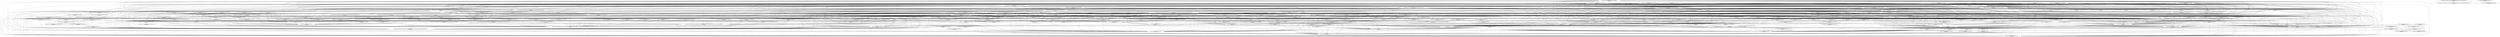 digraph G {
  "org.apache.commons.math3.stat.ranking$NaturalRanking#NaturalRanking(org.apache.commons.math3.stat.ranking.TiesStrategy)" [label="org.apache.commons.math3.stat.ranking$NaturalRanking#NaturalRanking(org.apache.commons.math3.stat.ranking.TiesStrategy)\nP(Fail|Node)=0.00"];
  "org.apache.commons.math3.util$FastMath#floor(double)" [label="org.apache.commons.math3.util$FastMath#floor(double)\nP(Fail|Node)=0.00"];
  "org.apache.commons.math3.util$ArithmeticUtils#factorial(int)" [label="org.apache.commons.math3.util$ArithmeticUtils#factorial(int)\nP(Fail|Node)=0.00"];
  "org.apache.commons.math3.util$FastMath$lnMant#<clinit>()" [label="org.apache.commons.math3.util$FastMath$lnMant#<clinit>()\nP(Fail|Node)=0.00"];
  "org.apache.commons.math3.util$FastMath$ExpFracTable#<clinit>()" [label="org.apache.commons.math3.util$FastMath$ExpFracTable#<clinit>()\nP(Fail|Node)=0.00"];
  "org.apache.commons.math3.random$RandomDataImpl#<clinit>()" [label="org.apache.commons.math3.random$RandomDataImpl#<clinit>()\nP(Fail|Node)=0.00"];
  "org.apache.commons.math3.util$ResizableDoubleArray#shouldContract()" [label="org.apache.commons.math3.util$ResizableDoubleArray#shouldContract()\nP(Fail|Node)=0.00"];
  "org.apache.commons.math3.util$FastMath#ceil(double)" [label="org.apache.commons.math3.util$FastMath#ceil(double)\nP(Fail|Node)=0.00"];
  "org.apache.commons.math3.random$RandomDataImpl#RandomDataImpl()" [label="org.apache.commons.math3.random$RandomDataImpl#RandomDataImpl()\nP(Fail|Node)=0.00"];
  "org.apache.commons.math3.util$ResizableDoubleArray#addElement(double)" [label="org.apache.commons.math3.util$ResizableDoubleArray#addElement(double)\nP(Fail|Node)=0.00"];
  "org.apache.commons.math3.util$FastMath$ExpIntTable#<clinit>()" [label="org.apache.commons.math3.util$FastMath$ExpIntTable#<clinit>()\nP(Fail|Node)=0.00"];
  "org.apache.commons.math3.exception$NumberIsTooSmallException#NumberIsTooSmallException(org.apache.commons.math3.exception.util.Localizable,java.lang.Number,java.lang.Number,boolean)" [label="org.apache.commons.math3.exception$NumberIsTooSmallException#NumberIsTooSmallException(org.apache.commons.math3.exception.util.Localizable,java.lang.Number,java.lang.Number,boolean)\nP(Fail|Node)=0.00"];
  "org.apache.commons.math3.util$FastMath#<clinit>()" [label="org.apache.commons.math3.util$FastMath#<clinit>()\nP(Fail|Node)=0.00"];
  "org.apache.commons.math3.stat.ranking$NaturalRanking#<clinit>()" [label="org.apache.commons.math3.stat.ranking$NaturalRanking#<clinit>()\nP(Fail|Node)=0.00"];
  "org.apache.commons.math3.util$FastMath#pow(double,double)" [label="org.apache.commons.math3.util$FastMath#pow(double,double)\nP(Fail|Node)=0.00"];
  "org.apache.commons.math3.exception$NotPositiveException#NotPositiveException(org.apache.commons.math3.exception.util.Localizable,java.lang.Number)" [label="org.apache.commons.math3.exception$NotPositiveException#NotPositiveException(org.apache.commons.math3.exception.util.Localizable,java.lang.Number)\nP(Fail|Node)=0.00"];
  "org.apache.commons.math3.util$ResizableDoubleArray#expand()" [label="org.apache.commons.math3.util$ResizableDoubleArray#expand()\nP(Fail|Node)=0.00"];
  "org.apache.commons.math3.util$FastMathLiteralArrays#loadLnMant()" [label="org.apache.commons.math3.util$FastMathLiteralArrays#loadLnMant()\nP(Fail|Node)=0.00"];
  "org.apache.commons.math3.util$FastMathLiteralArrays#<clinit>()" [label="org.apache.commons.math3.util$FastMathLiteralArrays#<clinit>()\nP(Fail|Node)=0.00"];
  "org.apache.commons.math3.exception$MathArithmeticException#MathArithmeticException()" [label="org.apache.commons.math3.exception$MathArithmeticException#MathArithmeticException()\nP(Fail|Node)=0.00"];
  "org.apache.commons.math3.util$FastMath#round(float)" [label="org.apache.commons.math3.util$FastMath#round(float)\nP(Fail|Node)=0.00"];
  "org.apache.commons.math3.util$ResizableDoubleArray#ResizableDoubleArray(int)" [label="org.apache.commons.math3.util$ResizableDoubleArray#ResizableDoubleArray(int)\nP(Fail|Node)=0.00"];
  "org.apache.commons.math3.util$FastMath#log(double)" [label="org.apache.commons.math3.util$FastMath#log(double)\nP(Fail|Node)=0.00"];
  "org.apache.commons.math3.stat.ranking$NaNStrategy#<clinit>()" [label="org.apache.commons.math3.stat.ranking$NaNStrategy#<clinit>()\nP(Fail|Node)=0.00"];
  "org.apache.commons.math3.util$FastMath#log(double,double[])" [label="org.apache.commons.math3.util$FastMath#log(double,double[])\nP(Fail|Node)=0.00"];
  "org.apache.commons.math3.util$FastMathLiteralArrays#loadExpFracA()" [label="org.apache.commons.math3.util$FastMathLiteralArrays#loadExpFracA()\nP(Fail|Node)=0.00"];
  "org.apache.commons.math3.util$ArithmeticUtils#<clinit>()" [label="org.apache.commons.math3.util$ArithmeticUtils#<clinit>()\nP(Fail|Node)=0.00"];
  "org.apache.commons.math3.util$ResizableDoubleArray#setInitialCapacity(int)" [label="org.apache.commons.math3.util$ResizableDoubleArray#setInitialCapacity(int)\nP(Fail|Node)=0.00"];
  "org.apache.commons.math3.util$ResizableDoubleArray#contract()" [label="org.apache.commons.math3.util$ResizableDoubleArray#contract()\nP(Fail|Node)=0.00"];
  "org.apache.commons.math3.exception$MathIllegalNumberException#MathIllegalNumberException(org.apache.commons.math3.exception.util.Localizable,java.lang.Number,java.lang.Object[])" [label="org.apache.commons.math3.exception$MathIllegalNumberException#MathIllegalNumberException(org.apache.commons.math3.exception.util.Localizable,java.lang.Number,java.lang.Object[])\nP(Fail|Node)=0.00"];
  "org.apache.commons.math3.util$ResizableDoubleArray#getElements()" [label="org.apache.commons.math3.util$ResizableDoubleArray#getElements()\nP(Fail|Node)=0.00"];
  "org.apache.commons.math3.util$FastMathLiteralArrays#loadExpIntA()" [label="org.apache.commons.math3.util$FastMathLiteralArrays#loadExpIntA()\nP(Fail|Node)=0.00"];
  "org.apache.commons.math3.util$FastMathLiteralArrays#loadExpFracB()" [label="org.apache.commons.math3.util$FastMathLiteralArrays#loadExpFracB()\nP(Fail|Node)=0.00"];
  "org.apache.commons.math3.exception$MathIllegalArgumentException#MathIllegalArgumentException(org.apache.commons.math3.exception.util.Localizable,java.lang.Object[])" [label="org.apache.commons.math3.exception$MathIllegalArgumentException#MathIllegalArgumentException(org.apache.commons.math3.exception.util.Localizable,java.lang.Object[])\nP(Fail|Node)=0.00"];
  "org.apache.commons.math3.util$FastMath#exp(double,double,double[])" [label="org.apache.commons.math3.util$FastMath#exp(double,double,double[])\nP(Fail|Node)=0.00"];
  "org.apache.commons.math3.util$FastMathLiteralArrays#loadExpIntB()" [label="org.apache.commons.math3.util$FastMathLiteralArrays#loadExpIntB()\nP(Fail|Node)=0.00"];
  "org.apache.commons.math3.stat.ranking$TiesStrategy#<clinit>()" [label="org.apache.commons.math3.stat.ranking$TiesStrategy#<clinit>()\nP(Fail|Node)=0.00"];
  "org.apache.commons.math3.stat.ranking$NaNStrategy#NaNStrategy(java.lang.String,int)" [label="org.apache.commons.math3.stat.ranking$NaNStrategy#NaNStrategy(java.lang.String,int)\nP(Fail|Node)=0.00"];
  "org.apache.commons.math3.stat.ranking$TiesStrategy#TiesStrategy(java.lang.String,int)" [label="org.apache.commons.math3.stat.ranking$TiesStrategy#TiesStrategy(java.lang.String,int)\nP(Fail|Node)=0.00"];
  "org.apache.commons.math3.util$ArithmeticUtils#addAndCheck(int,int)" [label="org.apache.commons.math3.util$ArithmeticUtils#addAndCheck(int,int)\nP(Fail|Node)=0.00"];
  "org.apache.commons.math3.exception$MathArithmeticException#MathArithmeticException(org.apache.commons.math3.exception.util.Localizable,java.lang.Object[])" [label="org.apache.commons.math3.exception$MathArithmeticException#MathArithmeticException(org.apache.commons.math3.exception.util.Localizable,java.lang.Object[])\nP(Fail|Node)=0.00"];
  "org.apache.commons.math3.exception$OutOfRangeException#OutOfRangeException(org.apache.commons.math3.exception.util.Localizable,java.lang.Number,java.lang.Number,java.lang.Number)" [label="org.apache.commons.math3.exception$OutOfRangeException#OutOfRangeException(org.apache.commons.math3.exception.util.Localizable,java.lang.Number,java.lang.Number,java.lang.Number)\nP(Fail|Node)=0.00"];
  "org.apache.commons.math3.exception$NumberIsTooLargeException#NumberIsTooLargeException(java.lang.Number,java.lang.Number,boolean)" [label="org.apache.commons.math3.exception$NumberIsTooLargeException#NumberIsTooLargeException(java.lang.Number,java.lang.Number,boolean)\nP(Fail|Node)=0.00"];
  "org.apache.commons.math3.exception$NumberIsTooLargeException#NumberIsTooLargeException(org.apache.commons.math3.exception.util.Localizable,java.lang.Number,java.lang.Number,boolean)" [label="org.apache.commons.math3.exception$NumberIsTooLargeException#NumberIsTooLargeException(org.apache.commons.math3.exception.util.Localizable,java.lang.Number,java.lang.Number,boolean)\nP(Fail|Node)=0.00"];
  "org.apache.commons.math3.exception$OutOfRangeException#OutOfRangeException(java.lang.Number,java.lang.Number,java.lang.Number)" [label="org.apache.commons.math3.exception$OutOfRangeException#OutOfRangeException(java.lang.Number,java.lang.Number,java.lang.Number)\nP(Fail|Node)=0.00"];
  "org.apache.commons.math3.random$RandomDataImpl#getRan()" [label="org.apache.commons.math3.random$RandomDataImpl#getRan()\nP(Fail|Node)=0.00"];
  "org.apache.commons.math3.random$RandomDataImpl#initRan()" [label="org.apache.commons.math3.random$RandomDataImpl#initRan()\nP(Fail|Node)=0.00"];
  "org.apache.commons.math3.util$FastMath#toDegrees(double)" [label="org.apache.commons.math3.util$FastMath#toDegrees(double)\nP(Fail|Node)=0.00"];
  "org.apache.commons.math3.util$FastMath#doubleHighPart(double)" [label="org.apache.commons.math3.util$FastMath#doubleHighPart(double)\nP(Fail|Node)=0.00"];
  "org.apache.commons.math3.util$ArithmeticUtils#subAndCheck(int,int)" [label="org.apache.commons.math3.util$ArithmeticUtils#subAndCheck(int,int)\nP(Fail|Node)=0.00"];
  "org.apache.commons.math3.random$RandomDataImpl#nextHypergeometric(int,int,int)" [label="org.apache.commons.math3.random$RandomDataImpl#nextHypergeometric(int,int,int)\nP(Fail|Node)=0.00"];
  "org.apache.commons.math3.random$RandomDataImpl#nextInversionDeviate(org.apache.commons.math3.distribution.IntegerDistribution)" [label="org.apache.commons.math3.random$RandomDataImpl#nextInversionDeviate(org.apache.commons.math3.distribution.IntegerDistribution)\nP(Fail|Node)=0.00"];
  "org.apache.commons.math3.random$RandomDataImpl#nextUniform(double,double)" [label="org.apache.commons.math3.random$RandomDataImpl#nextUniform(double,double)\nP(Fail|Node)=0.00"];
  "org.apache.commons.math3.random$RandomDataImpl#nextUniform(double,double,boolean)" [label="org.apache.commons.math3.random$RandomDataImpl#nextUniform(double,double,boolean)\nP(Fail|Node)=0.00"];
  "org.apache.commons.math3.special$Gamma#digamma(double)" [label="org.apache.commons.math3.special$Gamma#digamma(double)\nP(Fail|Node)=0.00"];
  "org.apache.commons.math3.special$Gamma#<clinit>()" [label="org.apache.commons.math3.special$Gamma#<clinit>()\nP(Fail|Node)=0.00"];
  "org.apache.commons.math3.special$Gamma#regularizedGammaQ(double,double,double,int)" [label="org.apache.commons.math3.special$Gamma#regularizedGammaQ(double,double,double,int)\nP(Fail|Node)=0.00"];
  "org.apache.commons.math3.exception$MathIllegalStateException#getContext()" [label="org.apache.commons.math3.exception$MathIllegalStateException#getContext()\nP(Fail|Node)=0.00"];
  "org.apache.commons.math3.exception$MathIllegalStateException#MathIllegalStateException()" [label="org.apache.commons.math3.exception$MathIllegalStateException#MathIllegalStateException()\nP(Fail|Node)=0.00"];
  "org.apache.commons.math3.util$FastMath#abs(double)" [label="org.apache.commons.math3.util$FastMath#abs(double)\nP(Fail|Node)=0.00"];
  "org.apache.commons.math3.exception$MaxCountExceededException#MaxCountExceededException(java.lang.Number)" [label="org.apache.commons.math3.exception$MaxCountExceededException#MaxCountExceededException(java.lang.Number)\nP(Fail|Node)=0.00"];
  "org.apache.commons.math3.special$Gamma#lanczos(double)" [label="org.apache.commons.math3.special$Gamma#lanczos(double)\nP(Fail|Node)=0.00"];
  "org.apache.commons.math3.exception$MathIllegalStateException#MathIllegalStateException(org.apache.commons.math3.exception.util.Localizable,java.lang.Object[])" [label="org.apache.commons.math3.exception$MathIllegalStateException#MathIllegalStateException(org.apache.commons.math3.exception.util.Localizable,java.lang.Object[])\nP(Fail|Node)=0.00"];
  "org.apache.commons.math3.special$Gamma#regularizedGammaP(double,double,double,int)" [label="org.apache.commons.math3.special$Gamma#regularizedGammaP(double,double,double,int)\nP(Fail|Node)=0.00"];
  "org.apache.commons.math3.util$FastMath#exp(double)" [label="org.apache.commons.math3.util$FastMath#exp(double)\nP(Fail|Node)=0.00"];
  "org.apache.commons.math3.special$Gamma#logGamma(double)" [label="org.apache.commons.math3.special$Gamma#logGamma(double)\nP(Fail|Node)=0.00"];
  "org.apache.commons.math3.exception$MaxCountExceededException#MaxCountExceededException(org.apache.commons.math3.exception.util.Localizable,java.lang.Number,java.lang.Object[])" [label="org.apache.commons.math3.exception$MaxCountExceededException#MaxCountExceededException(org.apache.commons.math3.exception.util.Localizable,java.lang.Number,java.lang.Object[])\nP(Fail|Node)=0.00"];
  "org.apache.commons.math3.util$ContinuedFraction#evaluate(double,double,int)" [label="org.apache.commons.math3.util$ContinuedFraction#evaluate(double,double,int)\nP(Fail|Node)=0.00"];
  "org.apache.commons.math3.distribution$AbstractRealDistribution#cumulativeProbability(double,double)" [label="org.apache.commons.math3.distribution$AbstractRealDistribution#cumulativeProbability(double,double)\nP(Fail|Node)=0.00"];
  "org.apache.commons.math3.distribution$NormalDistribution#<clinit>()" [label="org.apache.commons.math3.distribution$NormalDistribution#<clinit>()\nP(Fail|Node)=0.00"];
  "org.apache.commons.math3.util$FastMath#sqrt(double)" [label="org.apache.commons.math3.util$FastMath#sqrt(double)\nP(Fail|Node)=0.00"];
  "org.apache.commons.math3.distribution$NormalDistribution#cumulativeProbability(double)" [label="org.apache.commons.math3.distribution$NormalDistribution#cumulativeProbability(double)\nP(Fail|Node)=0.00"];
  "org.apache.commons.math3.special$Erf#erf(double)" [label="org.apache.commons.math3.special$Erf#erf(double)\nP(Fail|Node)=0.00"];
  "org.apache.commons.math3.stat.ranking$NaturalRanking#containsNaNs(org.apache.commons.math3.stat.ranking.NaturalRanking$IntDoublePair[])" [label="org.apache.commons.math3.stat.ranking$NaturalRanking#containsNaNs(org.apache.commons.math3.stat.ranking.NaturalRanking$IntDoublePair[])\nP(Fail|Node)=0.00"];
  "org.apache.commons.math3.stat.ranking$NaturalRanking$IntDoublePair#getValue()" [label="org.apache.commons.math3.stat.ranking$NaturalRanking$IntDoublePair#getValue()\nP(Fail|Node)=0.00"];
  "org.apache.commons.math3.util$FastMath#nextUp(float)" [label="org.apache.commons.math3.util$FastMath#nextUp(float)\nP(Fail|Node)=0.00"];
  "org.apache.commons.math3.util$FastMath#nextAfter(float,double)" [label="org.apache.commons.math3.util$FastMath#nextAfter(float,double)\nP(Fail|Node)=0.00"];
  "org.apache.commons.math3.util$ResizableDoubleArray#setExpansionMode(int)" [label="org.apache.commons.math3.util$ResizableDoubleArray#setExpansionMode(int)\nP(Fail|Node)=0.00"];
  "org.apache.commons.math3.stat.inference$MannWhitneyUTest#calculateAsymptoticPValue(double,int,int)" [label="org.apache.commons.math3.stat.inference$MannWhitneyUTest#calculateAsymptoticPValue(double,int,int)\nP(Fail|Node)=0.00"];
  "org.apache.commons.math3.exception$NotStrictlyPositiveException#NotStrictlyPositiveException(org.apache.commons.math3.exception.util.Localizable,java.lang.Number)" [label="org.apache.commons.math3.exception$NotStrictlyPositiveException#NotStrictlyPositiveException(org.apache.commons.math3.exception.util.Localizable,java.lang.Number)\nP(Fail|Node)=0.00"];
  "org.apache.commons.math3.distribution$NormalDistribution#NormalDistribution(double,double,double)" [label="org.apache.commons.math3.distribution$NormalDistribution#NormalDistribution(double,double,double)\nP(Fail|Node)=0.00"];
  "org.apache.commons.math3.distribution$AbstractRealDistribution#AbstractRealDistribution()" [label="org.apache.commons.math3.distribution$AbstractRealDistribution#AbstractRealDistribution()\nP(Fail|Node)=0.00"];
  "org.apache.commons.math3.distribution$NormalDistribution#NormalDistribution(double,double)" [label="org.apache.commons.math3.distribution$NormalDistribution#NormalDistribution(double,double)\nP(Fail|Node)=0.00"];
  "org.apache.commons.math3.util$ResizableDoubleArray#ResizableDoubleArray(int,float)" [label="org.apache.commons.math3.util$ResizableDoubleArray#ResizableDoubleArray(int,float)\nP(Fail|Node)=0.00"];
  "org.apache.commons.math3.util$ResizableDoubleArray#getExpansionFactor()" [label="org.apache.commons.math3.util$ResizableDoubleArray#getExpansionFactor()\nP(Fail|Node)=0.00"];
  "org.apache.commons.math3.util$ResizableDoubleArray#checkContractExpand(float,float)" [label="org.apache.commons.math3.util$ResizableDoubleArray#checkContractExpand(float,float)\nP(Fail|Node)=0.00"];
  "org.apache.commons.math3.util$ResizableDoubleArray#setContractionCriteria(float)" [label="org.apache.commons.math3.util$ResizableDoubleArray#setContractionCriteria(float)\nP(Fail|Node)=0.00"];
  "org.apache.commons.math3.distribution$AbstractRealDistribution#inverseCumulativeProbability(double)" [label="org.apache.commons.math3.distribution$AbstractRealDistribution#inverseCumulativeProbability(double)\nP(Fail|Node)=0.00"];
  "org.apache.commons.math3.distribution$NormalDistribution#getMean()" [label="org.apache.commons.math3.distribution$NormalDistribution#getMean()\nP(Fail|Node)=0.00"];
  "org.apache.commons.math3.distribution$NormalDistribution#isSupportConnected()" [label="org.apache.commons.math3.distribution$NormalDistribution#isSupportConnected()\nP(Fail|Node)=0.00"];
  "org.apache.commons.math3.distribution$AbstractRealDistribution#getSolverAbsoluteAccuracy()" [label="org.apache.commons.math3.distribution$AbstractRealDistribution#getSolverAbsoluteAccuracy()\nP(Fail|Node)=0.00"];
  "org.apache.commons.math3.distribution$NormalDistribution#getSolverAbsoluteAccuracy()" [label="org.apache.commons.math3.distribution$NormalDistribution#getSolverAbsoluteAccuracy()\nP(Fail|Node)=0.00"];
  "org.apache.commons.math3.distribution$NormalDistribution#getSupportLowerBound()" [label="org.apache.commons.math3.distribution$NormalDistribution#getSupportLowerBound()\nP(Fail|Node)=0.00"];
  "org.apache.commons.math3.distribution$NormalDistribution#getNumericalMean()" [label="org.apache.commons.math3.distribution$NormalDistribution#getNumericalMean()\nP(Fail|Node)=0.00"];
  "org.apache.commons.math3.distribution$NormalDistribution#getNumericalVariance()" [label="org.apache.commons.math3.distribution$NormalDistribution#getNumericalVariance()\nP(Fail|Node)=0.00"];
  "org.apache.commons.math3.distribution$NormalDistribution#getStandardDeviation()" [label="org.apache.commons.math3.distribution$NormalDistribution#getStandardDeviation()\nP(Fail|Node)=0.00"];
  "org.apache.commons.math3.distribution$NormalDistribution#getSupportUpperBound()" [label="org.apache.commons.math3.distribution$NormalDistribution#getSupportUpperBound()\nP(Fail|Node)=0.00"];
  "org.apache.commons.math3.util$FastMath#sinh(double)" [label="org.apache.commons.math3.util$FastMath#sinh(double)\nP(Fail|Node)=0.00"];
  "org.apache.commons.math3.util$FastMath#expm1(double,double[])" [label="org.apache.commons.math3.util$FastMath#expm1(double,double[])\nP(Fail|Node)=0.00"];
  "org.apache.commons.math3.distribution$NormalDistribution#density(double)" [label="org.apache.commons.math3.distribution$NormalDistribution#density(double)\nP(Fail|Node)=0.00"];
  "org.apache.commons.math3.random$RandomDataImpl#nextGamma(double,double)" [label="org.apache.commons.math3.random$RandomDataImpl#nextGamma(double,double)\nP(Fail|Node)=0.00"];
  "org.apache.commons.math3.util$FastMath#cos(double)" [label="org.apache.commons.math3.util$FastMath#cos(double)\nP(Fail|Node)=0.00"];
  "org.apache.commons.math3.util$FastMath#polyCosine(double)" [label="org.apache.commons.math3.util$FastMath#polyCosine(double)\nP(Fail|Node)=0.00"];
  "org.apache.commons.math3.util$FastMath#cosQ(double,double)" [label="org.apache.commons.math3.util$FastMath#cosQ(double,double)\nP(Fail|Node)=0.00"];
  "org.apache.commons.math3.util$FastMath#reducePayneHanek(double,double[])" [label="org.apache.commons.math3.util$FastMath#reducePayneHanek(double,double[])\nP(Fail|Node)=0.00"];
  "org.apache.commons.math3.util$FastMath#polySine(double)" [label="org.apache.commons.math3.util$FastMath#polySine(double)\nP(Fail|Node)=0.00"];
  "org.apache.commons.math3.util$FastMath#sinQ(double,double)" [label="org.apache.commons.math3.util$FastMath#sinQ(double,double)\nP(Fail|Node)=0.00"];
  "org.apache.commons.math3.random$RandomDataImpl#nextSecureHexString(int)" [label="org.apache.commons.math3.random$RandomDataImpl#nextSecureHexString(int)\nP(Fail|Node)=0.00"];
  "org.apache.commons.math3.random$RandomDataImpl#getSecRan()" [label="org.apache.commons.math3.random$RandomDataImpl#getSecRan()\nP(Fail|Node)=0.00"];
  "org.apache.commons.math3.util$FastMath#tan(double)" [label="org.apache.commons.math3.util$FastMath#tan(double)\nP(Fail|Node)=0.00"];
  "org.apache.commons.math3.util$FastMath#tanQ(double,double,boolean)" [label="org.apache.commons.math3.util$FastMath#tanQ(double,double,boolean)\nP(Fail|Node)=0.00"];
  "org.apache.commons.math3.random$RandomDataImpl#nextExponential(double)" [label="org.apache.commons.math3.random$RandomDataImpl#nextExponential(double)\nP(Fail|Node)=0.00"];
  "org.apache.commons.math3.util$FastMath#round(double)" [label="org.apache.commons.math3.util$FastMath#round(double)\nP(Fail|Node)=0.00"];
  "org.apache.commons.math3.exception$NoDataException#NoDataException(org.apache.commons.math3.exception.util.Localizable)" [label="org.apache.commons.math3.exception$NoDataException#NoDataException(org.apache.commons.math3.exception.util.Localizable)\nP(Fail|Node)=0.00"];
  "org.apache.commons.math3.util$FastMath#rint(double)" [label="org.apache.commons.math3.util$FastMath#rint(double)\nP(Fail|Node)=0.00"];
  "org.apache.commons.math3.stat.inference$MannWhitneyUTest#mannWhitneyU(double[],double[])" [label="org.apache.commons.math3.stat.inference$MannWhitneyUTest#mannWhitneyU(double[],double[])\nP(Fail|Node)=0.00"];
  "org.apache.commons.math3.stat.ranking$NaturalRanking$IntDoublePair#NaturalRanking$IntDoublePair(double,int)" [label="org.apache.commons.math3.stat.ranking$NaturalRanking$IntDoublePair#NaturalRanking$IntDoublePair(double,int)\nP(Fail|Node)=0.00"];
  "org.apache.commons.math3.exception$NoDataException#NoDataException()" [label="org.apache.commons.math3.exception$NoDataException#NoDataException()\nP(Fail|Node)=0.00"];
  "org.apache.commons.math3.stat.ranking$NaturalRanking#rank(double[])" [label="org.apache.commons.math3.stat.ranking$NaturalRanking#rank(double[])\nP(Fail|Node)=0.00"];
  "org.apache.commons.math3.stat.ranking$NaturalRanking#resolveTie(double[],java.util.List)" [label="org.apache.commons.math3.stat.ranking$NaturalRanking#resolveTie(double[],java.util.List)\nP(Fail|Node)=0.00"];
  "org.apache.commons.math3.exception$NullArgumentException#NullArgumentException()" [label="org.apache.commons.math3.exception$NullArgumentException#NullArgumentException()\nP(Fail|Node)=0.00"];
  "org.apache.commons.math3.util$FastMath#max(double,double)" [label="org.apache.commons.math3.util$FastMath#max(double,double)\nP(Fail|Node)=0.00"];
  "org.apache.commons.math3.stat.ranking$NaturalRanking#restoreNaNs(double[],java.util.List)" [label="org.apache.commons.math3.stat.ranking$NaturalRanking#restoreNaNs(double[],java.util.List)\nP(Fail|Node)=0.00"];
  "org.apache.commons.math3.exception$NullArgumentException#NullArgumentException(org.apache.commons.math3.exception.util.Localizable,java.lang.Object[])" [label="org.apache.commons.math3.exception$NullArgumentException#NullArgumentException(org.apache.commons.math3.exception.util.Localizable,java.lang.Object[])\nP(Fail|Node)=0.00"];
  "org.apache.commons.math3.stat.inference$MannWhitneyUTest#concatenateSamples(double[],double[])" [label="org.apache.commons.math3.stat.inference$MannWhitneyUTest#concatenateSamples(double[],double[])\nP(Fail|Node)=0.00"];
  "org.apache.commons.math3.stat.ranking$NaturalRanking#getNanPositions(org.apache.commons.math3.stat.ranking.NaturalRanking$IntDoublePair[])" [label="org.apache.commons.math3.stat.ranking$NaturalRanking#getNanPositions(org.apache.commons.math3.stat.ranking.NaturalRanking$IntDoublePair[])\nP(Fail|Node)=0.00"];
  "org.apache.commons.math3.stat.ranking$NaturalRanking$IntDoublePair#getPosition()" [label="org.apache.commons.math3.stat.ranking$NaturalRanking$IntDoublePair#getPosition()\nP(Fail|Node)=0.00"];
  "org.apache.commons.math3.stat.inference$MannWhitneyUTest#ensureDataConformance(double[],double[])" [label="org.apache.commons.math3.stat.inference$MannWhitneyUTest#ensureDataConformance(double[],double[])\nP(Fail|Node)=0.00"];
  "org.apache.commons.math3.stat.ranking$NaturalRanking#removeNaNs(org.apache.commons.math3.stat.ranking.NaturalRanking$IntDoublePair[])" [label="org.apache.commons.math3.stat.ranking$NaturalRanking#removeNaNs(org.apache.commons.math3.stat.ranking.NaturalRanking$IntDoublePair[])\nP(Fail|Node)=0.00"];
  "org.apache.commons.math3.stat.ranking$NaturalRanking#fill(double[],java.util.List,double)" [label="org.apache.commons.math3.stat.ranking$NaturalRanking#fill(double[],java.util.List,double)\nP(Fail|Node)=0.00"];
  "org.apache.commons.math3.stat.ranking$NaturalRanking#recodeNaNs(org.apache.commons.math3.stat.ranking.NaturalRanking$IntDoublePair[],double)" [label="org.apache.commons.math3.stat.ranking$NaturalRanking#recodeNaNs(org.apache.commons.math3.stat.ranking.NaturalRanking$IntDoublePair[],double)\nP(Fail|Node)=0.00"];
  "org.apache.commons.math3.random$RandomDataImpl#nextLong(long,long)" [label="org.apache.commons.math3.random$RandomDataImpl#nextLong(long,long)\nP(Fail|Node)=0.00"];
  "org.apache.commons.math3.util$ArithmeticUtils#pow(int,int)" [label="org.apache.commons.math3.util$ArithmeticUtils#pow(int,int)\nP(Fail|Node)=0.00"];
  "org.apache.commons.math3.util$ResizableDoubleArray#discardExtremeElements(int,boolean)" [label="org.apache.commons.math3.util$ResizableDoubleArray#discardExtremeElements(int,boolean)\nP(Fail|Node)=0.00"];
  "org.apache.commons.math3.util$ArithmeticUtils#pow(java.math.BigInteger,long)" [label="org.apache.commons.math3.util$ArithmeticUtils#pow(java.math.BigInteger,long)\nP(Fail|Node)=0.00"];
  "org.apache.commons.math3.util$ResizableDoubleArray#setElement(int,double)" [label="org.apache.commons.math3.util$ResizableDoubleArray#setElement(int,double)\nP(Fail|Node)=0.00"];
  "org.apache.commons.math3.util$ResizableDoubleArray#expandTo(int)" [label="org.apache.commons.math3.util$ResizableDoubleArray#expandTo(int)\nP(Fail|Node)=0.00"];
  "org.apache.commons.math3.random$RandomDataImpl#nextPascal(int,double)" [label="org.apache.commons.math3.random$RandomDataImpl#nextPascal(int,double)\nP(Fail|Node)=0.00"];
  "org.apache.commons.math3.util$ArithmeticUtils#gcd(int,int)" [label="org.apache.commons.math3.util$ArithmeticUtils#gcd(int,int)\nP(Fail|Node)=0.00"];
  "org.apache.commons.math3.util$FastMath#abs(int)" [label="org.apache.commons.math3.util$FastMath#abs(int)\nP(Fail|Node)=0.00"];
  "org.apache.commons.math3.util$ResizableDoubleArray#ResizableDoubleArray(org.apache.commons.math3.util.ResizableDoubleArray)" [label="org.apache.commons.math3.util$ResizableDoubleArray#ResizableDoubleArray(org.apache.commons.math3.util.ResizableDoubleArray)\nP(Fail|Node)=0.00"];
  "org.apache.commons.math3.util$ResizableDoubleArray#copy(org.apache.commons.math3.util.ResizableDoubleArray,org.apache.commons.math3.util.ResizableDoubleArray)" [label="org.apache.commons.math3.util$ResizableDoubleArray#copy(org.apache.commons.math3.util.ResizableDoubleArray,org.apache.commons.math3.util.ResizableDoubleArray)\nP(Fail|Node)=0.00"];
  "org.apache.commons.math3.random$RandomDataImpl#nextInt(int,int)" [label="org.apache.commons.math3.random$RandomDataImpl#nextInt(int,int)\nP(Fail|Node)=0.00"];
  "org.apache.commons.math3.distribution$AbstractRealDistribution#sample(int)" [label="org.apache.commons.math3.distribution$AbstractRealDistribution#sample(int)\nP(Fail|Node)=0.00"];
  "org.apache.commons.math3.random$RandomDataImpl#nextInversionDeviate(org.apache.commons.math3.distribution.RealDistribution)" [label="org.apache.commons.math3.random$RandomDataImpl#nextInversionDeviate(org.apache.commons.math3.distribution.RealDistribution)\nP(Fail|Node)=0.00"];
  "org.apache.commons.math3.distribution$NormalDistribution#sample()" [label="org.apache.commons.math3.distribution$NormalDistribution#sample()\nP(Fail|Node)=0.00"];
  "org.apache.commons.math3.distribution$AbstractRealDistribution#sample()" [label="org.apache.commons.math3.distribution$AbstractRealDistribution#sample()\nP(Fail|Node)=0.00"];
  "org.apache.commons.math3.random$RandomDataImpl#nextGaussian(double,double)" [label="org.apache.commons.math3.random$RandomDataImpl#nextGaussian(double,double)\nP(Fail|Node)=0.00"];
  "org.apache.commons.math3.stat.ranking$NaturalRanking#NaturalRanking()" [label="org.apache.commons.math3.stat.ranking$NaturalRanking#NaturalRanking()\nP(Fail|Node)=0.00"];
  "org.apache.commons.math3.random$RandomDataImpl#nextZipf(int,double)" [label="org.apache.commons.math3.random$RandomDataImpl#nextZipf(int,double)\nP(Fail|Node)=0.00"];
  "org.apache.commons.math3.util$ResizableDoubleArray#discardMostRecentElements(int)" [label="org.apache.commons.math3.util$ResizableDoubleArray#discardMostRecentElements(int)\nP(Fail|Node)=0.00"];
  "org.apache.commons.math3.special$Erf#erfc(double)" [label="org.apache.commons.math3.special$Erf#erfc(double)\nP(Fail|Node)=0.00"];
  "org.apache.commons.math3.random$RandomDataImpl#nextHexString(int)" [label="org.apache.commons.math3.random$RandomDataImpl#nextHexString(int)\nP(Fail|Node)=0.00"];
  "org.apache.commons.math3.util$FastMath#log1p(double)" [label="org.apache.commons.math3.util$FastMath#log1p(double)\nP(Fail|Node)=0.00"];
  "org.apache.commons.math3.random$RandomDataImpl#nextT(double)" [label="org.apache.commons.math3.random$RandomDataImpl#nextT(double)\nP(Fail|Node)=0.00"];
  "org.apache.commons.math3.util$FastMath#toRadians(double)" [label="org.apache.commons.math3.util$FastMath#toRadians(double)\nP(Fail|Node)=0.00"];
  "org.apache.commons.math3.exception$NotStrictlyPositiveException#NotStrictlyPositiveException(java.lang.Number)" [label="org.apache.commons.math3.exception$NotStrictlyPositiveException#NotStrictlyPositiveException(java.lang.Number)\nP(Fail|Node)=0.00"];
  "org.apache.commons.math3.exception$NumberIsTooSmallException#NumberIsTooSmallException(java.lang.Number,java.lang.Number,boolean)" [label="org.apache.commons.math3.exception$NumberIsTooSmallException#NumberIsTooSmallException(java.lang.Number,java.lang.Number,boolean)\nP(Fail|Node)=0.00"];
  "org.apache.commons.math3.stat.inference$MannWhitneyUTest#mannWhitneyUTest(double[],double[])" [label="org.apache.commons.math3.stat.inference$MannWhitneyUTest#mannWhitneyUTest(double[],double[])\nP(Fail|Node)=0.00"];
  "org.apache.commons.math3.util$FastMath#atan(double)" [label="org.apache.commons.math3.util$FastMath#atan(double)\nP(Fail|Node)=0.00"];
  "org.apache.commons.math3.util$FastMath#atan(double,double,boolean)" [label="org.apache.commons.math3.util$FastMath#atan(double,double,boolean)\nP(Fail|Node)=0.00"];
  "org.apache.commons.math3.util$FastMath#copySign(double,double)" [label="org.apache.commons.math3.util$FastMath#copySign(double,double)\nP(Fail|Node)=0.00"];
  "org.apache.commons.math3.random$RandomDataImpl#nextSample(java.util.Collection,int)" [label="org.apache.commons.math3.random$RandomDataImpl#nextSample(java.util.Collection,int)\nP(Fail|Node)=0.00"];
  "org.apache.commons.math3.random$RandomDataImpl#shuffle(int[],int)" [label="org.apache.commons.math3.random$RandomDataImpl#shuffle(int[],int)\nP(Fail|Node)=0.00"];
  "org.apache.commons.math3.random$RandomDataImpl#getNatural(int)" [label="org.apache.commons.math3.random$RandomDataImpl#getNatural(int)\nP(Fail|Node)=0.00"];
  "org.apache.commons.math3.random$RandomDataImpl#nextPermutation(int,int)" [label="org.apache.commons.math3.random$RandomDataImpl#nextPermutation(int,int)\nP(Fail|Node)=0.00"];
  "org.apache.commons.math3.util$ResizableDoubleArray#copy()" [label="org.apache.commons.math3.util$ResizableDoubleArray#copy()\nP(Fail|Node)=0.00"];
  "org.apache.commons.math3.util$ResizableDoubleArray#ResizableDoubleArray()" [label="org.apache.commons.math3.util$ResizableDoubleArray#ResizableDoubleArray()\nP(Fail|Node)=0.00"];
  "org.apache.commons.math3.util$FastMath#cbrt(double)" [label="org.apache.commons.math3.util$FastMath#cbrt(double)\nP(Fail|Node)=0.00"];
  "org.apache.commons.math3.util$FastMath#ulp(double)" [label="org.apache.commons.math3.util$FastMath#ulp(double)\nP(Fail|Node)=0.00"];
  "org.apache.commons.math3.util$FastMath#expm1(double)" [label="org.apache.commons.math3.util$FastMath#expm1(double)\nP(Fail|Node)=0.00"];
  "org.apache.commons.math3.random$RandomDataImpl#nextCauchy(double,double)" [label="org.apache.commons.math3.random$RandomDataImpl#nextCauchy(double,double)\nP(Fail|Node)=0.00"];
  "org.apache.commons.math3.util$ResizableDoubleArray#ResizableDoubleArray(int,float,float,int)" [label="org.apache.commons.math3.util$ResizableDoubleArray#ResizableDoubleArray(int,float,float,int)\nP(Fail|Node)=0.00"];
  "org.apache.commons.math3.util$ResizableDoubleArray#addElementRolling(double)" [label="org.apache.commons.math3.util$ResizableDoubleArray#addElementRolling(double)\nP(Fail|Node)=0.00"];
  "org.apache.commons.math3.util$FastMath#atanh(double)" [label="org.apache.commons.math3.util$FastMath#atanh(double)\nP(Fail|Node)=0.00"];
  "org.apache.commons.math3.util$ResizableDoubleArray#ResizableDoubleArray(int,float,float)" [label="org.apache.commons.math3.util$ResizableDoubleArray#ResizableDoubleArray(int,float,float)\nP(Fail|Node)=0.00"];
  "org.apache.commons.math3.util$ArithmeticUtils#pow(java.math.BigInteger,java.math.BigInteger)" [label="org.apache.commons.math3.util$ArithmeticUtils#pow(java.math.BigInteger,java.math.BigInteger)\nP(Fail|Node)=0.00"];
  "org.apache.commons.math3.util$FastMath#nextUp(double)" [label="org.apache.commons.math3.util$FastMath#nextUp(double)\nP(Fail|Node)=0.00"];
  "org.apache.commons.math3.util$FastMath#nextAfter(double,double)" [label="org.apache.commons.math3.util$FastMath#nextAfter(double,double)\nP(Fail|Node)=0.00"];
  "org.apache.commons.math3.stat.ranking$NaturalRanking#NaturalRanking(org.apache.commons.math3.stat.ranking.NaNStrategy,org.apache.commons.math3.stat.ranking.TiesStrategy)" [label="org.apache.commons.math3.stat.ranking$NaturalRanking#NaturalRanking(org.apache.commons.math3.stat.ranking.NaNStrategy,org.apache.commons.math3.stat.ranking.TiesStrategy)\nP(Fail|Node)=0.00"];
  "org.apache.commons.math3.util$ArithmeticUtils#lcm(long,long)" [label="org.apache.commons.math3.util$ArithmeticUtils#lcm(long,long)\nP(Fail|Node)=0.00"];
  "org.apache.commons.math3.util$ArithmeticUtils#gcd(long,long)" [label="org.apache.commons.math3.util$ArithmeticUtils#gcd(long,long)\nP(Fail|Node)=0.00"];
  "org.apache.commons.math3.util$ArithmeticUtils#mulAndCheck(long,long)" [label="org.apache.commons.math3.util$ArithmeticUtils#mulAndCheck(long,long)\nP(Fail|Node)=0.00"];
  "org.apache.commons.math3.util$FastMath#abs(long)" [label="org.apache.commons.math3.util$FastMath#abs(long)\nP(Fail|Node)=0.00"];
  "org.apache.commons.math3.util$FastMath#acosh(double)" [label="org.apache.commons.math3.util$FastMath#acosh(double)\nP(Fail|Node)=0.00"];
  "org.apache.commons.math3.util$FastMath#atan2(double,double)" [label="org.apache.commons.math3.util$FastMath#atan2(double,double)\nP(Fail|Node)=0.00"];
  "org.apache.commons.math3.util$FastMath#log10(double)" [label="org.apache.commons.math3.util$FastMath#log10(double)\nP(Fail|Node)=0.00"];
  "org.apache.commons.math3.util$FastMath#ulp(float)" [label="org.apache.commons.math3.util$FastMath#ulp(float)\nP(Fail|Node)=0.00"];
  "org.apache.commons.math3.util$FastMath#abs(float)" [label="org.apache.commons.math3.util$FastMath#abs(float)\nP(Fail|Node)=0.00"];
  "org.apache.commons.math3.distribution$NormalDistribution#NormalDistribution()" [label="org.apache.commons.math3.distribution$NormalDistribution#NormalDistribution()\nP(Fail|Node)=0.00"];
  "org.apache.commons.math3.util$ResizableDoubleArray#substituteMostRecentElement(double)" [label="org.apache.commons.math3.util$ResizableDoubleArray#substituteMostRecentElement(double)\nP(Fail|Node)=0.00"];
  "org.apache.commons.math3.random$RandomDataImpl#nextWeibull(double,double)" [label="org.apache.commons.math3.random$RandomDataImpl#nextWeibull(double,double)\nP(Fail|Node)=0.00"];
  "org.apache.commons.math3.stat.inference$MannWhitneyUTest#MannWhitneyUTest(org.apache.commons.math3.stat.ranking.NaNStrategy,org.apache.commons.math3.stat.ranking.TiesStrategy)" [label="org.apache.commons.math3.stat.inference$MannWhitneyUTest#MannWhitneyUTest(org.apache.commons.math3.stat.ranking.NaNStrategy,org.apache.commons.math3.stat.ranking.TiesStrategy)\nP(Fail|Node)=0.00"];
  "org.apache.commons.math3.util$ArithmeticUtils#lcm(int,int)" [label="org.apache.commons.math3.util$ArithmeticUtils#lcm(int,int)\nP(Fail|Node)=0.00"];
  "org.apache.commons.math3.util$ArithmeticUtils#mulAndCheck(int,int)" [label="org.apache.commons.math3.util$ArithmeticUtils#mulAndCheck(int,int)\nP(Fail|Node)=0.00"];
  "org.apache.commons.math3.stat.ranking$NaturalRanking#NaturalRanking(org.apache.commons.math3.random.RandomGenerator)" [label="org.apache.commons.math3.stat.ranking$NaturalRanking#NaturalRanking(org.apache.commons.math3.random.RandomGenerator)\nP(Fail|Node)=0.00"];
  "org.apache.commons.math3.random$RandomDataImpl#RandomDataImpl(org.apache.commons.math3.random.RandomGenerator)" [label="org.apache.commons.math3.random$RandomDataImpl#RandomDataImpl(org.apache.commons.math3.random.RandomGenerator)\nP(Fail|Node)=0.00"];
  "org.apache.commons.math3.util$ResizableDoubleArray#discardFrontElements(int)" [label="org.apache.commons.math3.util$ResizableDoubleArray#discardFrontElements(int)\nP(Fail|Node)=0.00"];
  "org.apache.commons.math3.util$ContinuedFraction#evaluate(double,double)" [label="org.apache.commons.math3.util$ContinuedFraction#evaluate(double,double)\nP(Fail|Node)=0.00"];
  "org.apache.commons.math3.util$ResizableDoubleArray#setNumElements(int)" [label="org.apache.commons.math3.util$ResizableDoubleArray#setNumElements(int)\nP(Fail|Node)=0.00"];
  "org.apache.commons.math3.random$RandomDataImpl#reSeed(long)" [label="org.apache.commons.math3.random$RandomDataImpl#reSeed(long)\nP(Fail|Node)=0.00"];
  "org.apache.commons.math3.util$FastMath#hypot(double,double)" [label="org.apache.commons.math3.util$FastMath#hypot(double,double)\nP(Fail|Node)=0.00"];
  "org.apache.commons.math3.util$FastMath#getExponent(double)" [label="org.apache.commons.math3.util$FastMath#getExponent(double)\nP(Fail|Node)=0.00"];
  "org.apache.commons.math3.util$FastMath#scalb(double,int)" [label="org.apache.commons.math3.util$FastMath#scalb(double,int)\nP(Fail|Node)=0.00"];
  "org.apache.commons.math3.util$ResizableDoubleArray#setExpansionFactor(float)" [label="org.apache.commons.math3.util$ResizableDoubleArray#setExpansionFactor(float)\nP(Fail|Node)=0.00"];
  "org.apache.commons.math3.util$ResizableDoubleArray#getContractionCriteria()" [label="org.apache.commons.math3.util$ResizableDoubleArray#getContractionCriteria()\nP(Fail|Node)=0.00"];
  "org.apache.commons.math3.util$FastMath#log(double,double)" [label="org.apache.commons.math3.util$FastMath#log(double,double)\nP(Fail|Node)=0.00"];
  "org.apache.commons.math3.random$RandomDataImpl#nextChiSquare(double)" [label="org.apache.commons.math3.random$RandomDataImpl#nextChiSquare(double)\nP(Fail|Node)=0.00"];
  "org.apache.commons.math3.random$RandomDataImpl#nextBeta(double,double)" [label="org.apache.commons.math3.random$RandomDataImpl#nextBeta(double,double)\nP(Fail|Node)=0.00"];
  "org.apache.commons.math3.special$Gamma#regularizedGammaP(double,double)" [label="org.apache.commons.math3.special$Gamma#regularizedGammaP(double,double)\nP(Fail|Node)=0.00"];
  "org.apache.commons.math3.util$ArithmeticUtils#subAndCheck(long,long)" [label="org.apache.commons.math3.util$ArithmeticUtils#subAndCheck(long,long)\nP(Fail|Node)=0.00"];
  "org.apache.commons.math3.util$ArithmeticUtils#addAndCheck(long,long,org.apache.commons.math3.exception.util.Localizable)" [label="org.apache.commons.math3.util$ArithmeticUtils#addAndCheck(long,long,org.apache.commons.math3.exception.util.Localizable)\nP(Fail|Node)=0.00"];
  "org.apache.commons.math3.stat.ranking$NaturalRanking#NaturalRanking(org.apache.commons.math3.stat.ranking.NaNStrategy,org.apache.commons.math3.random.RandomGenerator)" [label="org.apache.commons.math3.stat.ranking$NaturalRanking#NaturalRanking(org.apache.commons.math3.stat.ranking.NaNStrategy,org.apache.commons.math3.random.RandomGenerator)\nP(Fail|Node)=0.00"];
  "org.apache.commons.math3.util$ArithmeticUtils#factorialLog(int)" [label="org.apache.commons.math3.util$ArithmeticUtils#factorialLog(int)\nP(Fail|Node)=0.00"];
  "org.apache.commons.math3.util$FastMath#main(java.lang.String[])" [label="org.apache.commons.math3.util$FastMath#main(java.lang.String[])\nP(Fail|Node)=0.00"];
  "org.apache.commons.math3.special$Gamma#trigamma(double)" [label="org.apache.commons.math3.special$Gamma#trigamma(double)\nP(Fail|Node)=0.00"];
  "org.apache.commons.math3.random$RandomDataImpl#nextSecureInt(int,int)" [label="org.apache.commons.math3.random$RandomDataImpl#nextSecureInt(int,int)\nP(Fail|Node)=0.00"];
  "org.apache.commons.math3.util$ArithmeticUtils#binomialCoefficientLog(int,int)" [label="org.apache.commons.math3.util$ArithmeticUtils#binomialCoefficientLog(int,int)\nP(Fail|Node)=0.00"];
  "org.apache.commons.math3.util$ArithmeticUtils#binomialCoefficient(int,int)" [label="org.apache.commons.math3.util$ArithmeticUtils#binomialCoefficient(int,int)\nP(Fail|Node)=0.00"];
  "org.apache.commons.math3.util$ArithmeticUtils#binomialCoefficientDouble(int,int)" [label="org.apache.commons.math3.util$ArithmeticUtils#binomialCoefficientDouble(int,int)\nP(Fail|Node)=0.00"];
  "org.apache.commons.math3.util$ArithmeticUtils#checkBinomial(int,int)" [label="org.apache.commons.math3.util$ArithmeticUtils#checkBinomial(int,int)\nP(Fail|Node)=0.00"];
  "org.apache.commons.math3.special$Erf#erf(double,double)" [label="org.apache.commons.math3.special$Erf#erf(double,double)\nP(Fail|Node)=0.00"];
  "org.apache.commons.math3.util$ArithmeticUtils#pow(long,long)" [label="org.apache.commons.math3.util$ArithmeticUtils#pow(long,long)\nP(Fail|Node)=0.00"];
  "org.apache.commons.math3.special$Gamma#regularizedGammaQ(double,double)" [label="org.apache.commons.math3.special$Gamma#regularizedGammaQ(double,double)\nP(Fail|Node)=0.00"];
  "org.apache.commons.math3.util$FastMath#acos(double)" [label="org.apache.commons.math3.util$FastMath#acos(double)\nP(Fail|Node)=0.00"];
  "org.apache.commons.math3.util$ArithmeticUtils#pow(java.math.BigInteger,int)" [label="org.apache.commons.math3.util$ArithmeticUtils#pow(java.math.BigInteger,int)\nP(Fail|Node)=0.00"];
  "org.apache.commons.math3.exception$NotPositiveException#NotPositiveException(java.lang.Number)" [label="org.apache.commons.math3.exception$NotPositiveException#NotPositiveException(java.lang.Number)\nP(Fail|Node)=0.00"];
  "org.apache.commons.math3.util$FastMath#asin(double)" [label="org.apache.commons.math3.util$FastMath#asin(double)\nP(Fail|Node)=0.00"];
  "org.apache.commons.math3.stat.ranking$NaturalRanking#NaturalRanking(org.apache.commons.math3.stat.ranking.NaNStrategy)" [label="org.apache.commons.math3.stat.ranking$NaturalRanking#NaturalRanking(org.apache.commons.math3.stat.ranking.NaNStrategy)\nP(Fail|Node)=0.00"];
  "org.apache.commons.math3.random$RandomDataImpl#nextBinomial(int,double)" [label="org.apache.commons.math3.random$RandomDataImpl#nextBinomial(int,double)\nP(Fail|Node)=0.00"];
  "org.apache.commons.math3.random$RandomDataImpl#nextSecureLong(long,long)" [label="org.apache.commons.math3.random$RandomDataImpl#nextSecureLong(long,long)\nP(Fail|Node)=0.00"];
  "org.apache.commons.math3.util$ArithmeticUtils#pow(int,long)" [label="org.apache.commons.math3.util$ArithmeticUtils#pow(int,long)\nP(Fail|Node)=0.00"];
  "org.apache.commons.math3.util$ArithmeticUtils#pow(long,int)" [label="org.apache.commons.math3.util$ArithmeticUtils#pow(long,int)\nP(Fail|Node)=0.00"];
  "org.apache.commons.math3.util$ContinuedFraction#evaluate(double,int)" [label="org.apache.commons.math3.util$ContinuedFraction#evaluate(double,int)\nP(Fail|Node)=0.00"];
  "org.apache.commons.math3.util$ContinuedFraction#evaluate(double)" [label="org.apache.commons.math3.util$ContinuedFraction#evaluate(double)\nP(Fail|Node)=0.00"];
  "org.apache.commons.math3.distribution$NormalDistribution#cumulativeProbability(double,double)" [label="org.apache.commons.math3.distribution$NormalDistribution#cumulativeProbability(double,double)\nP(Fail|Node)=0.00"];
  "org.apache.commons.math3.util$ArithmeticUtils#factorialDouble(int)" [label="org.apache.commons.math3.util$ArithmeticUtils#factorialDouble(int)\nP(Fail|Node)=0.00"];
  "org.apache.commons.math3.random$RandomDataImpl#nextF(double,double)" [label="org.apache.commons.math3.random$RandomDataImpl#nextF(double,double)\nP(Fail|Node)=0.00"];
  "org.apache.commons.math3.stat.inference$MannWhitneyUTest#MannWhitneyUTest()" [label="org.apache.commons.math3.stat.inference$MannWhitneyUTest#MannWhitneyUTest()\nP(Fail|Node)=0.00"];
  "org.apache.commons.math3.util$FastMath#tanh(double)" [label="org.apache.commons.math3.util$FastMath#tanh(double)\nP(Fail|Node)=0.00"];
  "org.apache.commons.math3.util$FastMath#cosh(double)" [label="org.apache.commons.math3.util$FastMath#cosh(double)\nP(Fail|Node)=0.00"];
  "org.apache.commons.math3.util$ArithmeticUtils#addAndCheck(long,long)" [label="org.apache.commons.math3.util$ArithmeticUtils#addAndCheck(long,long)\nP(Fail|Node)=0.00"];
  "org.apache.commons.math3.random$RandomDataImpl#nextPoisson(double)" [label="org.apache.commons.math3.random$RandomDataImpl#nextPoisson(double)\nP(Fail|Node)=0.00"];
  "org.apache.commons.math3.distribution$AbstractRealDistribution#reseedRandomGenerator(long)" [label="org.apache.commons.math3.distribution$AbstractRealDistribution#reseedRandomGenerator(long)\nP(Fail|Node)=0.00"];
  "org.apache.commons.math3.util$FastMath#asinh(double)" [label="org.apache.commons.math3.util$FastMath#asinh(double)\nP(Fail|Node)=0.00"];
  "org.apache.commons.math3.util$FastMath#sin(double)" [label="org.apache.commons.math3.util$FastMath#sin(double)\nP(Fail|Node)=0.00"];
  "org.apache.commons.math3.random$RandomDataImpl#reSeed()" [label="org.apache.commons.math3.random$RandomDataImpl#reSeed()\nP(Fail|Node)=0.00"];
  "org.apache.commons.math3.stat.ranking$NaturalRanking#NaturalRanking(org.apache.commons.math3.stat.ranking.TiesStrategy)" -> "org.apache.commons.math3.util$FastMath#floor(double)";
  "org.apache.commons.math3.stat.ranking$NaturalRanking#NaturalRanking(org.apache.commons.math3.stat.ranking.TiesStrategy)" -> "org.apache.commons.math3.util$ArithmeticUtils#factorial(int)";
  "org.apache.commons.math3.stat.ranking$NaturalRanking#NaturalRanking(org.apache.commons.math3.stat.ranking.TiesStrategy)" -> "org.apache.commons.math3.util$FastMath$lnMant#<clinit>()";
  "org.apache.commons.math3.stat.ranking$NaturalRanking#NaturalRanking(org.apache.commons.math3.stat.ranking.TiesStrategy)" -> "org.apache.commons.math3.util$FastMath$ExpFracTable#<clinit>()";
  "org.apache.commons.math3.stat.ranking$NaturalRanking#NaturalRanking(org.apache.commons.math3.stat.ranking.TiesStrategy)" -> "org.apache.commons.math3.random$RandomDataImpl#<clinit>()";
  "org.apache.commons.math3.stat.ranking$NaturalRanking#NaturalRanking(org.apache.commons.math3.stat.ranking.TiesStrategy)" -> "org.apache.commons.math3.util$ResizableDoubleArray#shouldContract()";
  "org.apache.commons.math3.stat.ranking$NaturalRanking#NaturalRanking(org.apache.commons.math3.stat.ranking.TiesStrategy)" -> "org.apache.commons.math3.util$FastMath#ceil(double)";
  "org.apache.commons.math3.stat.ranking$NaturalRanking#NaturalRanking(org.apache.commons.math3.stat.ranking.TiesStrategy)" -> "org.apache.commons.math3.random$RandomDataImpl#RandomDataImpl()";
  "org.apache.commons.math3.stat.ranking$NaturalRanking#NaturalRanking(org.apache.commons.math3.stat.ranking.TiesStrategy)" -> "org.apache.commons.math3.util$ResizableDoubleArray#addElement(double)";
  "org.apache.commons.math3.stat.ranking$NaturalRanking#NaturalRanking(org.apache.commons.math3.stat.ranking.TiesStrategy)" -> "org.apache.commons.math3.util$FastMath$ExpIntTable#<clinit>()";
  "org.apache.commons.math3.stat.ranking$NaturalRanking#NaturalRanking(org.apache.commons.math3.stat.ranking.TiesStrategy)" -> "org.apache.commons.math3.exception$NumberIsTooSmallException#NumberIsTooSmallException(org.apache.commons.math3.exception.util.Localizable,java.lang.Number,java.lang.Number,boolean)";
  "org.apache.commons.math3.stat.ranking$NaturalRanking#NaturalRanking(org.apache.commons.math3.stat.ranking.TiesStrategy)" -> "org.apache.commons.math3.util$FastMath#<clinit>()";
  "org.apache.commons.math3.stat.ranking$NaturalRanking#NaturalRanking(org.apache.commons.math3.stat.ranking.TiesStrategy)" -> "org.apache.commons.math3.stat.ranking$NaturalRanking#<clinit>()";
  "org.apache.commons.math3.stat.ranking$NaturalRanking#NaturalRanking(org.apache.commons.math3.stat.ranking.TiesStrategy)" -> "org.apache.commons.math3.util$FastMath#pow(double,double)";
  "org.apache.commons.math3.stat.ranking$NaturalRanking#NaturalRanking(org.apache.commons.math3.stat.ranking.TiesStrategy)" -> "org.apache.commons.math3.exception$NotPositiveException#NotPositiveException(org.apache.commons.math3.exception.util.Localizable,java.lang.Number)";
  "org.apache.commons.math3.stat.ranking$NaturalRanking#NaturalRanking(org.apache.commons.math3.stat.ranking.TiesStrategy)" -> "org.apache.commons.math3.util$ResizableDoubleArray#expand()";
  "org.apache.commons.math3.stat.ranking$NaturalRanking#NaturalRanking(org.apache.commons.math3.stat.ranking.TiesStrategy)" -> "org.apache.commons.math3.util$FastMathLiteralArrays#loadLnMant()";
  "org.apache.commons.math3.stat.ranking$NaturalRanking#NaturalRanking(org.apache.commons.math3.stat.ranking.TiesStrategy)" -> "org.apache.commons.math3.util$FastMathLiteralArrays#<clinit>()";
  "org.apache.commons.math3.stat.ranking$NaturalRanking#NaturalRanking(org.apache.commons.math3.stat.ranking.TiesStrategy)" -> "org.apache.commons.math3.exception$MathArithmeticException#MathArithmeticException()";
  "org.apache.commons.math3.stat.ranking$NaturalRanking#NaturalRanking(org.apache.commons.math3.stat.ranking.TiesStrategy)" -> "org.apache.commons.math3.util$FastMath#round(float)";
  "org.apache.commons.math3.stat.ranking$NaturalRanking#NaturalRanking(org.apache.commons.math3.stat.ranking.TiesStrategy)" -> "org.apache.commons.math3.util$ResizableDoubleArray#ResizableDoubleArray(int)";
  "org.apache.commons.math3.stat.ranking$NaturalRanking#NaturalRanking(org.apache.commons.math3.stat.ranking.TiesStrategy)" -> "org.apache.commons.math3.util$FastMath#log(double)";
  "org.apache.commons.math3.stat.ranking$NaturalRanking#NaturalRanking(org.apache.commons.math3.stat.ranking.TiesStrategy)" -> "org.apache.commons.math3.stat.ranking$NaNStrategy#<clinit>()";
  "org.apache.commons.math3.stat.ranking$NaturalRanking#NaturalRanking(org.apache.commons.math3.stat.ranking.TiesStrategy)" -> "org.apache.commons.math3.util$FastMath#log(double,double[])";
  "org.apache.commons.math3.stat.ranking$NaturalRanking#NaturalRanking(org.apache.commons.math3.stat.ranking.TiesStrategy)" -> "org.apache.commons.math3.util$FastMathLiteralArrays#loadExpFracA()";
  "org.apache.commons.math3.stat.ranking$NaturalRanking#NaturalRanking(org.apache.commons.math3.stat.ranking.TiesStrategy)" -> "org.apache.commons.math3.util$ArithmeticUtils#<clinit>()";
  "org.apache.commons.math3.stat.ranking$NaturalRanking#NaturalRanking(org.apache.commons.math3.stat.ranking.TiesStrategy)" -> "org.apache.commons.math3.util$ResizableDoubleArray#setInitialCapacity(int)";
  "org.apache.commons.math3.stat.ranking$NaturalRanking#NaturalRanking(org.apache.commons.math3.stat.ranking.TiesStrategy)" -> "org.apache.commons.math3.util$ResizableDoubleArray#contract()";
  "org.apache.commons.math3.stat.ranking$NaturalRanking#NaturalRanking(org.apache.commons.math3.stat.ranking.TiesStrategy)" -> "org.apache.commons.math3.exception$MathIllegalNumberException#MathIllegalNumberException(org.apache.commons.math3.exception.util.Localizable,java.lang.Number,java.lang.Object[])";
  "org.apache.commons.math3.stat.ranking$NaturalRanking#NaturalRanking(org.apache.commons.math3.stat.ranking.TiesStrategy)" -> "org.apache.commons.math3.util$ResizableDoubleArray#getElements()";
  "org.apache.commons.math3.stat.ranking$NaturalRanking#NaturalRanking(org.apache.commons.math3.stat.ranking.TiesStrategy)" -> "org.apache.commons.math3.util$FastMathLiteralArrays#loadExpIntA()";
  "org.apache.commons.math3.stat.ranking$NaturalRanking#NaturalRanking(org.apache.commons.math3.stat.ranking.TiesStrategy)" -> "org.apache.commons.math3.util$FastMathLiteralArrays#loadExpFracB()";
  "org.apache.commons.math3.stat.ranking$NaturalRanking#NaturalRanking(org.apache.commons.math3.stat.ranking.TiesStrategy)" -> "org.apache.commons.math3.exception$MathIllegalArgumentException#MathIllegalArgumentException(org.apache.commons.math3.exception.util.Localizable,java.lang.Object[])";
  "org.apache.commons.math3.stat.ranking$NaturalRanking#NaturalRanking(org.apache.commons.math3.stat.ranking.TiesStrategy)" -> "org.apache.commons.math3.util$FastMath#exp(double,double,double[])";
  "org.apache.commons.math3.stat.ranking$NaturalRanking#NaturalRanking(org.apache.commons.math3.stat.ranking.TiesStrategy)" -> "org.apache.commons.math3.util$FastMathLiteralArrays#loadExpIntB()";
  "org.apache.commons.math3.stat.ranking$NaturalRanking#NaturalRanking(org.apache.commons.math3.stat.ranking.TiesStrategy)" -> "org.apache.commons.math3.stat.ranking$TiesStrategy#<clinit>()";
  "org.apache.commons.math3.stat.ranking$NaturalRanking#NaturalRanking(org.apache.commons.math3.stat.ranking.TiesStrategy)" -> "org.apache.commons.math3.stat.ranking$NaNStrategy#NaNStrategy(java.lang.String,int)";
  "org.apache.commons.math3.stat.ranking$NaturalRanking#NaturalRanking(org.apache.commons.math3.stat.ranking.TiesStrategy)" -> "org.apache.commons.math3.stat.ranking$TiesStrategy#TiesStrategy(java.lang.String,int)";
  "org.apache.commons.math3.util$ArithmeticUtils#factorial(int)" -> "org.apache.commons.math3.exception$NumberIsTooSmallException#NumberIsTooSmallException(org.apache.commons.math3.exception.util.Localizable,java.lang.Number,java.lang.Number,boolean)";
  "org.apache.commons.math3.util$ArithmeticUtils#factorial(int)" -> "org.apache.commons.math3.exception$NotPositiveException#NotPositiveException(org.apache.commons.math3.exception.util.Localizable,java.lang.Number)";
  "org.apache.commons.math3.util$ArithmeticUtils#factorial(int)" -> "org.apache.commons.math3.exception$MathArithmeticException#MathArithmeticException()";
  "org.apache.commons.math3.util$ArithmeticUtils#factorial(int)" -> "org.apache.commons.math3.util$ArithmeticUtils#<clinit>()";
  "org.apache.commons.math3.util$ArithmeticUtils#factorial(int)" -> "org.apache.commons.math3.exception$MathIllegalNumberException#MathIllegalNumberException(org.apache.commons.math3.exception.util.Localizable,java.lang.Number,java.lang.Object[])";
  "org.apache.commons.math3.util$ArithmeticUtils#factorial(int)" -> "org.apache.commons.math3.exception$MathIllegalArgumentException#MathIllegalArgumentException(org.apache.commons.math3.exception.util.Localizable,java.lang.Object[])";
  "org.apache.commons.math3.util$FastMath$lnMant#<clinit>()" -> "org.apache.commons.math3.util$FastMathLiteralArrays#loadLnMant()";
  "org.apache.commons.math3.util$FastMath$lnMant#<clinit>()" -> "org.apache.commons.math3.util$FastMathLiteralArrays#<clinit>()";
  "org.apache.commons.math3.util$FastMath$ExpFracTable#<clinit>()" -> "org.apache.commons.math3.util$FastMathLiteralArrays#<clinit>()";
  "org.apache.commons.math3.util$FastMath$ExpFracTable#<clinit>()" -> "org.apache.commons.math3.util$FastMathLiteralArrays#loadExpFracA()";
  "org.apache.commons.math3.util$FastMath$ExpFracTable#<clinit>()" -> "org.apache.commons.math3.util$FastMathLiteralArrays#loadExpFracB()";
  "org.apache.commons.math3.random$RandomDataImpl#<clinit>()" -> "org.apache.commons.math3.util$FastMath#floor(double)";
  "org.apache.commons.math3.random$RandomDataImpl#<clinit>()" -> "org.apache.commons.math3.util$ArithmeticUtils#factorial(int)";
  "org.apache.commons.math3.random$RandomDataImpl#<clinit>()" -> "org.apache.commons.math3.util$FastMath$lnMant#<clinit>()";
  "org.apache.commons.math3.random$RandomDataImpl#<clinit>()" -> "org.apache.commons.math3.util$FastMath$ExpFracTable#<clinit>()";
  "org.apache.commons.math3.random$RandomDataImpl#<clinit>()" -> "org.apache.commons.math3.util$ResizableDoubleArray#shouldContract()";
  "org.apache.commons.math3.random$RandomDataImpl#<clinit>()" -> "org.apache.commons.math3.util$FastMath#ceil(double)";
  "org.apache.commons.math3.random$RandomDataImpl#<clinit>()" -> "org.apache.commons.math3.util$ResizableDoubleArray#addElement(double)";
  "org.apache.commons.math3.random$RandomDataImpl#<clinit>()" -> "org.apache.commons.math3.util$FastMath$ExpIntTable#<clinit>()";
  "org.apache.commons.math3.random$RandomDataImpl#<clinit>()" -> "org.apache.commons.math3.exception$NumberIsTooSmallException#NumberIsTooSmallException(org.apache.commons.math3.exception.util.Localizable,java.lang.Number,java.lang.Number,boolean)";
  "org.apache.commons.math3.random$RandomDataImpl#<clinit>()" -> "org.apache.commons.math3.util$FastMath#<clinit>()";
  "org.apache.commons.math3.random$RandomDataImpl#<clinit>()" -> "org.apache.commons.math3.util$FastMath#pow(double,double)";
  "org.apache.commons.math3.random$RandomDataImpl#<clinit>()" -> "org.apache.commons.math3.exception$NotPositiveException#NotPositiveException(org.apache.commons.math3.exception.util.Localizable,java.lang.Number)";
  "org.apache.commons.math3.random$RandomDataImpl#<clinit>()" -> "org.apache.commons.math3.util$ResizableDoubleArray#expand()";
  "org.apache.commons.math3.random$RandomDataImpl#<clinit>()" -> "org.apache.commons.math3.util$FastMathLiteralArrays#loadLnMant()";
  "org.apache.commons.math3.random$RandomDataImpl#<clinit>()" -> "org.apache.commons.math3.util$FastMathLiteralArrays#<clinit>()";
  "org.apache.commons.math3.random$RandomDataImpl#<clinit>()" -> "org.apache.commons.math3.exception$MathArithmeticException#MathArithmeticException()";
  "org.apache.commons.math3.random$RandomDataImpl#<clinit>()" -> "org.apache.commons.math3.util$FastMath#round(float)";
  "org.apache.commons.math3.random$RandomDataImpl#<clinit>()" -> "org.apache.commons.math3.util$ResizableDoubleArray#ResizableDoubleArray(int)";
  "org.apache.commons.math3.random$RandomDataImpl#<clinit>()" -> "org.apache.commons.math3.util$FastMath#log(double)";
  "org.apache.commons.math3.random$RandomDataImpl#<clinit>()" -> "org.apache.commons.math3.util$FastMath#log(double,double[])";
  "org.apache.commons.math3.random$RandomDataImpl#<clinit>()" -> "org.apache.commons.math3.util$FastMathLiteralArrays#loadExpFracA()";
  "org.apache.commons.math3.random$RandomDataImpl#<clinit>()" -> "org.apache.commons.math3.util$ArithmeticUtils#<clinit>()";
  "org.apache.commons.math3.random$RandomDataImpl#<clinit>()" -> "org.apache.commons.math3.util$ResizableDoubleArray#setInitialCapacity(int)";
  "org.apache.commons.math3.random$RandomDataImpl#<clinit>()" -> "org.apache.commons.math3.util$ResizableDoubleArray#contract()";
  "org.apache.commons.math3.random$RandomDataImpl#<clinit>()" -> "org.apache.commons.math3.exception$MathIllegalNumberException#MathIllegalNumberException(org.apache.commons.math3.exception.util.Localizable,java.lang.Number,java.lang.Object[])";
  "org.apache.commons.math3.random$RandomDataImpl#<clinit>()" -> "org.apache.commons.math3.util$ResizableDoubleArray#getElements()";
  "org.apache.commons.math3.random$RandomDataImpl#<clinit>()" -> "org.apache.commons.math3.util$FastMathLiteralArrays#loadExpIntA()";
  "org.apache.commons.math3.random$RandomDataImpl#<clinit>()" -> "org.apache.commons.math3.util$FastMathLiteralArrays#loadExpFracB()";
  "org.apache.commons.math3.random$RandomDataImpl#<clinit>()" -> "org.apache.commons.math3.exception$MathIllegalArgumentException#MathIllegalArgumentException(org.apache.commons.math3.exception.util.Localizable,java.lang.Object[])";
  "org.apache.commons.math3.random$RandomDataImpl#<clinit>()" -> "org.apache.commons.math3.util$FastMath#exp(double,double,double[])";
  "org.apache.commons.math3.random$RandomDataImpl#<clinit>()" -> "org.apache.commons.math3.util$FastMathLiteralArrays#loadExpIntB()";
  "org.apache.commons.math3.util$FastMath#ceil(double)" -> "org.apache.commons.math3.util$FastMath#floor(double)";
  "org.apache.commons.math3.util$FastMath#ceil(double)" -> "org.apache.commons.math3.util$FastMath#<clinit>()";
  "org.apache.commons.math3.util$ResizableDoubleArray#addElement(double)" -> "org.apache.commons.math3.util$FastMath#floor(double)";
  "org.apache.commons.math3.util$ResizableDoubleArray#addElement(double)" -> "org.apache.commons.math3.util$ResizableDoubleArray#shouldContract()";
  "org.apache.commons.math3.util$ResizableDoubleArray#addElement(double)" -> "org.apache.commons.math3.util$FastMath#ceil(double)";
  "org.apache.commons.math3.util$ResizableDoubleArray#addElement(double)" -> "org.apache.commons.math3.util$FastMath#<clinit>()";
  "org.apache.commons.math3.util$ResizableDoubleArray#addElement(double)" -> "org.apache.commons.math3.util$ResizableDoubleArray#expand()";
  "org.apache.commons.math3.util$ResizableDoubleArray#addElement(double)" -> "org.apache.commons.math3.util$FastMath#round(float)";
  "org.apache.commons.math3.util$ResizableDoubleArray#addElement(double)" -> "org.apache.commons.math3.util$ResizableDoubleArray#contract()";
  "org.apache.commons.math3.util$FastMath$ExpIntTable#<clinit>()" -> "org.apache.commons.math3.util$FastMathLiteralArrays#<clinit>()";
  "org.apache.commons.math3.util$FastMath$ExpIntTable#<clinit>()" -> "org.apache.commons.math3.util$FastMathLiteralArrays#loadExpIntA()";
  "org.apache.commons.math3.util$FastMath$ExpIntTable#<clinit>()" -> "org.apache.commons.math3.util$FastMathLiteralArrays#loadExpIntB()";
  "org.apache.commons.math3.exception$NumberIsTooSmallException#NumberIsTooSmallException(org.apache.commons.math3.exception.util.Localizable,java.lang.Number,java.lang.Number,boolean)" -> "org.apache.commons.math3.exception$MathIllegalNumberException#MathIllegalNumberException(org.apache.commons.math3.exception.util.Localizable,java.lang.Number,java.lang.Object[])";
  "org.apache.commons.math3.exception$NumberIsTooSmallException#NumberIsTooSmallException(org.apache.commons.math3.exception.util.Localizable,java.lang.Number,java.lang.Number,boolean)" -> "org.apache.commons.math3.exception$MathIllegalArgumentException#MathIllegalArgumentException(org.apache.commons.math3.exception.util.Localizable,java.lang.Object[])";
  "org.apache.commons.math3.stat.ranking$NaturalRanking#<clinit>()" -> "org.apache.commons.math3.stat.ranking$NaNStrategy#<clinit>()";
  "org.apache.commons.math3.stat.ranking$NaturalRanking#<clinit>()" -> "org.apache.commons.math3.stat.ranking$TiesStrategy#<clinit>()";
  "org.apache.commons.math3.stat.ranking$NaturalRanking#<clinit>()" -> "org.apache.commons.math3.stat.ranking$NaNStrategy#NaNStrategy(java.lang.String,int)";
  "org.apache.commons.math3.stat.ranking$NaturalRanking#<clinit>()" -> "org.apache.commons.math3.stat.ranking$TiesStrategy#TiesStrategy(java.lang.String,int)";
  "org.apache.commons.math3.util$FastMath#pow(double,double)" -> "org.apache.commons.math3.util$FastMath$lnMant#<clinit>()";
  "org.apache.commons.math3.util$FastMath#pow(double,double)" -> "org.apache.commons.math3.util$FastMath$ExpFracTable#<clinit>()";
  "org.apache.commons.math3.util$FastMath#pow(double,double)" -> "org.apache.commons.math3.util$FastMath$ExpIntTable#<clinit>()";
  "org.apache.commons.math3.util$FastMath#pow(double,double)" -> "org.apache.commons.math3.util$FastMath#<clinit>()";
  "org.apache.commons.math3.util$FastMath#pow(double,double)" -> "org.apache.commons.math3.util$FastMathLiteralArrays#loadLnMant()";
  "org.apache.commons.math3.util$FastMath#pow(double,double)" -> "org.apache.commons.math3.util$FastMathLiteralArrays#<clinit>()";
  "org.apache.commons.math3.util$FastMath#pow(double,double)" -> "org.apache.commons.math3.util$FastMath#log(double,double[])";
  "org.apache.commons.math3.util$FastMath#pow(double,double)" -> "org.apache.commons.math3.util$FastMathLiteralArrays#loadExpFracA()";
  "org.apache.commons.math3.util$FastMath#pow(double,double)" -> "org.apache.commons.math3.util$FastMathLiteralArrays#loadExpIntA()";
  "org.apache.commons.math3.util$FastMath#pow(double,double)" -> "org.apache.commons.math3.util$FastMathLiteralArrays#loadExpFracB()";
  "org.apache.commons.math3.util$FastMath#pow(double,double)" -> "org.apache.commons.math3.util$FastMath#exp(double,double,double[])";
  "org.apache.commons.math3.util$FastMath#pow(double,double)" -> "org.apache.commons.math3.util$FastMathLiteralArrays#loadExpIntB()";
  "org.apache.commons.math3.exception$NotPositiveException#NotPositiveException(org.apache.commons.math3.exception.util.Localizable,java.lang.Number)" -> "org.apache.commons.math3.exception$NumberIsTooSmallException#NumberIsTooSmallException(org.apache.commons.math3.exception.util.Localizable,java.lang.Number,java.lang.Number,boolean)";
  "org.apache.commons.math3.exception$NotPositiveException#NotPositiveException(org.apache.commons.math3.exception.util.Localizable,java.lang.Number)" -> "org.apache.commons.math3.exception$MathIllegalNumberException#MathIllegalNumberException(org.apache.commons.math3.exception.util.Localizable,java.lang.Number,java.lang.Object[])";
  "org.apache.commons.math3.exception$NotPositiveException#NotPositiveException(org.apache.commons.math3.exception.util.Localizable,java.lang.Number)" -> "org.apache.commons.math3.exception$MathIllegalArgumentException#MathIllegalArgumentException(org.apache.commons.math3.exception.util.Localizable,java.lang.Object[])";
  "org.apache.commons.math3.util$ResizableDoubleArray#expand()" -> "org.apache.commons.math3.util$FastMath#floor(double)";
  "org.apache.commons.math3.util$ResizableDoubleArray#expand()" -> "org.apache.commons.math3.util$FastMath#ceil(double)";
  "org.apache.commons.math3.util$ResizableDoubleArray#expand()" -> "org.apache.commons.math3.util$FastMath#<clinit>()";
  "org.apache.commons.math3.util$ResizableDoubleArray#expand()" -> "org.apache.commons.math3.util$FastMath#round(float)";
  "org.apache.commons.math3.util$FastMathLiteralArrays#loadLnMant()" -> "org.apache.commons.math3.util$FastMathLiteralArrays#<clinit>()";
  "org.apache.commons.math3.util$FastMath#round(float)" -> "org.apache.commons.math3.util$FastMath#floor(double)";
  "org.apache.commons.math3.util$FastMath#round(float)" -> "org.apache.commons.math3.util$FastMath#<clinit>()";
  "org.apache.commons.math3.util$ResizableDoubleArray#ResizableDoubleArray(int)" -> "org.apache.commons.math3.util$ResizableDoubleArray#setInitialCapacity(int)";
  "org.apache.commons.math3.util$ResizableDoubleArray#ResizableDoubleArray(int)" -> "org.apache.commons.math3.exception$MathIllegalArgumentException#MathIllegalArgumentException(org.apache.commons.math3.exception.util.Localizable,java.lang.Object[])";
  "org.apache.commons.math3.util$FastMath#log(double)" -> "org.apache.commons.math3.util$FastMath$lnMant#<clinit>()";
  "org.apache.commons.math3.util$FastMath#log(double)" -> "org.apache.commons.math3.util$FastMath#<clinit>()";
  "org.apache.commons.math3.util$FastMath#log(double)" -> "org.apache.commons.math3.util$FastMathLiteralArrays#loadLnMant()";
  "org.apache.commons.math3.util$FastMath#log(double)" -> "org.apache.commons.math3.util$FastMathLiteralArrays#<clinit>()";
  "org.apache.commons.math3.util$FastMath#log(double)" -> "org.apache.commons.math3.util$FastMath#log(double,double[])";
  "org.apache.commons.math3.stat.ranking$NaNStrategy#<clinit>()" -> "org.apache.commons.math3.stat.ranking$NaNStrategy#NaNStrategy(java.lang.String,int)";
  "org.apache.commons.math3.util$FastMath#log(double,double[])" -> "org.apache.commons.math3.util$FastMath$lnMant#<clinit>()";
  "org.apache.commons.math3.util$FastMath#log(double,double[])" -> "org.apache.commons.math3.util$FastMath#<clinit>()";
  "org.apache.commons.math3.util$FastMath#log(double,double[])" -> "org.apache.commons.math3.util$FastMathLiteralArrays#loadLnMant()";
  "org.apache.commons.math3.util$FastMath#log(double,double[])" -> "org.apache.commons.math3.util$FastMathLiteralArrays#<clinit>()";
  "org.apache.commons.math3.util$FastMathLiteralArrays#loadExpFracA()" -> "org.apache.commons.math3.util$FastMathLiteralArrays#<clinit>()";
  "org.apache.commons.math3.util$ResizableDoubleArray#setInitialCapacity(int)" -> "org.apache.commons.math3.exception$MathIllegalArgumentException#MathIllegalArgumentException(org.apache.commons.math3.exception.util.Localizable,java.lang.Object[])";
  "org.apache.commons.math3.exception$MathIllegalNumberException#MathIllegalNumberException(org.apache.commons.math3.exception.util.Localizable,java.lang.Number,java.lang.Object[])" -> "org.apache.commons.math3.exception$MathIllegalArgumentException#MathIllegalArgumentException(org.apache.commons.math3.exception.util.Localizable,java.lang.Object[])";
  "org.apache.commons.math3.util$FastMathLiteralArrays#loadExpIntA()" -> "org.apache.commons.math3.util$FastMathLiteralArrays#<clinit>()";
  "org.apache.commons.math3.util$FastMathLiteralArrays#loadExpFracB()" -> "org.apache.commons.math3.util$FastMathLiteralArrays#<clinit>()";
  "org.apache.commons.math3.util$FastMath#exp(double,double,double[])" -> "org.apache.commons.math3.util$FastMath$ExpFracTable#<clinit>()";
  "org.apache.commons.math3.util$FastMath#exp(double,double,double[])" -> "org.apache.commons.math3.util$FastMath$ExpIntTable#<clinit>()";
  "org.apache.commons.math3.util$FastMath#exp(double,double,double[])" -> "org.apache.commons.math3.util$FastMath#<clinit>()";
  "org.apache.commons.math3.util$FastMath#exp(double,double,double[])" -> "org.apache.commons.math3.util$FastMathLiteralArrays#<clinit>()";
  "org.apache.commons.math3.util$FastMath#exp(double,double,double[])" -> "org.apache.commons.math3.util$FastMathLiteralArrays#loadExpFracA()";
  "org.apache.commons.math3.util$FastMath#exp(double,double,double[])" -> "org.apache.commons.math3.util$FastMathLiteralArrays#loadExpIntA()";
  "org.apache.commons.math3.util$FastMath#exp(double,double,double[])" -> "org.apache.commons.math3.util$FastMathLiteralArrays#loadExpFracB()";
  "org.apache.commons.math3.util$FastMath#exp(double,double,double[])" -> "org.apache.commons.math3.util$FastMathLiteralArrays#loadExpIntB()";
  "org.apache.commons.math3.util$FastMathLiteralArrays#loadExpIntB()" -> "org.apache.commons.math3.util$FastMathLiteralArrays#<clinit>()";
  "org.apache.commons.math3.stat.ranking$TiesStrategy#<clinit>()" -> "org.apache.commons.math3.stat.ranking$TiesStrategy#TiesStrategy(java.lang.String,int)";
  "org.apache.commons.math3.util$ArithmeticUtils#addAndCheck(int,int)" -> "org.apache.commons.math3.exception$MathArithmeticException#MathArithmeticException(org.apache.commons.math3.exception.util.Localizable,java.lang.Object[])";
  "org.apache.commons.math3.exception$OutOfRangeException#OutOfRangeException(org.apache.commons.math3.exception.util.Localizable,java.lang.Number,java.lang.Number,java.lang.Number)" -> "org.apache.commons.math3.exception$MathIllegalNumberException#MathIllegalNumberException(org.apache.commons.math3.exception.util.Localizable,java.lang.Number,java.lang.Object[])";
  "org.apache.commons.math3.exception$OutOfRangeException#OutOfRangeException(org.apache.commons.math3.exception.util.Localizable,java.lang.Number,java.lang.Number,java.lang.Number)" -> "org.apache.commons.math3.exception$MathIllegalArgumentException#MathIllegalArgumentException(org.apache.commons.math3.exception.util.Localizable,java.lang.Object[])";
  "org.apache.commons.math3.exception$NumberIsTooLargeException#NumberIsTooLargeException(java.lang.Number,java.lang.Number,boolean)" -> "org.apache.commons.math3.exception$NumberIsTooLargeException#NumberIsTooLargeException(org.apache.commons.math3.exception.util.Localizable,java.lang.Number,java.lang.Number,boolean)";
  "org.apache.commons.math3.exception$NumberIsTooLargeException#NumberIsTooLargeException(java.lang.Number,java.lang.Number,boolean)" -> "org.apache.commons.math3.exception$MathIllegalNumberException#MathIllegalNumberException(org.apache.commons.math3.exception.util.Localizable,java.lang.Number,java.lang.Object[])";
  "org.apache.commons.math3.exception$NumberIsTooLargeException#NumberIsTooLargeException(java.lang.Number,java.lang.Number,boolean)" -> "org.apache.commons.math3.exception$MathIllegalArgumentException#MathIllegalArgumentException(org.apache.commons.math3.exception.util.Localizable,java.lang.Object[])";
  "org.apache.commons.math3.exception$NumberIsTooLargeException#NumberIsTooLargeException(org.apache.commons.math3.exception.util.Localizable,java.lang.Number,java.lang.Number,boolean)" -> "org.apache.commons.math3.exception$MathIllegalNumberException#MathIllegalNumberException(org.apache.commons.math3.exception.util.Localizable,java.lang.Number,java.lang.Object[])";
  "org.apache.commons.math3.exception$NumberIsTooLargeException#NumberIsTooLargeException(org.apache.commons.math3.exception.util.Localizable,java.lang.Number,java.lang.Number,boolean)" -> "org.apache.commons.math3.exception$MathIllegalArgumentException#MathIllegalArgumentException(org.apache.commons.math3.exception.util.Localizable,java.lang.Object[])";
  "org.apache.commons.math3.exception$OutOfRangeException#OutOfRangeException(java.lang.Number,java.lang.Number,java.lang.Number)" -> "org.apache.commons.math3.exception$OutOfRangeException#OutOfRangeException(org.apache.commons.math3.exception.util.Localizable,java.lang.Number,java.lang.Number,java.lang.Number)";
  "org.apache.commons.math3.exception$OutOfRangeException#OutOfRangeException(java.lang.Number,java.lang.Number,java.lang.Number)" -> "org.apache.commons.math3.exception$MathIllegalNumberException#MathIllegalNumberException(org.apache.commons.math3.exception.util.Localizable,java.lang.Number,java.lang.Object[])";
  "org.apache.commons.math3.exception$OutOfRangeException#OutOfRangeException(java.lang.Number,java.lang.Number,java.lang.Number)" -> "org.apache.commons.math3.exception$MathIllegalArgumentException#MathIllegalArgumentException(org.apache.commons.math3.exception.util.Localizable,java.lang.Object[])";
  "org.apache.commons.math3.random$RandomDataImpl#getRan()" -> "org.apache.commons.math3.random$RandomDataImpl#initRan()";
  "org.apache.commons.math3.util$FastMath#toDegrees(double)" -> "org.apache.commons.math3.util$FastMath#doubleHighPart(double)";
  "org.apache.commons.math3.util$FastMath#toDegrees(double)" -> "org.apache.commons.math3.util$FastMath#<clinit>()";
  "org.apache.commons.math3.util$ArithmeticUtils#subAndCheck(int,int)" -> "org.apache.commons.math3.exception$MathArithmeticException#MathArithmeticException(org.apache.commons.math3.exception.util.Localizable,java.lang.Object[])";
  "org.apache.commons.math3.random$RandomDataImpl#nextHypergeometric(int,int,int)" -> "org.apache.commons.math3.random$RandomDataImpl#getRan()";
  "org.apache.commons.math3.random$RandomDataImpl#nextHypergeometric(int,int,int)" -> "org.apache.commons.math3.random$RandomDataImpl#nextInversionDeviate(org.apache.commons.math3.distribution.IntegerDistribution)";
  "org.apache.commons.math3.random$RandomDataImpl#nextHypergeometric(int,int,int)" -> "org.apache.commons.math3.exception$NumberIsTooLargeException#NumberIsTooLargeException(org.apache.commons.math3.exception.util.Localizable,java.lang.Number,java.lang.Number,boolean)";
  "org.apache.commons.math3.random$RandomDataImpl#nextHypergeometric(int,int,int)" -> "org.apache.commons.math3.random$RandomDataImpl#nextUniform(double,double)";
  "org.apache.commons.math3.random$RandomDataImpl#nextHypergeometric(int,int,int)" -> "org.apache.commons.math3.exception$MathIllegalNumberException#MathIllegalNumberException(org.apache.commons.math3.exception.util.Localizable,java.lang.Number,java.lang.Object[])";
  "org.apache.commons.math3.random$RandomDataImpl#nextHypergeometric(int,int,int)" -> "org.apache.commons.math3.random$RandomDataImpl#nextUniform(double,double,boolean)";
  "org.apache.commons.math3.random$RandomDataImpl#nextHypergeometric(int,int,int)" -> "org.apache.commons.math3.exception$MathIllegalArgumentException#MathIllegalArgumentException(org.apache.commons.math3.exception.util.Localizable,java.lang.Object[])";
  "org.apache.commons.math3.random$RandomDataImpl#nextHypergeometric(int,int,int)" -> "org.apache.commons.math3.random$RandomDataImpl#initRan()";
  "org.apache.commons.math3.random$RandomDataImpl#nextInversionDeviate(org.apache.commons.math3.distribution.IntegerDistribution)" -> "org.apache.commons.math3.random$RandomDataImpl#getRan()";
  "org.apache.commons.math3.random$RandomDataImpl#nextInversionDeviate(org.apache.commons.math3.distribution.IntegerDistribution)" -> "org.apache.commons.math3.exception$NumberIsTooLargeException#NumberIsTooLargeException(org.apache.commons.math3.exception.util.Localizable,java.lang.Number,java.lang.Number,boolean)";
  "org.apache.commons.math3.random$RandomDataImpl#nextInversionDeviate(org.apache.commons.math3.distribution.IntegerDistribution)" -> "org.apache.commons.math3.random$RandomDataImpl#nextUniform(double,double)";
  "org.apache.commons.math3.random$RandomDataImpl#nextInversionDeviate(org.apache.commons.math3.distribution.IntegerDistribution)" -> "org.apache.commons.math3.exception$MathIllegalNumberException#MathIllegalNumberException(org.apache.commons.math3.exception.util.Localizable,java.lang.Number,java.lang.Object[])";
  "org.apache.commons.math3.random$RandomDataImpl#nextInversionDeviate(org.apache.commons.math3.distribution.IntegerDistribution)" -> "org.apache.commons.math3.random$RandomDataImpl#nextUniform(double,double,boolean)";
  "org.apache.commons.math3.random$RandomDataImpl#nextInversionDeviate(org.apache.commons.math3.distribution.IntegerDistribution)" -> "org.apache.commons.math3.exception$MathIllegalArgumentException#MathIllegalArgumentException(org.apache.commons.math3.exception.util.Localizable,java.lang.Object[])";
  "org.apache.commons.math3.random$RandomDataImpl#nextInversionDeviate(org.apache.commons.math3.distribution.IntegerDistribution)" -> "org.apache.commons.math3.random$RandomDataImpl#initRan()";
  "org.apache.commons.math3.random$RandomDataImpl#nextUniform(double,double)" -> "org.apache.commons.math3.random$RandomDataImpl#getRan()";
  "org.apache.commons.math3.random$RandomDataImpl#nextUniform(double,double)" -> "org.apache.commons.math3.exception$NumberIsTooLargeException#NumberIsTooLargeException(org.apache.commons.math3.exception.util.Localizable,java.lang.Number,java.lang.Number,boolean)";
  "org.apache.commons.math3.random$RandomDataImpl#nextUniform(double,double)" -> "org.apache.commons.math3.exception$MathIllegalNumberException#MathIllegalNumberException(org.apache.commons.math3.exception.util.Localizable,java.lang.Number,java.lang.Object[])";
  "org.apache.commons.math3.random$RandomDataImpl#nextUniform(double,double)" -> "org.apache.commons.math3.random$RandomDataImpl#nextUniform(double,double,boolean)";
  "org.apache.commons.math3.random$RandomDataImpl#nextUniform(double,double)" -> "org.apache.commons.math3.exception$MathIllegalArgumentException#MathIllegalArgumentException(org.apache.commons.math3.exception.util.Localizable,java.lang.Object[])";
  "org.apache.commons.math3.random$RandomDataImpl#nextUniform(double,double)" -> "org.apache.commons.math3.random$RandomDataImpl#initRan()";
  "org.apache.commons.math3.random$RandomDataImpl#nextUniform(double,double,boolean)" -> "org.apache.commons.math3.random$RandomDataImpl#getRan()";
  "org.apache.commons.math3.random$RandomDataImpl#nextUniform(double,double,boolean)" -> "org.apache.commons.math3.exception$NumberIsTooLargeException#NumberIsTooLargeException(org.apache.commons.math3.exception.util.Localizable,java.lang.Number,java.lang.Number,boolean)";
  "org.apache.commons.math3.random$RandomDataImpl#nextUniform(double,double,boolean)" -> "org.apache.commons.math3.exception$MathIllegalNumberException#MathIllegalNumberException(org.apache.commons.math3.exception.util.Localizable,java.lang.Number,java.lang.Object[])";
  "org.apache.commons.math3.random$RandomDataImpl#nextUniform(double,double,boolean)" -> "org.apache.commons.math3.exception$MathIllegalArgumentException#MathIllegalArgumentException(org.apache.commons.math3.exception.util.Localizable,java.lang.Object[])";
  "org.apache.commons.math3.random$RandomDataImpl#nextUniform(double,double,boolean)" -> "org.apache.commons.math3.random$RandomDataImpl#initRan()";
  "org.apache.commons.math3.special$Gamma#digamma(double)" -> "org.apache.commons.math3.util$FastMath$lnMant#<clinit>()";
  "org.apache.commons.math3.special$Gamma#digamma(double)" -> "org.apache.commons.math3.util$FastMath#<clinit>()";
  "org.apache.commons.math3.special$Gamma#digamma(double)" -> "org.apache.commons.math3.util$FastMathLiteralArrays#loadLnMant()";
  "org.apache.commons.math3.special$Gamma#digamma(double)" -> "org.apache.commons.math3.util$FastMathLiteralArrays#<clinit>()";
  "org.apache.commons.math3.special$Gamma#digamma(double)" -> "org.apache.commons.math3.util$FastMath#log(double)";
  "org.apache.commons.math3.special$Gamma#digamma(double)" -> "org.apache.commons.math3.util$FastMath#log(double,double[])";
  "org.apache.commons.math3.special$Gamma#digamma(double)" -> "org.apache.commons.math3.special$Gamma#<clinit>()";
  "org.apache.commons.math3.special$Gamma#<clinit>()" -> "org.apache.commons.math3.util$FastMath$lnMant#<clinit>()";
  "org.apache.commons.math3.special$Gamma#<clinit>()" -> "org.apache.commons.math3.util$FastMath#<clinit>()";
  "org.apache.commons.math3.special$Gamma#<clinit>()" -> "org.apache.commons.math3.util$FastMathLiteralArrays#loadLnMant()";
  "org.apache.commons.math3.special$Gamma#<clinit>()" -> "org.apache.commons.math3.util$FastMathLiteralArrays#<clinit>()";
  "org.apache.commons.math3.special$Gamma#<clinit>()" -> "org.apache.commons.math3.util$FastMath#log(double)";
  "org.apache.commons.math3.special$Gamma#<clinit>()" -> "org.apache.commons.math3.util$FastMath#log(double,double[])";
  "org.apache.commons.math3.special$Gamma#regularizedGammaQ(double,double,double,int)" -> "org.apache.commons.math3.exception$MathIllegalStateException#getContext()";
  "org.apache.commons.math3.special$Gamma#regularizedGammaQ(double,double,double,int)" -> "org.apache.commons.math3.exception$MathIllegalStateException#MathIllegalStateException()";
  "org.apache.commons.math3.special$Gamma#regularizedGammaQ(double,double,double,int)" -> "org.apache.commons.math3.util$FastMath$lnMant#<clinit>()";
  "org.apache.commons.math3.special$Gamma#regularizedGammaQ(double,double,double,int)" -> "org.apache.commons.math3.util$FastMath$ExpFracTable#<clinit>()";
  "org.apache.commons.math3.special$Gamma#regularizedGammaQ(double,double,double,int)" -> "org.apache.commons.math3.util$FastMath$ExpIntTable#<clinit>()";
  "org.apache.commons.math3.special$Gamma#regularizedGammaQ(double,double,double,int)" -> "org.apache.commons.math3.util$FastMath#abs(double)";
  "org.apache.commons.math3.special$Gamma#regularizedGammaQ(double,double,double,int)" -> "org.apache.commons.math3.util$FastMath#<clinit>()";
  "org.apache.commons.math3.special$Gamma#regularizedGammaQ(double,double,double,int)" -> "org.apache.commons.math3.exception$MaxCountExceededException#MaxCountExceededException(java.lang.Number)";
  "org.apache.commons.math3.special$Gamma#regularizedGammaQ(double,double,double,int)" -> "org.apache.commons.math3.util$FastMathLiteralArrays#loadLnMant()";
  "org.apache.commons.math3.special$Gamma#regularizedGammaQ(double,double,double,int)" -> "org.apache.commons.math3.util$FastMathLiteralArrays#<clinit>()";
  "org.apache.commons.math3.special$Gamma#regularizedGammaQ(double,double,double,int)" -> "org.apache.commons.math3.util$FastMath#log(double)";
  "org.apache.commons.math3.special$Gamma#regularizedGammaQ(double,double,double,int)" -> "org.apache.commons.math3.special$Gamma#lanczos(double)";
  "org.apache.commons.math3.special$Gamma#regularizedGammaQ(double,double,double,int)" -> "org.apache.commons.math3.util$FastMath#log(double,double[])";
  "org.apache.commons.math3.special$Gamma#regularizedGammaQ(double,double,double,int)" -> "org.apache.commons.math3.util$FastMathLiteralArrays#loadExpFracA()";
  "org.apache.commons.math3.special$Gamma#regularizedGammaQ(double,double,double,int)" -> "org.apache.commons.math3.special$Gamma#<clinit>()";
  "org.apache.commons.math3.special$Gamma#regularizedGammaQ(double,double,double,int)" -> "org.apache.commons.math3.exception$MathIllegalStateException#MathIllegalStateException(org.apache.commons.math3.exception.util.Localizable,java.lang.Object[])";
  "org.apache.commons.math3.special$Gamma#regularizedGammaQ(double,double,double,int)" -> "org.apache.commons.math3.special$Gamma#regularizedGammaP(double,double,double,int)";
  "org.apache.commons.math3.special$Gamma#regularizedGammaQ(double,double,double,int)" -> "org.apache.commons.math3.util$FastMath#exp(double)";
  "org.apache.commons.math3.special$Gamma#regularizedGammaQ(double,double,double,int)" -> "org.apache.commons.math3.util$FastMathLiteralArrays#loadExpIntA()";
  "org.apache.commons.math3.special$Gamma#regularizedGammaQ(double,double,double,int)" -> "org.apache.commons.math3.util$FastMathLiteralArrays#loadExpFracB()";
  "org.apache.commons.math3.special$Gamma#regularizedGammaQ(double,double,double,int)" -> "org.apache.commons.math3.special$Gamma#logGamma(double)";
  "org.apache.commons.math3.special$Gamma#regularizedGammaQ(double,double,double,int)" -> "org.apache.commons.math3.exception$MaxCountExceededException#MaxCountExceededException(org.apache.commons.math3.exception.util.Localizable,java.lang.Number,java.lang.Object[])";
  "org.apache.commons.math3.special$Gamma#regularizedGammaQ(double,double,double,int)" -> "org.apache.commons.math3.util$FastMath#exp(double,double,double[])";
  "org.apache.commons.math3.special$Gamma#regularizedGammaQ(double,double,double,int)" -> "org.apache.commons.math3.util$FastMathLiteralArrays#loadExpIntB()";
  "org.apache.commons.math3.special$Gamma#regularizedGammaQ(double,double,double,int)" -> "org.apache.commons.math3.util$ContinuedFraction#evaluate(double,double,int)";
  "org.apache.commons.math3.exception$MathIllegalStateException#MathIllegalStateException()" -> "org.apache.commons.math3.exception$MathIllegalStateException#MathIllegalStateException(org.apache.commons.math3.exception.util.Localizable,java.lang.Object[])";
  "org.apache.commons.math3.exception$MaxCountExceededException#MaxCountExceededException(java.lang.Number)" -> "org.apache.commons.math3.exception$MathIllegalStateException#getContext()";
  "org.apache.commons.math3.exception$MaxCountExceededException#MaxCountExceededException(java.lang.Number)" -> "org.apache.commons.math3.exception$MathIllegalStateException#MathIllegalStateException()";
  "org.apache.commons.math3.exception$MaxCountExceededException#MaxCountExceededException(java.lang.Number)" -> "org.apache.commons.math3.exception$MathIllegalStateException#MathIllegalStateException(org.apache.commons.math3.exception.util.Localizable,java.lang.Object[])";
  "org.apache.commons.math3.exception$MaxCountExceededException#MaxCountExceededException(java.lang.Number)" -> "org.apache.commons.math3.exception$MaxCountExceededException#MaxCountExceededException(org.apache.commons.math3.exception.util.Localizable,java.lang.Number,java.lang.Object[])";
  "org.apache.commons.math3.special$Gamma#lanczos(double)" -> "org.apache.commons.math3.util$FastMath$lnMant#<clinit>()";
  "org.apache.commons.math3.special$Gamma#lanczos(double)" -> "org.apache.commons.math3.util$FastMath#<clinit>()";
  "org.apache.commons.math3.special$Gamma#lanczos(double)" -> "org.apache.commons.math3.util$FastMathLiteralArrays#loadLnMant()";
  "org.apache.commons.math3.special$Gamma#lanczos(double)" -> "org.apache.commons.math3.util$FastMathLiteralArrays#<clinit>()";
  "org.apache.commons.math3.special$Gamma#lanczos(double)" -> "org.apache.commons.math3.util$FastMath#log(double)";
  "org.apache.commons.math3.special$Gamma#lanczos(double)" -> "org.apache.commons.math3.util$FastMath#log(double,double[])";
  "org.apache.commons.math3.special$Gamma#lanczos(double)" -> "org.apache.commons.math3.special$Gamma#<clinit>()";
  "org.apache.commons.math3.special$Gamma#regularizedGammaP(double,double,double,int)" -> "org.apache.commons.math3.exception$MathIllegalStateException#getContext()";
  "org.apache.commons.math3.special$Gamma#regularizedGammaP(double,double,double,int)" -> "org.apache.commons.math3.special$Gamma#regularizedGammaQ(double,double,double,int)";
  "org.apache.commons.math3.special$Gamma#regularizedGammaP(double,double,double,int)" -> "org.apache.commons.math3.exception$MathIllegalStateException#MathIllegalStateException()";
  "org.apache.commons.math3.special$Gamma#regularizedGammaP(double,double,double,int)" -> "org.apache.commons.math3.util$FastMath$lnMant#<clinit>()";
  "org.apache.commons.math3.special$Gamma#regularizedGammaP(double,double,double,int)" -> "org.apache.commons.math3.util$FastMath$ExpFracTable#<clinit>()";
  "org.apache.commons.math3.special$Gamma#regularizedGammaP(double,double,double,int)" -> "org.apache.commons.math3.util$FastMath$ExpIntTable#<clinit>()";
  "org.apache.commons.math3.special$Gamma#regularizedGammaP(double,double,double,int)" -> "org.apache.commons.math3.util$FastMath#abs(double)";
  "org.apache.commons.math3.special$Gamma#regularizedGammaP(double,double,double,int)" -> "org.apache.commons.math3.util$FastMath#<clinit>()";
  "org.apache.commons.math3.special$Gamma#regularizedGammaP(double,double,double,int)" -> "org.apache.commons.math3.exception$MaxCountExceededException#MaxCountExceededException(java.lang.Number)";
  "org.apache.commons.math3.special$Gamma#regularizedGammaP(double,double,double,int)" -> "org.apache.commons.math3.util$FastMathLiteralArrays#loadLnMant()";
  "org.apache.commons.math3.special$Gamma#regularizedGammaP(double,double,double,int)" -> "org.apache.commons.math3.util$FastMathLiteralArrays#<clinit>()";
  "org.apache.commons.math3.special$Gamma#regularizedGammaP(double,double,double,int)" -> "org.apache.commons.math3.util$FastMath#log(double)";
  "org.apache.commons.math3.special$Gamma#regularizedGammaP(double,double,double,int)" -> "org.apache.commons.math3.special$Gamma#lanczos(double)";
  "org.apache.commons.math3.special$Gamma#regularizedGammaP(double,double,double,int)" -> "org.apache.commons.math3.util$FastMath#log(double,double[])";
  "org.apache.commons.math3.special$Gamma#regularizedGammaP(double,double,double,int)" -> "org.apache.commons.math3.util$FastMathLiteralArrays#loadExpFracA()";
  "org.apache.commons.math3.special$Gamma#regularizedGammaP(double,double,double,int)" -> "org.apache.commons.math3.special$Gamma#<clinit>()";
  "org.apache.commons.math3.special$Gamma#regularizedGammaP(double,double,double,int)" -> "org.apache.commons.math3.exception$MathIllegalStateException#MathIllegalStateException(org.apache.commons.math3.exception.util.Localizable,java.lang.Object[])";
  "org.apache.commons.math3.special$Gamma#regularizedGammaP(double,double,double,int)" -> "org.apache.commons.math3.util$FastMath#exp(double)";
  "org.apache.commons.math3.special$Gamma#regularizedGammaP(double,double,double,int)" -> "org.apache.commons.math3.util$FastMathLiteralArrays#loadExpIntA()";
  "org.apache.commons.math3.special$Gamma#regularizedGammaP(double,double,double,int)" -> "org.apache.commons.math3.util$FastMathLiteralArrays#loadExpFracB()";
  "org.apache.commons.math3.special$Gamma#regularizedGammaP(double,double,double,int)" -> "org.apache.commons.math3.special$Gamma#logGamma(double)";
  "org.apache.commons.math3.special$Gamma#regularizedGammaP(double,double,double,int)" -> "org.apache.commons.math3.exception$MaxCountExceededException#MaxCountExceededException(org.apache.commons.math3.exception.util.Localizable,java.lang.Number,java.lang.Object[])";
  "org.apache.commons.math3.special$Gamma#regularizedGammaP(double,double,double,int)" -> "org.apache.commons.math3.util$FastMath#exp(double,double,double[])";
  "org.apache.commons.math3.special$Gamma#regularizedGammaP(double,double,double,int)" -> "org.apache.commons.math3.util$FastMathLiteralArrays#loadExpIntB()";
  "org.apache.commons.math3.special$Gamma#regularizedGammaP(double,double,double,int)" -> "org.apache.commons.math3.util$ContinuedFraction#evaluate(double,double,int)";
  "org.apache.commons.math3.util$FastMath#exp(double)" -> "org.apache.commons.math3.util$FastMath$ExpFracTable#<clinit>()";
  "org.apache.commons.math3.util$FastMath#exp(double)" -> "org.apache.commons.math3.util$FastMath$ExpIntTable#<clinit>()";
  "org.apache.commons.math3.util$FastMath#exp(double)" -> "org.apache.commons.math3.util$FastMath#<clinit>()";
  "org.apache.commons.math3.util$FastMath#exp(double)" -> "org.apache.commons.math3.util$FastMathLiteralArrays#<clinit>()";
  "org.apache.commons.math3.util$FastMath#exp(double)" -> "org.apache.commons.math3.util$FastMathLiteralArrays#loadExpFracA()";
  "org.apache.commons.math3.util$FastMath#exp(double)" -> "org.apache.commons.math3.util$FastMathLiteralArrays#loadExpIntA()";
  "org.apache.commons.math3.util$FastMath#exp(double)" -> "org.apache.commons.math3.util$FastMathLiteralArrays#loadExpFracB()";
  "org.apache.commons.math3.util$FastMath#exp(double)" -> "org.apache.commons.math3.util$FastMath#exp(double,double,double[])";
  "org.apache.commons.math3.util$FastMath#exp(double)" -> "org.apache.commons.math3.util$FastMathLiteralArrays#loadExpIntB()";
  "org.apache.commons.math3.special$Gamma#logGamma(double)" -> "org.apache.commons.math3.util$FastMath$lnMant#<clinit>()";
  "org.apache.commons.math3.special$Gamma#logGamma(double)" -> "org.apache.commons.math3.util$FastMath#<clinit>()";
  "org.apache.commons.math3.special$Gamma#logGamma(double)" -> "org.apache.commons.math3.util$FastMathLiteralArrays#loadLnMant()";
  "org.apache.commons.math3.special$Gamma#logGamma(double)" -> "org.apache.commons.math3.util$FastMathLiteralArrays#<clinit>()";
  "org.apache.commons.math3.special$Gamma#logGamma(double)" -> "org.apache.commons.math3.util$FastMath#log(double)";
  "org.apache.commons.math3.special$Gamma#logGamma(double)" -> "org.apache.commons.math3.special$Gamma#lanczos(double)";
  "org.apache.commons.math3.special$Gamma#logGamma(double)" -> "org.apache.commons.math3.util$FastMath#log(double,double[])";
  "org.apache.commons.math3.special$Gamma#logGamma(double)" -> "org.apache.commons.math3.special$Gamma#<clinit>()";
  "org.apache.commons.math3.exception$MaxCountExceededException#MaxCountExceededException(org.apache.commons.math3.exception.util.Localizable,java.lang.Number,java.lang.Object[])" -> "org.apache.commons.math3.exception$MathIllegalStateException#getContext()";
  "org.apache.commons.math3.exception$MaxCountExceededException#MaxCountExceededException(org.apache.commons.math3.exception.util.Localizable,java.lang.Number,java.lang.Object[])" -> "org.apache.commons.math3.exception$MathIllegalStateException#MathIllegalStateException()";
  "org.apache.commons.math3.exception$MaxCountExceededException#MaxCountExceededException(org.apache.commons.math3.exception.util.Localizable,java.lang.Number,java.lang.Object[])" -> "org.apache.commons.math3.exception$MathIllegalStateException#MathIllegalStateException(org.apache.commons.math3.exception.util.Localizable,java.lang.Object[])";
  "org.apache.commons.math3.util$ContinuedFraction#evaluate(double,double,int)" -> "org.apache.commons.math3.exception$MathIllegalStateException#getContext()";
  "org.apache.commons.math3.util$ContinuedFraction#evaluate(double,double,int)" -> "org.apache.commons.math3.exception$MathIllegalStateException#MathIllegalStateException()";
  "org.apache.commons.math3.util$ContinuedFraction#evaluate(double,double,int)" -> "org.apache.commons.math3.util$FastMath#abs(double)";
  "org.apache.commons.math3.util$ContinuedFraction#evaluate(double,double,int)" -> "org.apache.commons.math3.util$FastMath#<clinit>()";
  "org.apache.commons.math3.util$ContinuedFraction#evaluate(double,double,int)" -> "org.apache.commons.math3.exception$MathIllegalStateException#MathIllegalStateException(org.apache.commons.math3.exception.util.Localizable,java.lang.Object[])";
  "org.apache.commons.math3.util$ContinuedFraction#evaluate(double,double,int)" -> "org.apache.commons.math3.exception$MaxCountExceededException#MaxCountExceededException(org.apache.commons.math3.exception.util.Localizable,java.lang.Number,java.lang.Object[])";
  "org.apache.commons.math3.distribution$AbstractRealDistribution#cumulativeProbability(double,double)" -> "org.apache.commons.math3.exception$MathIllegalStateException#getContext()";
  "org.apache.commons.math3.distribution$AbstractRealDistribution#cumulativeProbability(double,double)" -> "org.apache.commons.math3.special$Gamma#regularizedGammaQ(double,double,double,int)";
  "org.apache.commons.math3.distribution$AbstractRealDistribution#cumulativeProbability(double,double)" -> "org.apache.commons.math3.exception$MathIllegalStateException#MathIllegalStateException()";
  "org.apache.commons.math3.distribution$AbstractRealDistribution#cumulativeProbability(double,double)" -> "org.apache.commons.math3.util$FastMath$lnMant#<clinit>()";
  "org.apache.commons.math3.distribution$AbstractRealDistribution#cumulativeProbability(double,double)" -> "org.apache.commons.math3.util$FastMath$ExpFracTable#<clinit>()";
  "org.apache.commons.math3.distribution$AbstractRealDistribution#cumulativeProbability(double,double)" -> "org.apache.commons.math3.distribution$NormalDistribution#<clinit>()";
  "org.apache.commons.math3.distribution$AbstractRealDistribution#cumulativeProbability(double,double)" -> "org.apache.commons.math3.util$FastMath$ExpIntTable#<clinit>()";
  "org.apache.commons.math3.distribution$AbstractRealDistribution#cumulativeProbability(double,double)" -> "org.apache.commons.math3.util$FastMath#abs(double)";
  "org.apache.commons.math3.distribution$AbstractRealDistribution#cumulativeProbability(double,double)" -> "org.apache.commons.math3.util$FastMath#<clinit>()";
  "org.apache.commons.math3.distribution$AbstractRealDistribution#cumulativeProbability(double,double)" -> "org.apache.commons.math3.util$FastMath#sqrt(double)";
  "org.apache.commons.math3.distribution$AbstractRealDistribution#cumulativeProbability(double,double)" -> "org.apache.commons.math3.exception$NumberIsTooLargeException#NumberIsTooLargeException(org.apache.commons.math3.exception.util.Localizable,java.lang.Number,java.lang.Number,boolean)";
  "org.apache.commons.math3.distribution$AbstractRealDistribution#cumulativeProbability(double,double)" -> "org.apache.commons.math3.distribution$NormalDistribution#cumulativeProbability(double)";
  "org.apache.commons.math3.distribution$AbstractRealDistribution#cumulativeProbability(double,double)" -> "org.apache.commons.math3.exception$MaxCountExceededException#MaxCountExceededException(java.lang.Number)";
  "org.apache.commons.math3.distribution$AbstractRealDistribution#cumulativeProbability(double,double)" -> "org.apache.commons.math3.util$FastMathLiteralArrays#loadLnMant()";
  "org.apache.commons.math3.distribution$AbstractRealDistribution#cumulativeProbability(double,double)" -> "org.apache.commons.math3.util$FastMathLiteralArrays#<clinit>()";
  "org.apache.commons.math3.distribution$AbstractRealDistribution#cumulativeProbability(double,double)" -> "org.apache.commons.math3.special$Erf#erf(double)";
  "org.apache.commons.math3.distribution$AbstractRealDistribution#cumulativeProbability(double,double)" -> "org.apache.commons.math3.util$FastMath#log(double)";
  "org.apache.commons.math3.distribution$AbstractRealDistribution#cumulativeProbability(double,double)" -> "org.apache.commons.math3.special$Gamma#lanczos(double)";
  "org.apache.commons.math3.distribution$AbstractRealDistribution#cumulativeProbability(double,double)" -> "org.apache.commons.math3.util$FastMath#log(double,double[])";
  "org.apache.commons.math3.distribution$AbstractRealDistribution#cumulativeProbability(double,double)" -> "org.apache.commons.math3.util$FastMathLiteralArrays#loadExpFracA()";
  "org.apache.commons.math3.distribution$AbstractRealDistribution#cumulativeProbability(double,double)" -> "org.apache.commons.math3.special$Gamma#<clinit>()";
  "org.apache.commons.math3.distribution$AbstractRealDistribution#cumulativeProbability(double,double)" -> "org.apache.commons.math3.exception$MathIllegalStateException#MathIllegalStateException(org.apache.commons.math3.exception.util.Localizable,java.lang.Object[])";
  "org.apache.commons.math3.distribution$AbstractRealDistribution#cumulativeProbability(double,double)" -> "org.apache.commons.math3.exception$MathIllegalNumberException#MathIllegalNumberException(org.apache.commons.math3.exception.util.Localizable,java.lang.Number,java.lang.Object[])";
  "org.apache.commons.math3.distribution$AbstractRealDistribution#cumulativeProbability(double,double)" -> "org.apache.commons.math3.special$Gamma#regularizedGammaP(double,double,double,int)";
  "org.apache.commons.math3.distribution$AbstractRealDistribution#cumulativeProbability(double,double)" -> "org.apache.commons.math3.util$FastMath#exp(double)";
  "org.apache.commons.math3.distribution$AbstractRealDistribution#cumulativeProbability(double,double)" -> "org.apache.commons.math3.util$FastMathLiteralArrays#loadExpIntA()";
  "org.apache.commons.math3.distribution$AbstractRealDistribution#cumulativeProbability(double,double)" -> "org.apache.commons.math3.util$FastMathLiteralArrays#loadExpFracB()";
  "org.apache.commons.math3.distribution$AbstractRealDistribution#cumulativeProbability(double,double)" -> "org.apache.commons.math3.special$Gamma#logGamma(double)";
  "org.apache.commons.math3.distribution$AbstractRealDistribution#cumulativeProbability(double,double)" -> "org.apache.commons.math3.exception$MathIllegalArgumentException#MathIllegalArgumentException(org.apache.commons.math3.exception.util.Localizable,java.lang.Object[])";
  "org.apache.commons.math3.distribution$AbstractRealDistribution#cumulativeProbability(double,double)" -> "org.apache.commons.math3.exception$MaxCountExceededException#MaxCountExceededException(org.apache.commons.math3.exception.util.Localizable,java.lang.Number,java.lang.Object[])";
  "org.apache.commons.math3.distribution$AbstractRealDistribution#cumulativeProbability(double,double)" -> "org.apache.commons.math3.util$FastMath#exp(double,double,double[])";
  "org.apache.commons.math3.distribution$AbstractRealDistribution#cumulativeProbability(double,double)" -> "org.apache.commons.math3.util$FastMathLiteralArrays#loadExpIntB()";
  "org.apache.commons.math3.distribution$AbstractRealDistribution#cumulativeProbability(double,double)" -> "org.apache.commons.math3.util$ContinuedFraction#evaluate(double,double,int)";
  "org.apache.commons.math3.distribution$NormalDistribution#<clinit>()" -> "org.apache.commons.math3.util$FastMath#<clinit>()";
  "org.apache.commons.math3.distribution$NormalDistribution#<clinit>()" -> "org.apache.commons.math3.util$FastMath#sqrt(double)";
  "org.apache.commons.math3.distribution$NormalDistribution#cumulativeProbability(double)" -> "org.apache.commons.math3.exception$MathIllegalStateException#getContext()";
  "org.apache.commons.math3.distribution$NormalDistribution#cumulativeProbability(double)" -> "org.apache.commons.math3.special$Gamma#regularizedGammaQ(double,double,double,int)";
  "org.apache.commons.math3.distribution$NormalDistribution#cumulativeProbability(double)" -> "org.apache.commons.math3.exception$MathIllegalStateException#MathIllegalStateException()";
  "org.apache.commons.math3.distribution$NormalDistribution#cumulativeProbability(double)" -> "org.apache.commons.math3.util$FastMath$lnMant#<clinit>()";
  "org.apache.commons.math3.distribution$NormalDistribution#cumulativeProbability(double)" -> "org.apache.commons.math3.util$FastMath$ExpFracTable#<clinit>()";
  "org.apache.commons.math3.distribution$NormalDistribution#cumulativeProbability(double)" -> "org.apache.commons.math3.distribution$NormalDistribution#<clinit>()";
  "org.apache.commons.math3.distribution$NormalDistribution#cumulativeProbability(double)" -> "org.apache.commons.math3.util$FastMath$ExpIntTable#<clinit>()";
  "org.apache.commons.math3.distribution$NormalDistribution#cumulativeProbability(double)" -> "org.apache.commons.math3.util$FastMath#abs(double)";
  "org.apache.commons.math3.distribution$NormalDistribution#cumulativeProbability(double)" -> "org.apache.commons.math3.util$FastMath#<clinit>()";
  "org.apache.commons.math3.distribution$NormalDistribution#cumulativeProbability(double)" -> "org.apache.commons.math3.util$FastMath#sqrt(double)";
  "org.apache.commons.math3.distribution$NormalDistribution#cumulativeProbability(double)" -> "org.apache.commons.math3.exception$MaxCountExceededException#MaxCountExceededException(java.lang.Number)";
  "org.apache.commons.math3.distribution$NormalDistribution#cumulativeProbability(double)" -> "org.apache.commons.math3.util$FastMathLiteralArrays#loadLnMant()";
  "org.apache.commons.math3.distribution$NormalDistribution#cumulativeProbability(double)" -> "org.apache.commons.math3.util$FastMathLiteralArrays#<clinit>()";
  "org.apache.commons.math3.distribution$NormalDistribution#cumulativeProbability(double)" -> "org.apache.commons.math3.special$Erf#erf(double)";
  "org.apache.commons.math3.distribution$NormalDistribution#cumulativeProbability(double)" -> "org.apache.commons.math3.util$FastMath#log(double)";
  "org.apache.commons.math3.distribution$NormalDistribution#cumulativeProbability(double)" -> "org.apache.commons.math3.special$Gamma#lanczos(double)";
  "org.apache.commons.math3.distribution$NormalDistribution#cumulativeProbability(double)" -> "org.apache.commons.math3.util$FastMath#log(double,double[])";
  "org.apache.commons.math3.distribution$NormalDistribution#cumulativeProbability(double)" -> "org.apache.commons.math3.util$FastMathLiteralArrays#loadExpFracA()";
  "org.apache.commons.math3.distribution$NormalDistribution#cumulativeProbability(double)" -> "org.apache.commons.math3.special$Gamma#<clinit>()";
  "org.apache.commons.math3.distribution$NormalDistribution#cumulativeProbability(double)" -> "org.apache.commons.math3.exception$MathIllegalStateException#MathIllegalStateException(org.apache.commons.math3.exception.util.Localizable,java.lang.Object[])";
  "org.apache.commons.math3.distribution$NormalDistribution#cumulativeProbability(double)" -> "org.apache.commons.math3.special$Gamma#regularizedGammaP(double,double,double,int)";
  "org.apache.commons.math3.distribution$NormalDistribution#cumulativeProbability(double)" -> "org.apache.commons.math3.util$FastMath#exp(double)";
  "org.apache.commons.math3.distribution$NormalDistribution#cumulativeProbability(double)" -> "org.apache.commons.math3.util$FastMathLiteralArrays#loadExpIntA()";
  "org.apache.commons.math3.distribution$NormalDistribution#cumulativeProbability(double)" -> "org.apache.commons.math3.util$FastMathLiteralArrays#loadExpFracB()";
  "org.apache.commons.math3.distribution$NormalDistribution#cumulativeProbability(double)" -> "org.apache.commons.math3.special$Gamma#logGamma(double)";
  "org.apache.commons.math3.distribution$NormalDistribution#cumulativeProbability(double)" -> "org.apache.commons.math3.exception$MaxCountExceededException#MaxCountExceededException(org.apache.commons.math3.exception.util.Localizable,java.lang.Number,java.lang.Object[])";
  "org.apache.commons.math3.distribution$NormalDistribution#cumulativeProbability(double)" -> "org.apache.commons.math3.util$FastMath#exp(double,double,double[])";
  "org.apache.commons.math3.distribution$NormalDistribution#cumulativeProbability(double)" -> "org.apache.commons.math3.util$FastMathLiteralArrays#loadExpIntB()";
  "org.apache.commons.math3.distribution$NormalDistribution#cumulativeProbability(double)" -> "org.apache.commons.math3.util$ContinuedFraction#evaluate(double,double,int)";
  "org.apache.commons.math3.special$Erf#erf(double)" -> "org.apache.commons.math3.exception$MathIllegalStateException#getContext()";
  "org.apache.commons.math3.special$Erf#erf(double)" -> "org.apache.commons.math3.special$Gamma#regularizedGammaQ(double,double,double,int)";
  "org.apache.commons.math3.special$Erf#erf(double)" -> "org.apache.commons.math3.exception$MathIllegalStateException#MathIllegalStateException()";
  "org.apache.commons.math3.special$Erf#erf(double)" -> "org.apache.commons.math3.util$FastMath$lnMant#<clinit>()";
  "org.apache.commons.math3.special$Erf#erf(double)" -> "org.apache.commons.math3.util$FastMath$ExpFracTable#<clinit>()";
  "org.apache.commons.math3.special$Erf#erf(double)" -> "org.apache.commons.math3.util$FastMath$ExpIntTable#<clinit>()";
  "org.apache.commons.math3.special$Erf#erf(double)" -> "org.apache.commons.math3.util$FastMath#abs(double)";
  "org.apache.commons.math3.special$Erf#erf(double)" -> "org.apache.commons.math3.util$FastMath#<clinit>()";
  "org.apache.commons.math3.special$Erf#erf(double)" -> "org.apache.commons.math3.exception$MaxCountExceededException#MaxCountExceededException(java.lang.Number)";
  "org.apache.commons.math3.special$Erf#erf(double)" -> "org.apache.commons.math3.util$FastMathLiteralArrays#loadLnMant()";
  "org.apache.commons.math3.special$Erf#erf(double)" -> "org.apache.commons.math3.util$FastMathLiteralArrays#<clinit>()";
  "org.apache.commons.math3.special$Erf#erf(double)" -> "org.apache.commons.math3.util$FastMath#log(double)";
  "org.apache.commons.math3.special$Erf#erf(double)" -> "org.apache.commons.math3.special$Gamma#lanczos(double)";
  "org.apache.commons.math3.special$Erf#erf(double)" -> "org.apache.commons.math3.util$FastMath#log(double,double[])";
  "org.apache.commons.math3.special$Erf#erf(double)" -> "org.apache.commons.math3.util$FastMathLiteralArrays#loadExpFracA()";
  "org.apache.commons.math3.special$Erf#erf(double)" -> "org.apache.commons.math3.special$Gamma#<clinit>()";
  "org.apache.commons.math3.special$Erf#erf(double)" -> "org.apache.commons.math3.exception$MathIllegalStateException#MathIllegalStateException(org.apache.commons.math3.exception.util.Localizable,java.lang.Object[])";
  "org.apache.commons.math3.special$Erf#erf(double)" -> "org.apache.commons.math3.special$Gamma#regularizedGammaP(double,double,double,int)";
  "org.apache.commons.math3.special$Erf#erf(double)" -> "org.apache.commons.math3.util$FastMath#exp(double)";
  "org.apache.commons.math3.special$Erf#erf(double)" -> "org.apache.commons.math3.util$FastMathLiteralArrays#loadExpIntA()";
  "org.apache.commons.math3.special$Erf#erf(double)" -> "org.apache.commons.math3.util$FastMathLiteralArrays#loadExpFracB()";
  "org.apache.commons.math3.special$Erf#erf(double)" -> "org.apache.commons.math3.special$Gamma#logGamma(double)";
  "org.apache.commons.math3.special$Erf#erf(double)" -> "org.apache.commons.math3.exception$MaxCountExceededException#MaxCountExceededException(org.apache.commons.math3.exception.util.Localizable,java.lang.Number,java.lang.Object[])";
  "org.apache.commons.math3.special$Erf#erf(double)" -> "org.apache.commons.math3.util$FastMath#exp(double,double,double[])";
  "org.apache.commons.math3.special$Erf#erf(double)" -> "org.apache.commons.math3.util$FastMathLiteralArrays#loadExpIntB()";
  "org.apache.commons.math3.special$Erf#erf(double)" -> "org.apache.commons.math3.util$ContinuedFraction#evaluate(double,double,int)";
  "org.apache.commons.math3.stat.ranking$NaturalRanking#containsNaNs(org.apache.commons.math3.stat.ranking.NaturalRanking$IntDoublePair[])" -> "org.apache.commons.math3.stat.ranking$NaturalRanking$IntDoublePair#getValue()";
  "org.apache.commons.math3.util$FastMath#nextUp(float)" -> "org.apache.commons.math3.util$FastMath#<clinit>()";
  "org.apache.commons.math3.util$FastMath#nextUp(float)" -> "org.apache.commons.math3.util$FastMath#nextAfter(float,double)";
  "org.apache.commons.math3.util$ResizableDoubleArray#setExpansionMode(int)" -> "org.apache.commons.math3.exception$MathIllegalArgumentException#MathIllegalArgumentException(org.apache.commons.math3.exception.util.Localizable,java.lang.Object[])";
  "org.apache.commons.math3.stat.inference$MannWhitneyUTest#calculateAsymptoticPValue(double,int,int)" -> "org.apache.commons.math3.exception$MathIllegalStateException#getContext()";
  "org.apache.commons.math3.stat.inference$MannWhitneyUTest#calculateAsymptoticPValue(double,int,int)" -> "org.apache.commons.math3.util$FastMath#floor(double)";
  "org.apache.commons.math3.stat.inference$MannWhitneyUTest#calculateAsymptoticPValue(double,int,int)" -> "org.apache.commons.math3.special$Gamma#regularizedGammaQ(double,double,double,int)";
  "org.apache.commons.math3.stat.inference$MannWhitneyUTest#calculateAsymptoticPValue(double,int,int)" -> "org.apache.commons.math3.util$ArithmeticUtils#factorial(int)";
  "org.apache.commons.math3.stat.inference$MannWhitneyUTest#calculateAsymptoticPValue(double,int,int)" -> "org.apache.commons.math3.exception$MathIllegalStateException#MathIllegalStateException()";
  "org.apache.commons.math3.stat.inference$MannWhitneyUTest#calculateAsymptoticPValue(double,int,int)" -> "org.apache.commons.math3.util$FastMath$lnMant#<clinit>()";
  "org.apache.commons.math3.stat.inference$MannWhitneyUTest#calculateAsymptoticPValue(double,int,int)" -> "org.apache.commons.math3.util$FastMath$ExpFracTable#<clinit>()";
  "org.apache.commons.math3.stat.inference$MannWhitneyUTest#calculateAsymptoticPValue(double,int,int)" -> "org.apache.commons.math3.random$RandomDataImpl#<clinit>()";
  "org.apache.commons.math3.stat.inference$MannWhitneyUTest#calculateAsymptoticPValue(double,int,int)" -> "org.apache.commons.math3.exception$NotStrictlyPositiveException#NotStrictlyPositiveException(org.apache.commons.math3.exception.util.Localizable,java.lang.Number)";
  "org.apache.commons.math3.stat.inference$MannWhitneyUTest#calculateAsymptoticPValue(double,int,int)" -> "org.apache.commons.math3.distribution$NormalDistribution#<clinit>()";
  "org.apache.commons.math3.stat.inference$MannWhitneyUTest#calculateAsymptoticPValue(double,int,int)" -> "org.apache.commons.math3.util$ResizableDoubleArray#shouldContract()";
  "org.apache.commons.math3.stat.inference$MannWhitneyUTest#calculateAsymptoticPValue(double,int,int)" -> "org.apache.commons.math3.util$FastMath#ceil(double)";
  "org.apache.commons.math3.stat.inference$MannWhitneyUTest#calculateAsymptoticPValue(double,int,int)" -> "org.apache.commons.math3.random$RandomDataImpl#RandomDataImpl()";
  "org.apache.commons.math3.stat.inference$MannWhitneyUTest#calculateAsymptoticPValue(double,int,int)" -> "org.apache.commons.math3.util$ResizableDoubleArray#addElement(double)";
  "org.apache.commons.math3.stat.inference$MannWhitneyUTest#calculateAsymptoticPValue(double,int,int)" -> "org.apache.commons.math3.util$FastMath$ExpIntTable#<clinit>()";
  "org.apache.commons.math3.stat.inference$MannWhitneyUTest#calculateAsymptoticPValue(double,int,int)" -> "org.apache.commons.math3.exception$NumberIsTooSmallException#NumberIsTooSmallException(org.apache.commons.math3.exception.util.Localizable,java.lang.Number,java.lang.Number,boolean)";
  "org.apache.commons.math3.stat.inference$MannWhitneyUTest#calculateAsymptoticPValue(double,int,int)" -> "org.apache.commons.math3.util$FastMath#abs(double)";
  "org.apache.commons.math3.stat.inference$MannWhitneyUTest#calculateAsymptoticPValue(double,int,int)" -> "org.apache.commons.math3.util$FastMath#<clinit>()";
  "org.apache.commons.math3.stat.inference$MannWhitneyUTest#calculateAsymptoticPValue(double,int,int)" -> "org.apache.commons.math3.util$FastMath#pow(double,double)";
  "org.apache.commons.math3.stat.inference$MannWhitneyUTest#calculateAsymptoticPValue(double,int,int)" -> "org.apache.commons.math3.exception$NotPositiveException#NotPositiveException(org.apache.commons.math3.exception.util.Localizable,java.lang.Number)";
  "org.apache.commons.math3.stat.inference$MannWhitneyUTest#calculateAsymptoticPValue(double,int,int)" -> "org.apache.commons.math3.util$FastMath#sqrt(double)";
  "org.apache.commons.math3.stat.inference$MannWhitneyUTest#calculateAsymptoticPValue(double,int,int)" -> "org.apache.commons.math3.distribution$NormalDistribution#cumulativeProbability(double)";
  "org.apache.commons.math3.stat.inference$MannWhitneyUTest#calculateAsymptoticPValue(double,int,int)" -> "org.apache.commons.math3.exception$MaxCountExceededException#MaxCountExceededException(java.lang.Number)";
  "org.apache.commons.math3.stat.inference$MannWhitneyUTest#calculateAsymptoticPValue(double,int,int)" -> "org.apache.commons.math3.util$ResizableDoubleArray#expand()";
  "org.apache.commons.math3.stat.inference$MannWhitneyUTest#calculateAsymptoticPValue(double,int,int)" -> "org.apache.commons.math3.util$FastMathLiteralArrays#loadLnMant()";
  "org.apache.commons.math3.stat.inference$MannWhitneyUTest#calculateAsymptoticPValue(double,int,int)" -> "org.apache.commons.math3.util$FastMathLiteralArrays#<clinit>()";
  "org.apache.commons.math3.stat.inference$MannWhitneyUTest#calculateAsymptoticPValue(double,int,int)" -> "org.apache.commons.math3.exception$MathArithmeticException#MathArithmeticException()";
  "org.apache.commons.math3.stat.inference$MannWhitneyUTest#calculateAsymptoticPValue(double,int,int)" -> "org.apache.commons.math3.special$Erf#erf(double)";
  "org.apache.commons.math3.stat.inference$MannWhitneyUTest#calculateAsymptoticPValue(double,int,int)" -> "org.apache.commons.math3.util$FastMath#round(float)";
  "org.apache.commons.math3.stat.inference$MannWhitneyUTest#calculateAsymptoticPValue(double,int,int)" -> "org.apache.commons.math3.util$ResizableDoubleArray#ResizableDoubleArray(int)";
  "org.apache.commons.math3.stat.inference$MannWhitneyUTest#calculateAsymptoticPValue(double,int,int)" -> "org.apache.commons.math3.util$FastMath#log(double)";
  "org.apache.commons.math3.stat.inference$MannWhitneyUTest#calculateAsymptoticPValue(double,int,int)" -> "org.apache.commons.math3.special$Gamma#lanczos(double)";
  "org.apache.commons.math3.stat.inference$MannWhitneyUTest#calculateAsymptoticPValue(double,int,int)" -> "org.apache.commons.math3.util$FastMath#log(double,double[])";
  "org.apache.commons.math3.stat.inference$MannWhitneyUTest#calculateAsymptoticPValue(double,int,int)" -> "org.apache.commons.math3.util$FastMathLiteralArrays#loadExpFracA()";
  "org.apache.commons.math3.stat.inference$MannWhitneyUTest#calculateAsymptoticPValue(double,int,int)" -> "org.apache.commons.math3.util$ArithmeticUtils#<clinit>()";
  "org.apache.commons.math3.stat.inference$MannWhitneyUTest#calculateAsymptoticPValue(double,int,int)" -> "org.apache.commons.math3.distribution$NormalDistribution#NormalDistribution(double,double,double)";
  "org.apache.commons.math3.stat.inference$MannWhitneyUTest#calculateAsymptoticPValue(double,int,int)" -> "org.apache.commons.math3.util$ResizableDoubleArray#setInitialCapacity(int)";
  "org.apache.commons.math3.stat.inference$MannWhitneyUTest#calculateAsymptoticPValue(double,int,int)" -> "org.apache.commons.math3.util$ResizableDoubleArray#contract()";
  "org.apache.commons.math3.stat.inference$MannWhitneyUTest#calculateAsymptoticPValue(double,int,int)" -> "org.apache.commons.math3.special$Gamma#<clinit>()";
  "org.apache.commons.math3.stat.inference$MannWhitneyUTest#calculateAsymptoticPValue(double,int,int)" -> "org.apache.commons.math3.exception$MathIllegalStateException#MathIllegalStateException(org.apache.commons.math3.exception.util.Localizable,java.lang.Object[])";
  "org.apache.commons.math3.stat.inference$MannWhitneyUTest#calculateAsymptoticPValue(double,int,int)" -> "org.apache.commons.math3.exception$MathIllegalNumberException#MathIllegalNumberException(org.apache.commons.math3.exception.util.Localizable,java.lang.Number,java.lang.Object[])";
  "org.apache.commons.math3.stat.inference$MannWhitneyUTest#calculateAsymptoticPValue(double,int,int)" -> "org.apache.commons.math3.special$Gamma#regularizedGammaP(double,double,double,int)";
  "org.apache.commons.math3.stat.inference$MannWhitneyUTest#calculateAsymptoticPValue(double,int,int)" -> "org.apache.commons.math3.util$FastMath#exp(double)";
  "org.apache.commons.math3.stat.inference$MannWhitneyUTest#calculateAsymptoticPValue(double,int,int)" -> "org.apache.commons.math3.util$ResizableDoubleArray#getElements()";
  "org.apache.commons.math3.stat.inference$MannWhitneyUTest#calculateAsymptoticPValue(double,int,int)" -> "org.apache.commons.math3.util$FastMathLiteralArrays#loadExpIntA()";
  "org.apache.commons.math3.stat.inference$MannWhitneyUTest#calculateAsymptoticPValue(double,int,int)" -> "org.apache.commons.math3.util$FastMathLiteralArrays#loadExpFracB()";
  "org.apache.commons.math3.stat.inference$MannWhitneyUTest#calculateAsymptoticPValue(double,int,int)" -> "org.apache.commons.math3.special$Gamma#logGamma(double)";
  "org.apache.commons.math3.stat.inference$MannWhitneyUTest#calculateAsymptoticPValue(double,int,int)" -> "org.apache.commons.math3.exception$MathIllegalArgumentException#MathIllegalArgumentException(org.apache.commons.math3.exception.util.Localizable,java.lang.Object[])";
  "org.apache.commons.math3.stat.inference$MannWhitneyUTest#calculateAsymptoticPValue(double,int,int)" -> "org.apache.commons.math3.distribution$AbstractRealDistribution#AbstractRealDistribution()";
  "org.apache.commons.math3.stat.inference$MannWhitneyUTest#calculateAsymptoticPValue(double,int,int)" -> "org.apache.commons.math3.exception$MaxCountExceededException#MaxCountExceededException(org.apache.commons.math3.exception.util.Localizable,java.lang.Number,java.lang.Object[])";
  "org.apache.commons.math3.stat.inference$MannWhitneyUTest#calculateAsymptoticPValue(double,int,int)" -> "org.apache.commons.math3.util$FastMath#exp(double,double,double[])";
  "org.apache.commons.math3.stat.inference$MannWhitneyUTest#calculateAsymptoticPValue(double,int,int)" -> "org.apache.commons.math3.util$FastMathLiteralArrays#loadExpIntB()";
  "org.apache.commons.math3.stat.inference$MannWhitneyUTest#calculateAsymptoticPValue(double,int,int)" -> "org.apache.commons.math3.util$ContinuedFraction#evaluate(double,double,int)";
  "org.apache.commons.math3.stat.inference$MannWhitneyUTest#calculateAsymptoticPValue(double,int,int)" -> "org.apache.commons.math3.distribution$NormalDistribution#NormalDistribution(double,double)";
  "org.apache.commons.math3.exception$NotStrictlyPositiveException#NotStrictlyPositiveException(org.apache.commons.math3.exception.util.Localizable,java.lang.Number)" -> "org.apache.commons.math3.exception$NumberIsTooSmallException#NumberIsTooSmallException(org.apache.commons.math3.exception.util.Localizable,java.lang.Number,java.lang.Number,boolean)";
  "org.apache.commons.math3.exception$NotStrictlyPositiveException#NotStrictlyPositiveException(org.apache.commons.math3.exception.util.Localizable,java.lang.Number)" -> "org.apache.commons.math3.exception$MathIllegalNumberException#MathIllegalNumberException(org.apache.commons.math3.exception.util.Localizable,java.lang.Number,java.lang.Object[])";
  "org.apache.commons.math3.exception$NotStrictlyPositiveException#NotStrictlyPositiveException(org.apache.commons.math3.exception.util.Localizable,java.lang.Number)" -> "org.apache.commons.math3.exception$MathIllegalArgumentException#MathIllegalArgumentException(org.apache.commons.math3.exception.util.Localizable,java.lang.Object[])";
  "org.apache.commons.math3.distribution$NormalDistribution#NormalDistribution(double,double,double)" -> "org.apache.commons.math3.util$FastMath#floor(double)";
  "org.apache.commons.math3.distribution$NormalDistribution#NormalDistribution(double,double,double)" -> "org.apache.commons.math3.util$ArithmeticUtils#factorial(int)";
  "org.apache.commons.math3.distribution$NormalDistribution#NormalDistribution(double,double,double)" -> "org.apache.commons.math3.util$FastMath$lnMant#<clinit>()";
  "org.apache.commons.math3.distribution$NormalDistribution#NormalDistribution(double,double,double)" -> "org.apache.commons.math3.util$FastMath$ExpFracTable#<clinit>()";
  "org.apache.commons.math3.distribution$NormalDistribution#NormalDistribution(double,double,double)" -> "org.apache.commons.math3.random$RandomDataImpl#<clinit>()";
  "org.apache.commons.math3.distribution$NormalDistribution#NormalDistribution(double,double,double)" -> "org.apache.commons.math3.exception$NotStrictlyPositiveException#NotStrictlyPositiveException(org.apache.commons.math3.exception.util.Localizable,java.lang.Number)";
  "org.apache.commons.math3.distribution$NormalDistribution#NormalDistribution(double,double,double)" -> "org.apache.commons.math3.util$ResizableDoubleArray#shouldContract()";
  "org.apache.commons.math3.distribution$NormalDistribution#NormalDistribution(double,double,double)" -> "org.apache.commons.math3.util$FastMath#ceil(double)";
  "org.apache.commons.math3.distribution$NormalDistribution#NormalDistribution(double,double,double)" -> "org.apache.commons.math3.random$RandomDataImpl#RandomDataImpl()";
  "org.apache.commons.math3.distribution$NormalDistribution#NormalDistribution(double,double,double)" -> "org.apache.commons.math3.util$ResizableDoubleArray#addElement(double)";
  "org.apache.commons.math3.distribution$NormalDistribution#NormalDistribution(double,double,double)" -> "org.apache.commons.math3.util$FastMath$ExpIntTable#<clinit>()";
  "org.apache.commons.math3.distribution$NormalDistribution#NormalDistribution(double,double,double)" -> "org.apache.commons.math3.exception$NumberIsTooSmallException#NumberIsTooSmallException(org.apache.commons.math3.exception.util.Localizable,java.lang.Number,java.lang.Number,boolean)";
  "org.apache.commons.math3.distribution$NormalDistribution#NormalDistribution(double,double,double)" -> "org.apache.commons.math3.util$FastMath#<clinit>()";
  "org.apache.commons.math3.distribution$NormalDistribution#NormalDistribution(double,double,double)" -> "org.apache.commons.math3.util$FastMath#pow(double,double)";
  "org.apache.commons.math3.distribution$NormalDistribution#NormalDistribution(double,double,double)" -> "org.apache.commons.math3.exception$NotPositiveException#NotPositiveException(org.apache.commons.math3.exception.util.Localizable,java.lang.Number)";
  "org.apache.commons.math3.distribution$NormalDistribution#NormalDistribution(double,double,double)" -> "org.apache.commons.math3.util$ResizableDoubleArray#expand()";
  "org.apache.commons.math3.distribution$NormalDistribution#NormalDistribution(double,double,double)" -> "org.apache.commons.math3.util$FastMathLiteralArrays#loadLnMant()";
  "org.apache.commons.math3.distribution$NormalDistribution#NormalDistribution(double,double,double)" -> "org.apache.commons.math3.util$FastMathLiteralArrays#<clinit>()";
  "org.apache.commons.math3.distribution$NormalDistribution#NormalDistribution(double,double,double)" -> "org.apache.commons.math3.exception$MathArithmeticException#MathArithmeticException()";
  "org.apache.commons.math3.distribution$NormalDistribution#NormalDistribution(double,double,double)" -> "org.apache.commons.math3.util$FastMath#round(float)";
  "org.apache.commons.math3.distribution$NormalDistribution#NormalDistribution(double,double,double)" -> "org.apache.commons.math3.util$ResizableDoubleArray#ResizableDoubleArray(int)";
  "org.apache.commons.math3.distribution$NormalDistribution#NormalDistribution(double,double,double)" -> "org.apache.commons.math3.util$FastMath#log(double)";
  "org.apache.commons.math3.distribution$NormalDistribution#NormalDistribution(double,double,double)" -> "org.apache.commons.math3.util$FastMath#log(double,double[])";
  "org.apache.commons.math3.distribution$NormalDistribution#NormalDistribution(double,double,double)" -> "org.apache.commons.math3.util$FastMathLiteralArrays#loadExpFracA()";
  "org.apache.commons.math3.distribution$NormalDistribution#NormalDistribution(double,double,double)" -> "org.apache.commons.math3.util$ArithmeticUtils#<clinit>()";
  "org.apache.commons.math3.distribution$NormalDistribution#NormalDistribution(double,double,double)" -> "org.apache.commons.math3.util$ResizableDoubleArray#setInitialCapacity(int)";
  "org.apache.commons.math3.distribution$NormalDistribution#NormalDistribution(double,double,double)" -> "org.apache.commons.math3.util$ResizableDoubleArray#contract()";
  "org.apache.commons.math3.distribution$NormalDistribution#NormalDistribution(double,double,double)" -> "org.apache.commons.math3.exception$MathIllegalNumberException#MathIllegalNumberException(org.apache.commons.math3.exception.util.Localizable,java.lang.Number,java.lang.Object[])";
  "org.apache.commons.math3.distribution$NormalDistribution#NormalDistribution(double,double,double)" -> "org.apache.commons.math3.util$ResizableDoubleArray#getElements()";
  "org.apache.commons.math3.distribution$NormalDistribution#NormalDistribution(double,double,double)" -> "org.apache.commons.math3.util$FastMathLiteralArrays#loadExpIntA()";
  "org.apache.commons.math3.distribution$NormalDistribution#NormalDistribution(double,double,double)" -> "org.apache.commons.math3.util$FastMathLiteralArrays#loadExpFracB()";
  "org.apache.commons.math3.distribution$NormalDistribution#NormalDistribution(double,double,double)" -> "org.apache.commons.math3.exception$MathIllegalArgumentException#MathIllegalArgumentException(org.apache.commons.math3.exception.util.Localizable,java.lang.Object[])";
  "org.apache.commons.math3.distribution$NormalDistribution#NormalDistribution(double,double,double)" -> "org.apache.commons.math3.distribution$AbstractRealDistribution#AbstractRealDistribution()";
  "org.apache.commons.math3.distribution$NormalDistribution#NormalDistribution(double,double,double)" -> "org.apache.commons.math3.util$FastMath#exp(double,double,double[])";
  "org.apache.commons.math3.distribution$NormalDistribution#NormalDistribution(double,double,double)" -> "org.apache.commons.math3.util$FastMathLiteralArrays#loadExpIntB()";
  "org.apache.commons.math3.distribution$AbstractRealDistribution#AbstractRealDistribution()" -> "org.apache.commons.math3.util$FastMath#floor(double)";
  "org.apache.commons.math3.distribution$AbstractRealDistribution#AbstractRealDistribution()" -> "org.apache.commons.math3.util$ArithmeticUtils#factorial(int)";
  "org.apache.commons.math3.distribution$AbstractRealDistribution#AbstractRealDistribution()" -> "org.apache.commons.math3.util$FastMath$lnMant#<clinit>()";
  "org.apache.commons.math3.distribution$AbstractRealDistribution#AbstractRealDistribution()" -> "org.apache.commons.math3.util$FastMath$ExpFracTable#<clinit>()";
  "org.apache.commons.math3.distribution$AbstractRealDistribution#AbstractRealDistribution()" -> "org.apache.commons.math3.random$RandomDataImpl#<clinit>()";
  "org.apache.commons.math3.distribution$AbstractRealDistribution#AbstractRealDistribution()" -> "org.apache.commons.math3.util$ResizableDoubleArray#shouldContract()";
  "org.apache.commons.math3.distribution$AbstractRealDistribution#AbstractRealDistribution()" -> "org.apache.commons.math3.util$FastMath#ceil(double)";
  "org.apache.commons.math3.distribution$AbstractRealDistribution#AbstractRealDistribution()" -> "org.apache.commons.math3.random$RandomDataImpl#RandomDataImpl()";
  "org.apache.commons.math3.distribution$AbstractRealDistribution#AbstractRealDistribution()" -> "org.apache.commons.math3.util$ResizableDoubleArray#addElement(double)";
  "org.apache.commons.math3.distribution$AbstractRealDistribution#AbstractRealDistribution()" -> "org.apache.commons.math3.util$FastMath$ExpIntTable#<clinit>()";
  "org.apache.commons.math3.distribution$AbstractRealDistribution#AbstractRealDistribution()" -> "org.apache.commons.math3.exception$NumberIsTooSmallException#NumberIsTooSmallException(org.apache.commons.math3.exception.util.Localizable,java.lang.Number,java.lang.Number,boolean)";
  "org.apache.commons.math3.distribution$AbstractRealDistribution#AbstractRealDistribution()" -> "org.apache.commons.math3.util$FastMath#<clinit>()";
  "org.apache.commons.math3.distribution$AbstractRealDistribution#AbstractRealDistribution()" -> "org.apache.commons.math3.util$FastMath#pow(double,double)";
  "org.apache.commons.math3.distribution$AbstractRealDistribution#AbstractRealDistribution()" -> "org.apache.commons.math3.exception$NotPositiveException#NotPositiveException(org.apache.commons.math3.exception.util.Localizable,java.lang.Number)";
  "org.apache.commons.math3.distribution$AbstractRealDistribution#AbstractRealDistribution()" -> "org.apache.commons.math3.util$ResizableDoubleArray#expand()";
  "org.apache.commons.math3.distribution$AbstractRealDistribution#AbstractRealDistribution()" -> "org.apache.commons.math3.util$FastMathLiteralArrays#loadLnMant()";
  "org.apache.commons.math3.distribution$AbstractRealDistribution#AbstractRealDistribution()" -> "org.apache.commons.math3.util$FastMathLiteralArrays#<clinit>()";
  "org.apache.commons.math3.distribution$AbstractRealDistribution#AbstractRealDistribution()" -> "org.apache.commons.math3.exception$MathArithmeticException#MathArithmeticException()";
  "org.apache.commons.math3.distribution$AbstractRealDistribution#AbstractRealDistribution()" -> "org.apache.commons.math3.util$FastMath#round(float)";
  "org.apache.commons.math3.distribution$AbstractRealDistribution#AbstractRealDistribution()" -> "org.apache.commons.math3.util$ResizableDoubleArray#ResizableDoubleArray(int)";
  "org.apache.commons.math3.distribution$AbstractRealDistribution#AbstractRealDistribution()" -> "org.apache.commons.math3.util$FastMath#log(double)";
  "org.apache.commons.math3.distribution$AbstractRealDistribution#AbstractRealDistribution()" -> "org.apache.commons.math3.util$FastMath#log(double,double[])";
  "org.apache.commons.math3.distribution$AbstractRealDistribution#AbstractRealDistribution()" -> "org.apache.commons.math3.util$FastMathLiteralArrays#loadExpFracA()";
  "org.apache.commons.math3.distribution$AbstractRealDistribution#AbstractRealDistribution()" -> "org.apache.commons.math3.util$ArithmeticUtils#<clinit>()";
  "org.apache.commons.math3.distribution$AbstractRealDistribution#AbstractRealDistribution()" -> "org.apache.commons.math3.util$ResizableDoubleArray#setInitialCapacity(int)";
  "org.apache.commons.math3.distribution$AbstractRealDistribution#AbstractRealDistribution()" -> "org.apache.commons.math3.util$ResizableDoubleArray#contract()";
  "org.apache.commons.math3.distribution$AbstractRealDistribution#AbstractRealDistribution()" -> "org.apache.commons.math3.exception$MathIllegalNumberException#MathIllegalNumberException(org.apache.commons.math3.exception.util.Localizable,java.lang.Number,java.lang.Object[])";
  "org.apache.commons.math3.distribution$AbstractRealDistribution#AbstractRealDistribution()" -> "org.apache.commons.math3.util$ResizableDoubleArray#getElements()";
  "org.apache.commons.math3.distribution$AbstractRealDistribution#AbstractRealDistribution()" -> "org.apache.commons.math3.util$FastMathLiteralArrays#loadExpIntA()";
  "org.apache.commons.math3.distribution$AbstractRealDistribution#AbstractRealDistribution()" -> "org.apache.commons.math3.util$FastMathLiteralArrays#loadExpFracB()";
  "org.apache.commons.math3.distribution$AbstractRealDistribution#AbstractRealDistribution()" -> "org.apache.commons.math3.exception$MathIllegalArgumentException#MathIllegalArgumentException(org.apache.commons.math3.exception.util.Localizable,java.lang.Object[])";
  "org.apache.commons.math3.distribution$AbstractRealDistribution#AbstractRealDistribution()" -> "org.apache.commons.math3.util$FastMath#exp(double,double,double[])";
  "org.apache.commons.math3.distribution$AbstractRealDistribution#AbstractRealDistribution()" -> "org.apache.commons.math3.util$FastMathLiteralArrays#loadExpIntB()";
  "org.apache.commons.math3.distribution$NormalDistribution#NormalDistribution(double,double)" -> "org.apache.commons.math3.util$FastMath#floor(double)";
  "org.apache.commons.math3.distribution$NormalDistribution#NormalDistribution(double,double)" -> "org.apache.commons.math3.util$ArithmeticUtils#factorial(int)";
  "org.apache.commons.math3.distribution$NormalDistribution#NormalDistribution(double,double)" -> "org.apache.commons.math3.util$FastMath$lnMant#<clinit>()";
  "org.apache.commons.math3.distribution$NormalDistribution#NormalDistribution(double,double)" -> "org.apache.commons.math3.util$FastMath$ExpFracTable#<clinit>()";
  "org.apache.commons.math3.distribution$NormalDistribution#NormalDistribution(double,double)" -> "org.apache.commons.math3.random$RandomDataImpl#<clinit>()";
  "org.apache.commons.math3.distribution$NormalDistribution#NormalDistribution(double,double)" -> "org.apache.commons.math3.exception$NotStrictlyPositiveException#NotStrictlyPositiveException(org.apache.commons.math3.exception.util.Localizable,java.lang.Number)";
  "org.apache.commons.math3.distribution$NormalDistribution#NormalDistribution(double,double)" -> "org.apache.commons.math3.util$ResizableDoubleArray#shouldContract()";
  "org.apache.commons.math3.distribution$NormalDistribution#NormalDistribution(double,double)" -> "org.apache.commons.math3.util$FastMath#ceil(double)";
  "org.apache.commons.math3.distribution$NormalDistribution#NormalDistribution(double,double)" -> "org.apache.commons.math3.random$RandomDataImpl#RandomDataImpl()";
  "org.apache.commons.math3.distribution$NormalDistribution#NormalDistribution(double,double)" -> "org.apache.commons.math3.util$ResizableDoubleArray#addElement(double)";
  "org.apache.commons.math3.distribution$NormalDistribution#NormalDistribution(double,double)" -> "org.apache.commons.math3.util$FastMath$ExpIntTable#<clinit>()";
  "org.apache.commons.math3.distribution$NormalDistribution#NormalDistribution(double,double)" -> "org.apache.commons.math3.exception$NumberIsTooSmallException#NumberIsTooSmallException(org.apache.commons.math3.exception.util.Localizable,java.lang.Number,java.lang.Number,boolean)";
  "org.apache.commons.math3.distribution$NormalDistribution#NormalDistribution(double,double)" -> "org.apache.commons.math3.util$FastMath#<clinit>()";
  "org.apache.commons.math3.distribution$NormalDistribution#NormalDistribution(double,double)" -> "org.apache.commons.math3.util$FastMath#pow(double,double)";
  "org.apache.commons.math3.distribution$NormalDistribution#NormalDistribution(double,double)" -> "org.apache.commons.math3.exception$NotPositiveException#NotPositiveException(org.apache.commons.math3.exception.util.Localizable,java.lang.Number)";
  "org.apache.commons.math3.distribution$NormalDistribution#NormalDistribution(double,double)" -> "org.apache.commons.math3.util$ResizableDoubleArray#expand()";
  "org.apache.commons.math3.distribution$NormalDistribution#NormalDistribution(double,double)" -> "org.apache.commons.math3.util$FastMathLiteralArrays#loadLnMant()";
  "org.apache.commons.math3.distribution$NormalDistribution#NormalDistribution(double,double)" -> "org.apache.commons.math3.util$FastMathLiteralArrays#<clinit>()";
  "org.apache.commons.math3.distribution$NormalDistribution#NormalDistribution(double,double)" -> "org.apache.commons.math3.exception$MathArithmeticException#MathArithmeticException()";
  "org.apache.commons.math3.distribution$NormalDistribution#NormalDistribution(double,double)" -> "org.apache.commons.math3.util$FastMath#round(float)";
  "org.apache.commons.math3.distribution$NormalDistribution#NormalDistribution(double,double)" -> "org.apache.commons.math3.util$ResizableDoubleArray#ResizableDoubleArray(int)";
  "org.apache.commons.math3.distribution$NormalDistribution#NormalDistribution(double,double)" -> "org.apache.commons.math3.util$FastMath#log(double)";
  "org.apache.commons.math3.distribution$NormalDistribution#NormalDistribution(double,double)" -> "org.apache.commons.math3.util$FastMath#log(double,double[])";
  "org.apache.commons.math3.distribution$NormalDistribution#NormalDistribution(double,double)" -> "org.apache.commons.math3.util$FastMathLiteralArrays#loadExpFracA()";
  "org.apache.commons.math3.distribution$NormalDistribution#NormalDistribution(double,double)" -> "org.apache.commons.math3.util$ArithmeticUtils#<clinit>()";
  "org.apache.commons.math3.distribution$NormalDistribution#NormalDistribution(double,double)" -> "org.apache.commons.math3.distribution$NormalDistribution#NormalDistribution(double,double,double)";
  "org.apache.commons.math3.distribution$NormalDistribution#NormalDistribution(double,double)" -> "org.apache.commons.math3.util$ResizableDoubleArray#setInitialCapacity(int)";
  "org.apache.commons.math3.distribution$NormalDistribution#NormalDistribution(double,double)" -> "org.apache.commons.math3.util$ResizableDoubleArray#contract()";
  "org.apache.commons.math3.distribution$NormalDistribution#NormalDistribution(double,double)" -> "org.apache.commons.math3.exception$MathIllegalNumberException#MathIllegalNumberException(org.apache.commons.math3.exception.util.Localizable,java.lang.Number,java.lang.Object[])";
  "org.apache.commons.math3.distribution$NormalDistribution#NormalDistribution(double,double)" -> "org.apache.commons.math3.util$ResizableDoubleArray#getElements()";
  "org.apache.commons.math3.distribution$NormalDistribution#NormalDistribution(double,double)" -> "org.apache.commons.math3.util$FastMathLiteralArrays#loadExpIntA()";
  "org.apache.commons.math3.distribution$NormalDistribution#NormalDistribution(double,double)" -> "org.apache.commons.math3.util$FastMathLiteralArrays#loadExpFracB()";
  "org.apache.commons.math3.distribution$NormalDistribution#NormalDistribution(double,double)" -> "org.apache.commons.math3.exception$MathIllegalArgumentException#MathIllegalArgumentException(org.apache.commons.math3.exception.util.Localizable,java.lang.Object[])";
  "org.apache.commons.math3.distribution$NormalDistribution#NormalDistribution(double,double)" -> "org.apache.commons.math3.distribution$AbstractRealDistribution#AbstractRealDistribution()";
  "org.apache.commons.math3.distribution$NormalDistribution#NormalDistribution(double,double)" -> "org.apache.commons.math3.util$FastMath#exp(double,double,double[])";
  "org.apache.commons.math3.distribution$NormalDistribution#NormalDistribution(double,double)" -> "org.apache.commons.math3.util$FastMathLiteralArrays#loadExpIntB()";
  "org.apache.commons.math3.util$ResizableDoubleArray#ResizableDoubleArray(int,float)" -> "org.apache.commons.math3.util$ResizableDoubleArray#getExpansionFactor()";
  "org.apache.commons.math3.util$ResizableDoubleArray#ResizableDoubleArray(int,float)" -> "org.apache.commons.math3.util$ResizableDoubleArray#checkContractExpand(float,float)";
  "org.apache.commons.math3.util$ResizableDoubleArray#ResizableDoubleArray(int,float)" -> "org.apache.commons.math3.util$ResizableDoubleArray#setInitialCapacity(int)";
  "org.apache.commons.math3.util$ResizableDoubleArray#ResizableDoubleArray(int,float)" -> "org.apache.commons.math3.exception$MathIllegalArgumentException#MathIllegalArgumentException(org.apache.commons.math3.exception.util.Localizable,java.lang.Object[])";
  "org.apache.commons.math3.util$ResizableDoubleArray#ResizableDoubleArray(int,float)" -> "org.apache.commons.math3.util$ResizableDoubleArray#setContractionCriteria(float)";
  "org.apache.commons.math3.util$ResizableDoubleArray#checkContractExpand(float,float)" -> "org.apache.commons.math3.exception$MathIllegalArgumentException#MathIllegalArgumentException(org.apache.commons.math3.exception.util.Localizable,java.lang.Object[])";
  "org.apache.commons.math3.util$ResizableDoubleArray#setContractionCriteria(float)" -> "org.apache.commons.math3.util$ResizableDoubleArray#getExpansionFactor()";
  "org.apache.commons.math3.util$ResizableDoubleArray#setContractionCriteria(float)" -> "org.apache.commons.math3.util$ResizableDoubleArray#checkContractExpand(float,float)";
  "org.apache.commons.math3.util$ResizableDoubleArray#setContractionCriteria(float)" -> "org.apache.commons.math3.exception$MathIllegalArgumentException#MathIllegalArgumentException(org.apache.commons.math3.exception.util.Localizable,java.lang.Object[])";
  "org.apache.commons.math3.distribution$AbstractRealDistribution#inverseCumulativeProbability(double)" -> "org.apache.commons.math3.exception$MathIllegalStateException#getContext()";
  "org.apache.commons.math3.distribution$AbstractRealDistribution#inverseCumulativeProbability(double)" -> "org.apache.commons.math3.distribution$NormalDistribution#getMean()";
  "org.apache.commons.math3.distribution$AbstractRealDistribution#inverseCumulativeProbability(double)" -> "org.apache.commons.math3.exception$OutOfRangeException#OutOfRangeException(org.apache.commons.math3.exception.util.Localizable,java.lang.Number,java.lang.Number,java.lang.Number)";
  "org.apache.commons.math3.distribution$AbstractRealDistribution#inverseCumulativeProbability(double)" -> "org.apache.commons.math3.exception$OutOfRangeException#OutOfRangeException(java.lang.Number,java.lang.Number,java.lang.Number)";
  "org.apache.commons.math3.distribution$AbstractRealDistribution#inverseCumulativeProbability(double)" -> "org.apache.commons.math3.special$Gamma#regularizedGammaQ(double,double,double,int)";
  "org.apache.commons.math3.distribution$AbstractRealDistribution#inverseCumulativeProbability(double)" -> "org.apache.commons.math3.exception$MathIllegalStateException#MathIllegalStateException()";
  "org.apache.commons.math3.distribution$AbstractRealDistribution#inverseCumulativeProbability(double)" -> "org.apache.commons.math3.util$FastMath$lnMant#<clinit>()";
  "org.apache.commons.math3.distribution$AbstractRealDistribution#inverseCumulativeProbability(double)" -> "org.apache.commons.math3.util$FastMath$ExpFracTable#<clinit>()";
  "org.apache.commons.math3.distribution$AbstractRealDistribution#inverseCumulativeProbability(double)" -> "org.apache.commons.math3.distribution$NormalDistribution#<clinit>()";
  "org.apache.commons.math3.distribution$AbstractRealDistribution#inverseCumulativeProbability(double)" -> "org.apache.commons.math3.distribution$NormalDistribution#isSupportConnected()";
  "org.apache.commons.math3.distribution$AbstractRealDistribution#inverseCumulativeProbability(double)" -> "org.apache.commons.math3.util$FastMath$ExpIntTable#<clinit>()";
  "org.apache.commons.math3.distribution$AbstractRealDistribution#inverseCumulativeProbability(double)" -> "org.apache.commons.math3.util$FastMath#abs(double)";
  "org.apache.commons.math3.distribution$AbstractRealDistribution#inverseCumulativeProbability(double)" -> "org.apache.commons.math3.util$FastMath#<clinit>()";
  "org.apache.commons.math3.distribution$AbstractRealDistribution#inverseCumulativeProbability(double)" -> "org.apache.commons.math3.util$FastMath#sqrt(double)";
  "org.apache.commons.math3.distribution$AbstractRealDistribution#inverseCumulativeProbability(double)" -> "org.apache.commons.math3.distribution$NormalDistribution#cumulativeProbability(double)";
  "org.apache.commons.math3.distribution$AbstractRealDistribution#inverseCumulativeProbability(double)" -> "org.apache.commons.math3.distribution$AbstractRealDistribution#getSolverAbsoluteAccuracy()";
  "org.apache.commons.math3.distribution$AbstractRealDistribution#inverseCumulativeProbability(double)" -> "org.apache.commons.math3.exception$MaxCountExceededException#MaxCountExceededException(java.lang.Number)";
  "org.apache.commons.math3.distribution$AbstractRealDistribution#inverseCumulativeProbability(double)" -> "org.apache.commons.math3.distribution$NormalDistribution#getSolverAbsoluteAccuracy()";
  "org.apache.commons.math3.distribution$AbstractRealDistribution#inverseCumulativeProbability(double)" -> "org.apache.commons.math3.util$FastMathLiteralArrays#loadLnMant()";
  "org.apache.commons.math3.distribution$AbstractRealDistribution#inverseCumulativeProbability(double)" -> "org.apache.commons.math3.util$FastMathLiteralArrays#<clinit>()";
  "org.apache.commons.math3.distribution$AbstractRealDistribution#inverseCumulativeProbability(double)" -> "org.apache.commons.math3.distribution$NormalDistribution#getSupportLowerBound()";
  "org.apache.commons.math3.distribution$AbstractRealDistribution#inverseCumulativeProbability(double)" -> "org.apache.commons.math3.special$Erf#erf(double)";
  "org.apache.commons.math3.distribution$AbstractRealDistribution#inverseCumulativeProbability(double)" -> "org.apache.commons.math3.util$FastMath#log(double)";
  "org.apache.commons.math3.distribution$AbstractRealDistribution#inverseCumulativeProbability(double)" -> "org.apache.commons.math3.special$Gamma#lanczos(double)";
  "org.apache.commons.math3.distribution$AbstractRealDistribution#inverseCumulativeProbability(double)" -> "org.apache.commons.math3.util$FastMath#log(double,double[])";
  "org.apache.commons.math3.distribution$AbstractRealDistribution#inverseCumulativeProbability(double)" -> "org.apache.commons.math3.distribution$NormalDistribution#getNumericalMean()";
  "org.apache.commons.math3.distribution$AbstractRealDistribution#inverseCumulativeProbability(double)" -> "org.apache.commons.math3.distribution$NormalDistribution#getNumericalVariance()";
  "org.apache.commons.math3.distribution$AbstractRealDistribution#inverseCumulativeProbability(double)" -> "org.apache.commons.math3.util$FastMathLiteralArrays#loadExpFracA()";
  "org.apache.commons.math3.distribution$AbstractRealDistribution#inverseCumulativeProbability(double)" -> "org.apache.commons.math3.special$Gamma#<clinit>()";
  "org.apache.commons.math3.distribution$AbstractRealDistribution#inverseCumulativeProbability(double)" -> "org.apache.commons.math3.exception$MathIllegalStateException#MathIllegalStateException(org.apache.commons.math3.exception.util.Localizable,java.lang.Object[])";
  "org.apache.commons.math3.distribution$AbstractRealDistribution#inverseCumulativeProbability(double)" -> "org.apache.commons.math3.exception$MathIllegalNumberException#MathIllegalNumberException(org.apache.commons.math3.exception.util.Localizable,java.lang.Number,java.lang.Object[])";
  "org.apache.commons.math3.distribution$AbstractRealDistribution#inverseCumulativeProbability(double)" -> "org.apache.commons.math3.special$Gamma#regularizedGammaP(double,double,double,int)";
  "org.apache.commons.math3.distribution$AbstractRealDistribution#inverseCumulativeProbability(double)" -> "org.apache.commons.math3.util$FastMath#exp(double)";
  "org.apache.commons.math3.distribution$AbstractRealDistribution#inverseCumulativeProbability(double)" -> "org.apache.commons.math3.util$FastMathLiteralArrays#loadExpIntA()";
  "org.apache.commons.math3.distribution$AbstractRealDistribution#inverseCumulativeProbability(double)" -> "org.apache.commons.math3.util$FastMathLiteralArrays#loadExpFracB()";
  "org.apache.commons.math3.distribution$AbstractRealDistribution#inverseCumulativeProbability(double)" -> "org.apache.commons.math3.special$Gamma#logGamma(double)";
  "org.apache.commons.math3.distribution$AbstractRealDistribution#inverseCumulativeProbability(double)" -> "org.apache.commons.math3.exception$MathIllegalArgumentException#MathIllegalArgumentException(org.apache.commons.math3.exception.util.Localizable,java.lang.Object[])";
  "org.apache.commons.math3.distribution$AbstractRealDistribution#inverseCumulativeProbability(double)" -> "org.apache.commons.math3.distribution$NormalDistribution#getStandardDeviation()";
  "org.apache.commons.math3.distribution$AbstractRealDistribution#inverseCumulativeProbability(double)" -> "org.apache.commons.math3.exception$MaxCountExceededException#MaxCountExceededException(org.apache.commons.math3.exception.util.Localizable,java.lang.Number,java.lang.Object[])";
  "org.apache.commons.math3.distribution$AbstractRealDistribution#inverseCumulativeProbability(double)" -> "org.apache.commons.math3.util$FastMath#exp(double,double,double[])";
  "org.apache.commons.math3.distribution$AbstractRealDistribution#inverseCumulativeProbability(double)" -> "org.apache.commons.math3.util$FastMathLiteralArrays#loadExpIntB()";
  "org.apache.commons.math3.distribution$AbstractRealDistribution#inverseCumulativeProbability(double)" -> "org.apache.commons.math3.util$ContinuedFraction#evaluate(double,double,int)";
  "org.apache.commons.math3.distribution$AbstractRealDistribution#inverseCumulativeProbability(double)" -> "org.apache.commons.math3.distribution$NormalDistribution#getSupportUpperBound()";
  "org.apache.commons.math3.distribution$NormalDistribution#getNumericalMean()" -> "org.apache.commons.math3.distribution$NormalDistribution#getMean()";
  "org.apache.commons.math3.distribution$NormalDistribution#getNumericalVariance()" -> "org.apache.commons.math3.distribution$NormalDistribution#getStandardDeviation()";
  "org.apache.commons.math3.util$FastMath#sinh(double)" -> "org.apache.commons.math3.util$FastMath$ExpFracTable#<clinit>()";
  "org.apache.commons.math3.util$FastMath#sinh(double)" -> "org.apache.commons.math3.util$FastMath#expm1(double,double[])";
  "org.apache.commons.math3.util$FastMath#sinh(double)" -> "org.apache.commons.math3.util$FastMath$ExpIntTable#<clinit>()";
  "org.apache.commons.math3.util$FastMath#sinh(double)" -> "org.apache.commons.math3.util$FastMath#<clinit>()";
  "org.apache.commons.math3.util$FastMath#sinh(double)" -> "org.apache.commons.math3.util$FastMathLiteralArrays#<clinit>()";
  "org.apache.commons.math3.util$FastMath#sinh(double)" -> "org.apache.commons.math3.util$FastMathLiteralArrays#loadExpFracA()";
  "org.apache.commons.math3.util$FastMath#sinh(double)" -> "org.apache.commons.math3.util$FastMath#exp(double)";
  "org.apache.commons.math3.util$FastMath#sinh(double)" -> "org.apache.commons.math3.util$FastMathLiteralArrays#loadExpIntA()";
  "org.apache.commons.math3.util$FastMath#sinh(double)" -> "org.apache.commons.math3.util$FastMathLiteralArrays#loadExpFracB()";
  "org.apache.commons.math3.util$FastMath#sinh(double)" -> "org.apache.commons.math3.util$FastMath#exp(double,double,double[])";
  "org.apache.commons.math3.util$FastMath#sinh(double)" -> "org.apache.commons.math3.util$FastMathLiteralArrays#loadExpIntB()";
  "org.apache.commons.math3.util$FastMath#expm1(double,double[])" -> "org.apache.commons.math3.util$FastMath$ExpFracTable#<clinit>()";
  "org.apache.commons.math3.util$FastMath#expm1(double,double[])" -> "org.apache.commons.math3.util$FastMath$ExpIntTable#<clinit>()";
  "org.apache.commons.math3.util$FastMath#expm1(double,double[])" -> "org.apache.commons.math3.util$FastMath#<clinit>()";
  "org.apache.commons.math3.util$FastMath#expm1(double,double[])" -> "org.apache.commons.math3.util$FastMathLiteralArrays#<clinit>()";
  "org.apache.commons.math3.util$FastMath#expm1(double,double[])" -> "org.apache.commons.math3.util$FastMathLiteralArrays#loadExpFracA()";
  "org.apache.commons.math3.util$FastMath#expm1(double,double[])" -> "org.apache.commons.math3.util$FastMathLiteralArrays#loadExpIntA()";
  "org.apache.commons.math3.util$FastMath#expm1(double,double[])" -> "org.apache.commons.math3.util$FastMathLiteralArrays#loadExpFracB()";
  "org.apache.commons.math3.util$FastMath#expm1(double,double[])" -> "org.apache.commons.math3.util$FastMath#exp(double,double,double[])";
  "org.apache.commons.math3.util$FastMath#expm1(double,double[])" -> "org.apache.commons.math3.util$FastMathLiteralArrays#loadExpIntB()";
  "org.apache.commons.math3.distribution$NormalDistribution#density(double)" -> "org.apache.commons.math3.util$FastMath$ExpFracTable#<clinit>()";
  "org.apache.commons.math3.distribution$NormalDistribution#density(double)" -> "org.apache.commons.math3.distribution$NormalDistribution#<clinit>()";
  "org.apache.commons.math3.distribution$NormalDistribution#density(double)" -> "org.apache.commons.math3.util$FastMath$ExpIntTable#<clinit>()";
  "org.apache.commons.math3.distribution$NormalDistribution#density(double)" -> "org.apache.commons.math3.util$FastMath#<clinit>()";
  "org.apache.commons.math3.distribution$NormalDistribution#density(double)" -> "org.apache.commons.math3.util$FastMath#sqrt(double)";
  "org.apache.commons.math3.distribution$NormalDistribution#density(double)" -> "org.apache.commons.math3.util$FastMathLiteralArrays#<clinit>()";
  "org.apache.commons.math3.distribution$NormalDistribution#density(double)" -> "org.apache.commons.math3.util$FastMathLiteralArrays#loadExpFracA()";
  "org.apache.commons.math3.distribution$NormalDistribution#density(double)" -> "org.apache.commons.math3.util$FastMath#exp(double)";
  "org.apache.commons.math3.distribution$NormalDistribution#density(double)" -> "org.apache.commons.math3.util$FastMathLiteralArrays#loadExpIntA()";
  "org.apache.commons.math3.distribution$NormalDistribution#density(double)" -> "org.apache.commons.math3.util$FastMathLiteralArrays#loadExpFracB()";
  "org.apache.commons.math3.distribution$NormalDistribution#density(double)" -> "org.apache.commons.math3.util$FastMath#exp(double,double,double[])";
  "org.apache.commons.math3.distribution$NormalDistribution#density(double)" -> "org.apache.commons.math3.util$FastMathLiteralArrays#loadExpIntB()";
  "org.apache.commons.math3.random$RandomDataImpl#nextGamma(double,double)" -> "org.apache.commons.math3.random$RandomDataImpl#getRan()";
  "org.apache.commons.math3.random$RandomDataImpl#nextGamma(double,double)" -> "org.apache.commons.math3.util$FastMath$lnMant#<clinit>()";
  "org.apache.commons.math3.random$RandomDataImpl#nextGamma(double,double)" -> "org.apache.commons.math3.util$FastMath$ExpFracTable#<clinit>()";
  "org.apache.commons.math3.random$RandomDataImpl#nextGamma(double,double)" -> "org.apache.commons.math3.util$FastMath$ExpIntTable#<clinit>()";
  "org.apache.commons.math3.random$RandomDataImpl#nextGamma(double,double)" -> "org.apache.commons.math3.util$FastMath#<clinit>()";
  "org.apache.commons.math3.random$RandomDataImpl#nextGamma(double,double)" -> "org.apache.commons.math3.util$FastMath#pow(double,double)";
  "org.apache.commons.math3.random$RandomDataImpl#nextGamma(double,double)" -> "org.apache.commons.math3.util$FastMath#sqrt(double)";
  "org.apache.commons.math3.random$RandomDataImpl#nextGamma(double,double)" -> "org.apache.commons.math3.exception$NumberIsTooLargeException#NumberIsTooLargeException(org.apache.commons.math3.exception.util.Localizable,java.lang.Number,java.lang.Number,boolean)";
  "org.apache.commons.math3.random$RandomDataImpl#nextGamma(double,double)" -> "org.apache.commons.math3.util$FastMathLiteralArrays#loadLnMant()";
  "org.apache.commons.math3.random$RandomDataImpl#nextGamma(double,double)" -> "org.apache.commons.math3.util$FastMathLiteralArrays#<clinit>()";
  "org.apache.commons.math3.random$RandomDataImpl#nextGamma(double,double)" -> "org.apache.commons.math3.util$FastMath#log(double)";
  "org.apache.commons.math3.random$RandomDataImpl#nextGamma(double,double)" -> "org.apache.commons.math3.util$FastMath#log(double,double[])";
  "org.apache.commons.math3.random$RandomDataImpl#nextGamma(double,double)" -> "org.apache.commons.math3.util$FastMathLiteralArrays#loadExpFracA()";
  "org.apache.commons.math3.random$RandomDataImpl#nextGamma(double,double)" -> "org.apache.commons.math3.random$RandomDataImpl#nextUniform(double,double)";
  "org.apache.commons.math3.random$RandomDataImpl#nextGamma(double,double)" -> "org.apache.commons.math3.exception$MathIllegalNumberException#MathIllegalNumberException(org.apache.commons.math3.exception.util.Localizable,java.lang.Number,java.lang.Object[])";
  "org.apache.commons.math3.random$RandomDataImpl#nextGamma(double,double)" -> "org.apache.commons.math3.util$FastMath#exp(double)";
  "org.apache.commons.math3.random$RandomDataImpl#nextGamma(double,double)" -> "org.apache.commons.math3.util$FastMathLiteralArrays#loadExpIntA()";
  "org.apache.commons.math3.random$RandomDataImpl#nextGamma(double,double)" -> "org.apache.commons.math3.util$FastMathLiteralArrays#loadExpFracB()";
  "org.apache.commons.math3.random$RandomDataImpl#nextGamma(double,double)" -> "org.apache.commons.math3.random$RandomDataImpl#nextUniform(double,double,boolean)";
  "org.apache.commons.math3.random$RandomDataImpl#nextGamma(double,double)" -> "org.apache.commons.math3.exception$MathIllegalArgumentException#MathIllegalArgumentException(org.apache.commons.math3.exception.util.Localizable,java.lang.Object[])";
  "org.apache.commons.math3.random$RandomDataImpl#nextGamma(double,double)" -> "org.apache.commons.math3.random$RandomDataImpl#initRan()";
  "org.apache.commons.math3.random$RandomDataImpl#nextGamma(double,double)" -> "org.apache.commons.math3.util$FastMath#exp(double,double,double[])";
  "org.apache.commons.math3.random$RandomDataImpl#nextGamma(double,double)" -> "org.apache.commons.math3.util$FastMathLiteralArrays#loadExpIntB()";
  "org.apache.commons.math3.util$FastMath#cos(double)" -> "org.apache.commons.math3.util$FastMath#polyCosine(double)";
  "org.apache.commons.math3.util$FastMath#cos(double)" -> "org.apache.commons.math3.util$FastMath#<clinit>()";
  "org.apache.commons.math3.util$FastMath#cos(double)" -> "org.apache.commons.math3.util$FastMath#cosQ(double,double)";
  "org.apache.commons.math3.util$FastMath#cos(double)" -> "org.apache.commons.math3.util$FastMath#reducePayneHanek(double,double[])";
  "org.apache.commons.math3.util$FastMath#cos(double)" -> "org.apache.commons.math3.util$FastMath#polySine(double)";
  "org.apache.commons.math3.util$FastMath#cos(double)" -> "org.apache.commons.math3.util$FastMath#sinQ(double,double)";
  "org.apache.commons.math3.util$FastMath#cosQ(double,double)" -> "org.apache.commons.math3.util$FastMath#polyCosine(double)";
  "org.apache.commons.math3.util$FastMath#cosQ(double,double)" -> "org.apache.commons.math3.util$FastMath#<clinit>()";
  "org.apache.commons.math3.util$FastMath#cosQ(double,double)" -> "org.apache.commons.math3.util$FastMath#polySine(double)";
  "org.apache.commons.math3.util$FastMath#cosQ(double,double)" -> "org.apache.commons.math3.util$FastMath#sinQ(double,double)";
  "org.apache.commons.math3.util$FastMath#reducePayneHanek(double,double[])" -> "org.apache.commons.math3.util$FastMath#<clinit>()";
  "org.apache.commons.math3.util$FastMath#sinQ(double,double)" -> "org.apache.commons.math3.util$FastMath#polyCosine(double)";
  "org.apache.commons.math3.util$FastMath#sinQ(double,double)" -> "org.apache.commons.math3.util$FastMath#<clinit>()";
  "org.apache.commons.math3.util$FastMath#sinQ(double,double)" -> "org.apache.commons.math3.util$FastMath#polySine(double)";
  "org.apache.commons.math3.random$RandomDataImpl#nextSecureHexString(int)" -> "org.apache.commons.math3.random$RandomDataImpl#getSecRan()";
  "org.apache.commons.math3.random$RandomDataImpl#nextSecureHexString(int)" -> "org.apache.commons.math3.exception$NotStrictlyPositiveException#NotStrictlyPositiveException(org.apache.commons.math3.exception.util.Localizable,java.lang.Number)";
  "org.apache.commons.math3.random$RandomDataImpl#nextSecureHexString(int)" -> "org.apache.commons.math3.exception$NumberIsTooSmallException#NumberIsTooSmallException(org.apache.commons.math3.exception.util.Localizable,java.lang.Number,java.lang.Number,boolean)";
  "org.apache.commons.math3.random$RandomDataImpl#nextSecureHexString(int)" -> "org.apache.commons.math3.exception$MathIllegalNumberException#MathIllegalNumberException(org.apache.commons.math3.exception.util.Localizable,java.lang.Number,java.lang.Object[])";
  "org.apache.commons.math3.random$RandomDataImpl#nextSecureHexString(int)" -> "org.apache.commons.math3.exception$MathIllegalArgumentException#MathIllegalArgumentException(org.apache.commons.math3.exception.util.Localizable,java.lang.Object[])";
  "org.apache.commons.math3.util$FastMath#tan(double)" -> "org.apache.commons.math3.util$FastMath#polyCosine(double)";
  "org.apache.commons.math3.util$FastMath#tan(double)" -> "org.apache.commons.math3.util$FastMath#<clinit>()";
  "org.apache.commons.math3.util$FastMath#tan(double)" -> "org.apache.commons.math3.util$FastMath#tanQ(double,double,boolean)";
  "org.apache.commons.math3.util$FastMath#tan(double)" -> "org.apache.commons.math3.util$FastMath#reducePayneHanek(double,double[])";
  "org.apache.commons.math3.util$FastMath#tan(double)" -> "org.apache.commons.math3.util$FastMath#polySine(double)";
  "org.apache.commons.math3.util$FastMath#tanQ(double,double,boolean)" -> "org.apache.commons.math3.util$FastMath#polyCosine(double)";
  "org.apache.commons.math3.util$FastMath#tanQ(double,double,boolean)" -> "org.apache.commons.math3.util$FastMath#<clinit>()";
  "org.apache.commons.math3.util$FastMath#tanQ(double,double,boolean)" -> "org.apache.commons.math3.util$FastMath#polySine(double)";
  "org.apache.commons.math3.random$RandomDataImpl#nextExponential(double)" -> "org.apache.commons.math3.util$FastMath#floor(double)";
  "org.apache.commons.math3.random$RandomDataImpl#nextExponential(double)" -> "org.apache.commons.math3.random$RandomDataImpl#getRan()";
  "org.apache.commons.math3.random$RandomDataImpl#nextExponential(double)" -> "org.apache.commons.math3.util$ArithmeticUtils#factorial(int)";
  "org.apache.commons.math3.random$RandomDataImpl#nextExponential(double)" -> "org.apache.commons.math3.util$FastMath$lnMant#<clinit>()";
  "org.apache.commons.math3.random$RandomDataImpl#nextExponential(double)" -> "org.apache.commons.math3.util$FastMath$ExpFracTable#<clinit>()";
  "org.apache.commons.math3.random$RandomDataImpl#nextExponential(double)" -> "org.apache.commons.math3.random$RandomDataImpl#<clinit>()";
  "org.apache.commons.math3.random$RandomDataImpl#nextExponential(double)" -> "org.apache.commons.math3.exception$NotStrictlyPositiveException#NotStrictlyPositiveException(org.apache.commons.math3.exception.util.Localizable,java.lang.Number)";
  "org.apache.commons.math3.random$RandomDataImpl#nextExponential(double)" -> "org.apache.commons.math3.util$ResizableDoubleArray#shouldContract()";
  "org.apache.commons.math3.random$RandomDataImpl#nextExponential(double)" -> "org.apache.commons.math3.util$FastMath#ceil(double)";
  "org.apache.commons.math3.random$RandomDataImpl#nextExponential(double)" -> "org.apache.commons.math3.util$ResizableDoubleArray#addElement(double)";
  "org.apache.commons.math3.random$RandomDataImpl#nextExponential(double)" -> "org.apache.commons.math3.util$FastMath$ExpIntTable#<clinit>()";
  "org.apache.commons.math3.random$RandomDataImpl#nextExponential(double)" -> "org.apache.commons.math3.exception$NumberIsTooSmallException#NumberIsTooSmallException(org.apache.commons.math3.exception.util.Localizable,java.lang.Number,java.lang.Number,boolean)";
  "org.apache.commons.math3.random$RandomDataImpl#nextExponential(double)" -> "org.apache.commons.math3.util$FastMath#<clinit>()";
  "org.apache.commons.math3.random$RandomDataImpl#nextExponential(double)" -> "org.apache.commons.math3.util$FastMath#pow(double,double)";
  "org.apache.commons.math3.random$RandomDataImpl#nextExponential(double)" -> "org.apache.commons.math3.exception$NotPositiveException#NotPositiveException(org.apache.commons.math3.exception.util.Localizable,java.lang.Number)";
  "org.apache.commons.math3.random$RandomDataImpl#nextExponential(double)" -> "org.apache.commons.math3.exception$NumberIsTooLargeException#NumberIsTooLargeException(org.apache.commons.math3.exception.util.Localizable,java.lang.Number,java.lang.Number,boolean)";
  "org.apache.commons.math3.random$RandomDataImpl#nextExponential(double)" -> "org.apache.commons.math3.util$ResizableDoubleArray#expand()";
  "org.apache.commons.math3.random$RandomDataImpl#nextExponential(double)" -> "org.apache.commons.math3.util$FastMathLiteralArrays#loadLnMant()";
  "org.apache.commons.math3.random$RandomDataImpl#nextExponential(double)" -> "org.apache.commons.math3.util$FastMathLiteralArrays#<clinit>()";
  "org.apache.commons.math3.random$RandomDataImpl#nextExponential(double)" -> "org.apache.commons.math3.exception$MathArithmeticException#MathArithmeticException()";
  "org.apache.commons.math3.random$RandomDataImpl#nextExponential(double)" -> "org.apache.commons.math3.util$FastMath#round(float)";
  "org.apache.commons.math3.random$RandomDataImpl#nextExponential(double)" -> "org.apache.commons.math3.util$ResizableDoubleArray#ResizableDoubleArray(int)";
  "org.apache.commons.math3.random$RandomDataImpl#nextExponential(double)" -> "org.apache.commons.math3.util$FastMath#log(double)";
  "org.apache.commons.math3.random$RandomDataImpl#nextExponential(double)" -> "org.apache.commons.math3.util$FastMath#log(double,double[])";
  "org.apache.commons.math3.random$RandomDataImpl#nextExponential(double)" -> "org.apache.commons.math3.util$FastMathLiteralArrays#loadExpFracA()";
  "org.apache.commons.math3.random$RandomDataImpl#nextExponential(double)" -> "org.apache.commons.math3.util$ArithmeticUtils#<clinit>()";
  "org.apache.commons.math3.random$RandomDataImpl#nextExponential(double)" -> "org.apache.commons.math3.random$RandomDataImpl#nextUniform(double,double)";
  "org.apache.commons.math3.random$RandomDataImpl#nextExponential(double)" -> "org.apache.commons.math3.util$ResizableDoubleArray#setInitialCapacity(int)";
  "org.apache.commons.math3.random$RandomDataImpl#nextExponential(double)" -> "org.apache.commons.math3.util$ResizableDoubleArray#contract()";
  "org.apache.commons.math3.random$RandomDataImpl#nextExponential(double)" -> "org.apache.commons.math3.exception$MathIllegalNumberException#MathIllegalNumberException(org.apache.commons.math3.exception.util.Localizable,java.lang.Number,java.lang.Object[])";
  "org.apache.commons.math3.random$RandomDataImpl#nextExponential(double)" -> "org.apache.commons.math3.util$ResizableDoubleArray#getElements()";
  "org.apache.commons.math3.random$RandomDataImpl#nextExponential(double)" -> "org.apache.commons.math3.util$FastMathLiteralArrays#loadExpIntA()";
  "org.apache.commons.math3.random$RandomDataImpl#nextExponential(double)" -> "org.apache.commons.math3.util$FastMathLiteralArrays#loadExpFracB()";
  "org.apache.commons.math3.random$RandomDataImpl#nextExponential(double)" -> "org.apache.commons.math3.random$RandomDataImpl#nextUniform(double,double,boolean)";
  "org.apache.commons.math3.random$RandomDataImpl#nextExponential(double)" -> "org.apache.commons.math3.exception$MathIllegalArgumentException#MathIllegalArgumentException(org.apache.commons.math3.exception.util.Localizable,java.lang.Object[])";
  "org.apache.commons.math3.random$RandomDataImpl#nextExponential(double)" -> "org.apache.commons.math3.random$RandomDataImpl#initRan()";
  "org.apache.commons.math3.random$RandomDataImpl#nextExponential(double)" -> "org.apache.commons.math3.util$FastMath#exp(double,double,double[])";
  "org.apache.commons.math3.random$RandomDataImpl#nextExponential(double)" -> "org.apache.commons.math3.util$FastMathLiteralArrays#loadExpIntB()";
  "org.apache.commons.math3.util$FastMath#round(double)" -> "org.apache.commons.math3.util$FastMath#floor(double)";
  "org.apache.commons.math3.util$FastMath#round(double)" -> "org.apache.commons.math3.util$FastMath#<clinit>()";
  "org.apache.commons.math3.exception$NoDataException#NoDataException(org.apache.commons.math3.exception.util.Localizable)" -> "org.apache.commons.math3.exception$MathIllegalArgumentException#MathIllegalArgumentException(org.apache.commons.math3.exception.util.Localizable,java.lang.Object[])";
  "org.apache.commons.math3.util$FastMath#rint(double)" -> "org.apache.commons.math3.util$FastMath#floor(double)";
  "org.apache.commons.math3.util$FastMath#rint(double)" -> "org.apache.commons.math3.util$FastMath#<clinit>()";
  "org.apache.commons.math3.stat.inference$MannWhitneyUTest#mannWhitneyU(double[],double[])" -> "org.apache.commons.math3.util$FastMath#floor(double)";
  "org.apache.commons.math3.stat.inference$MannWhitneyUTest#mannWhitneyU(double[],double[])" -> "org.apache.commons.math3.random$RandomDataImpl#getRan()";
  "org.apache.commons.math3.stat.inference$MannWhitneyUTest#mannWhitneyU(double[],double[])" -> "org.apache.commons.math3.stat.ranking$NaturalRanking#containsNaNs(org.apache.commons.math3.stat.ranking.NaturalRanking$IntDoublePair[])";
  "org.apache.commons.math3.stat.inference$MannWhitneyUTest#mannWhitneyU(double[],double[])" -> "org.apache.commons.math3.stat.ranking$NaturalRanking$IntDoublePair#NaturalRanking$IntDoublePair(double,int)";
  "org.apache.commons.math3.stat.inference$MannWhitneyUTest#mannWhitneyU(double[],double[])" -> "org.apache.commons.math3.util$FastMath#round(double)";
  "org.apache.commons.math3.stat.inference$MannWhitneyUTest#mannWhitneyU(double[],double[])" -> "org.apache.commons.math3.exception$NoDataException#NoDataException(org.apache.commons.math3.exception.util.Localizable)";
  "org.apache.commons.math3.stat.inference$MannWhitneyUTest#mannWhitneyU(double[],double[])" -> "org.apache.commons.math3.exception$NoDataException#NoDataException()";
  "org.apache.commons.math3.stat.inference$MannWhitneyUTest#mannWhitneyU(double[],double[])" -> "org.apache.commons.math3.stat.ranking$NaturalRanking#rank(double[])";
  "org.apache.commons.math3.stat.inference$MannWhitneyUTest#mannWhitneyU(double[],double[])" -> "org.apache.commons.math3.stat.ranking$NaturalRanking#resolveTie(double[],java.util.List)";
  "org.apache.commons.math3.stat.inference$MannWhitneyUTest#mannWhitneyU(double[],double[])" -> "org.apache.commons.math3.util$FastMath#<clinit>()";
  "org.apache.commons.math3.stat.inference$MannWhitneyUTest#mannWhitneyU(double[],double[])" -> "org.apache.commons.math3.stat.ranking$NaturalRanking#<clinit>()";
  "org.apache.commons.math3.stat.inference$MannWhitneyUTest#mannWhitneyU(double[],double[])" -> "org.apache.commons.math3.exception$NullArgumentException#NullArgumentException()";
  "org.apache.commons.math3.stat.inference$MannWhitneyUTest#mannWhitneyU(double[],double[])" -> "org.apache.commons.math3.util$FastMath#max(double,double)";
  "org.apache.commons.math3.stat.inference$MannWhitneyUTest#mannWhitneyU(double[],double[])" -> "org.apache.commons.math3.exception$NumberIsTooLargeException#NumberIsTooLargeException(org.apache.commons.math3.exception.util.Localizable,java.lang.Number,java.lang.Number,boolean)";
  "org.apache.commons.math3.stat.inference$MannWhitneyUTest#mannWhitneyU(double[],double[])" -> "org.apache.commons.math3.stat.ranking$NaturalRanking#restoreNaNs(double[],java.util.List)";
  "org.apache.commons.math3.stat.inference$MannWhitneyUTest#mannWhitneyU(double[],double[])" -> "org.apache.commons.math3.exception$NullArgumentException#NullArgumentException(org.apache.commons.math3.exception.util.Localizable,java.lang.Object[])";
  "org.apache.commons.math3.stat.inference$MannWhitneyUTest#mannWhitneyU(double[],double[])" -> "org.apache.commons.math3.stat.ranking$NaNStrategy#<clinit>()";
  "org.apache.commons.math3.stat.inference$MannWhitneyUTest#mannWhitneyU(double[],double[])" -> "org.apache.commons.math3.stat.inference$MannWhitneyUTest#concatenateSamples(double[],double[])";
  "org.apache.commons.math3.stat.inference$MannWhitneyUTest#mannWhitneyU(double[],double[])" -> "org.apache.commons.math3.stat.ranking$NaturalRanking#getNanPositions(org.apache.commons.math3.stat.ranking.NaturalRanking$IntDoublePair[])";
  "org.apache.commons.math3.stat.inference$MannWhitneyUTest#mannWhitneyU(double[],double[])" -> "org.apache.commons.math3.stat.ranking$NaturalRanking$IntDoublePair#getPosition()";
  "org.apache.commons.math3.stat.inference$MannWhitneyUTest#mannWhitneyU(double[],double[])" -> "org.apache.commons.math3.stat.ranking$NaturalRanking$IntDoublePair#getValue()";
  "org.apache.commons.math3.stat.inference$MannWhitneyUTest#mannWhitneyU(double[],double[])" -> "org.apache.commons.math3.exception$MathIllegalNumberException#MathIllegalNumberException(org.apache.commons.math3.exception.util.Localizable,java.lang.Number,java.lang.Object[])";
  "org.apache.commons.math3.stat.inference$MannWhitneyUTest#mannWhitneyU(double[],double[])" -> "org.apache.commons.math3.stat.inference$MannWhitneyUTest#ensureDataConformance(double[],double[])";
  "org.apache.commons.math3.stat.inference$MannWhitneyUTest#mannWhitneyU(double[],double[])" -> "org.apache.commons.math3.exception$MathIllegalArgumentException#MathIllegalArgumentException(org.apache.commons.math3.exception.util.Localizable,java.lang.Object[])";
  "org.apache.commons.math3.stat.inference$MannWhitneyUTest#mannWhitneyU(double[],double[])" -> "org.apache.commons.math3.random$RandomDataImpl#initRan()";
  "org.apache.commons.math3.stat.inference$MannWhitneyUTest#mannWhitneyU(double[],double[])" -> "org.apache.commons.math3.stat.ranking$TiesStrategy#<clinit>()";
  "org.apache.commons.math3.stat.inference$MannWhitneyUTest#mannWhitneyU(double[],double[])" -> "org.apache.commons.math3.stat.ranking$NaturalRanking#removeNaNs(org.apache.commons.math3.stat.ranking.NaturalRanking$IntDoublePair[])";
  "org.apache.commons.math3.stat.inference$MannWhitneyUTest#mannWhitneyU(double[],double[])" -> "org.apache.commons.math3.stat.ranking$NaturalRanking#fill(double[],java.util.List,double)";
  "org.apache.commons.math3.stat.inference$MannWhitneyUTest#mannWhitneyU(double[],double[])" -> "org.apache.commons.math3.stat.ranking$NaNStrategy#NaNStrategy(java.lang.String,int)";
  "org.apache.commons.math3.stat.inference$MannWhitneyUTest#mannWhitneyU(double[],double[])" -> "org.apache.commons.math3.stat.ranking$NaturalRanking#recodeNaNs(org.apache.commons.math3.stat.ranking.NaturalRanking$IntDoublePair[],double)";
  "org.apache.commons.math3.stat.inference$MannWhitneyUTest#mannWhitneyU(double[],double[])" -> "org.apache.commons.math3.random$RandomDataImpl#nextLong(long,long)";
  "org.apache.commons.math3.stat.inference$MannWhitneyUTest#mannWhitneyU(double[],double[])" -> "org.apache.commons.math3.stat.ranking$TiesStrategy#TiesStrategy(java.lang.String,int)";
  "org.apache.commons.math3.exception$NoDataException#NoDataException()" -> "org.apache.commons.math3.exception$NoDataException#NoDataException(org.apache.commons.math3.exception.util.Localizable)";
  "org.apache.commons.math3.exception$NoDataException#NoDataException()" -> "org.apache.commons.math3.exception$MathIllegalArgumentException#MathIllegalArgumentException(org.apache.commons.math3.exception.util.Localizable,java.lang.Object[])";
  "org.apache.commons.math3.stat.ranking$NaturalRanking#rank(double[])" -> "org.apache.commons.math3.util$FastMath#floor(double)";
  "org.apache.commons.math3.stat.ranking$NaturalRanking#rank(double[])" -> "org.apache.commons.math3.random$RandomDataImpl#getRan()";
  "org.apache.commons.math3.stat.ranking$NaturalRanking#rank(double[])" -> "org.apache.commons.math3.stat.ranking$NaturalRanking#containsNaNs(org.apache.commons.math3.stat.ranking.NaturalRanking$IntDoublePair[])";
  "org.apache.commons.math3.stat.ranking$NaturalRanking#rank(double[])" -> "org.apache.commons.math3.stat.ranking$NaturalRanking$IntDoublePair#NaturalRanking$IntDoublePair(double,int)";
  "org.apache.commons.math3.stat.ranking$NaturalRanking#rank(double[])" -> "org.apache.commons.math3.util$FastMath#round(double)";
  "org.apache.commons.math3.stat.ranking$NaturalRanking#rank(double[])" -> "org.apache.commons.math3.stat.ranking$NaturalRanking#resolveTie(double[],java.util.List)";
  "org.apache.commons.math3.stat.ranking$NaturalRanking#rank(double[])" -> "org.apache.commons.math3.util$FastMath#<clinit>()";
  "org.apache.commons.math3.stat.ranking$NaturalRanking#rank(double[])" -> "org.apache.commons.math3.stat.ranking$NaturalRanking#<clinit>()";
  "org.apache.commons.math3.stat.ranking$NaturalRanking#rank(double[])" -> "org.apache.commons.math3.exception$NumberIsTooLargeException#NumberIsTooLargeException(org.apache.commons.math3.exception.util.Localizable,java.lang.Number,java.lang.Number,boolean)";
  "org.apache.commons.math3.stat.ranking$NaturalRanking#rank(double[])" -> "org.apache.commons.math3.stat.ranking$NaturalRanking#restoreNaNs(double[],java.util.List)";
  "org.apache.commons.math3.stat.ranking$NaturalRanking#rank(double[])" -> "org.apache.commons.math3.stat.ranking$NaNStrategy#<clinit>()";
  "org.apache.commons.math3.stat.ranking$NaturalRanking#rank(double[])" -> "org.apache.commons.math3.stat.ranking$NaturalRanking#getNanPositions(org.apache.commons.math3.stat.ranking.NaturalRanking$IntDoublePair[])";
  "org.apache.commons.math3.stat.ranking$NaturalRanking#rank(double[])" -> "org.apache.commons.math3.stat.ranking$NaturalRanking$IntDoublePair#getPosition()";
  "org.apache.commons.math3.stat.ranking$NaturalRanking#rank(double[])" -> "org.apache.commons.math3.stat.ranking$NaturalRanking$IntDoublePair#getValue()";
  "org.apache.commons.math3.stat.ranking$NaturalRanking#rank(double[])" -> "org.apache.commons.math3.exception$MathIllegalNumberException#MathIllegalNumberException(org.apache.commons.math3.exception.util.Localizable,java.lang.Number,java.lang.Object[])";
  "org.apache.commons.math3.stat.ranking$NaturalRanking#rank(double[])" -> "org.apache.commons.math3.exception$MathIllegalArgumentException#MathIllegalArgumentException(org.apache.commons.math3.exception.util.Localizable,java.lang.Object[])";
  "org.apache.commons.math3.stat.ranking$NaturalRanking#rank(double[])" -> "org.apache.commons.math3.random$RandomDataImpl#initRan()";
  "org.apache.commons.math3.stat.ranking$NaturalRanking#rank(double[])" -> "org.apache.commons.math3.stat.ranking$TiesStrategy#<clinit>()";
  "org.apache.commons.math3.stat.ranking$NaturalRanking#rank(double[])" -> "org.apache.commons.math3.stat.ranking$NaturalRanking#removeNaNs(org.apache.commons.math3.stat.ranking.NaturalRanking$IntDoublePair[])";
  "org.apache.commons.math3.stat.ranking$NaturalRanking#rank(double[])" -> "org.apache.commons.math3.stat.ranking$NaturalRanking#fill(double[],java.util.List,double)";
  "org.apache.commons.math3.stat.ranking$NaturalRanking#rank(double[])" -> "org.apache.commons.math3.stat.ranking$NaNStrategy#NaNStrategy(java.lang.String,int)";
  "org.apache.commons.math3.stat.ranking$NaturalRanking#rank(double[])" -> "org.apache.commons.math3.stat.ranking$NaturalRanking#recodeNaNs(org.apache.commons.math3.stat.ranking.NaturalRanking$IntDoublePair[],double)";
  "org.apache.commons.math3.stat.ranking$NaturalRanking#rank(double[])" -> "org.apache.commons.math3.random$RandomDataImpl#nextLong(long,long)";
  "org.apache.commons.math3.stat.ranking$NaturalRanking#rank(double[])" -> "org.apache.commons.math3.stat.ranking$TiesStrategy#TiesStrategy(java.lang.String,int)";
  "org.apache.commons.math3.stat.ranking$NaturalRanking#resolveTie(double[],java.util.List)" -> "org.apache.commons.math3.util$FastMath#floor(double)";
  "org.apache.commons.math3.stat.ranking$NaturalRanking#resolveTie(double[],java.util.List)" -> "org.apache.commons.math3.random$RandomDataImpl#getRan()";
  "org.apache.commons.math3.stat.ranking$NaturalRanking#resolveTie(double[],java.util.List)" -> "org.apache.commons.math3.util$FastMath#round(double)";
  "org.apache.commons.math3.stat.ranking$NaturalRanking#resolveTie(double[],java.util.List)" -> "org.apache.commons.math3.util$FastMath#<clinit>()";
  "org.apache.commons.math3.stat.ranking$NaturalRanking#resolveTie(double[],java.util.List)" -> "org.apache.commons.math3.stat.ranking$NaturalRanking#<clinit>()";
  "org.apache.commons.math3.stat.ranking$NaturalRanking#resolveTie(double[],java.util.List)" -> "org.apache.commons.math3.exception$NumberIsTooLargeException#NumberIsTooLargeException(org.apache.commons.math3.exception.util.Localizable,java.lang.Number,java.lang.Number,boolean)";
  "org.apache.commons.math3.stat.ranking$NaturalRanking#resolveTie(double[],java.util.List)" -> "org.apache.commons.math3.stat.ranking$NaNStrategy#<clinit>()";
  "org.apache.commons.math3.stat.ranking$NaturalRanking#resolveTie(double[],java.util.List)" -> "org.apache.commons.math3.exception$MathIllegalNumberException#MathIllegalNumberException(org.apache.commons.math3.exception.util.Localizable,java.lang.Number,java.lang.Object[])";
  "org.apache.commons.math3.stat.ranking$NaturalRanking#resolveTie(double[],java.util.List)" -> "org.apache.commons.math3.exception$MathIllegalArgumentException#MathIllegalArgumentException(org.apache.commons.math3.exception.util.Localizable,java.lang.Object[])";
  "org.apache.commons.math3.stat.ranking$NaturalRanking#resolveTie(double[],java.util.List)" -> "org.apache.commons.math3.random$RandomDataImpl#initRan()";
  "org.apache.commons.math3.stat.ranking$NaturalRanking#resolveTie(double[],java.util.List)" -> "org.apache.commons.math3.stat.ranking$TiesStrategy#<clinit>()";
  "org.apache.commons.math3.stat.ranking$NaturalRanking#resolveTie(double[],java.util.List)" -> "org.apache.commons.math3.stat.ranking$NaturalRanking#fill(double[],java.util.List,double)";
  "org.apache.commons.math3.stat.ranking$NaturalRanking#resolveTie(double[],java.util.List)" -> "org.apache.commons.math3.stat.ranking$NaNStrategy#NaNStrategy(java.lang.String,int)";
  "org.apache.commons.math3.stat.ranking$NaturalRanking#resolveTie(double[],java.util.List)" -> "org.apache.commons.math3.random$RandomDataImpl#nextLong(long,long)";
  "org.apache.commons.math3.stat.ranking$NaturalRanking#resolveTie(double[],java.util.List)" -> "org.apache.commons.math3.stat.ranking$TiesStrategy#TiesStrategy(java.lang.String,int)";
  "org.apache.commons.math3.exception$NullArgumentException#NullArgumentException()" -> "org.apache.commons.math3.exception$NullArgumentException#NullArgumentException(org.apache.commons.math3.exception.util.Localizable,java.lang.Object[])";
  "org.apache.commons.math3.exception$NullArgumentException#NullArgumentException()" -> "org.apache.commons.math3.exception$MathIllegalArgumentException#MathIllegalArgumentException(org.apache.commons.math3.exception.util.Localizable,java.lang.Object[])";
  "org.apache.commons.math3.exception$NullArgumentException#NullArgumentException(org.apache.commons.math3.exception.util.Localizable,java.lang.Object[])" -> "org.apache.commons.math3.exception$MathIllegalArgumentException#MathIllegalArgumentException(org.apache.commons.math3.exception.util.Localizable,java.lang.Object[])";
  "org.apache.commons.math3.stat.ranking$NaturalRanking#getNanPositions(org.apache.commons.math3.stat.ranking.NaturalRanking$IntDoublePair[])" -> "org.apache.commons.math3.stat.ranking$NaturalRanking$IntDoublePair#getValue()";
  "org.apache.commons.math3.stat.inference$MannWhitneyUTest#ensureDataConformance(double[],double[])" -> "org.apache.commons.math3.exception$NoDataException#NoDataException(org.apache.commons.math3.exception.util.Localizable)";
  "org.apache.commons.math3.stat.inference$MannWhitneyUTest#ensureDataConformance(double[],double[])" -> "org.apache.commons.math3.exception$NoDataException#NoDataException()";
  "org.apache.commons.math3.stat.inference$MannWhitneyUTest#ensureDataConformance(double[],double[])" -> "org.apache.commons.math3.exception$NullArgumentException#NullArgumentException()";
  "org.apache.commons.math3.stat.inference$MannWhitneyUTest#ensureDataConformance(double[],double[])" -> "org.apache.commons.math3.exception$NullArgumentException#NullArgumentException(org.apache.commons.math3.exception.util.Localizable,java.lang.Object[])";
  "org.apache.commons.math3.stat.inference$MannWhitneyUTest#ensureDataConformance(double[],double[])" -> "org.apache.commons.math3.exception$MathIllegalArgumentException#MathIllegalArgumentException(org.apache.commons.math3.exception.util.Localizable,java.lang.Object[])";
  "org.apache.commons.math3.stat.ranking$NaturalRanking#removeNaNs(org.apache.commons.math3.stat.ranking.NaturalRanking$IntDoublePair[])" -> "org.apache.commons.math3.stat.ranking$NaturalRanking#containsNaNs(org.apache.commons.math3.stat.ranking.NaturalRanking$IntDoublePair[])";
  "org.apache.commons.math3.stat.ranking$NaturalRanking#removeNaNs(org.apache.commons.math3.stat.ranking.NaturalRanking$IntDoublePair[])" -> "org.apache.commons.math3.stat.ranking$NaturalRanking$IntDoublePair#NaturalRanking$IntDoublePair(double,int)";
  "org.apache.commons.math3.stat.ranking$NaturalRanking#removeNaNs(org.apache.commons.math3.stat.ranking.NaturalRanking$IntDoublePair[])" -> "org.apache.commons.math3.stat.ranking$NaturalRanking$IntDoublePair#getPosition()";
  "org.apache.commons.math3.stat.ranking$NaturalRanking#removeNaNs(org.apache.commons.math3.stat.ranking.NaturalRanking$IntDoublePair[])" -> "org.apache.commons.math3.stat.ranking$NaturalRanking$IntDoublePair#getValue()";
  "org.apache.commons.math3.stat.ranking$NaturalRanking#recodeNaNs(org.apache.commons.math3.stat.ranking.NaturalRanking$IntDoublePair[],double)" -> "org.apache.commons.math3.stat.ranking$NaturalRanking$IntDoublePair#NaturalRanking$IntDoublePair(double,int)";
  "org.apache.commons.math3.stat.ranking$NaturalRanking#recodeNaNs(org.apache.commons.math3.stat.ranking.NaturalRanking$IntDoublePair[],double)" -> "org.apache.commons.math3.stat.ranking$NaturalRanking$IntDoublePair#getPosition()";
  "org.apache.commons.math3.stat.ranking$NaturalRanking#recodeNaNs(org.apache.commons.math3.stat.ranking.NaturalRanking$IntDoublePair[],double)" -> "org.apache.commons.math3.stat.ranking$NaturalRanking$IntDoublePair#getValue()";
  "org.apache.commons.math3.random$RandomDataImpl#nextLong(long,long)" -> "org.apache.commons.math3.util$FastMath#floor(double)";
  "org.apache.commons.math3.random$RandomDataImpl#nextLong(long,long)" -> "org.apache.commons.math3.random$RandomDataImpl#getRan()";
  "org.apache.commons.math3.random$RandomDataImpl#nextLong(long,long)" -> "org.apache.commons.math3.util$FastMath#<clinit>()";
  "org.apache.commons.math3.random$RandomDataImpl#nextLong(long,long)" -> "org.apache.commons.math3.exception$NumberIsTooLargeException#NumberIsTooLargeException(org.apache.commons.math3.exception.util.Localizable,java.lang.Number,java.lang.Number,boolean)";
  "org.apache.commons.math3.random$RandomDataImpl#nextLong(long,long)" -> "org.apache.commons.math3.exception$MathIllegalNumberException#MathIllegalNumberException(org.apache.commons.math3.exception.util.Localizable,java.lang.Number,java.lang.Object[])";
  "org.apache.commons.math3.random$RandomDataImpl#nextLong(long,long)" -> "org.apache.commons.math3.exception$MathIllegalArgumentException#MathIllegalArgumentException(org.apache.commons.math3.exception.util.Localizable,java.lang.Object[])";
  "org.apache.commons.math3.random$RandomDataImpl#nextLong(long,long)" -> "org.apache.commons.math3.random$RandomDataImpl#initRan()";
  "org.apache.commons.math3.util$ArithmeticUtils#pow(int,int)" -> "org.apache.commons.math3.exception$NumberIsTooSmallException#NumberIsTooSmallException(org.apache.commons.math3.exception.util.Localizable,java.lang.Number,java.lang.Number,boolean)";
  "org.apache.commons.math3.util$ArithmeticUtils#pow(int,int)" -> "org.apache.commons.math3.exception$NotPositiveException#NotPositiveException(org.apache.commons.math3.exception.util.Localizable,java.lang.Number)";
  "org.apache.commons.math3.util$ArithmeticUtils#pow(int,int)" -> "org.apache.commons.math3.exception$MathIllegalNumberException#MathIllegalNumberException(org.apache.commons.math3.exception.util.Localizable,java.lang.Number,java.lang.Object[])";
  "org.apache.commons.math3.util$ArithmeticUtils#pow(int,int)" -> "org.apache.commons.math3.exception$MathIllegalArgumentException#MathIllegalArgumentException(org.apache.commons.math3.exception.util.Localizable,java.lang.Object[])";
  "org.apache.commons.math3.util$ResizableDoubleArray#discardExtremeElements(int,boolean)" -> "org.apache.commons.math3.util$ResizableDoubleArray#shouldContract()";
  "org.apache.commons.math3.util$ResizableDoubleArray#discardExtremeElements(int,boolean)" -> "org.apache.commons.math3.util$ResizableDoubleArray#contract()";
  "org.apache.commons.math3.util$ResizableDoubleArray#discardExtremeElements(int,boolean)" -> "org.apache.commons.math3.exception$MathIllegalArgumentException#MathIllegalArgumentException(org.apache.commons.math3.exception.util.Localizable,java.lang.Object[])";
  "org.apache.commons.math3.util$ArithmeticUtils#pow(java.math.BigInteger,long)" -> "org.apache.commons.math3.exception$NumberIsTooSmallException#NumberIsTooSmallException(org.apache.commons.math3.exception.util.Localizable,java.lang.Number,java.lang.Number,boolean)";
  "org.apache.commons.math3.util$ArithmeticUtils#pow(java.math.BigInteger,long)" -> "org.apache.commons.math3.exception$NotPositiveException#NotPositiveException(org.apache.commons.math3.exception.util.Localizable,java.lang.Number)";
  "org.apache.commons.math3.util$ArithmeticUtils#pow(java.math.BigInteger,long)" -> "org.apache.commons.math3.exception$MathIllegalNumberException#MathIllegalNumberException(org.apache.commons.math3.exception.util.Localizable,java.lang.Number,java.lang.Object[])";
  "org.apache.commons.math3.util$ArithmeticUtils#pow(java.math.BigInteger,long)" -> "org.apache.commons.math3.exception$MathIllegalArgumentException#MathIllegalArgumentException(org.apache.commons.math3.exception.util.Localizable,java.lang.Object[])";
  "org.apache.commons.math3.util$ResizableDoubleArray#setElement(int,double)" -> "org.apache.commons.math3.util$ResizableDoubleArray#expandTo(int)";
  "org.apache.commons.math3.random$RandomDataImpl#nextPascal(int,double)" -> "org.apache.commons.math3.random$RandomDataImpl#getRan()";
  "org.apache.commons.math3.random$RandomDataImpl#nextPascal(int,double)" -> "org.apache.commons.math3.random$RandomDataImpl#nextInversionDeviate(org.apache.commons.math3.distribution.IntegerDistribution)";
  "org.apache.commons.math3.random$RandomDataImpl#nextPascal(int,double)" -> "org.apache.commons.math3.exception$NumberIsTooLargeException#NumberIsTooLargeException(org.apache.commons.math3.exception.util.Localizable,java.lang.Number,java.lang.Number,boolean)";
  "org.apache.commons.math3.random$RandomDataImpl#nextPascal(int,double)" -> "org.apache.commons.math3.random$RandomDataImpl#nextUniform(double,double)";
  "org.apache.commons.math3.random$RandomDataImpl#nextPascal(int,double)" -> "org.apache.commons.math3.exception$MathIllegalNumberException#MathIllegalNumberException(org.apache.commons.math3.exception.util.Localizable,java.lang.Number,java.lang.Object[])";
  "org.apache.commons.math3.random$RandomDataImpl#nextPascal(int,double)" -> "org.apache.commons.math3.random$RandomDataImpl#nextUniform(double,double,boolean)";
  "org.apache.commons.math3.random$RandomDataImpl#nextPascal(int,double)" -> "org.apache.commons.math3.exception$MathIllegalArgumentException#MathIllegalArgumentException(org.apache.commons.math3.exception.util.Localizable,java.lang.Object[])";
  "org.apache.commons.math3.random$RandomDataImpl#nextPascal(int,double)" -> "org.apache.commons.math3.random$RandomDataImpl#initRan()";
  "org.apache.commons.math3.util$ArithmeticUtils#gcd(int,int)" -> "org.apache.commons.math3.exception$MathArithmeticException#MathArithmeticException(org.apache.commons.math3.exception.util.Localizable,java.lang.Object[])";
  "org.apache.commons.math3.util$ArithmeticUtils#gcd(int,int)" -> "org.apache.commons.math3.util$FastMath#<clinit>()";
  "org.apache.commons.math3.util$ArithmeticUtils#gcd(int,int)" -> "org.apache.commons.math3.util$FastMath#abs(int)";
  "org.apache.commons.math3.util$ResizableDoubleArray#ResizableDoubleArray(org.apache.commons.math3.util.ResizableDoubleArray)" -> "org.apache.commons.math3.util$ResizableDoubleArray#copy(org.apache.commons.math3.util.ResizableDoubleArray,org.apache.commons.math3.util.ResizableDoubleArray)";
  "org.apache.commons.math3.random$RandomDataImpl#nextInt(int,int)" -> "org.apache.commons.math3.util$FastMath#floor(double)";
  "org.apache.commons.math3.random$RandomDataImpl#nextInt(int,int)" -> "org.apache.commons.math3.random$RandomDataImpl#getRan()";
  "org.apache.commons.math3.random$RandomDataImpl#nextInt(int,int)" -> "org.apache.commons.math3.util$FastMath#<clinit>()";
  "org.apache.commons.math3.random$RandomDataImpl#nextInt(int,int)" -> "org.apache.commons.math3.exception$NumberIsTooLargeException#NumberIsTooLargeException(org.apache.commons.math3.exception.util.Localizable,java.lang.Number,java.lang.Number,boolean)";
  "org.apache.commons.math3.random$RandomDataImpl#nextInt(int,int)" -> "org.apache.commons.math3.exception$MathIllegalNumberException#MathIllegalNumberException(org.apache.commons.math3.exception.util.Localizable,java.lang.Number,java.lang.Object[])";
  "org.apache.commons.math3.random$RandomDataImpl#nextInt(int,int)" -> "org.apache.commons.math3.exception$MathIllegalArgumentException#MathIllegalArgumentException(org.apache.commons.math3.exception.util.Localizable,java.lang.Object[])";
  "org.apache.commons.math3.random$RandomDataImpl#nextInt(int,int)" -> "org.apache.commons.math3.random$RandomDataImpl#initRan()";
  "org.apache.commons.math3.distribution$AbstractRealDistribution#sample(int)" -> "org.apache.commons.math3.exception$MathIllegalStateException#getContext()";
  "org.apache.commons.math3.distribution$AbstractRealDistribution#sample(int)" -> "org.apache.commons.math3.distribution$NormalDistribution#getMean()";
  "org.apache.commons.math3.distribution$AbstractRealDistribution#sample(int)" -> "org.apache.commons.math3.exception$OutOfRangeException#OutOfRangeException(org.apache.commons.math3.exception.util.Localizable,java.lang.Number,java.lang.Number,java.lang.Number)";
  "org.apache.commons.math3.distribution$AbstractRealDistribution#sample(int)" -> "org.apache.commons.math3.exception$OutOfRangeException#OutOfRangeException(java.lang.Number,java.lang.Number,java.lang.Number)";
  "org.apache.commons.math3.distribution$AbstractRealDistribution#sample(int)" -> "org.apache.commons.math3.random$RandomDataImpl#getRan()";
  "org.apache.commons.math3.distribution$AbstractRealDistribution#sample(int)" -> "org.apache.commons.math3.special$Gamma#regularizedGammaQ(double,double,double,int)";
  "org.apache.commons.math3.distribution$AbstractRealDistribution#sample(int)" -> "org.apache.commons.math3.exception$MathIllegalStateException#MathIllegalStateException()";
  "org.apache.commons.math3.distribution$AbstractRealDistribution#sample(int)" -> "org.apache.commons.math3.util$FastMath$lnMant#<clinit>()";
  "org.apache.commons.math3.distribution$AbstractRealDistribution#sample(int)" -> "org.apache.commons.math3.distribution$AbstractRealDistribution#inverseCumulativeProbability(double)";
  "org.apache.commons.math3.distribution$AbstractRealDistribution#sample(int)" -> "org.apache.commons.math3.util$FastMath$ExpFracTable#<clinit>()";
  "org.apache.commons.math3.distribution$AbstractRealDistribution#sample(int)" -> "org.apache.commons.math3.exception$NotStrictlyPositiveException#NotStrictlyPositiveException(org.apache.commons.math3.exception.util.Localizable,java.lang.Number)";
  "org.apache.commons.math3.distribution$AbstractRealDistribution#sample(int)" -> "org.apache.commons.math3.distribution$NormalDistribution#<clinit>()";
  "org.apache.commons.math3.distribution$AbstractRealDistribution#sample(int)" -> "org.apache.commons.math3.distribution$NormalDistribution#isSupportConnected()";
  "org.apache.commons.math3.distribution$AbstractRealDistribution#sample(int)" -> "org.apache.commons.math3.util$FastMath$ExpIntTable#<clinit>()";
  "org.apache.commons.math3.distribution$AbstractRealDistribution#sample(int)" -> "org.apache.commons.math3.exception$NumberIsTooSmallException#NumberIsTooSmallException(org.apache.commons.math3.exception.util.Localizable,java.lang.Number,java.lang.Number,boolean)";
  "org.apache.commons.math3.distribution$AbstractRealDistribution#sample(int)" -> "org.apache.commons.math3.random$RandomDataImpl#nextInversionDeviate(org.apache.commons.math3.distribution.RealDistribution)";
  "org.apache.commons.math3.distribution$AbstractRealDistribution#sample(int)" -> "org.apache.commons.math3.util$FastMath#abs(double)";
  "org.apache.commons.math3.distribution$AbstractRealDistribution#sample(int)" -> "org.apache.commons.math3.util$FastMath#<clinit>()";
  "org.apache.commons.math3.distribution$AbstractRealDistribution#sample(int)" -> "org.apache.commons.math3.distribution$NormalDistribution#sample()";
  "org.apache.commons.math3.distribution$AbstractRealDistribution#sample(int)" -> "org.apache.commons.math3.util$FastMath#sqrt(double)";
  "org.apache.commons.math3.distribution$AbstractRealDistribution#sample(int)" -> "org.apache.commons.math3.exception$NumberIsTooLargeException#NumberIsTooLargeException(org.apache.commons.math3.exception.util.Localizable,java.lang.Number,java.lang.Number,boolean)";
  "org.apache.commons.math3.distribution$AbstractRealDistribution#sample(int)" -> "org.apache.commons.math3.distribution$NormalDistribution#cumulativeProbability(double)";
  "org.apache.commons.math3.distribution$AbstractRealDistribution#sample(int)" -> "org.apache.commons.math3.distribution$AbstractRealDistribution#getSolverAbsoluteAccuracy()";
  "org.apache.commons.math3.distribution$AbstractRealDistribution#sample(int)" -> "org.apache.commons.math3.exception$MaxCountExceededException#MaxCountExceededException(java.lang.Number)";
  "org.apache.commons.math3.distribution$AbstractRealDistribution#sample(int)" -> "org.apache.commons.math3.distribution$NormalDistribution#getSolverAbsoluteAccuracy()";
  "org.apache.commons.math3.distribution$AbstractRealDistribution#sample(int)" -> "org.apache.commons.math3.util$FastMathLiteralArrays#loadLnMant()";
  "org.apache.commons.math3.distribution$AbstractRealDistribution#sample(int)" -> "org.apache.commons.math3.util$FastMathLiteralArrays#<clinit>()";
  "org.apache.commons.math3.distribution$AbstractRealDistribution#sample(int)" -> "org.apache.commons.math3.distribution$NormalDistribution#getSupportLowerBound()";
  "org.apache.commons.math3.distribution$AbstractRealDistribution#sample(int)" -> "org.apache.commons.math3.special$Erf#erf(double)";
  "org.apache.commons.math3.distribution$AbstractRealDistribution#sample(int)" -> "org.apache.commons.math3.distribution$AbstractRealDistribution#sample()";
  "org.apache.commons.math3.distribution$AbstractRealDistribution#sample(int)" -> "org.apache.commons.math3.util$FastMath#log(double)";
  "org.apache.commons.math3.distribution$AbstractRealDistribution#sample(int)" -> "org.apache.commons.math3.special$Gamma#lanczos(double)";
  "org.apache.commons.math3.distribution$AbstractRealDistribution#sample(int)" -> "org.apache.commons.math3.random$RandomDataImpl#nextGaussian(double,double)";
  "org.apache.commons.math3.distribution$AbstractRealDistribution#sample(int)" -> "org.apache.commons.math3.util$FastMath#log(double,double[])";
  "org.apache.commons.math3.distribution$AbstractRealDistribution#sample(int)" -> "org.apache.commons.math3.distribution$NormalDistribution#getNumericalMean()";
  "org.apache.commons.math3.distribution$AbstractRealDistribution#sample(int)" -> "org.apache.commons.math3.distribution$NormalDistribution#getNumericalVariance()";
  "org.apache.commons.math3.distribution$AbstractRealDistribution#sample(int)" -> "org.apache.commons.math3.util$FastMathLiteralArrays#loadExpFracA()";
  "org.apache.commons.math3.distribution$AbstractRealDistribution#sample(int)" -> "org.apache.commons.math3.random$RandomDataImpl#nextUniform(double,double)";
  "org.apache.commons.math3.distribution$AbstractRealDistribution#sample(int)" -> "org.apache.commons.math3.special$Gamma#<clinit>()";
  "org.apache.commons.math3.distribution$AbstractRealDistribution#sample(int)" -> "org.apache.commons.math3.exception$MathIllegalStateException#MathIllegalStateException(org.apache.commons.math3.exception.util.Localizable,java.lang.Object[])";
  "org.apache.commons.math3.distribution$AbstractRealDistribution#sample(int)" -> "org.apache.commons.math3.exception$MathIllegalNumberException#MathIllegalNumberException(org.apache.commons.math3.exception.util.Localizable,java.lang.Number,java.lang.Object[])";
  "org.apache.commons.math3.distribution$AbstractRealDistribution#sample(int)" -> "org.apache.commons.math3.special$Gamma#regularizedGammaP(double,double,double,int)";
  "org.apache.commons.math3.distribution$AbstractRealDistribution#sample(int)" -> "org.apache.commons.math3.util$FastMath#exp(double)";
  "org.apache.commons.math3.distribution$AbstractRealDistribution#sample(int)" -> "org.apache.commons.math3.util$FastMathLiteralArrays#loadExpIntA()";
  "org.apache.commons.math3.distribution$AbstractRealDistribution#sample(int)" -> "org.apache.commons.math3.util$FastMathLiteralArrays#loadExpFracB()";
  "org.apache.commons.math3.distribution$AbstractRealDistribution#sample(int)" -> "org.apache.commons.math3.special$Gamma#logGamma(double)";
  "org.apache.commons.math3.distribution$AbstractRealDistribution#sample(int)" -> "org.apache.commons.math3.random$RandomDataImpl#nextUniform(double,double,boolean)";
  "org.apache.commons.math3.distribution$AbstractRealDistribution#sample(int)" -> "org.apache.commons.math3.exception$MathIllegalArgumentException#MathIllegalArgumentException(org.apache.commons.math3.exception.util.Localizable,java.lang.Object[])";
  "org.apache.commons.math3.distribution$AbstractRealDistribution#sample(int)" -> "org.apache.commons.math3.distribution$NormalDistribution#getStandardDeviation()";
  "org.apache.commons.math3.distribution$AbstractRealDistribution#sample(int)" -> "org.apache.commons.math3.exception$MaxCountExceededException#MaxCountExceededException(org.apache.commons.math3.exception.util.Localizable,java.lang.Number,java.lang.Object[])";
  "org.apache.commons.math3.distribution$AbstractRealDistribution#sample(int)" -> "org.apache.commons.math3.random$RandomDataImpl#initRan()";
  "org.apache.commons.math3.distribution$AbstractRealDistribution#sample(int)" -> "org.apache.commons.math3.util$FastMath#exp(double,double,double[])";
  "org.apache.commons.math3.distribution$AbstractRealDistribution#sample(int)" -> "org.apache.commons.math3.util$FastMathLiteralArrays#loadExpIntB()";
  "org.apache.commons.math3.distribution$AbstractRealDistribution#sample(int)" -> "org.apache.commons.math3.util$ContinuedFraction#evaluate(double,double,int)";
  "org.apache.commons.math3.distribution$AbstractRealDistribution#sample(int)" -> "org.apache.commons.math3.distribution$NormalDistribution#getSupportUpperBound()";
  "org.apache.commons.math3.random$RandomDataImpl#nextInversionDeviate(org.apache.commons.math3.distribution.RealDistribution)" -> "org.apache.commons.math3.exception$MathIllegalStateException#getContext()";
  "org.apache.commons.math3.random$RandomDataImpl#nextInversionDeviate(org.apache.commons.math3.distribution.RealDistribution)" -> "org.apache.commons.math3.distribution$NormalDistribution#getMean()";
  "org.apache.commons.math3.random$RandomDataImpl#nextInversionDeviate(org.apache.commons.math3.distribution.RealDistribution)" -> "org.apache.commons.math3.exception$OutOfRangeException#OutOfRangeException(org.apache.commons.math3.exception.util.Localizable,java.lang.Number,java.lang.Number,java.lang.Number)";
  "org.apache.commons.math3.random$RandomDataImpl#nextInversionDeviate(org.apache.commons.math3.distribution.RealDistribution)" -> "org.apache.commons.math3.exception$OutOfRangeException#OutOfRangeException(java.lang.Number,java.lang.Number,java.lang.Number)";
  "org.apache.commons.math3.random$RandomDataImpl#nextInversionDeviate(org.apache.commons.math3.distribution.RealDistribution)" -> "org.apache.commons.math3.random$RandomDataImpl#getRan()";
  "org.apache.commons.math3.random$RandomDataImpl#nextInversionDeviate(org.apache.commons.math3.distribution.RealDistribution)" -> "org.apache.commons.math3.special$Gamma#regularizedGammaQ(double,double,double,int)";
  "org.apache.commons.math3.random$RandomDataImpl#nextInversionDeviate(org.apache.commons.math3.distribution.RealDistribution)" -> "org.apache.commons.math3.exception$MathIllegalStateException#MathIllegalStateException()";
  "org.apache.commons.math3.random$RandomDataImpl#nextInversionDeviate(org.apache.commons.math3.distribution.RealDistribution)" -> "org.apache.commons.math3.util$FastMath$lnMant#<clinit>()";
  "org.apache.commons.math3.random$RandomDataImpl#nextInversionDeviate(org.apache.commons.math3.distribution.RealDistribution)" -> "org.apache.commons.math3.distribution$AbstractRealDistribution#inverseCumulativeProbability(double)";
  "org.apache.commons.math3.random$RandomDataImpl#nextInversionDeviate(org.apache.commons.math3.distribution.RealDistribution)" -> "org.apache.commons.math3.util$FastMath$ExpFracTable#<clinit>()";
  "org.apache.commons.math3.random$RandomDataImpl#nextInversionDeviate(org.apache.commons.math3.distribution.RealDistribution)" -> "org.apache.commons.math3.distribution$NormalDistribution#<clinit>()";
  "org.apache.commons.math3.random$RandomDataImpl#nextInversionDeviate(org.apache.commons.math3.distribution.RealDistribution)" -> "org.apache.commons.math3.distribution$NormalDistribution#isSupportConnected()";
  "org.apache.commons.math3.random$RandomDataImpl#nextInversionDeviate(org.apache.commons.math3.distribution.RealDistribution)" -> "org.apache.commons.math3.util$FastMath$ExpIntTable#<clinit>()";
  "org.apache.commons.math3.random$RandomDataImpl#nextInversionDeviate(org.apache.commons.math3.distribution.RealDistribution)" -> "org.apache.commons.math3.util$FastMath#abs(double)";
  "org.apache.commons.math3.random$RandomDataImpl#nextInversionDeviate(org.apache.commons.math3.distribution.RealDistribution)" -> "org.apache.commons.math3.util$FastMath#<clinit>()";
  "org.apache.commons.math3.random$RandomDataImpl#nextInversionDeviate(org.apache.commons.math3.distribution.RealDistribution)" -> "org.apache.commons.math3.util$FastMath#sqrt(double)";
  "org.apache.commons.math3.random$RandomDataImpl#nextInversionDeviate(org.apache.commons.math3.distribution.RealDistribution)" -> "org.apache.commons.math3.exception$NumberIsTooLargeException#NumberIsTooLargeException(org.apache.commons.math3.exception.util.Localizable,java.lang.Number,java.lang.Number,boolean)";
  "org.apache.commons.math3.random$RandomDataImpl#nextInversionDeviate(org.apache.commons.math3.distribution.RealDistribution)" -> "org.apache.commons.math3.distribution$NormalDistribution#cumulativeProbability(double)";
  "org.apache.commons.math3.random$RandomDataImpl#nextInversionDeviate(org.apache.commons.math3.distribution.RealDistribution)" -> "org.apache.commons.math3.distribution$AbstractRealDistribution#getSolverAbsoluteAccuracy()";
  "org.apache.commons.math3.random$RandomDataImpl#nextInversionDeviate(org.apache.commons.math3.distribution.RealDistribution)" -> "org.apache.commons.math3.exception$MaxCountExceededException#MaxCountExceededException(java.lang.Number)";
  "org.apache.commons.math3.random$RandomDataImpl#nextInversionDeviate(org.apache.commons.math3.distribution.RealDistribution)" -> "org.apache.commons.math3.distribution$NormalDistribution#getSolverAbsoluteAccuracy()";
  "org.apache.commons.math3.random$RandomDataImpl#nextInversionDeviate(org.apache.commons.math3.distribution.RealDistribution)" -> "org.apache.commons.math3.util$FastMathLiteralArrays#loadLnMant()";
  "org.apache.commons.math3.random$RandomDataImpl#nextInversionDeviate(org.apache.commons.math3.distribution.RealDistribution)" -> "org.apache.commons.math3.util$FastMathLiteralArrays#<clinit>()";
  "org.apache.commons.math3.random$RandomDataImpl#nextInversionDeviate(org.apache.commons.math3.distribution.RealDistribution)" -> "org.apache.commons.math3.distribution$NormalDistribution#getSupportLowerBound()";
  "org.apache.commons.math3.random$RandomDataImpl#nextInversionDeviate(org.apache.commons.math3.distribution.RealDistribution)" -> "org.apache.commons.math3.special$Erf#erf(double)";
  "org.apache.commons.math3.random$RandomDataImpl#nextInversionDeviate(org.apache.commons.math3.distribution.RealDistribution)" -> "org.apache.commons.math3.util$FastMath#log(double)";
  "org.apache.commons.math3.random$RandomDataImpl#nextInversionDeviate(org.apache.commons.math3.distribution.RealDistribution)" -> "org.apache.commons.math3.special$Gamma#lanczos(double)";
  "org.apache.commons.math3.random$RandomDataImpl#nextInversionDeviate(org.apache.commons.math3.distribution.RealDistribution)" -> "org.apache.commons.math3.util$FastMath#log(double,double[])";
  "org.apache.commons.math3.random$RandomDataImpl#nextInversionDeviate(org.apache.commons.math3.distribution.RealDistribution)" -> "org.apache.commons.math3.distribution$NormalDistribution#getNumericalMean()";
  "org.apache.commons.math3.random$RandomDataImpl#nextInversionDeviate(org.apache.commons.math3.distribution.RealDistribution)" -> "org.apache.commons.math3.distribution$NormalDistribution#getNumericalVariance()";
  "org.apache.commons.math3.random$RandomDataImpl#nextInversionDeviate(org.apache.commons.math3.distribution.RealDistribution)" -> "org.apache.commons.math3.util$FastMathLiteralArrays#loadExpFracA()";
  "org.apache.commons.math3.random$RandomDataImpl#nextInversionDeviate(org.apache.commons.math3.distribution.RealDistribution)" -> "org.apache.commons.math3.random$RandomDataImpl#nextUniform(double,double)";
  "org.apache.commons.math3.random$RandomDataImpl#nextInversionDeviate(org.apache.commons.math3.distribution.RealDistribution)" -> "org.apache.commons.math3.special$Gamma#<clinit>()";
  "org.apache.commons.math3.random$RandomDataImpl#nextInversionDeviate(org.apache.commons.math3.distribution.RealDistribution)" -> "org.apache.commons.math3.exception$MathIllegalStateException#MathIllegalStateException(org.apache.commons.math3.exception.util.Localizable,java.lang.Object[])";
  "org.apache.commons.math3.random$RandomDataImpl#nextInversionDeviate(org.apache.commons.math3.distribution.RealDistribution)" -> "org.apache.commons.math3.exception$MathIllegalNumberException#MathIllegalNumberException(org.apache.commons.math3.exception.util.Localizable,java.lang.Number,java.lang.Object[])";
  "org.apache.commons.math3.random$RandomDataImpl#nextInversionDeviate(org.apache.commons.math3.distribution.RealDistribution)" -> "org.apache.commons.math3.special$Gamma#regularizedGammaP(double,double,double,int)";
  "org.apache.commons.math3.random$RandomDataImpl#nextInversionDeviate(org.apache.commons.math3.distribution.RealDistribution)" -> "org.apache.commons.math3.util$FastMath#exp(double)";
  "org.apache.commons.math3.random$RandomDataImpl#nextInversionDeviate(org.apache.commons.math3.distribution.RealDistribution)" -> "org.apache.commons.math3.util$FastMathLiteralArrays#loadExpIntA()";
  "org.apache.commons.math3.random$RandomDataImpl#nextInversionDeviate(org.apache.commons.math3.distribution.RealDistribution)" -> "org.apache.commons.math3.util$FastMathLiteralArrays#loadExpFracB()";
  "org.apache.commons.math3.random$RandomDataImpl#nextInversionDeviate(org.apache.commons.math3.distribution.RealDistribution)" -> "org.apache.commons.math3.special$Gamma#logGamma(double)";
  "org.apache.commons.math3.random$RandomDataImpl#nextInversionDeviate(org.apache.commons.math3.distribution.RealDistribution)" -> "org.apache.commons.math3.random$RandomDataImpl#nextUniform(double,double,boolean)";
  "org.apache.commons.math3.random$RandomDataImpl#nextInversionDeviate(org.apache.commons.math3.distribution.RealDistribution)" -> "org.apache.commons.math3.exception$MathIllegalArgumentException#MathIllegalArgumentException(org.apache.commons.math3.exception.util.Localizable,java.lang.Object[])";
  "org.apache.commons.math3.random$RandomDataImpl#nextInversionDeviate(org.apache.commons.math3.distribution.RealDistribution)" -> "org.apache.commons.math3.distribution$NormalDistribution#getStandardDeviation()";
  "org.apache.commons.math3.random$RandomDataImpl#nextInversionDeviate(org.apache.commons.math3.distribution.RealDistribution)" -> "org.apache.commons.math3.exception$MaxCountExceededException#MaxCountExceededException(org.apache.commons.math3.exception.util.Localizable,java.lang.Number,java.lang.Object[])";
  "org.apache.commons.math3.random$RandomDataImpl#nextInversionDeviate(org.apache.commons.math3.distribution.RealDistribution)" -> "org.apache.commons.math3.random$RandomDataImpl#initRan()";
  "org.apache.commons.math3.random$RandomDataImpl#nextInversionDeviate(org.apache.commons.math3.distribution.RealDistribution)" -> "org.apache.commons.math3.util$FastMath#exp(double,double,double[])";
  "org.apache.commons.math3.random$RandomDataImpl#nextInversionDeviate(org.apache.commons.math3.distribution.RealDistribution)" -> "org.apache.commons.math3.util$FastMathLiteralArrays#loadExpIntB()";
  "org.apache.commons.math3.random$RandomDataImpl#nextInversionDeviate(org.apache.commons.math3.distribution.RealDistribution)" -> "org.apache.commons.math3.util$ContinuedFraction#evaluate(double,double,int)";
  "org.apache.commons.math3.random$RandomDataImpl#nextInversionDeviate(org.apache.commons.math3.distribution.RealDistribution)" -> "org.apache.commons.math3.distribution$NormalDistribution#getSupportUpperBound()";
  "org.apache.commons.math3.distribution$NormalDistribution#sample()" -> "org.apache.commons.math3.random$RandomDataImpl#getRan()";
  "org.apache.commons.math3.distribution$NormalDistribution#sample()" -> "org.apache.commons.math3.exception$NotStrictlyPositiveException#NotStrictlyPositiveException(org.apache.commons.math3.exception.util.Localizable,java.lang.Number)";
  "org.apache.commons.math3.distribution$NormalDistribution#sample()" -> "org.apache.commons.math3.exception$NumberIsTooSmallException#NumberIsTooSmallException(org.apache.commons.math3.exception.util.Localizable,java.lang.Number,java.lang.Number,boolean)";
  "org.apache.commons.math3.distribution$NormalDistribution#sample()" -> "org.apache.commons.math3.random$RandomDataImpl#nextGaussian(double,double)";
  "org.apache.commons.math3.distribution$NormalDistribution#sample()" -> "org.apache.commons.math3.exception$MathIllegalNumberException#MathIllegalNumberException(org.apache.commons.math3.exception.util.Localizable,java.lang.Number,java.lang.Object[])";
  "org.apache.commons.math3.distribution$NormalDistribution#sample()" -> "org.apache.commons.math3.exception$MathIllegalArgumentException#MathIllegalArgumentException(org.apache.commons.math3.exception.util.Localizable,java.lang.Object[])";
  "org.apache.commons.math3.distribution$NormalDistribution#sample()" -> "org.apache.commons.math3.random$RandomDataImpl#initRan()";
  "org.apache.commons.math3.distribution$AbstractRealDistribution#sample()" -> "org.apache.commons.math3.exception$MathIllegalStateException#getContext()";
  "org.apache.commons.math3.distribution$AbstractRealDistribution#sample()" -> "org.apache.commons.math3.distribution$NormalDistribution#getMean()";
  "org.apache.commons.math3.distribution$AbstractRealDistribution#sample()" -> "org.apache.commons.math3.exception$OutOfRangeException#OutOfRangeException(org.apache.commons.math3.exception.util.Localizable,java.lang.Number,java.lang.Number,java.lang.Number)";
  "org.apache.commons.math3.distribution$AbstractRealDistribution#sample()" -> "org.apache.commons.math3.exception$OutOfRangeException#OutOfRangeException(java.lang.Number,java.lang.Number,java.lang.Number)";
  "org.apache.commons.math3.distribution$AbstractRealDistribution#sample()" -> "org.apache.commons.math3.random$RandomDataImpl#getRan()";
  "org.apache.commons.math3.distribution$AbstractRealDistribution#sample()" -> "org.apache.commons.math3.special$Gamma#regularizedGammaQ(double,double,double,int)";
  "org.apache.commons.math3.distribution$AbstractRealDistribution#sample()" -> "org.apache.commons.math3.exception$MathIllegalStateException#MathIllegalStateException()";
  "org.apache.commons.math3.distribution$AbstractRealDistribution#sample()" -> "org.apache.commons.math3.util$FastMath$lnMant#<clinit>()";
  "org.apache.commons.math3.distribution$AbstractRealDistribution#sample()" -> "org.apache.commons.math3.distribution$AbstractRealDistribution#inverseCumulativeProbability(double)";
  "org.apache.commons.math3.distribution$AbstractRealDistribution#sample()" -> "org.apache.commons.math3.util$FastMath$ExpFracTable#<clinit>()";
  "org.apache.commons.math3.distribution$AbstractRealDistribution#sample()" -> "org.apache.commons.math3.distribution$NormalDistribution#<clinit>()";
  "org.apache.commons.math3.distribution$AbstractRealDistribution#sample()" -> "org.apache.commons.math3.distribution$NormalDistribution#isSupportConnected()";
  "org.apache.commons.math3.distribution$AbstractRealDistribution#sample()" -> "org.apache.commons.math3.util$FastMath$ExpIntTable#<clinit>()";
  "org.apache.commons.math3.distribution$AbstractRealDistribution#sample()" -> "org.apache.commons.math3.random$RandomDataImpl#nextInversionDeviate(org.apache.commons.math3.distribution.RealDistribution)";
  "org.apache.commons.math3.distribution$AbstractRealDistribution#sample()" -> "org.apache.commons.math3.util$FastMath#abs(double)";
  "org.apache.commons.math3.distribution$AbstractRealDistribution#sample()" -> "org.apache.commons.math3.util$FastMath#<clinit>()";
  "org.apache.commons.math3.distribution$AbstractRealDistribution#sample()" -> "org.apache.commons.math3.util$FastMath#sqrt(double)";
  "org.apache.commons.math3.distribution$AbstractRealDistribution#sample()" -> "org.apache.commons.math3.exception$NumberIsTooLargeException#NumberIsTooLargeException(org.apache.commons.math3.exception.util.Localizable,java.lang.Number,java.lang.Number,boolean)";
  "org.apache.commons.math3.distribution$AbstractRealDistribution#sample()" -> "org.apache.commons.math3.distribution$NormalDistribution#cumulativeProbability(double)";
  "org.apache.commons.math3.distribution$AbstractRealDistribution#sample()" -> "org.apache.commons.math3.distribution$AbstractRealDistribution#getSolverAbsoluteAccuracy()";
  "org.apache.commons.math3.distribution$AbstractRealDistribution#sample()" -> "org.apache.commons.math3.exception$MaxCountExceededException#MaxCountExceededException(java.lang.Number)";
  "org.apache.commons.math3.distribution$AbstractRealDistribution#sample()" -> "org.apache.commons.math3.distribution$NormalDistribution#getSolverAbsoluteAccuracy()";
  "org.apache.commons.math3.distribution$AbstractRealDistribution#sample()" -> "org.apache.commons.math3.util$FastMathLiteralArrays#loadLnMant()";
  "org.apache.commons.math3.distribution$AbstractRealDistribution#sample()" -> "org.apache.commons.math3.util$FastMathLiteralArrays#<clinit>()";
  "org.apache.commons.math3.distribution$AbstractRealDistribution#sample()" -> "org.apache.commons.math3.distribution$NormalDistribution#getSupportLowerBound()";
  "org.apache.commons.math3.distribution$AbstractRealDistribution#sample()" -> "org.apache.commons.math3.special$Erf#erf(double)";
  "org.apache.commons.math3.distribution$AbstractRealDistribution#sample()" -> "org.apache.commons.math3.util$FastMath#log(double)";
  "org.apache.commons.math3.distribution$AbstractRealDistribution#sample()" -> "org.apache.commons.math3.special$Gamma#lanczos(double)";
  "org.apache.commons.math3.distribution$AbstractRealDistribution#sample()" -> "org.apache.commons.math3.util$FastMath#log(double,double[])";
  "org.apache.commons.math3.distribution$AbstractRealDistribution#sample()" -> "org.apache.commons.math3.distribution$NormalDistribution#getNumericalMean()";
  "org.apache.commons.math3.distribution$AbstractRealDistribution#sample()" -> "org.apache.commons.math3.distribution$NormalDistribution#getNumericalVariance()";
  "org.apache.commons.math3.distribution$AbstractRealDistribution#sample()" -> "org.apache.commons.math3.util$FastMathLiteralArrays#loadExpFracA()";
  "org.apache.commons.math3.distribution$AbstractRealDistribution#sample()" -> "org.apache.commons.math3.random$RandomDataImpl#nextUniform(double,double)";
  "org.apache.commons.math3.distribution$AbstractRealDistribution#sample()" -> "org.apache.commons.math3.special$Gamma#<clinit>()";
  "org.apache.commons.math3.distribution$AbstractRealDistribution#sample()" -> "org.apache.commons.math3.exception$MathIllegalStateException#MathIllegalStateException(org.apache.commons.math3.exception.util.Localizable,java.lang.Object[])";
  "org.apache.commons.math3.distribution$AbstractRealDistribution#sample()" -> "org.apache.commons.math3.exception$MathIllegalNumberException#MathIllegalNumberException(org.apache.commons.math3.exception.util.Localizable,java.lang.Number,java.lang.Object[])";
  "org.apache.commons.math3.distribution$AbstractRealDistribution#sample()" -> "org.apache.commons.math3.special$Gamma#regularizedGammaP(double,double,double,int)";
  "org.apache.commons.math3.distribution$AbstractRealDistribution#sample()" -> "org.apache.commons.math3.util$FastMath#exp(double)";
  "org.apache.commons.math3.distribution$AbstractRealDistribution#sample()" -> "org.apache.commons.math3.util$FastMathLiteralArrays#loadExpIntA()";
  "org.apache.commons.math3.distribution$AbstractRealDistribution#sample()" -> "org.apache.commons.math3.util$FastMathLiteralArrays#loadExpFracB()";
  "org.apache.commons.math3.distribution$AbstractRealDistribution#sample()" -> "org.apache.commons.math3.special$Gamma#logGamma(double)";
  "org.apache.commons.math3.distribution$AbstractRealDistribution#sample()" -> "org.apache.commons.math3.random$RandomDataImpl#nextUniform(double,double,boolean)";
  "org.apache.commons.math3.distribution$AbstractRealDistribution#sample()" -> "org.apache.commons.math3.exception$MathIllegalArgumentException#MathIllegalArgumentException(org.apache.commons.math3.exception.util.Localizable,java.lang.Object[])";
  "org.apache.commons.math3.distribution$AbstractRealDistribution#sample()" -> "org.apache.commons.math3.distribution$NormalDistribution#getStandardDeviation()";
  "org.apache.commons.math3.distribution$AbstractRealDistribution#sample()" -> "org.apache.commons.math3.exception$MaxCountExceededException#MaxCountExceededException(org.apache.commons.math3.exception.util.Localizable,java.lang.Number,java.lang.Object[])";
  "org.apache.commons.math3.distribution$AbstractRealDistribution#sample()" -> "org.apache.commons.math3.random$RandomDataImpl#initRan()";
  "org.apache.commons.math3.distribution$AbstractRealDistribution#sample()" -> "org.apache.commons.math3.util$FastMath#exp(double,double,double[])";
  "org.apache.commons.math3.distribution$AbstractRealDistribution#sample()" -> "org.apache.commons.math3.util$FastMathLiteralArrays#loadExpIntB()";
  "org.apache.commons.math3.distribution$AbstractRealDistribution#sample()" -> "org.apache.commons.math3.util$ContinuedFraction#evaluate(double,double,int)";
  "org.apache.commons.math3.distribution$AbstractRealDistribution#sample()" -> "org.apache.commons.math3.distribution$NormalDistribution#getSupportUpperBound()";
  "org.apache.commons.math3.random$RandomDataImpl#nextGaussian(double,double)" -> "org.apache.commons.math3.random$RandomDataImpl#getRan()";
  "org.apache.commons.math3.random$RandomDataImpl#nextGaussian(double,double)" -> "org.apache.commons.math3.exception$NotStrictlyPositiveException#NotStrictlyPositiveException(org.apache.commons.math3.exception.util.Localizable,java.lang.Number)";
  "org.apache.commons.math3.random$RandomDataImpl#nextGaussian(double,double)" -> "org.apache.commons.math3.exception$NumberIsTooSmallException#NumberIsTooSmallException(org.apache.commons.math3.exception.util.Localizable,java.lang.Number,java.lang.Number,boolean)";
  "org.apache.commons.math3.random$RandomDataImpl#nextGaussian(double,double)" -> "org.apache.commons.math3.exception$MathIllegalNumberException#MathIllegalNumberException(org.apache.commons.math3.exception.util.Localizable,java.lang.Number,java.lang.Object[])";
  "org.apache.commons.math3.random$RandomDataImpl#nextGaussian(double,double)" -> "org.apache.commons.math3.exception$MathIllegalArgumentException#MathIllegalArgumentException(org.apache.commons.math3.exception.util.Localizable,java.lang.Object[])";
  "org.apache.commons.math3.random$RandomDataImpl#nextGaussian(double,double)" -> "org.apache.commons.math3.random$RandomDataImpl#initRan()";
  "org.apache.commons.math3.stat.ranking$NaturalRanking#NaturalRanking()" -> "org.apache.commons.math3.stat.ranking$NaturalRanking#<clinit>()";
  "org.apache.commons.math3.stat.ranking$NaturalRanking#NaturalRanking()" -> "org.apache.commons.math3.stat.ranking$NaNStrategy#<clinit>()";
  "org.apache.commons.math3.stat.ranking$NaturalRanking#NaturalRanking()" -> "org.apache.commons.math3.stat.ranking$TiesStrategy#<clinit>()";
  "org.apache.commons.math3.stat.ranking$NaturalRanking#NaturalRanking()" -> "org.apache.commons.math3.stat.ranking$NaNStrategy#NaNStrategy(java.lang.String,int)";
  "org.apache.commons.math3.stat.ranking$NaturalRanking#NaturalRanking()" -> "org.apache.commons.math3.stat.ranking$TiesStrategy#TiesStrategy(java.lang.String,int)";
  "org.apache.commons.math3.random$RandomDataImpl#nextZipf(int,double)" -> "org.apache.commons.math3.random$RandomDataImpl#getRan()";
  "org.apache.commons.math3.random$RandomDataImpl#nextZipf(int,double)" -> "org.apache.commons.math3.random$RandomDataImpl#nextInversionDeviate(org.apache.commons.math3.distribution.IntegerDistribution)";
  "org.apache.commons.math3.random$RandomDataImpl#nextZipf(int,double)" -> "org.apache.commons.math3.exception$NumberIsTooLargeException#NumberIsTooLargeException(org.apache.commons.math3.exception.util.Localizable,java.lang.Number,java.lang.Number,boolean)";
  "org.apache.commons.math3.random$RandomDataImpl#nextZipf(int,double)" -> "org.apache.commons.math3.random$RandomDataImpl#nextUniform(double,double)";
  "org.apache.commons.math3.random$RandomDataImpl#nextZipf(int,double)" -> "org.apache.commons.math3.exception$MathIllegalNumberException#MathIllegalNumberException(org.apache.commons.math3.exception.util.Localizable,java.lang.Number,java.lang.Object[])";
  "org.apache.commons.math3.random$RandomDataImpl#nextZipf(int,double)" -> "org.apache.commons.math3.random$RandomDataImpl#nextUniform(double,double,boolean)";
  "org.apache.commons.math3.random$RandomDataImpl#nextZipf(int,double)" -> "org.apache.commons.math3.exception$MathIllegalArgumentException#MathIllegalArgumentException(org.apache.commons.math3.exception.util.Localizable,java.lang.Object[])";
  "org.apache.commons.math3.random$RandomDataImpl#nextZipf(int,double)" -> "org.apache.commons.math3.random$RandomDataImpl#initRan()";
  "org.apache.commons.math3.util$ResizableDoubleArray#discardMostRecentElements(int)" -> "org.apache.commons.math3.util$ResizableDoubleArray#shouldContract()";
  "org.apache.commons.math3.util$ResizableDoubleArray#discardMostRecentElements(int)" -> "org.apache.commons.math3.util$ResizableDoubleArray#discardExtremeElements(int,boolean)";
  "org.apache.commons.math3.util$ResizableDoubleArray#discardMostRecentElements(int)" -> "org.apache.commons.math3.util$ResizableDoubleArray#contract()";
  "org.apache.commons.math3.util$ResizableDoubleArray#discardMostRecentElements(int)" -> "org.apache.commons.math3.exception$MathIllegalArgumentException#MathIllegalArgumentException(org.apache.commons.math3.exception.util.Localizable,java.lang.Object[])";
  "org.apache.commons.math3.special$Erf#erfc(double)" -> "org.apache.commons.math3.exception$MathIllegalStateException#getContext()";
  "org.apache.commons.math3.special$Erf#erfc(double)" -> "org.apache.commons.math3.special$Gamma#regularizedGammaQ(double,double,double,int)";
  "org.apache.commons.math3.special$Erf#erfc(double)" -> "org.apache.commons.math3.exception$MathIllegalStateException#MathIllegalStateException()";
  "org.apache.commons.math3.special$Erf#erfc(double)" -> "org.apache.commons.math3.util$FastMath$lnMant#<clinit>()";
  "org.apache.commons.math3.special$Erf#erfc(double)" -> "org.apache.commons.math3.util$FastMath$ExpFracTable#<clinit>()";
  "org.apache.commons.math3.special$Erf#erfc(double)" -> "org.apache.commons.math3.util$FastMath$ExpIntTable#<clinit>()";
  "org.apache.commons.math3.special$Erf#erfc(double)" -> "org.apache.commons.math3.util$FastMath#abs(double)";
  "org.apache.commons.math3.special$Erf#erfc(double)" -> "org.apache.commons.math3.util$FastMath#<clinit>()";
  "org.apache.commons.math3.special$Erf#erfc(double)" -> "org.apache.commons.math3.exception$MaxCountExceededException#MaxCountExceededException(java.lang.Number)";
  "org.apache.commons.math3.special$Erf#erfc(double)" -> "org.apache.commons.math3.util$FastMathLiteralArrays#loadLnMant()";
  "org.apache.commons.math3.special$Erf#erfc(double)" -> "org.apache.commons.math3.util$FastMathLiteralArrays#<clinit>()";
  "org.apache.commons.math3.special$Erf#erfc(double)" -> "org.apache.commons.math3.util$FastMath#log(double)";
  "org.apache.commons.math3.special$Erf#erfc(double)" -> "org.apache.commons.math3.special$Gamma#lanczos(double)";
  "org.apache.commons.math3.special$Erf#erfc(double)" -> "org.apache.commons.math3.util$FastMath#log(double,double[])";
  "org.apache.commons.math3.special$Erf#erfc(double)" -> "org.apache.commons.math3.util$FastMathLiteralArrays#loadExpFracA()";
  "org.apache.commons.math3.special$Erf#erfc(double)" -> "org.apache.commons.math3.special$Gamma#<clinit>()";
  "org.apache.commons.math3.special$Erf#erfc(double)" -> "org.apache.commons.math3.exception$MathIllegalStateException#MathIllegalStateException(org.apache.commons.math3.exception.util.Localizable,java.lang.Object[])";
  "org.apache.commons.math3.special$Erf#erfc(double)" -> "org.apache.commons.math3.special$Gamma#regularizedGammaP(double,double,double,int)";
  "org.apache.commons.math3.special$Erf#erfc(double)" -> "org.apache.commons.math3.util$FastMath#exp(double)";
  "org.apache.commons.math3.special$Erf#erfc(double)" -> "org.apache.commons.math3.util$FastMathLiteralArrays#loadExpIntA()";
  "org.apache.commons.math3.special$Erf#erfc(double)" -> "org.apache.commons.math3.util$FastMathLiteralArrays#loadExpFracB()";
  "org.apache.commons.math3.special$Erf#erfc(double)" -> "org.apache.commons.math3.special$Gamma#logGamma(double)";
  "org.apache.commons.math3.special$Erf#erfc(double)" -> "org.apache.commons.math3.exception$MaxCountExceededException#MaxCountExceededException(org.apache.commons.math3.exception.util.Localizable,java.lang.Number,java.lang.Object[])";
  "org.apache.commons.math3.special$Erf#erfc(double)" -> "org.apache.commons.math3.util$FastMath#exp(double,double,double[])";
  "org.apache.commons.math3.special$Erf#erfc(double)" -> "org.apache.commons.math3.util$FastMathLiteralArrays#loadExpIntB()";
  "org.apache.commons.math3.special$Erf#erfc(double)" -> "org.apache.commons.math3.util$ContinuedFraction#evaluate(double,double,int)";
  "org.apache.commons.math3.random$RandomDataImpl#nextHexString(int)" -> "org.apache.commons.math3.random$RandomDataImpl#getRan()";
  "org.apache.commons.math3.random$RandomDataImpl#nextHexString(int)" -> "org.apache.commons.math3.exception$NotStrictlyPositiveException#NotStrictlyPositiveException(org.apache.commons.math3.exception.util.Localizable,java.lang.Number)";
  "org.apache.commons.math3.random$RandomDataImpl#nextHexString(int)" -> "org.apache.commons.math3.exception$NumberIsTooSmallException#NumberIsTooSmallException(org.apache.commons.math3.exception.util.Localizable,java.lang.Number,java.lang.Number,boolean)";
  "org.apache.commons.math3.random$RandomDataImpl#nextHexString(int)" -> "org.apache.commons.math3.exception$MathIllegalNumberException#MathIllegalNumberException(org.apache.commons.math3.exception.util.Localizable,java.lang.Number,java.lang.Object[])";
  "org.apache.commons.math3.random$RandomDataImpl#nextHexString(int)" -> "org.apache.commons.math3.exception$MathIllegalArgumentException#MathIllegalArgumentException(org.apache.commons.math3.exception.util.Localizable,java.lang.Object[])";
  "org.apache.commons.math3.random$RandomDataImpl#nextHexString(int)" -> "org.apache.commons.math3.random$RandomDataImpl#initRan()";
  "org.apache.commons.math3.util$FastMath#log1p(double)" -> "org.apache.commons.math3.util$FastMath$lnMant#<clinit>()";
  "org.apache.commons.math3.util$FastMath#log1p(double)" -> "org.apache.commons.math3.util$FastMath#<clinit>()";
  "org.apache.commons.math3.util$FastMath#log1p(double)" -> "org.apache.commons.math3.util$FastMathLiteralArrays#loadLnMant()";
  "org.apache.commons.math3.util$FastMath#log1p(double)" -> "org.apache.commons.math3.util$FastMathLiteralArrays#<clinit>()";
  "org.apache.commons.math3.util$FastMath#log1p(double)" -> "org.apache.commons.math3.util$FastMath#log(double,double[])";
  "org.apache.commons.math3.random$RandomDataImpl#nextT(double)" -> "org.apache.commons.math3.exception$MathIllegalStateException#getContext()";
  "org.apache.commons.math3.random$RandomDataImpl#nextT(double)" -> "org.apache.commons.math3.distribution$NormalDistribution#getMean()";
  "org.apache.commons.math3.random$RandomDataImpl#nextT(double)" -> "org.apache.commons.math3.exception$OutOfRangeException#OutOfRangeException(org.apache.commons.math3.exception.util.Localizable,java.lang.Number,java.lang.Number,java.lang.Number)";
  "org.apache.commons.math3.random$RandomDataImpl#nextT(double)" -> "org.apache.commons.math3.exception$OutOfRangeException#OutOfRangeException(java.lang.Number,java.lang.Number,java.lang.Number)";
  "org.apache.commons.math3.random$RandomDataImpl#nextT(double)" -> "org.apache.commons.math3.random$RandomDataImpl#getRan()";
  "org.apache.commons.math3.random$RandomDataImpl#nextT(double)" -> "org.apache.commons.math3.special$Gamma#regularizedGammaQ(double,double,double,int)";
  "org.apache.commons.math3.random$RandomDataImpl#nextT(double)" -> "org.apache.commons.math3.exception$MathIllegalStateException#MathIllegalStateException()";
  "org.apache.commons.math3.random$RandomDataImpl#nextT(double)" -> "org.apache.commons.math3.util$FastMath$lnMant#<clinit>()";
  "org.apache.commons.math3.random$RandomDataImpl#nextT(double)" -> "org.apache.commons.math3.distribution$AbstractRealDistribution#inverseCumulativeProbability(double)";
  "org.apache.commons.math3.random$RandomDataImpl#nextT(double)" -> "org.apache.commons.math3.util$FastMath$ExpFracTable#<clinit>()";
  "org.apache.commons.math3.random$RandomDataImpl#nextT(double)" -> "org.apache.commons.math3.distribution$NormalDistribution#<clinit>()";
  "org.apache.commons.math3.random$RandomDataImpl#nextT(double)" -> "org.apache.commons.math3.distribution$NormalDistribution#isSupportConnected()";
  "org.apache.commons.math3.random$RandomDataImpl#nextT(double)" -> "org.apache.commons.math3.util$FastMath$ExpIntTable#<clinit>()";
  "org.apache.commons.math3.random$RandomDataImpl#nextT(double)" -> "org.apache.commons.math3.random$RandomDataImpl#nextInversionDeviate(org.apache.commons.math3.distribution.RealDistribution)";
  "org.apache.commons.math3.random$RandomDataImpl#nextT(double)" -> "org.apache.commons.math3.util$FastMath#abs(double)";
  "org.apache.commons.math3.random$RandomDataImpl#nextT(double)" -> "org.apache.commons.math3.util$FastMath#<clinit>()";
  "org.apache.commons.math3.random$RandomDataImpl#nextT(double)" -> "org.apache.commons.math3.util$FastMath#sqrt(double)";
  "org.apache.commons.math3.random$RandomDataImpl#nextT(double)" -> "org.apache.commons.math3.exception$NumberIsTooLargeException#NumberIsTooLargeException(org.apache.commons.math3.exception.util.Localizable,java.lang.Number,java.lang.Number,boolean)";
  "org.apache.commons.math3.random$RandomDataImpl#nextT(double)" -> "org.apache.commons.math3.distribution$NormalDistribution#cumulativeProbability(double)";
  "org.apache.commons.math3.random$RandomDataImpl#nextT(double)" -> "org.apache.commons.math3.distribution$AbstractRealDistribution#getSolverAbsoluteAccuracy()";
  "org.apache.commons.math3.random$RandomDataImpl#nextT(double)" -> "org.apache.commons.math3.exception$MaxCountExceededException#MaxCountExceededException(java.lang.Number)";
  "org.apache.commons.math3.random$RandomDataImpl#nextT(double)" -> "org.apache.commons.math3.distribution$NormalDistribution#getSolverAbsoluteAccuracy()";
  "org.apache.commons.math3.random$RandomDataImpl#nextT(double)" -> "org.apache.commons.math3.util$FastMathLiteralArrays#loadLnMant()";
  "org.apache.commons.math3.random$RandomDataImpl#nextT(double)" -> "org.apache.commons.math3.util$FastMathLiteralArrays#<clinit>()";
  "org.apache.commons.math3.random$RandomDataImpl#nextT(double)" -> "org.apache.commons.math3.distribution$NormalDistribution#getSupportLowerBound()";
  "org.apache.commons.math3.random$RandomDataImpl#nextT(double)" -> "org.apache.commons.math3.special$Erf#erf(double)";
  "org.apache.commons.math3.random$RandomDataImpl#nextT(double)" -> "org.apache.commons.math3.util$FastMath#log(double)";
  "org.apache.commons.math3.random$RandomDataImpl#nextT(double)" -> "org.apache.commons.math3.special$Gamma#lanczos(double)";
  "org.apache.commons.math3.random$RandomDataImpl#nextT(double)" -> "org.apache.commons.math3.util$FastMath#log(double,double[])";
  "org.apache.commons.math3.random$RandomDataImpl#nextT(double)" -> "org.apache.commons.math3.distribution$NormalDistribution#getNumericalMean()";
  "org.apache.commons.math3.random$RandomDataImpl#nextT(double)" -> "org.apache.commons.math3.distribution$NormalDistribution#getNumericalVariance()";
  "org.apache.commons.math3.random$RandomDataImpl#nextT(double)" -> "org.apache.commons.math3.util$FastMathLiteralArrays#loadExpFracA()";
  "org.apache.commons.math3.random$RandomDataImpl#nextT(double)" -> "org.apache.commons.math3.random$RandomDataImpl#nextUniform(double,double)";
  "org.apache.commons.math3.random$RandomDataImpl#nextT(double)" -> "org.apache.commons.math3.special$Gamma#<clinit>()";
  "org.apache.commons.math3.random$RandomDataImpl#nextT(double)" -> "org.apache.commons.math3.exception$MathIllegalStateException#MathIllegalStateException(org.apache.commons.math3.exception.util.Localizable,java.lang.Object[])";
  "org.apache.commons.math3.random$RandomDataImpl#nextT(double)" -> "org.apache.commons.math3.exception$MathIllegalNumberException#MathIllegalNumberException(org.apache.commons.math3.exception.util.Localizable,java.lang.Number,java.lang.Object[])";
  "org.apache.commons.math3.random$RandomDataImpl#nextT(double)" -> "org.apache.commons.math3.special$Gamma#regularizedGammaP(double,double,double,int)";
  "org.apache.commons.math3.random$RandomDataImpl#nextT(double)" -> "org.apache.commons.math3.util$FastMath#exp(double)";
  "org.apache.commons.math3.random$RandomDataImpl#nextT(double)" -> "org.apache.commons.math3.util$FastMathLiteralArrays#loadExpIntA()";
  "org.apache.commons.math3.random$RandomDataImpl#nextT(double)" -> "org.apache.commons.math3.util$FastMathLiteralArrays#loadExpFracB()";
  "org.apache.commons.math3.random$RandomDataImpl#nextT(double)" -> "org.apache.commons.math3.special$Gamma#logGamma(double)";
  "org.apache.commons.math3.random$RandomDataImpl#nextT(double)" -> "org.apache.commons.math3.random$RandomDataImpl#nextUniform(double,double,boolean)";
  "org.apache.commons.math3.random$RandomDataImpl#nextT(double)" -> "org.apache.commons.math3.exception$MathIllegalArgumentException#MathIllegalArgumentException(org.apache.commons.math3.exception.util.Localizable,java.lang.Object[])";
  "org.apache.commons.math3.random$RandomDataImpl#nextT(double)" -> "org.apache.commons.math3.distribution$NormalDistribution#getStandardDeviation()";
  "org.apache.commons.math3.random$RandomDataImpl#nextT(double)" -> "org.apache.commons.math3.exception$MaxCountExceededException#MaxCountExceededException(org.apache.commons.math3.exception.util.Localizable,java.lang.Number,java.lang.Object[])";
  "org.apache.commons.math3.random$RandomDataImpl#nextT(double)" -> "org.apache.commons.math3.random$RandomDataImpl#initRan()";
  "org.apache.commons.math3.random$RandomDataImpl#nextT(double)" -> "org.apache.commons.math3.util$FastMath#exp(double,double,double[])";
  "org.apache.commons.math3.random$RandomDataImpl#nextT(double)" -> "org.apache.commons.math3.util$FastMathLiteralArrays#loadExpIntB()";
  "org.apache.commons.math3.random$RandomDataImpl#nextT(double)" -> "org.apache.commons.math3.util$ContinuedFraction#evaluate(double,double,int)";
  "org.apache.commons.math3.random$RandomDataImpl#nextT(double)" -> "org.apache.commons.math3.distribution$NormalDistribution#getSupportUpperBound()";
  "org.apache.commons.math3.util$FastMath#toRadians(double)" -> "org.apache.commons.math3.util$FastMath#doubleHighPart(double)";
  "org.apache.commons.math3.util$FastMath#toRadians(double)" -> "org.apache.commons.math3.util$FastMath#<clinit>()";
  "org.apache.commons.math3.exception$NotStrictlyPositiveException#NotStrictlyPositiveException(java.lang.Number)" -> "org.apache.commons.math3.exception$NumberIsTooSmallException#NumberIsTooSmallException(org.apache.commons.math3.exception.util.Localizable,java.lang.Number,java.lang.Number,boolean)";
  "org.apache.commons.math3.exception$NotStrictlyPositiveException#NotStrictlyPositiveException(java.lang.Number)" -> "org.apache.commons.math3.exception$NumberIsTooSmallException#NumberIsTooSmallException(java.lang.Number,java.lang.Number,boolean)";
  "org.apache.commons.math3.exception$NotStrictlyPositiveException#NotStrictlyPositiveException(java.lang.Number)" -> "org.apache.commons.math3.exception$MathIllegalNumberException#MathIllegalNumberException(org.apache.commons.math3.exception.util.Localizable,java.lang.Number,java.lang.Object[])";
  "org.apache.commons.math3.exception$NotStrictlyPositiveException#NotStrictlyPositiveException(java.lang.Number)" -> "org.apache.commons.math3.exception$MathIllegalArgumentException#MathIllegalArgumentException(org.apache.commons.math3.exception.util.Localizable,java.lang.Object[])";
  "org.apache.commons.math3.exception$NumberIsTooSmallException#NumberIsTooSmallException(java.lang.Number,java.lang.Number,boolean)" -> "org.apache.commons.math3.exception$NumberIsTooSmallException#NumberIsTooSmallException(org.apache.commons.math3.exception.util.Localizable,java.lang.Number,java.lang.Number,boolean)";
  "org.apache.commons.math3.exception$NumberIsTooSmallException#NumberIsTooSmallException(java.lang.Number,java.lang.Number,boolean)" -> "org.apache.commons.math3.exception$MathIllegalNumberException#MathIllegalNumberException(org.apache.commons.math3.exception.util.Localizable,java.lang.Number,java.lang.Object[])";
  "org.apache.commons.math3.exception$NumberIsTooSmallException#NumberIsTooSmallException(java.lang.Number,java.lang.Number,boolean)" -> "org.apache.commons.math3.exception$MathIllegalArgumentException#MathIllegalArgumentException(org.apache.commons.math3.exception.util.Localizable,java.lang.Object[])";
  "org.apache.commons.math3.stat.inference$MannWhitneyUTest#mannWhitneyUTest(double[],double[])" -> "org.apache.commons.math3.exception$MathIllegalStateException#getContext()";
  "org.apache.commons.math3.stat.inference$MannWhitneyUTest#mannWhitneyUTest(double[],double[])" -> "org.apache.commons.math3.util$FastMath#floor(double)";
  "org.apache.commons.math3.stat.inference$MannWhitneyUTest#mannWhitneyUTest(double[],double[])" -> "org.apache.commons.math3.random$RandomDataImpl#getRan()";
  "org.apache.commons.math3.stat.inference$MannWhitneyUTest#mannWhitneyUTest(double[],double[])" -> "org.apache.commons.math3.special$Gamma#regularizedGammaQ(double,double,double,int)";
  "org.apache.commons.math3.stat.inference$MannWhitneyUTest#mannWhitneyUTest(double[],double[])" -> "org.apache.commons.math3.util$ArithmeticUtils#factorial(int)";
  "org.apache.commons.math3.stat.inference$MannWhitneyUTest#mannWhitneyUTest(double[],double[])" -> "org.apache.commons.math3.stat.ranking$NaturalRanking#containsNaNs(org.apache.commons.math3.stat.ranking.NaturalRanking$IntDoublePair[])";
  "org.apache.commons.math3.stat.inference$MannWhitneyUTest#mannWhitneyUTest(double[],double[])" -> "org.apache.commons.math3.exception$MathIllegalStateException#MathIllegalStateException()";
  "org.apache.commons.math3.stat.inference$MannWhitneyUTest#mannWhitneyUTest(double[],double[])" -> "org.apache.commons.math3.stat.ranking$NaturalRanking$IntDoublePair#NaturalRanking$IntDoublePair(double,int)";
  "org.apache.commons.math3.stat.inference$MannWhitneyUTest#mannWhitneyUTest(double[],double[])" -> "org.apache.commons.math3.util$FastMath$lnMant#<clinit>()";
  "org.apache.commons.math3.stat.inference$MannWhitneyUTest#mannWhitneyUTest(double[],double[])" -> "org.apache.commons.math3.stat.inference$MannWhitneyUTest#calculateAsymptoticPValue(double,int,int)";
  "org.apache.commons.math3.stat.inference$MannWhitneyUTest#mannWhitneyUTest(double[],double[])" -> "org.apache.commons.math3.util$FastMath$ExpFracTable#<clinit>()";
  "org.apache.commons.math3.stat.inference$MannWhitneyUTest#mannWhitneyUTest(double[],double[])" -> "org.apache.commons.math3.random$RandomDataImpl#<clinit>()";
  "org.apache.commons.math3.stat.inference$MannWhitneyUTest#mannWhitneyUTest(double[],double[])" -> "org.apache.commons.math3.exception$NotStrictlyPositiveException#NotStrictlyPositiveException(org.apache.commons.math3.exception.util.Localizable,java.lang.Number)";
  "org.apache.commons.math3.stat.inference$MannWhitneyUTest#mannWhitneyUTest(double[],double[])" -> "org.apache.commons.math3.distribution$NormalDistribution#<clinit>()";
  "org.apache.commons.math3.stat.inference$MannWhitneyUTest#mannWhitneyUTest(double[],double[])" -> "org.apache.commons.math3.util$FastMath#round(double)";
  "org.apache.commons.math3.stat.inference$MannWhitneyUTest#mannWhitneyUTest(double[],double[])" -> "org.apache.commons.math3.exception$NoDataException#NoDataException(org.apache.commons.math3.exception.util.Localizable)";
  "org.apache.commons.math3.stat.inference$MannWhitneyUTest#mannWhitneyUTest(double[],double[])" -> "org.apache.commons.math3.util$ResizableDoubleArray#shouldContract()";
  "org.apache.commons.math3.stat.inference$MannWhitneyUTest#mannWhitneyUTest(double[],double[])" -> "org.apache.commons.math3.util$FastMath#ceil(double)";
  "org.apache.commons.math3.stat.inference$MannWhitneyUTest#mannWhitneyUTest(double[],double[])" -> "org.apache.commons.math3.stat.inference$MannWhitneyUTest#mannWhitneyU(double[],double[])";
  "org.apache.commons.math3.stat.inference$MannWhitneyUTest#mannWhitneyUTest(double[],double[])" -> "org.apache.commons.math3.exception$NoDataException#NoDataException()";
  "org.apache.commons.math3.stat.inference$MannWhitneyUTest#mannWhitneyUTest(double[],double[])" -> "org.apache.commons.math3.random$RandomDataImpl#RandomDataImpl()";
  "org.apache.commons.math3.stat.inference$MannWhitneyUTest#mannWhitneyUTest(double[],double[])" -> "org.apache.commons.math3.util$ResizableDoubleArray#addElement(double)";
  "org.apache.commons.math3.stat.inference$MannWhitneyUTest#mannWhitneyUTest(double[],double[])" -> "org.apache.commons.math3.stat.ranking$NaturalRanking#rank(double[])";
  "org.apache.commons.math3.stat.inference$MannWhitneyUTest#mannWhitneyUTest(double[],double[])" -> "org.apache.commons.math3.util$FastMath$ExpIntTable#<clinit>()";
  "org.apache.commons.math3.stat.inference$MannWhitneyUTest#mannWhitneyUTest(double[],double[])" -> "org.apache.commons.math3.exception$NumberIsTooSmallException#NumberIsTooSmallException(org.apache.commons.math3.exception.util.Localizable,java.lang.Number,java.lang.Number,boolean)";
  "org.apache.commons.math3.stat.inference$MannWhitneyUTest#mannWhitneyUTest(double[],double[])" -> "org.apache.commons.math3.stat.ranking$NaturalRanking#resolveTie(double[],java.util.List)";
  "org.apache.commons.math3.stat.inference$MannWhitneyUTest#mannWhitneyUTest(double[],double[])" -> "org.apache.commons.math3.util$FastMath#abs(double)";
  "org.apache.commons.math3.stat.inference$MannWhitneyUTest#mannWhitneyUTest(double[],double[])" -> "org.apache.commons.math3.util$FastMath#<clinit>()";
  "org.apache.commons.math3.stat.inference$MannWhitneyUTest#mannWhitneyUTest(double[],double[])" -> "org.apache.commons.math3.stat.ranking$NaturalRanking#<clinit>()";
  "org.apache.commons.math3.stat.inference$MannWhitneyUTest#mannWhitneyUTest(double[],double[])" -> "org.apache.commons.math3.exception$NullArgumentException#NullArgumentException()";
  "org.apache.commons.math3.stat.inference$MannWhitneyUTest#mannWhitneyUTest(double[],double[])" -> "org.apache.commons.math3.util$FastMath#pow(double,double)";
  "org.apache.commons.math3.stat.inference$MannWhitneyUTest#mannWhitneyUTest(double[],double[])" -> "org.apache.commons.math3.exception$NotPositiveException#NotPositiveException(org.apache.commons.math3.exception.util.Localizable,java.lang.Number)";
  "org.apache.commons.math3.stat.inference$MannWhitneyUTest#mannWhitneyUTest(double[],double[])" -> "org.apache.commons.math3.util$FastMath#sqrt(double)";
  "org.apache.commons.math3.stat.inference$MannWhitneyUTest#mannWhitneyUTest(double[],double[])" -> "org.apache.commons.math3.util$FastMath#max(double,double)";
  "org.apache.commons.math3.stat.inference$MannWhitneyUTest#mannWhitneyUTest(double[],double[])" -> "org.apache.commons.math3.exception$NumberIsTooLargeException#NumberIsTooLargeException(org.apache.commons.math3.exception.util.Localizable,java.lang.Number,java.lang.Number,boolean)";
  "org.apache.commons.math3.stat.inference$MannWhitneyUTest#mannWhitneyUTest(double[],double[])" -> "org.apache.commons.math3.distribution$NormalDistribution#cumulativeProbability(double)";
  "org.apache.commons.math3.stat.inference$MannWhitneyUTest#mannWhitneyUTest(double[],double[])" -> "org.apache.commons.math3.exception$MaxCountExceededException#MaxCountExceededException(java.lang.Number)";
  "org.apache.commons.math3.stat.inference$MannWhitneyUTest#mannWhitneyUTest(double[],double[])" -> "org.apache.commons.math3.util$ResizableDoubleArray#expand()";
  "org.apache.commons.math3.stat.inference$MannWhitneyUTest#mannWhitneyUTest(double[],double[])" -> "org.apache.commons.math3.util$FastMathLiteralArrays#loadLnMant()";
  "org.apache.commons.math3.stat.inference$MannWhitneyUTest#mannWhitneyUTest(double[],double[])" -> "org.apache.commons.math3.util$FastMathLiteralArrays#<clinit>()";
  "org.apache.commons.math3.stat.inference$MannWhitneyUTest#mannWhitneyUTest(double[],double[])" -> "org.apache.commons.math3.exception$MathArithmeticException#MathArithmeticException()";
  "org.apache.commons.math3.stat.inference$MannWhitneyUTest#mannWhitneyUTest(double[],double[])" -> "org.apache.commons.math3.special$Erf#erf(double)";
  "org.apache.commons.math3.stat.inference$MannWhitneyUTest#mannWhitneyUTest(double[],double[])" -> "org.apache.commons.math3.util$FastMath#round(float)";
  "org.apache.commons.math3.stat.inference$MannWhitneyUTest#mannWhitneyUTest(double[],double[])" -> "org.apache.commons.math3.util$ResizableDoubleArray#ResizableDoubleArray(int)";
  "org.apache.commons.math3.stat.inference$MannWhitneyUTest#mannWhitneyUTest(double[],double[])" -> "org.apache.commons.math3.stat.ranking$NaturalRanking#restoreNaNs(double[],java.util.List)";
  "org.apache.commons.math3.stat.inference$MannWhitneyUTest#mannWhitneyUTest(double[],double[])" -> "org.apache.commons.math3.util$FastMath#log(double)";
  "org.apache.commons.math3.stat.inference$MannWhitneyUTest#mannWhitneyUTest(double[],double[])" -> "org.apache.commons.math3.exception$NullArgumentException#NullArgumentException(org.apache.commons.math3.exception.util.Localizable,java.lang.Object[])";
  "org.apache.commons.math3.stat.inference$MannWhitneyUTest#mannWhitneyUTest(double[],double[])" -> "org.apache.commons.math3.stat.ranking$NaNStrategy#<clinit>()";
  "org.apache.commons.math3.stat.inference$MannWhitneyUTest#mannWhitneyUTest(double[],double[])" -> "org.apache.commons.math3.special$Gamma#lanczos(double)";
  "org.apache.commons.math3.stat.inference$MannWhitneyUTest#mannWhitneyUTest(double[],double[])" -> "org.apache.commons.math3.util$FastMath#log(double,double[])";
  "org.apache.commons.math3.stat.inference$MannWhitneyUTest#mannWhitneyUTest(double[],double[])" -> "org.apache.commons.math3.stat.inference$MannWhitneyUTest#concatenateSamples(double[],double[])";
  "org.apache.commons.math3.stat.inference$MannWhitneyUTest#mannWhitneyUTest(double[],double[])" -> "org.apache.commons.math3.stat.ranking$NaturalRanking#getNanPositions(org.apache.commons.math3.stat.ranking.NaturalRanking$IntDoublePair[])";
  "org.apache.commons.math3.stat.inference$MannWhitneyUTest#mannWhitneyUTest(double[],double[])" -> "org.apache.commons.math3.util$FastMathLiteralArrays#loadExpFracA()";
  "org.apache.commons.math3.stat.inference$MannWhitneyUTest#mannWhitneyUTest(double[],double[])" -> "org.apache.commons.math3.util$ArithmeticUtils#<clinit>()";
  "org.apache.commons.math3.stat.inference$MannWhitneyUTest#mannWhitneyUTest(double[],double[])" -> "org.apache.commons.math3.distribution$NormalDistribution#NormalDistribution(double,double,double)";
  "org.apache.commons.math3.stat.inference$MannWhitneyUTest#mannWhitneyUTest(double[],double[])" -> "org.apache.commons.math3.stat.ranking$NaturalRanking$IntDoublePair#getPosition()";
  "org.apache.commons.math3.stat.inference$MannWhitneyUTest#mannWhitneyUTest(double[],double[])" -> "org.apache.commons.math3.util$ResizableDoubleArray#setInitialCapacity(int)";
  "org.apache.commons.math3.stat.inference$MannWhitneyUTest#mannWhitneyUTest(double[],double[])" -> "org.apache.commons.math3.util$ResizableDoubleArray#contract()";
  "org.apache.commons.math3.stat.inference$MannWhitneyUTest#mannWhitneyUTest(double[],double[])" -> "org.apache.commons.math3.special$Gamma#<clinit>()";
  "org.apache.commons.math3.stat.inference$MannWhitneyUTest#mannWhitneyUTest(double[],double[])" -> "org.apache.commons.math3.exception$MathIllegalStateException#MathIllegalStateException(org.apache.commons.math3.exception.util.Localizable,java.lang.Object[])";
  "org.apache.commons.math3.stat.inference$MannWhitneyUTest#mannWhitneyUTest(double[],double[])" -> "org.apache.commons.math3.stat.ranking$NaturalRanking$IntDoublePair#getValue()";
  "org.apache.commons.math3.stat.inference$MannWhitneyUTest#mannWhitneyUTest(double[],double[])" -> "org.apache.commons.math3.exception$MathIllegalNumberException#MathIllegalNumberException(org.apache.commons.math3.exception.util.Localizable,java.lang.Number,java.lang.Object[])";
  "org.apache.commons.math3.stat.inference$MannWhitneyUTest#mannWhitneyUTest(double[],double[])" -> "org.apache.commons.math3.special$Gamma#regularizedGammaP(double,double,double,int)";
  "org.apache.commons.math3.stat.inference$MannWhitneyUTest#mannWhitneyUTest(double[],double[])" -> "org.apache.commons.math3.util$FastMath#exp(double)";
  "org.apache.commons.math3.stat.inference$MannWhitneyUTest#mannWhitneyUTest(double[],double[])" -> "org.apache.commons.math3.util$ResizableDoubleArray#getElements()";
  "org.apache.commons.math3.stat.inference$MannWhitneyUTest#mannWhitneyUTest(double[],double[])" -> "org.apache.commons.math3.util$FastMathLiteralArrays#loadExpIntA()";
  "org.apache.commons.math3.stat.inference$MannWhitneyUTest#mannWhitneyUTest(double[],double[])" -> "org.apache.commons.math3.util$FastMathLiteralArrays#loadExpFracB()";
  "org.apache.commons.math3.stat.inference$MannWhitneyUTest#mannWhitneyUTest(double[],double[])" -> "org.apache.commons.math3.stat.inference$MannWhitneyUTest#ensureDataConformance(double[],double[])";
  "org.apache.commons.math3.stat.inference$MannWhitneyUTest#mannWhitneyUTest(double[],double[])" -> "org.apache.commons.math3.special$Gamma#logGamma(double)";
  "org.apache.commons.math3.stat.inference$MannWhitneyUTest#mannWhitneyUTest(double[],double[])" -> "org.apache.commons.math3.exception$MathIllegalArgumentException#MathIllegalArgumentException(org.apache.commons.math3.exception.util.Localizable,java.lang.Object[])";
  "org.apache.commons.math3.stat.inference$MannWhitneyUTest#mannWhitneyUTest(double[],double[])" -> "org.apache.commons.math3.distribution$AbstractRealDistribution#AbstractRealDistribution()";
  "org.apache.commons.math3.stat.inference$MannWhitneyUTest#mannWhitneyUTest(double[],double[])" -> "org.apache.commons.math3.exception$MaxCountExceededException#MaxCountExceededException(org.apache.commons.math3.exception.util.Localizable,java.lang.Number,java.lang.Object[])";
  "org.apache.commons.math3.stat.inference$MannWhitneyUTest#mannWhitneyUTest(double[],double[])" -> "org.apache.commons.math3.random$RandomDataImpl#initRan()";
  "org.apache.commons.math3.stat.inference$MannWhitneyUTest#mannWhitneyUTest(double[],double[])" -> "org.apache.commons.math3.util$FastMath#exp(double,double,double[])";
  "org.apache.commons.math3.stat.inference$MannWhitneyUTest#mannWhitneyUTest(double[],double[])" -> "org.apache.commons.math3.util$FastMathLiteralArrays#loadExpIntB()";
  "org.apache.commons.math3.stat.inference$MannWhitneyUTest#mannWhitneyUTest(double[],double[])" -> "org.apache.commons.math3.util$ContinuedFraction#evaluate(double,double,int)";
  "org.apache.commons.math3.stat.inference$MannWhitneyUTest#mannWhitneyUTest(double[],double[])" -> "org.apache.commons.math3.stat.ranking$TiesStrategy#<clinit>()";
  "org.apache.commons.math3.stat.inference$MannWhitneyUTest#mannWhitneyUTest(double[],double[])" -> "org.apache.commons.math3.stat.ranking$NaturalRanking#removeNaNs(org.apache.commons.math3.stat.ranking.NaturalRanking$IntDoublePair[])";
  "org.apache.commons.math3.stat.inference$MannWhitneyUTest#mannWhitneyUTest(double[],double[])" -> "org.apache.commons.math3.stat.ranking$NaturalRanking#fill(double[],java.util.List,double)";
  "org.apache.commons.math3.stat.inference$MannWhitneyUTest#mannWhitneyUTest(double[],double[])" -> "org.apache.commons.math3.stat.ranking$NaNStrategy#NaNStrategy(java.lang.String,int)";
  "org.apache.commons.math3.stat.inference$MannWhitneyUTest#mannWhitneyUTest(double[],double[])" -> "org.apache.commons.math3.stat.ranking$NaturalRanking#recodeNaNs(org.apache.commons.math3.stat.ranking.NaturalRanking$IntDoublePair[],double)";
  "org.apache.commons.math3.stat.inference$MannWhitneyUTest#mannWhitneyUTest(double[],double[])" -> "org.apache.commons.math3.random$RandomDataImpl#nextLong(long,long)";
  "org.apache.commons.math3.stat.inference$MannWhitneyUTest#mannWhitneyUTest(double[],double[])" -> "org.apache.commons.math3.stat.ranking$TiesStrategy#TiesStrategy(java.lang.String,int)";
  "org.apache.commons.math3.stat.inference$MannWhitneyUTest#mannWhitneyUTest(double[],double[])" -> "org.apache.commons.math3.distribution$NormalDistribution#NormalDistribution(double,double)";
  "org.apache.commons.math3.util$FastMath#atan(double)" -> "org.apache.commons.math3.util$FastMath#<clinit>()";
  "org.apache.commons.math3.util$FastMath#atan(double)" -> "org.apache.commons.math3.util$FastMath#atan(double,double,boolean)";
  "org.apache.commons.math3.util$FastMath#atan(double)" -> "org.apache.commons.math3.util$FastMath#copySign(double,double)";
  "org.apache.commons.math3.util$FastMath#atan(double,double,boolean)" -> "org.apache.commons.math3.util$FastMath#<clinit>()";
  "org.apache.commons.math3.util$FastMath#atan(double,double,boolean)" -> "org.apache.commons.math3.util$FastMath#copySign(double,double)";
  "org.apache.commons.math3.random$RandomDataImpl#nextSample(java.util.Collection,int)" -> "org.apache.commons.math3.util$FastMath#floor(double)";
  "org.apache.commons.math3.random$RandomDataImpl#nextSample(java.util.Collection,int)" -> "org.apache.commons.math3.random$RandomDataImpl#getRan()";
  "org.apache.commons.math3.random$RandomDataImpl#nextSample(java.util.Collection,int)" -> "org.apache.commons.math3.exception$NotStrictlyPositiveException#NotStrictlyPositiveException(org.apache.commons.math3.exception.util.Localizable,java.lang.Number)";
  "org.apache.commons.math3.random$RandomDataImpl#nextSample(java.util.Collection,int)" -> "org.apache.commons.math3.random$RandomDataImpl#nextInt(int,int)";
  "org.apache.commons.math3.random$RandomDataImpl#nextSample(java.util.Collection,int)" -> "org.apache.commons.math3.exception$NumberIsTooSmallException#NumberIsTooSmallException(org.apache.commons.math3.exception.util.Localizable,java.lang.Number,java.lang.Number,boolean)";
  "org.apache.commons.math3.random$RandomDataImpl#nextSample(java.util.Collection,int)" -> "org.apache.commons.math3.util$FastMath#<clinit>()";
  "org.apache.commons.math3.random$RandomDataImpl#nextSample(java.util.Collection,int)" -> "org.apache.commons.math3.random$RandomDataImpl#shuffle(int[],int)";
  "org.apache.commons.math3.random$RandomDataImpl#nextSample(java.util.Collection,int)" -> "org.apache.commons.math3.exception$NumberIsTooLargeException#NumberIsTooLargeException(org.apache.commons.math3.exception.util.Localizable,java.lang.Number,java.lang.Number,boolean)";
  "org.apache.commons.math3.random$RandomDataImpl#nextSample(java.util.Collection,int)" -> "org.apache.commons.math3.random$RandomDataImpl#getNatural(int)";
  "org.apache.commons.math3.random$RandomDataImpl#nextSample(java.util.Collection,int)" -> "org.apache.commons.math3.exception$MathIllegalNumberException#MathIllegalNumberException(org.apache.commons.math3.exception.util.Localizable,java.lang.Number,java.lang.Object[])";
  "org.apache.commons.math3.random$RandomDataImpl#nextSample(java.util.Collection,int)" -> "org.apache.commons.math3.random$RandomDataImpl#nextPermutation(int,int)";
  "org.apache.commons.math3.random$RandomDataImpl#nextSample(java.util.Collection,int)" -> "org.apache.commons.math3.exception$MathIllegalArgumentException#MathIllegalArgumentException(org.apache.commons.math3.exception.util.Localizable,java.lang.Object[])";
  "org.apache.commons.math3.random$RandomDataImpl#nextSample(java.util.Collection,int)" -> "org.apache.commons.math3.random$RandomDataImpl#initRan()";
  "org.apache.commons.math3.random$RandomDataImpl#shuffle(int[],int)" -> "org.apache.commons.math3.util$FastMath#floor(double)";
  "org.apache.commons.math3.random$RandomDataImpl#shuffle(int[],int)" -> "org.apache.commons.math3.random$RandomDataImpl#getRan()";
  "org.apache.commons.math3.random$RandomDataImpl#shuffle(int[],int)" -> "org.apache.commons.math3.random$RandomDataImpl#nextInt(int,int)";
  "org.apache.commons.math3.random$RandomDataImpl#shuffle(int[],int)" -> "org.apache.commons.math3.util$FastMath#<clinit>()";
  "org.apache.commons.math3.random$RandomDataImpl#shuffle(int[],int)" -> "org.apache.commons.math3.exception$NumberIsTooLargeException#NumberIsTooLargeException(org.apache.commons.math3.exception.util.Localizable,java.lang.Number,java.lang.Number,boolean)";
  "org.apache.commons.math3.random$RandomDataImpl#shuffle(int[],int)" -> "org.apache.commons.math3.exception$MathIllegalNumberException#MathIllegalNumberException(org.apache.commons.math3.exception.util.Localizable,java.lang.Number,java.lang.Object[])";
  "org.apache.commons.math3.random$RandomDataImpl#shuffle(int[],int)" -> "org.apache.commons.math3.exception$MathIllegalArgumentException#MathIllegalArgumentException(org.apache.commons.math3.exception.util.Localizable,java.lang.Object[])";
  "org.apache.commons.math3.random$RandomDataImpl#shuffle(int[],int)" -> "org.apache.commons.math3.random$RandomDataImpl#initRan()";
  "org.apache.commons.math3.random$RandomDataImpl#nextPermutation(int,int)" -> "org.apache.commons.math3.util$FastMath#floor(double)";
  "org.apache.commons.math3.random$RandomDataImpl#nextPermutation(int,int)" -> "org.apache.commons.math3.random$RandomDataImpl#getRan()";
  "org.apache.commons.math3.random$RandomDataImpl#nextPermutation(int,int)" -> "org.apache.commons.math3.exception$NotStrictlyPositiveException#NotStrictlyPositiveException(org.apache.commons.math3.exception.util.Localizable,java.lang.Number)";
  "org.apache.commons.math3.random$RandomDataImpl#nextPermutation(int,int)" -> "org.apache.commons.math3.random$RandomDataImpl#nextInt(int,int)";
  "org.apache.commons.math3.random$RandomDataImpl#nextPermutation(int,int)" -> "org.apache.commons.math3.exception$NumberIsTooSmallException#NumberIsTooSmallException(org.apache.commons.math3.exception.util.Localizable,java.lang.Number,java.lang.Number,boolean)";
  "org.apache.commons.math3.random$RandomDataImpl#nextPermutation(int,int)" -> "org.apache.commons.math3.util$FastMath#<clinit>()";
  "org.apache.commons.math3.random$RandomDataImpl#nextPermutation(int,int)" -> "org.apache.commons.math3.random$RandomDataImpl#shuffle(int[],int)";
  "org.apache.commons.math3.random$RandomDataImpl#nextPermutation(int,int)" -> "org.apache.commons.math3.exception$NumberIsTooLargeException#NumberIsTooLargeException(org.apache.commons.math3.exception.util.Localizable,java.lang.Number,java.lang.Number,boolean)";
  "org.apache.commons.math3.random$RandomDataImpl#nextPermutation(int,int)" -> "org.apache.commons.math3.random$RandomDataImpl#getNatural(int)";
  "org.apache.commons.math3.random$RandomDataImpl#nextPermutation(int,int)" -> "org.apache.commons.math3.exception$MathIllegalNumberException#MathIllegalNumberException(org.apache.commons.math3.exception.util.Localizable,java.lang.Number,java.lang.Object[])";
  "org.apache.commons.math3.random$RandomDataImpl#nextPermutation(int,int)" -> "org.apache.commons.math3.exception$MathIllegalArgumentException#MathIllegalArgumentException(org.apache.commons.math3.exception.util.Localizable,java.lang.Object[])";
  "org.apache.commons.math3.random$RandomDataImpl#nextPermutation(int,int)" -> "org.apache.commons.math3.random$RandomDataImpl#initRan()";
  "org.apache.commons.math3.util$ResizableDoubleArray#copy()" -> "org.apache.commons.math3.util$ResizableDoubleArray#copy(org.apache.commons.math3.util.ResizableDoubleArray,org.apache.commons.math3.util.ResizableDoubleArray)";
  "org.apache.commons.math3.util$ResizableDoubleArray#copy()" -> "org.apache.commons.math3.util$ResizableDoubleArray#ResizableDoubleArray()";
  "org.apache.commons.math3.util$FastMath#cbrt(double)" -> "org.apache.commons.math3.util$FastMath#<clinit>()";
  "org.apache.commons.math3.util$FastMath#ulp(double)" -> "org.apache.commons.math3.util$FastMath#abs(double)";
  "org.apache.commons.math3.util$FastMath#ulp(double)" -> "org.apache.commons.math3.util$FastMath#<clinit>()";
  "org.apache.commons.math3.util$FastMath#expm1(double)" -> "org.apache.commons.math3.util$FastMath$ExpFracTable#<clinit>()";
  "org.apache.commons.math3.util$FastMath#expm1(double)" -> "org.apache.commons.math3.util$FastMath#expm1(double,double[])";
  "org.apache.commons.math3.util$FastMath#expm1(double)" -> "org.apache.commons.math3.util$FastMath$ExpIntTable#<clinit>()";
  "org.apache.commons.math3.util$FastMath#expm1(double)" -> "org.apache.commons.math3.util$FastMath#<clinit>()";
  "org.apache.commons.math3.util$FastMath#expm1(double)" -> "org.apache.commons.math3.util$FastMathLiteralArrays#<clinit>()";
  "org.apache.commons.math3.util$FastMath#expm1(double)" -> "org.apache.commons.math3.util$FastMathLiteralArrays#loadExpFracA()";
  "org.apache.commons.math3.util$FastMath#expm1(double)" -> "org.apache.commons.math3.util$FastMathLiteralArrays#loadExpIntA()";
  "org.apache.commons.math3.util$FastMath#expm1(double)" -> "org.apache.commons.math3.util$FastMathLiteralArrays#loadExpFracB()";
  "org.apache.commons.math3.util$FastMath#expm1(double)" -> "org.apache.commons.math3.util$FastMath#exp(double,double,double[])";
  "org.apache.commons.math3.util$FastMath#expm1(double)" -> "org.apache.commons.math3.util$FastMathLiteralArrays#loadExpIntB()";
  "org.apache.commons.math3.random$RandomDataImpl#nextCauchy(double,double)" -> "org.apache.commons.math3.exception$MathIllegalStateException#getContext()";
  "org.apache.commons.math3.random$RandomDataImpl#nextCauchy(double,double)" -> "org.apache.commons.math3.distribution$NormalDistribution#getMean()";
  "org.apache.commons.math3.random$RandomDataImpl#nextCauchy(double,double)" -> "org.apache.commons.math3.exception$OutOfRangeException#OutOfRangeException(org.apache.commons.math3.exception.util.Localizable,java.lang.Number,java.lang.Number,java.lang.Number)";
  "org.apache.commons.math3.random$RandomDataImpl#nextCauchy(double,double)" -> "org.apache.commons.math3.exception$OutOfRangeException#OutOfRangeException(java.lang.Number,java.lang.Number,java.lang.Number)";
  "org.apache.commons.math3.random$RandomDataImpl#nextCauchy(double,double)" -> "org.apache.commons.math3.random$RandomDataImpl#getRan()";
  "org.apache.commons.math3.random$RandomDataImpl#nextCauchy(double,double)" -> "org.apache.commons.math3.special$Gamma#regularizedGammaQ(double,double,double,int)";
  "org.apache.commons.math3.random$RandomDataImpl#nextCauchy(double,double)" -> "org.apache.commons.math3.exception$MathIllegalStateException#MathIllegalStateException()";
  "org.apache.commons.math3.random$RandomDataImpl#nextCauchy(double,double)" -> "org.apache.commons.math3.util$FastMath$lnMant#<clinit>()";
  "org.apache.commons.math3.random$RandomDataImpl#nextCauchy(double,double)" -> "org.apache.commons.math3.distribution$AbstractRealDistribution#inverseCumulativeProbability(double)";
  "org.apache.commons.math3.random$RandomDataImpl#nextCauchy(double,double)" -> "org.apache.commons.math3.util$FastMath$ExpFracTable#<clinit>()";
  "org.apache.commons.math3.random$RandomDataImpl#nextCauchy(double,double)" -> "org.apache.commons.math3.distribution$NormalDistribution#<clinit>()";
  "org.apache.commons.math3.random$RandomDataImpl#nextCauchy(double,double)" -> "org.apache.commons.math3.distribution$NormalDistribution#isSupportConnected()";
  "org.apache.commons.math3.random$RandomDataImpl#nextCauchy(double,double)" -> "org.apache.commons.math3.util$FastMath$ExpIntTable#<clinit>()";
  "org.apache.commons.math3.random$RandomDataImpl#nextCauchy(double,double)" -> "org.apache.commons.math3.random$RandomDataImpl#nextInversionDeviate(org.apache.commons.math3.distribution.RealDistribution)";
  "org.apache.commons.math3.random$RandomDataImpl#nextCauchy(double,double)" -> "org.apache.commons.math3.util$FastMath#abs(double)";
  "org.apache.commons.math3.random$RandomDataImpl#nextCauchy(double,double)" -> "org.apache.commons.math3.util$FastMath#<clinit>()";
  "org.apache.commons.math3.random$RandomDataImpl#nextCauchy(double,double)" -> "org.apache.commons.math3.util$FastMath#sqrt(double)";
  "org.apache.commons.math3.random$RandomDataImpl#nextCauchy(double,double)" -> "org.apache.commons.math3.exception$NumberIsTooLargeException#NumberIsTooLargeException(org.apache.commons.math3.exception.util.Localizable,java.lang.Number,java.lang.Number,boolean)";
  "org.apache.commons.math3.random$RandomDataImpl#nextCauchy(double,double)" -> "org.apache.commons.math3.distribution$NormalDistribution#cumulativeProbability(double)";
  "org.apache.commons.math3.random$RandomDataImpl#nextCauchy(double,double)" -> "org.apache.commons.math3.distribution$AbstractRealDistribution#getSolverAbsoluteAccuracy()";
  "org.apache.commons.math3.random$RandomDataImpl#nextCauchy(double,double)" -> "org.apache.commons.math3.exception$MaxCountExceededException#MaxCountExceededException(java.lang.Number)";
  "org.apache.commons.math3.random$RandomDataImpl#nextCauchy(double,double)" -> "org.apache.commons.math3.distribution$NormalDistribution#getSolverAbsoluteAccuracy()";
  "org.apache.commons.math3.random$RandomDataImpl#nextCauchy(double,double)" -> "org.apache.commons.math3.util$FastMathLiteralArrays#loadLnMant()";
  "org.apache.commons.math3.random$RandomDataImpl#nextCauchy(double,double)" -> "org.apache.commons.math3.util$FastMathLiteralArrays#<clinit>()";
  "org.apache.commons.math3.random$RandomDataImpl#nextCauchy(double,double)" -> "org.apache.commons.math3.distribution$NormalDistribution#getSupportLowerBound()";
  "org.apache.commons.math3.random$RandomDataImpl#nextCauchy(double,double)" -> "org.apache.commons.math3.special$Erf#erf(double)";
  "org.apache.commons.math3.random$RandomDataImpl#nextCauchy(double,double)" -> "org.apache.commons.math3.util$FastMath#log(double)";
  "org.apache.commons.math3.random$RandomDataImpl#nextCauchy(double,double)" -> "org.apache.commons.math3.special$Gamma#lanczos(double)";
  "org.apache.commons.math3.random$RandomDataImpl#nextCauchy(double,double)" -> "org.apache.commons.math3.util$FastMath#log(double,double[])";
  "org.apache.commons.math3.random$RandomDataImpl#nextCauchy(double,double)" -> "org.apache.commons.math3.distribution$NormalDistribution#getNumericalMean()";
  "org.apache.commons.math3.random$RandomDataImpl#nextCauchy(double,double)" -> "org.apache.commons.math3.distribution$NormalDistribution#getNumericalVariance()";
  "org.apache.commons.math3.random$RandomDataImpl#nextCauchy(double,double)" -> "org.apache.commons.math3.util$FastMathLiteralArrays#loadExpFracA()";
  "org.apache.commons.math3.random$RandomDataImpl#nextCauchy(double,double)" -> "org.apache.commons.math3.random$RandomDataImpl#nextUniform(double,double)";
  "org.apache.commons.math3.random$RandomDataImpl#nextCauchy(double,double)" -> "org.apache.commons.math3.special$Gamma#<clinit>()";
  "org.apache.commons.math3.random$RandomDataImpl#nextCauchy(double,double)" -> "org.apache.commons.math3.exception$MathIllegalStateException#MathIllegalStateException(org.apache.commons.math3.exception.util.Localizable,java.lang.Object[])";
  "org.apache.commons.math3.random$RandomDataImpl#nextCauchy(double,double)" -> "org.apache.commons.math3.exception$MathIllegalNumberException#MathIllegalNumberException(org.apache.commons.math3.exception.util.Localizable,java.lang.Number,java.lang.Object[])";
  "org.apache.commons.math3.random$RandomDataImpl#nextCauchy(double,double)" -> "org.apache.commons.math3.special$Gamma#regularizedGammaP(double,double,double,int)";
  "org.apache.commons.math3.random$RandomDataImpl#nextCauchy(double,double)" -> "org.apache.commons.math3.util$FastMath#exp(double)";
  "org.apache.commons.math3.random$RandomDataImpl#nextCauchy(double,double)" -> "org.apache.commons.math3.util$FastMathLiteralArrays#loadExpIntA()";
  "org.apache.commons.math3.random$RandomDataImpl#nextCauchy(double,double)" -> "org.apache.commons.math3.util$FastMathLiteralArrays#loadExpFracB()";
  "org.apache.commons.math3.random$RandomDataImpl#nextCauchy(double,double)" -> "org.apache.commons.math3.special$Gamma#logGamma(double)";
  "org.apache.commons.math3.random$RandomDataImpl#nextCauchy(double,double)" -> "org.apache.commons.math3.random$RandomDataImpl#nextUniform(double,double,boolean)";
  "org.apache.commons.math3.random$RandomDataImpl#nextCauchy(double,double)" -> "org.apache.commons.math3.exception$MathIllegalArgumentException#MathIllegalArgumentException(org.apache.commons.math3.exception.util.Localizable,java.lang.Object[])";
  "org.apache.commons.math3.random$RandomDataImpl#nextCauchy(double,double)" -> "org.apache.commons.math3.distribution$NormalDistribution#getStandardDeviation()";
  "org.apache.commons.math3.random$RandomDataImpl#nextCauchy(double,double)" -> "org.apache.commons.math3.exception$MaxCountExceededException#MaxCountExceededException(org.apache.commons.math3.exception.util.Localizable,java.lang.Number,java.lang.Object[])";
  "org.apache.commons.math3.random$RandomDataImpl#nextCauchy(double,double)" -> "org.apache.commons.math3.random$RandomDataImpl#initRan()";
  "org.apache.commons.math3.random$RandomDataImpl#nextCauchy(double,double)" -> "org.apache.commons.math3.util$FastMath#exp(double,double,double[])";
  "org.apache.commons.math3.random$RandomDataImpl#nextCauchy(double,double)" -> "org.apache.commons.math3.util$FastMathLiteralArrays#loadExpIntB()";
  "org.apache.commons.math3.random$RandomDataImpl#nextCauchy(double,double)" -> "org.apache.commons.math3.util$ContinuedFraction#evaluate(double,double,int)";
  "org.apache.commons.math3.random$RandomDataImpl#nextCauchy(double,double)" -> "org.apache.commons.math3.distribution$NormalDistribution#getSupportUpperBound()";
  "org.apache.commons.math3.util$ResizableDoubleArray#ResizableDoubleArray(int,float,float,int)" -> "org.apache.commons.math3.util$ResizableDoubleArray#getExpansionFactor()";
  "org.apache.commons.math3.util$ResizableDoubleArray#ResizableDoubleArray(int,float,float,int)" -> "org.apache.commons.math3.util$ResizableDoubleArray#setExpansionMode(int)";
  "org.apache.commons.math3.util$ResizableDoubleArray#ResizableDoubleArray(int,float,float,int)" -> "org.apache.commons.math3.util$ResizableDoubleArray#checkContractExpand(float,float)";
  "org.apache.commons.math3.util$ResizableDoubleArray#ResizableDoubleArray(int,float,float,int)" -> "org.apache.commons.math3.util$ResizableDoubleArray#setInitialCapacity(int)";
  "org.apache.commons.math3.util$ResizableDoubleArray#ResizableDoubleArray(int,float,float,int)" -> "org.apache.commons.math3.exception$MathIllegalArgumentException#MathIllegalArgumentException(org.apache.commons.math3.exception.util.Localizable,java.lang.Object[])";
  "org.apache.commons.math3.util$ResizableDoubleArray#ResizableDoubleArray(int,float,float,int)" -> "org.apache.commons.math3.util$ResizableDoubleArray#setContractionCriteria(float)";
  "org.apache.commons.math3.util$ResizableDoubleArray#addElementRolling(double)" -> "org.apache.commons.math3.util$FastMath#floor(double)";
  "org.apache.commons.math3.util$ResizableDoubleArray#addElementRolling(double)" -> "org.apache.commons.math3.util$ResizableDoubleArray#shouldContract()";
  "org.apache.commons.math3.util$ResizableDoubleArray#addElementRolling(double)" -> "org.apache.commons.math3.util$FastMath#ceil(double)";
  "org.apache.commons.math3.util$ResizableDoubleArray#addElementRolling(double)" -> "org.apache.commons.math3.util$FastMath#<clinit>()";
  "org.apache.commons.math3.util$ResizableDoubleArray#addElementRolling(double)" -> "org.apache.commons.math3.util$ResizableDoubleArray#expand()";
  "org.apache.commons.math3.util$ResizableDoubleArray#addElementRolling(double)" -> "org.apache.commons.math3.util$FastMath#round(float)";
  "org.apache.commons.math3.util$ResizableDoubleArray#addElementRolling(double)" -> "org.apache.commons.math3.util$ResizableDoubleArray#contract()";
  "org.apache.commons.math3.util$FastMath#atanh(double)" -> "org.apache.commons.math3.util$FastMath$lnMant#<clinit>()";
  "org.apache.commons.math3.util$FastMath#atanh(double)" -> "org.apache.commons.math3.util$FastMath#<clinit>()";
  "org.apache.commons.math3.util$FastMath#atanh(double)" -> "org.apache.commons.math3.util$FastMathLiteralArrays#loadLnMant()";
  "org.apache.commons.math3.util$FastMath#atanh(double)" -> "org.apache.commons.math3.util$FastMathLiteralArrays#<clinit>()";
  "org.apache.commons.math3.util$FastMath#atanh(double)" -> "org.apache.commons.math3.util$FastMath#log(double)";
  "org.apache.commons.math3.util$FastMath#atanh(double)" -> "org.apache.commons.math3.util$FastMath#log(double,double[])";
  "org.apache.commons.math3.util$ResizableDoubleArray#ResizableDoubleArray(int,float,float)" -> "org.apache.commons.math3.util$ResizableDoubleArray#getExpansionFactor()";
  "org.apache.commons.math3.util$ResizableDoubleArray#ResizableDoubleArray(int,float,float)" -> "org.apache.commons.math3.util$ResizableDoubleArray#checkContractExpand(float,float)";
  "org.apache.commons.math3.util$ResizableDoubleArray#ResizableDoubleArray(int,float,float)" -> "org.apache.commons.math3.util$ResizableDoubleArray#setInitialCapacity(int)";
  "org.apache.commons.math3.util$ResizableDoubleArray#ResizableDoubleArray(int,float,float)" -> "org.apache.commons.math3.exception$MathIllegalArgumentException#MathIllegalArgumentException(org.apache.commons.math3.exception.util.Localizable,java.lang.Object[])";
  "org.apache.commons.math3.util$ResizableDoubleArray#ResizableDoubleArray(int,float,float)" -> "org.apache.commons.math3.util$ResizableDoubleArray#setContractionCriteria(float)";
  "org.apache.commons.math3.util$ArithmeticUtils#pow(java.math.BigInteger,java.math.BigInteger)" -> "org.apache.commons.math3.exception$NumberIsTooSmallException#NumberIsTooSmallException(org.apache.commons.math3.exception.util.Localizable,java.lang.Number,java.lang.Number,boolean)";
  "org.apache.commons.math3.util$ArithmeticUtils#pow(java.math.BigInteger,java.math.BigInteger)" -> "org.apache.commons.math3.exception$NotPositiveException#NotPositiveException(org.apache.commons.math3.exception.util.Localizable,java.lang.Number)";
  "org.apache.commons.math3.util$ArithmeticUtils#pow(java.math.BigInteger,java.math.BigInteger)" -> "org.apache.commons.math3.exception$MathIllegalNumberException#MathIllegalNumberException(org.apache.commons.math3.exception.util.Localizable,java.lang.Number,java.lang.Object[])";
  "org.apache.commons.math3.util$ArithmeticUtils#pow(java.math.BigInteger,java.math.BigInteger)" -> "org.apache.commons.math3.exception$MathIllegalArgumentException#MathIllegalArgumentException(org.apache.commons.math3.exception.util.Localizable,java.lang.Object[])";
  "org.apache.commons.math3.util$FastMath#nextUp(double)" -> "org.apache.commons.math3.util$FastMath#<clinit>()";
  "org.apache.commons.math3.util$FastMath#nextUp(double)" -> "org.apache.commons.math3.util$FastMath#nextAfter(double,double)";
  "org.apache.commons.math3.stat.ranking$NaturalRanking#NaturalRanking(org.apache.commons.math3.stat.ranking.NaNStrategy,org.apache.commons.math3.stat.ranking.TiesStrategy)" -> "org.apache.commons.math3.util$FastMath#floor(double)";
  "org.apache.commons.math3.stat.ranking$NaturalRanking#NaturalRanking(org.apache.commons.math3.stat.ranking.NaNStrategy,org.apache.commons.math3.stat.ranking.TiesStrategy)" -> "org.apache.commons.math3.util$ArithmeticUtils#factorial(int)";
  "org.apache.commons.math3.stat.ranking$NaturalRanking#NaturalRanking(org.apache.commons.math3.stat.ranking.NaNStrategy,org.apache.commons.math3.stat.ranking.TiesStrategy)" -> "org.apache.commons.math3.util$FastMath$lnMant#<clinit>()";
  "org.apache.commons.math3.stat.ranking$NaturalRanking#NaturalRanking(org.apache.commons.math3.stat.ranking.NaNStrategy,org.apache.commons.math3.stat.ranking.TiesStrategy)" -> "org.apache.commons.math3.util$FastMath$ExpFracTable#<clinit>()";
  "org.apache.commons.math3.stat.ranking$NaturalRanking#NaturalRanking(org.apache.commons.math3.stat.ranking.NaNStrategy,org.apache.commons.math3.stat.ranking.TiesStrategy)" -> "org.apache.commons.math3.random$RandomDataImpl#<clinit>()";
  "org.apache.commons.math3.stat.ranking$NaturalRanking#NaturalRanking(org.apache.commons.math3.stat.ranking.NaNStrategy,org.apache.commons.math3.stat.ranking.TiesStrategy)" -> "org.apache.commons.math3.util$ResizableDoubleArray#shouldContract()";
  "org.apache.commons.math3.stat.ranking$NaturalRanking#NaturalRanking(org.apache.commons.math3.stat.ranking.NaNStrategy,org.apache.commons.math3.stat.ranking.TiesStrategy)" -> "org.apache.commons.math3.util$FastMath#ceil(double)";
  "org.apache.commons.math3.stat.ranking$NaturalRanking#NaturalRanking(org.apache.commons.math3.stat.ranking.NaNStrategy,org.apache.commons.math3.stat.ranking.TiesStrategy)" -> "org.apache.commons.math3.random$RandomDataImpl#RandomDataImpl()";
  "org.apache.commons.math3.stat.ranking$NaturalRanking#NaturalRanking(org.apache.commons.math3.stat.ranking.NaNStrategy,org.apache.commons.math3.stat.ranking.TiesStrategy)" -> "org.apache.commons.math3.util$ResizableDoubleArray#addElement(double)";
  "org.apache.commons.math3.stat.ranking$NaturalRanking#NaturalRanking(org.apache.commons.math3.stat.ranking.NaNStrategy,org.apache.commons.math3.stat.ranking.TiesStrategy)" -> "org.apache.commons.math3.util$FastMath$ExpIntTable#<clinit>()";
  "org.apache.commons.math3.stat.ranking$NaturalRanking#NaturalRanking(org.apache.commons.math3.stat.ranking.NaNStrategy,org.apache.commons.math3.stat.ranking.TiesStrategy)" -> "org.apache.commons.math3.exception$NumberIsTooSmallException#NumberIsTooSmallException(org.apache.commons.math3.exception.util.Localizable,java.lang.Number,java.lang.Number,boolean)";
  "org.apache.commons.math3.stat.ranking$NaturalRanking#NaturalRanking(org.apache.commons.math3.stat.ranking.NaNStrategy,org.apache.commons.math3.stat.ranking.TiesStrategy)" -> "org.apache.commons.math3.util$FastMath#<clinit>()";
  "org.apache.commons.math3.stat.ranking$NaturalRanking#NaturalRanking(org.apache.commons.math3.stat.ranking.NaNStrategy,org.apache.commons.math3.stat.ranking.TiesStrategy)" -> "org.apache.commons.math3.util$FastMath#pow(double,double)";
  "org.apache.commons.math3.stat.ranking$NaturalRanking#NaturalRanking(org.apache.commons.math3.stat.ranking.NaNStrategy,org.apache.commons.math3.stat.ranking.TiesStrategy)" -> "org.apache.commons.math3.exception$NotPositiveException#NotPositiveException(org.apache.commons.math3.exception.util.Localizable,java.lang.Number)";
  "org.apache.commons.math3.stat.ranking$NaturalRanking#NaturalRanking(org.apache.commons.math3.stat.ranking.NaNStrategy,org.apache.commons.math3.stat.ranking.TiesStrategy)" -> "org.apache.commons.math3.util$ResizableDoubleArray#expand()";
  "org.apache.commons.math3.stat.ranking$NaturalRanking#NaturalRanking(org.apache.commons.math3.stat.ranking.NaNStrategy,org.apache.commons.math3.stat.ranking.TiesStrategy)" -> "org.apache.commons.math3.util$FastMathLiteralArrays#loadLnMant()";
  "org.apache.commons.math3.stat.ranking$NaturalRanking#NaturalRanking(org.apache.commons.math3.stat.ranking.NaNStrategy,org.apache.commons.math3.stat.ranking.TiesStrategy)" -> "org.apache.commons.math3.util$FastMathLiteralArrays#<clinit>()";
  "org.apache.commons.math3.stat.ranking$NaturalRanking#NaturalRanking(org.apache.commons.math3.stat.ranking.NaNStrategy,org.apache.commons.math3.stat.ranking.TiesStrategy)" -> "org.apache.commons.math3.exception$MathArithmeticException#MathArithmeticException()";
  "org.apache.commons.math3.stat.ranking$NaturalRanking#NaturalRanking(org.apache.commons.math3.stat.ranking.NaNStrategy,org.apache.commons.math3.stat.ranking.TiesStrategy)" -> "org.apache.commons.math3.util$FastMath#round(float)";
  "org.apache.commons.math3.stat.ranking$NaturalRanking#NaturalRanking(org.apache.commons.math3.stat.ranking.NaNStrategy,org.apache.commons.math3.stat.ranking.TiesStrategy)" -> "org.apache.commons.math3.util$ResizableDoubleArray#ResizableDoubleArray(int)";
  "org.apache.commons.math3.stat.ranking$NaturalRanking#NaturalRanking(org.apache.commons.math3.stat.ranking.NaNStrategy,org.apache.commons.math3.stat.ranking.TiesStrategy)" -> "org.apache.commons.math3.util$FastMath#log(double)";
  "org.apache.commons.math3.stat.ranking$NaturalRanking#NaturalRanking(org.apache.commons.math3.stat.ranking.NaNStrategy,org.apache.commons.math3.stat.ranking.TiesStrategy)" -> "org.apache.commons.math3.util$FastMath#log(double,double[])";
  "org.apache.commons.math3.stat.ranking$NaturalRanking#NaturalRanking(org.apache.commons.math3.stat.ranking.NaNStrategy,org.apache.commons.math3.stat.ranking.TiesStrategy)" -> "org.apache.commons.math3.util$FastMathLiteralArrays#loadExpFracA()";
  "org.apache.commons.math3.stat.ranking$NaturalRanking#NaturalRanking(org.apache.commons.math3.stat.ranking.NaNStrategy,org.apache.commons.math3.stat.ranking.TiesStrategy)" -> "org.apache.commons.math3.util$ArithmeticUtils#<clinit>()";
  "org.apache.commons.math3.stat.ranking$NaturalRanking#NaturalRanking(org.apache.commons.math3.stat.ranking.NaNStrategy,org.apache.commons.math3.stat.ranking.TiesStrategy)" -> "org.apache.commons.math3.util$ResizableDoubleArray#setInitialCapacity(int)";
  "org.apache.commons.math3.stat.ranking$NaturalRanking#NaturalRanking(org.apache.commons.math3.stat.ranking.NaNStrategy,org.apache.commons.math3.stat.ranking.TiesStrategy)" -> "org.apache.commons.math3.util$ResizableDoubleArray#contract()";
  "org.apache.commons.math3.stat.ranking$NaturalRanking#NaturalRanking(org.apache.commons.math3.stat.ranking.NaNStrategy,org.apache.commons.math3.stat.ranking.TiesStrategy)" -> "org.apache.commons.math3.exception$MathIllegalNumberException#MathIllegalNumberException(org.apache.commons.math3.exception.util.Localizable,java.lang.Number,java.lang.Object[])";
  "org.apache.commons.math3.stat.ranking$NaturalRanking#NaturalRanking(org.apache.commons.math3.stat.ranking.NaNStrategy,org.apache.commons.math3.stat.ranking.TiesStrategy)" -> "org.apache.commons.math3.util$ResizableDoubleArray#getElements()";
  "org.apache.commons.math3.stat.ranking$NaturalRanking#NaturalRanking(org.apache.commons.math3.stat.ranking.NaNStrategy,org.apache.commons.math3.stat.ranking.TiesStrategy)" -> "org.apache.commons.math3.util$FastMathLiteralArrays#loadExpIntA()";
  "org.apache.commons.math3.stat.ranking$NaturalRanking#NaturalRanking(org.apache.commons.math3.stat.ranking.NaNStrategy,org.apache.commons.math3.stat.ranking.TiesStrategy)" -> "org.apache.commons.math3.util$FastMathLiteralArrays#loadExpFracB()";
  "org.apache.commons.math3.stat.ranking$NaturalRanking#NaturalRanking(org.apache.commons.math3.stat.ranking.NaNStrategy,org.apache.commons.math3.stat.ranking.TiesStrategy)" -> "org.apache.commons.math3.exception$MathIllegalArgumentException#MathIllegalArgumentException(org.apache.commons.math3.exception.util.Localizable,java.lang.Object[])";
  "org.apache.commons.math3.stat.ranking$NaturalRanking#NaturalRanking(org.apache.commons.math3.stat.ranking.NaNStrategy,org.apache.commons.math3.stat.ranking.TiesStrategy)" -> "org.apache.commons.math3.util$FastMath#exp(double,double,double[])";
  "org.apache.commons.math3.stat.ranking$NaturalRanking#NaturalRanking(org.apache.commons.math3.stat.ranking.NaNStrategy,org.apache.commons.math3.stat.ranking.TiesStrategy)" -> "org.apache.commons.math3.util$FastMathLiteralArrays#loadExpIntB()";
  "org.apache.commons.math3.util$ArithmeticUtils#lcm(long,long)" -> "org.apache.commons.math3.exception$MathArithmeticException#MathArithmeticException(org.apache.commons.math3.exception.util.Localizable,java.lang.Object[])";
  "org.apache.commons.math3.util$ArithmeticUtils#lcm(long,long)" -> "org.apache.commons.math3.util$FastMath#<clinit>()";
  "org.apache.commons.math3.util$ArithmeticUtils#lcm(long,long)" -> "org.apache.commons.math3.exception$MathArithmeticException#MathArithmeticException()";
  "org.apache.commons.math3.util$ArithmeticUtils#lcm(long,long)" -> "org.apache.commons.math3.util$ArithmeticUtils#<clinit>()";
  "org.apache.commons.math3.util$ArithmeticUtils#lcm(long,long)" -> "org.apache.commons.math3.util$ArithmeticUtils#gcd(long,long)";
  "org.apache.commons.math3.util$ArithmeticUtils#lcm(long,long)" -> "org.apache.commons.math3.util$ArithmeticUtils#mulAndCheck(long,long)";
  "org.apache.commons.math3.util$ArithmeticUtils#lcm(long,long)" -> "org.apache.commons.math3.util$FastMath#abs(long)";
  "org.apache.commons.math3.util$ArithmeticUtils#gcd(long,long)" -> "org.apache.commons.math3.exception$MathArithmeticException#MathArithmeticException(org.apache.commons.math3.exception.util.Localizable,java.lang.Object[])";
  "org.apache.commons.math3.util$ArithmeticUtils#gcd(long,long)" -> "org.apache.commons.math3.util$FastMath#<clinit>()";
  "org.apache.commons.math3.util$ArithmeticUtils#gcd(long,long)" -> "org.apache.commons.math3.util$FastMath#abs(long)";
  "org.apache.commons.math3.util$ArithmeticUtils#mulAndCheck(long,long)" -> "org.apache.commons.math3.exception$MathArithmeticException#MathArithmeticException()";
  "org.apache.commons.math3.util$ArithmeticUtils#mulAndCheck(long,long)" -> "org.apache.commons.math3.util$ArithmeticUtils#<clinit>()";
  "org.apache.commons.math3.util$FastMath#acosh(double)" -> "org.apache.commons.math3.util$FastMath$lnMant#<clinit>()";
  "org.apache.commons.math3.util$FastMath#acosh(double)" -> "org.apache.commons.math3.util$FastMath#<clinit>()";
  "org.apache.commons.math3.util$FastMath#acosh(double)" -> "org.apache.commons.math3.util$FastMath#sqrt(double)";
  "org.apache.commons.math3.util$FastMath#acosh(double)" -> "org.apache.commons.math3.util$FastMathLiteralArrays#loadLnMant()";
  "org.apache.commons.math3.util$FastMath#acosh(double)" -> "org.apache.commons.math3.util$FastMathLiteralArrays#<clinit>()";
  "org.apache.commons.math3.util$FastMath#acosh(double)" -> "org.apache.commons.math3.util$FastMath#log(double)";
  "org.apache.commons.math3.util$FastMath#acosh(double)" -> "org.apache.commons.math3.util$FastMath#log(double,double[])";
  "org.apache.commons.math3.util$FastMath#atan2(double,double)" -> "org.apache.commons.math3.util$FastMath#doubleHighPart(double)";
  "org.apache.commons.math3.util$FastMath#atan2(double,double)" -> "org.apache.commons.math3.util$FastMath#<clinit>()";
  "org.apache.commons.math3.util$FastMath#atan2(double,double)" -> "org.apache.commons.math3.util$FastMath#atan(double,double,boolean)";
  "org.apache.commons.math3.util$FastMath#atan2(double,double)" -> "org.apache.commons.math3.util$FastMath#copySign(double,double)";
  "org.apache.commons.math3.util$FastMath#log10(double)" -> "org.apache.commons.math3.util$FastMath$lnMant#<clinit>()";
  "org.apache.commons.math3.util$FastMath#log10(double)" -> "org.apache.commons.math3.util$FastMath#<clinit>()";
  "org.apache.commons.math3.util$FastMath#log10(double)" -> "org.apache.commons.math3.util$FastMathLiteralArrays#loadLnMant()";
  "org.apache.commons.math3.util$FastMath#log10(double)" -> "org.apache.commons.math3.util$FastMathLiteralArrays#<clinit>()";
  "org.apache.commons.math3.util$FastMath#log10(double)" -> "org.apache.commons.math3.util$FastMath#log(double,double[])";
  "org.apache.commons.math3.util$FastMath#ulp(float)" -> "org.apache.commons.math3.util$FastMath#<clinit>()";
  "org.apache.commons.math3.util$FastMath#ulp(float)" -> "org.apache.commons.math3.util$FastMath#abs(float)";
  "org.apache.commons.math3.distribution$NormalDistribution#NormalDistribution()" -> "org.apache.commons.math3.util$FastMath#floor(double)";
  "org.apache.commons.math3.distribution$NormalDistribution#NormalDistribution()" -> "org.apache.commons.math3.util$ArithmeticUtils#factorial(int)";
  "org.apache.commons.math3.distribution$NormalDistribution#NormalDistribution()" -> "org.apache.commons.math3.util$FastMath$lnMant#<clinit>()";
  "org.apache.commons.math3.distribution$NormalDistribution#NormalDistribution()" -> "org.apache.commons.math3.util$FastMath$ExpFracTable#<clinit>()";
  "org.apache.commons.math3.distribution$NormalDistribution#NormalDistribution()" -> "org.apache.commons.math3.random$RandomDataImpl#<clinit>()";
  "org.apache.commons.math3.distribution$NormalDistribution#NormalDistribution()" -> "org.apache.commons.math3.exception$NotStrictlyPositiveException#NotStrictlyPositiveException(org.apache.commons.math3.exception.util.Localizable,java.lang.Number)";
  "org.apache.commons.math3.distribution$NormalDistribution#NormalDistribution()" -> "org.apache.commons.math3.util$ResizableDoubleArray#shouldContract()";
  "org.apache.commons.math3.distribution$NormalDistribution#NormalDistribution()" -> "org.apache.commons.math3.util$FastMath#ceil(double)";
  "org.apache.commons.math3.distribution$NormalDistribution#NormalDistribution()" -> "org.apache.commons.math3.random$RandomDataImpl#RandomDataImpl()";
  "org.apache.commons.math3.distribution$NormalDistribution#NormalDistribution()" -> "org.apache.commons.math3.util$ResizableDoubleArray#addElement(double)";
  "org.apache.commons.math3.distribution$NormalDistribution#NormalDistribution()" -> "org.apache.commons.math3.util$FastMath$ExpIntTable#<clinit>()";
  "org.apache.commons.math3.distribution$NormalDistribution#NormalDistribution()" -> "org.apache.commons.math3.exception$NumberIsTooSmallException#NumberIsTooSmallException(org.apache.commons.math3.exception.util.Localizable,java.lang.Number,java.lang.Number,boolean)";
  "org.apache.commons.math3.distribution$NormalDistribution#NormalDistribution()" -> "org.apache.commons.math3.util$FastMath#<clinit>()";
  "org.apache.commons.math3.distribution$NormalDistribution#NormalDistribution()" -> "org.apache.commons.math3.util$FastMath#pow(double,double)";
  "org.apache.commons.math3.distribution$NormalDistribution#NormalDistribution()" -> "org.apache.commons.math3.exception$NotPositiveException#NotPositiveException(org.apache.commons.math3.exception.util.Localizable,java.lang.Number)";
  "org.apache.commons.math3.distribution$NormalDistribution#NormalDistribution()" -> "org.apache.commons.math3.util$ResizableDoubleArray#expand()";
  "org.apache.commons.math3.distribution$NormalDistribution#NormalDistribution()" -> "org.apache.commons.math3.util$FastMathLiteralArrays#loadLnMant()";
  "org.apache.commons.math3.distribution$NormalDistribution#NormalDistribution()" -> "org.apache.commons.math3.util$FastMathLiteralArrays#<clinit>()";
  "org.apache.commons.math3.distribution$NormalDistribution#NormalDistribution()" -> "org.apache.commons.math3.exception$MathArithmeticException#MathArithmeticException()";
  "org.apache.commons.math3.distribution$NormalDistribution#NormalDistribution()" -> "org.apache.commons.math3.util$FastMath#round(float)";
  "org.apache.commons.math3.distribution$NormalDistribution#NormalDistribution()" -> "org.apache.commons.math3.util$ResizableDoubleArray#ResizableDoubleArray(int)";
  "org.apache.commons.math3.distribution$NormalDistribution#NormalDistribution()" -> "org.apache.commons.math3.util$FastMath#log(double)";
  "org.apache.commons.math3.distribution$NormalDistribution#NormalDistribution()" -> "org.apache.commons.math3.util$FastMath#log(double,double[])";
  "org.apache.commons.math3.distribution$NormalDistribution#NormalDistribution()" -> "org.apache.commons.math3.util$FastMathLiteralArrays#loadExpFracA()";
  "org.apache.commons.math3.distribution$NormalDistribution#NormalDistribution()" -> "org.apache.commons.math3.util$ArithmeticUtils#<clinit>()";
  "org.apache.commons.math3.distribution$NormalDistribution#NormalDistribution()" -> "org.apache.commons.math3.distribution$NormalDistribution#NormalDistribution(double,double,double)";
  "org.apache.commons.math3.distribution$NormalDistribution#NormalDistribution()" -> "org.apache.commons.math3.util$ResizableDoubleArray#setInitialCapacity(int)";
  "org.apache.commons.math3.distribution$NormalDistribution#NormalDistribution()" -> "org.apache.commons.math3.util$ResizableDoubleArray#contract()";
  "org.apache.commons.math3.distribution$NormalDistribution#NormalDistribution()" -> "org.apache.commons.math3.exception$MathIllegalNumberException#MathIllegalNumberException(org.apache.commons.math3.exception.util.Localizable,java.lang.Number,java.lang.Object[])";
  "org.apache.commons.math3.distribution$NormalDistribution#NormalDistribution()" -> "org.apache.commons.math3.util$ResizableDoubleArray#getElements()";
  "org.apache.commons.math3.distribution$NormalDistribution#NormalDistribution()" -> "org.apache.commons.math3.util$FastMathLiteralArrays#loadExpIntA()";
  "org.apache.commons.math3.distribution$NormalDistribution#NormalDistribution()" -> "org.apache.commons.math3.util$FastMathLiteralArrays#loadExpFracB()";
  "org.apache.commons.math3.distribution$NormalDistribution#NormalDistribution()" -> "org.apache.commons.math3.exception$MathIllegalArgumentException#MathIllegalArgumentException(org.apache.commons.math3.exception.util.Localizable,java.lang.Object[])";
  "org.apache.commons.math3.distribution$NormalDistribution#NormalDistribution()" -> "org.apache.commons.math3.distribution$AbstractRealDistribution#AbstractRealDistribution()";
  "org.apache.commons.math3.distribution$NormalDistribution#NormalDistribution()" -> "org.apache.commons.math3.util$FastMath#exp(double,double,double[])";
  "org.apache.commons.math3.distribution$NormalDistribution#NormalDistribution()" -> "org.apache.commons.math3.util$FastMathLiteralArrays#loadExpIntB()";
  "org.apache.commons.math3.distribution$NormalDistribution#NormalDistribution()" -> "org.apache.commons.math3.distribution$NormalDistribution#NormalDistribution(double,double)";
  "org.apache.commons.math3.util$ResizableDoubleArray#substituteMostRecentElement(double)" -> "org.apache.commons.math3.exception$MathIllegalStateException#MathIllegalStateException(org.apache.commons.math3.exception.util.Localizable,java.lang.Object[])";
  "org.apache.commons.math3.random$RandomDataImpl#nextWeibull(double,double)" -> "org.apache.commons.math3.exception$MathIllegalStateException#getContext()";
  "org.apache.commons.math3.random$RandomDataImpl#nextWeibull(double,double)" -> "org.apache.commons.math3.distribution$NormalDistribution#getMean()";
  "org.apache.commons.math3.random$RandomDataImpl#nextWeibull(double,double)" -> "org.apache.commons.math3.exception$OutOfRangeException#OutOfRangeException(org.apache.commons.math3.exception.util.Localizable,java.lang.Number,java.lang.Number,java.lang.Number)";
  "org.apache.commons.math3.random$RandomDataImpl#nextWeibull(double,double)" -> "org.apache.commons.math3.exception$OutOfRangeException#OutOfRangeException(java.lang.Number,java.lang.Number,java.lang.Number)";
  "org.apache.commons.math3.random$RandomDataImpl#nextWeibull(double,double)" -> "org.apache.commons.math3.random$RandomDataImpl#getRan()";
  "org.apache.commons.math3.random$RandomDataImpl#nextWeibull(double,double)" -> "org.apache.commons.math3.special$Gamma#regularizedGammaQ(double,double,double,int)";
  "org.apache.commons.math3.random$RandomDataImpl#nextWeibull(double,double)" -> "org.apache.commons.math3.exception$MathIllegalStateException#MathIllegalStateException()";
  "org.apache.commons.math3.random$RandomDataImpl#nextWeibull(double,double)" -> "org.apache.commons.math3.util$FastMath$lnMant#<clinit>()";
  "org.apache.commons.math3.random$RandomDataImpl#nextWeibull(double,double)" -> "org.apache.commons.math3.distribution$AbstractRealDistribution#inverseCumulativeProbability(double)";
  "org.apache.commons.math3.random$RandomDataImpl#nextWeibull(double,double)" -> "org.apache.commons.math3.util$FastMath$ExpFracTable#<clinit>()";
  "org.apache.commons.math3.random$RandomDataImpl#nextWeibull(double,double)" -> "org.apache.commons.math3.distribution$NormalDistribution#<clinit>()";
  "org.apache.commons.math3.random$RandomDataImpl#nextWeibull(double,double)" -> "org.apache.commons.math3.distribution$NormalDistribution#isSupportConnected()";
  "org.apache.commons.math3.random$RandomDataImpl#nextWeibull(double,double)" -> "org.apache.commons.math3.util$FastMath$ExpIntTable#<clinit>()";
  "org.apache.commons.math3.random$RandomDataImpl#nextWeibull(double,double)" -> "org.apache.commons.math3.random$RandomDataImpl#nextInversionDeviate(org.apache.commons.math3.distribution.RealDistribution)";
  "org.apache.commons.math3.random$RandomDataImpl#nextWeibull(double,double)" -> "org.apache.commons.math3.util$FastMath#abs(double)";
  "org.apache.commons.math3.random$RandomDataImpl#nextWeibull(double,double)" -> "org.apache.commons.math3.util$FastMath#<clinit>()";
  "org.apache.commons.math3.random$RandomDataImpl#nextWeibull(double,double)" -> "org.apache.commons.math3.util$FastMath#sqrt(double)";
  "org.apache.commons.math3.random$RandomDataImpl#nextWeibull(double,double)" -> "org.apache.commons.math3.exception$NumberIsTooLargeException#NumberIsTooLargeException(org.apache.commons.math3.exception.util.Localizable,java.lang.Number,java.lang.Number,boolean)";
  "org.apache.commons.math3.random$RandomDataImpl#nextWeibull(double,double)" -> "org.apache.commons.math3.distribution$NormalDistribution#cumulativeProbability(double)";
  "org.apache.commons.math3.random$RandomDataImpl#nextWeibull(double,double)" -> "org.apache.commons.math3.distribution$AbstractRealDistribution#getSolverAbsoluteAccuracy()";
  "org.apache.commons.math3.random$RandomDataImpl#nextWeibull(double,double)" -> "org.apache.commons.math3.exception$MaxCountExceededException#MaxCountExceededException(java.lang.Number)";
  "org.apache.commons.math3.random$RandomDataImpl#nextWeibull(double,double)" -> "org.apache.commons.math3.distribution$NormalDistribution#getSolverAbsoluteAccuracy()";
  "org.apache.commons.math3.random$RandomDataImpl#nextWeibull(double,double)" -> "org.apache.commons.math3.util$FastMathLiteralArrays#loadLnMant()";
  "org.apache.commons.math3.random$RandomDataImpl#nextWeibull(double,double)" -> "org.apache.commons.math3.util$FastMathLiteralArrays#<clinit>()";
  "org.apache.commons.math3.random$RandomDataImpl#nextWeibull(double,double)" -> "org.apache.commons.math3.distribution$NormalDistribution#getSupportLowerBound()";
  "org.apache.commons.math3.random$RandomDataImpl#nextWeibull(double,double)" -> "org.apache.commons.math3.special$Erf#erf(double)";
  "org.apache.commons.math3.random$RandomDataImpl#nextWeibull(double,double)" -> "org.apache.commons.math3.util$FastMath#log(double)";
  "org.apache.commons.math3.random$RandomDataImpl#nextWeibull(double,double)" -> "org.apache.commons.math3.special$Gamma#lanczos(double)";
  "org.apache.commons.math3.random$RandomDataImpl#nextWeibull(double,double)" -> "org.apache.commons.math3.util$FastMath#log(double,double[])";
  "org.apache.commons.math3.random$RandomDataImpl#nextWeibull(double,double)" -> "org.apache.commons.math3.distribution$NormalDistribution#getNumericalMean()";
  "org.apache.commons.math3.random$RandomDataImpl#nextWeibull(double,double)" -> "org.apache.commons.math3.distribution$NormalDistribution#getNumericalVariance()";
  "org.apache.commons.math3.random$RandomDataImpl#nextWeibull(double,double)" -> "org.apache.commons.math3.util$FastMathLiteralArrays#loadExpFracA()";
  "org.apache.commons.math3.random$RandomDataImpl#nextWeibull(double,double)" -> "org.apache.commons.math3.random$RandomDataImpl#nextUniform(double,double)";
  "org.apache.commons.math3.random$RandomDataImpl#nextWeibull(double,double)" -> "org.apache.commons.math3.special$Gamma#<clinit>()";
  "org.apache.commons.math3.random$RandomDataImpl#nextWeibull(double,double)" -> "org.apache.commons.math3.exception$MathIllegalStateException#MathIllegalStateException(org.apache.commons.math3.exception.util.Localizable,java.lang.Object[])";
  "org.apache.commons.math3.random$RandomDataImpl#nextWeibull(double,double)" -> "org.apache.commons.math3.exception$MathIllegalNumberException#MathIllegalNumberException(org.apache.commons.math3.exception.util.Localizable,java.lang.Number,java.lang.Object[])";
  "org.apache.commons.math3.random$RandomDataImpl#nextWeibull(double,double)" -> "org.apache.commons.math3.special$Gamma#regularizedGammaP(double,double,double,int)";
  "org.apache.commons.math3.random$RandomDataImpl#nextWeibull(double,double)" -> "org.apache.commons.math3.util$FastMath#exp(double)";
  "org.apache.commons.math3.random$RandomDataImpl#nextWeibull(double,double)" -> "org.apache.commons.math3.util$FastMathLiteralArrays#loadExpIntA()";
  "org.apache.commons.math3.random$RandomDataImpl#nextWeibull(double,double)" -> "org.apache.commons.math3.util$FastMathLiteralArrays#loadExpFracB()";
  "org.apache.commons.math3.random$RandomDataImpl#nextWeibull(double,double)" -> "org.apache.commons.math3.special$Gamma#logGamma(double)";
  "org.apache.commons.math3.random$RandomDataImpl#nextWeibull(double,double)" -> "org.apache.commons.math3.random$RandomDataImpl#nextUniform(double,double,boolean)";
  "org.apache.commons.math3.random$RandomDataImpl#nextWeibull(double,double)" -> "org.apache.commons.math3.exception$MathIllegalArgumentException#MathIllegalArgumentException(org.apache.commons.math3.exception.util.Localizable,java.lang.Object[])";
  "org.apache.commons.math3.random$RandomDataImpl#nextWeibull(double,double)" -> "org.apache.commons.math3.distribution$NormalDistribution#getStandardDeviation()";
  "org.apache.commons.math3.random$RandomDataImpl#nextWeibull(double,double)" -> "org.apache.commons.math3.exception$MaxCountExceededException#MaxCountExceededException(org.apache.commons.math3.exception.util.Localizable,java.lang.Number,java.lang.Object[])";
  "org.apache.commons.math3.random$RandomDataImpl#nextWeibull(double,double)" -> "org.apache.commons.math3.random$RandomDataImpl#initRan()";
  "org.apache.commons.math3.random$RandomDataImpl#nextWeibull(double,double)" -> "org.apache.commons.math3.util$FastMath#exp(double,double,double[])";
  "org.apache.commons.math3.random$RandomDataImpl#nextWeibull(double,double)" -> "org.apache.commons.math3.util$FastMathLiteralArrays#loadExpIntB()";
  "org.apache.commons.math3.random$RandomDataImpl#nextWeibull(double,double)" -> "org.apache.commons.math3.util$ContinuedFraction#evaluate(double,double,int)";
  "org.apache.commons.math3.random$RandomDataImpl#nextWeibull(double,double)" -> "org.apache.commons.math3.distribution$NormalDistribution#getSupportUpperBound()";
  "org.apache.commons.math3.stat.inference$MannWhitneyUTest#MannWhitneyUTest(org.apache.commons.math3.stat.ranking.NaNStrategy,org.apache.commons.math3.stat.ranking.TiesStrategy)" -> "org.apache.commons.math3.util$FastMath#floor(double)";
  "org.apache.commons.math3.stat.inference$MannWhitneyUTest#MannWhitneyUTest(org.apache.commons.math3.stat.ranking.NaNStrategy,org.apache.commons.math3.stat.ranking.TiesStrategy)" -> "org.apache.commons.math3.util$ArithmeticUtils#factorial(int)";
  "org.apache.commons.math3.stat.inference$MannWhitneyUTest#MannWhitneyUTest(org.apache.commons.math3.stat.ranking.NaNStrategy,org.apache.commons.math3.stat.ranking.TiesStrategy)" -> "org.apache.commons.math3.util$FastMath$lnMant#<clinit>()";
  "org.apache.commons.math3.stat.inference$MannWhitneyUTest#MannWhitneyUTest(org.apache.commons.math3.stat.ranking.NaNStrategy,org.apache.commons.math3.stat.ranking.TiesStrategy)" -> "org.apache.commons.math3.util$FastMath$ExpFracTable#<clinit>()";
  "org.apache.commons.math3.stat.inference$MannWhitneyUTest#MannWhitneyUTest(org.apache.commons.math3.stat.ranking.NaNStrategy,org.apache.commons.math3.stat.ranking.TiesStrategy)" -> "org.apache.commons.math3.random$RandomDataImpl#<clinit>()";
  "org.apache.commons.math3.stat.inference$MannWhitneyUTest#MannWhitneyUTest(org.apache.commons.math3.stat.ranking.NaNStrategy,org.apache.commons.math3.stat.ranking.TiesStrategy)" -> "org.apache.commons.math3.util$ResizableDoubleArray#shouldContract()";
  "org.apache.commons.math3.stat.inference$MannWhitneyUTest#MannWhitneyUTest(org.apache.commons.math3.stat.ranking.NaNStrategy,org.apache.commons.math3.stat.ranking.TiesStrategy)" -> "org.apache.commons.math3.util$FastMath#ceil(double)";
  "org.apache.commons.math3.stat.inference$MannWhitneyUTest#MannWhitneyUTest(org.apache.commons.math3.stat.ranking.NaNStrategy,org.apache.commons.math3.stat.ranking.TiesStrategy)" -> "org.apache.commons.math3.random$RandomDataImpl#RandomDataImpl()";
  "org.apache.commons.math3.stat.inference$MannWhitneyUTest#MannWhitneyUTest(org.apache.commons.math3.stat.ranking.NaNStrategy,org.apache.commons.math3.stat.ranking.TiesStrategy)" -> "org.apache.commons.math3.util$ResizableDoubleArray#addElement(double)";
  "org.apache.commons.math3.stat.inference$MannWhitneyUTest#MannWhitneyUTest(org.apache.commons.math3.stat.ranking.NaNStrategy,org.apache.commons.math3.stat.ranking.TiesStrategy)" -> "org.apache.commons.math3.util$FastMath$ExpIntTable#<clinit>()";
  "org.apache.commons.math3.stat.inference$MannWhitneyUTest#MannWhitneyUTest(org.apache.commons.math3.stat.ranking.NaNStrategy,org.apache.commons.math3.stat.ranking.TiesStrategy)" -> "org.apache.commons.math3.exception$NumberIsTooSmallException#NumberIsTooSmallException(org.apache.commons.math3.exception.util.Localizable,java.lang.Number,java.lang.Number,boolean)";
  "org.apache.commons.math3.stat.inference$MannWhitneyUTest#MannWhitneyUTest(org.apache.commons.math3.stat.ranking.NaNStrategy,org.apache.commons.math3.stat.ranking.TiesStrategy)" -> "org.apache.commons.math3.util$FastMath#<clinit>()";
  "org.apache.commons.math3.stat.inference$MannWhitneyUTest#MannWhitneyUTest(org.apache.commons.math3.stat.ranking.NaNStrategy,org.apache.commons.math3.stat.ranking.TiesStrategy)" -> "org.apache.commons.math3.stat.ranking$NaturalRanking#<clinit>()";
  "org.apache.commons.math3.stat.inference$MannWhitneyUTest#MannWhitneyUTest(org.apache.commons.math3.stat.ranking.NaNStrategy,org.apache.commons.math3.stat.ranking.TiesStrategy)" -> "org.apache.commons.math3.util$FastMath#pow(double,double)";
  "org.apache.commons.math3.stat.inference$MannWhitneyUTest#MannWhitneyUTest(org.apache.commons.math3.stat.ranking.NaNStrategy,org.apache.commons.math3.stat.ranking.TiesStrategy)" -> "org.apache.commons.math3.exception$NotPositiveException#NotPositiveException(org.apache.commons.math3.exception.util.Localizable,java.lang.Number)";
  "org.apache.commons.math3.stat.inference$MannWhitneyUTest#MannWhitneyUTest(org.apache.commons.math3.stat.ranking.NaNStrategy,org.apache.commons.math3.stat.ranking.TiesStrategy)" -> "org.apache.commons.math3.util$ResizableDoubleArray#expand()";
  "org.apache.commons.math3.stat.inference$MannWhitneyUTest#MannWhitneyUTest(org.apache.commons.math3.stat.ranking.NaNStrategy,org.apache.commons.math3.stat.ranking.TiesStrategy)" -> "org.apache.commons.math3.util$FastMathLiteralArrays#loadLnMant()";
  "org.apache.commons.math3.stat.inference$MannWhitneyUTest#MannWhitneyUTest(org.apache.commons.math3.stat.ranking.NaNStrategy,org.apache.commons.math3.stat.ranking.TiesStrategy)" -> "org.apache.commons.math3.util$FastMathLiteralArrays#<clinit>()";
  "org.apache.commons.math3.stat.inference$MannWhitneyUTest#MannWhitneyUTest(org.apache.commons.math3.stat.ranking.NaNStrategy,org.apache.commons.math3.stat.ranking.TiesStrategy)" -> "org.apache.commons.math3.exception$MathArithmeticException#MathArithmeticException()";
  "org.apache.commons.math3.stat.inference$MannWhitneyUTest#MannWhitneyUTest(org.apache.commons.math3.stat.ranking.NaNStrategy,org.apache.commons.math3.stat.ranking.TiesStrategy)" -> "org.apache.commons.math3.stat.ranking$NaturalRanking#NaturalRanking(org.apache.commons.math3.stat.ranking.NaNStrategy,org.apache.commons.math3.stat.ranking.TiesStrategy)";
  "org.apache.commons.math3.stat.inference$MannWhitneyUTest#MannWhitneyUTest(org.apache.commons.math3.stat.ranking.NaNStrategy,org.apache.commons.math3.stat.ranking.TiesStrategy)" -> "org.apache.commons.math3.util$FastMath#round(float)";
  "org.apache.commons.math3.stat.inference$MannWhitneyUTest#MannWhitneyUTest(org.apache.commons.math3.stat.ranking.NaNStrategy,org.apache.commons.math3.stat.ranking.TiesStrategy)" -> "org.apache.commons.math3.util$ResizableDoubleArray#ResizableDoubleArray(int)";
  "org.apache.commons.math3.stat.inference$MannWhitneyUTest#MannWhitneyUTest(org.apache.commons.math3.stat.ranking.NaNStrategy,org.apache.commons.math3.stat.ranking.TiesStrategy)" -> "org.apache.commons.math3.util$FastMath#log(double)";
  "org.apache.commons.math3.stat.inference$MannWhitneyUTest#MannWhitneyUTest(org.apache.commons.math3.stat.ranking.NaNStrategy,org.apache.commons.math3.stat.ranking.TiesStrategy)" -> "org.apache.commons.math3.stat.ranking$NaNStrategy#<clinit>()";
  "org.apache.commons.math3.stat.inference$MannWhitneyUTest#MannWhitneyUTest(org.apache.commons.math3.stat.ranking.NaNStrategy,org.apache.commons.math3.stat.ranking.TiesStrategy)" -> "org.apache.commons.math3.util$FastMath#log(double,double[])";
  "org.apache.commons.math3.stat.inference$MannWhitneyUTest#MannWhitneyUTest(org.apache.commons.math3.stat.ranking.NaNStrategy,org.apache.commons.math3.stat.ranking.TiesStrategy)" -> "org.apache.commons.math3.util$FastMathLiteralArrays#loadExpFracA()";
  "org.apache.commons.math3.stat.inference$MannWhitneyUTest#MannWhitneyUTest(org.apache.commons.math3.stat.ranking.NaNStrategy,org.apache.commons.math3.stat.ranking.TiesStrategy)" -> "org.apache.commons.math3.util$ArithmeticUtils#<clinit>()";
  "org.apache.commons.math3.stat.inference$MannWhitneyUTest#MannWhitneyUTest(org.apache.commons.math3.stat.ranking.NaNStrategy,org.apache.commons.math3.stat.ranking.TiesStrategy)" -> "org.apache.commons.math3.util$ResizableDoubleArray#setInitialCapacity(int)";
  "org.apache.commons.math3.stat.inference$MannWhitneyUTest#MannWhitneyUTest(org.apache.commons.math3.stat.ranking.NaNStrategy,org.apache.commons.math3.stat.ranking.TiesStrategy)" -> "org.apache.commons.math3.util$ResizableDoubleArray#contract()";
  "org.apache.commons.math3.stat.inference$MannWhitneyUTest#MannWhitneyUTest(org.apache.commons.math3.stat.ranking.NaNStrategy,org.apache.commons.math3.stat.ranking.TiesStrategy)" -> "org.apache.commons.math3.exception$MathIllegalNumberException#MathIllegalNumberException(org.apache.commons.math3.exception.util.Localizable,java.lang.Number,java.lang.Object[])";
  "org.apache.commons.math3.stat.inference$MannWhitneyUTest#MannWhitneyUTest(org.apache.commons.math3.stat.ranking.NaNStrategy,org.apache.commons.math3.stat.ranking.TiesStrategy)" -> "org.apache.commons.math3.util$ResizableDoubleArray#getElements()";
  "org.apache.commons.math3.stat.inference$MannWhitneyUTest#MannWhitneyUTest(org.apache.commons.math3.stat.ranking.NaNStrategy,org.apache.commons.math3.stat.ranking.TiesStrategy)" -> "org.apache.commons.math3.util$FastMathLiteralArrays#loadExpIntA()";
  "org.apache.commons.math3.stat.inference$MannWhitneyUTest#MannWhitneyUTest(org.apache.commons.math3.stat.ranking.NaNStrategy,org.apache.commons.math3.stat.ranking.TiesStrategy)" -> "org.apache.commons.math3.util$FastMathLiteralArrays#loadExpFracB()";
  "org.apache.commons.math3.stat.inference$MannWhitneyUTest#MannWhitneyUTest(org.apache.commons.math3.stat.ranking.NaNStrategy,org.apache.commons.math3.stat.ranking.TiesStrategy)" -> "org.apache.commons.math3.exception$MathIllegalArgumentException#MathIllegalArgumentException(org.apache.commons.math3.exception.util.Localizable,java.lang.Object[])";
  "org.apache.commons.math3.stat.inference$MannWhitneyUTest#MannWhitneyUTest(org.apache.commons.math3.stat.ranking.NaNStrategy,org.apache.commons.math3.stat.ranking.TiesStrategy)" -> "org.apache.commons.math3.util$FastMath#exp(double,double,double[])";
  "org.apache.commons.math3.stat.inference$MannWhitneyUTest#MannWhitneyUTest(org.apache.commons.math3.stat.ranking.NaNStrategy,org.apache.commons.math3.stat.ranking.TiesStrategy)" -> "org.apache.commons.math3.util$FastMathLiteralArrays#loadExpIntB()";
  "org.apache.commons.math3.stat.inference$MannWhitneyUTest#MannWhitneyUTest(org.apache.commons.math3.stat.ranking.NaNStrategy,org.apache.commons.math3.stat.ranking.TiesStrategy)" -> "org.apache.commons.math3.stat.ranking$TiesStrategy#<clinit>()";
  "org.apache.commons.math3.stat.inference$MannWhitneyUTest#MannWhitneyUTest(org.apache.commons.math3.stat.ranking.NaNStrategy,org.apache.commons.math3.stat.ranking.TiesStrategy)" -> "org.apache.commons.math3.stat.ranking$NaNStrategy#NaNStrategy(java.lang.String,int)";
  "org.apache.commons.math3.stat.inference$MannWhitneyUTest#MannWhitneyUTest(org.apache.commons.math3.stat.ranking.NaNStrategy,org.apache.commons.math3.stat.ranking.TiesStrategy)" -> "org.apache.commons.math3.stat.ranking$TiesStrategy#TiesStrategy(java.lang.String,int)";
  "org.apache.commons.math3.util$ArithmeticUtils#lcm(int,int)" -> "org.apache.commons.math3.exception$MathArithmeticException#MathArithmeticException(org.apache.commons.math3.exception.util.Localizable,java.lang.Object[])";
  "org.apache.commons.math3.util$ArithmeticUtils#lcm(int,int)" -> "org.apache.commons.math3.util$ArithmeticUtils#gcd(int,int)";
  "org.apache.commons.math3.util$ArithmeticUtils#lcm(int,int)" -> "org.apache.commons.math3.util$FastMath#<clinit>()";
  "org.apache.commons.math3.util$ArithmeticUtils#lcm(int,int)" -> "org.apache.commons.math3.exception$MathArithmeticException#MathArithmeticException()";
  "org.apache.commons.math3.util$ArithmeticUtils#lcm(int,int)" -> "org.apache.commons.math3.util$FastMath#abs(int)";
  "org.apache.commons.math3.util$ArithmeticUtils#lcm(int,int)" -> "org.apache.commons.math3.util$ArithmeticUtils#<clinit>()";
  "org.apache.commons.math3.util$ArithmeticUtils#lcm(int,int)" -> "org.apache.commons.math3.util$ArithmeticUtils#mulAndCheck(int,int)";
  "org.apache.commons.math3.util$ArithmeticUtils#mulAndCheck(int,int)" -> "org.apache.commons.math3.exception$MathArithmeticException#MathArithmeticException()";
  "org.apache.commons.math3.stat.ranking$NaturalRanking#NaturalRanking(org.apache.commons.math3.random.RandomGenerator)" -> "org.apache.commons.math3.util$FastMath#floor(double)";
  "org.apache.commons.math3.stat.ranking$NaturalRanking#NaturalRanking(org.apache.commons.math3.random.RandomGenerator)" -> "org.apache.commons.math3.util$ArithmeticUtils#factorial(int)";
  "org.apache.commons.math3.stat.ranking$NaturalRanking#NaturalRanking(org.apache.commons.math3.random.RandomGenerator)" -> "org.apache.commons.math3.util$FastMath$lnMant#<clinit>()";
  "org.apache.commons.math3.stat.ranking$NaturalRanking#NaturalRanking(org.apache.commons.math3.random.RandomGenerator)" -> "org.apache.commons.math3.util$FastMath$ExpFracTable#<clinit>()";
  "org.apache.commons.math3.stat.ranking$NaturalRanking#NaturalRanking(org.apache.commons.math3.random.RandomGenerator)" -> "org.apache.commons.math3.random$RandomDataImpl#<clinit>()";
  "org.apache.commons.math3.stat.ranking$NaturalRanking#NaturalRanking(org.apache.commons.math3.random.RandomGenerator)" -> "org.apache.commons.math3.util$ResizableDoubleArray#shouldContract()";
  "org.apache.commons.math3.stat.ranking$NaturalRanking#NaturalRanking(org.apache.commons.math3.random.RandomGenerator)" -> "org.apache.commons.math3.util$FastMath#ceil(double)";
  "org.apache.commons.math3.stat.ranking$NaturalRanking#NaturalRanking(org.apache.commons.math3.random.RandomGenerator)" -> "org.apache.commons.math3.util$ResizableDoubleArray#addElement(double)";
  "org.apache.commons.math3.stat.ranking$NaturalRanking#NaturalRanking(org.apache.commons.math3.random.RandomGenerator)" -> "org.apache.commons.math3.util$FastMath$ExpIntTable#<clinit>()";
  "org.apache.commons.math3.stat.ranking$NaturalRanking#NaturalRanking(org.apache.commons.math3.random.RandomGenerator)" -> "org.apache.commons.math3.exception$NumberIsTooSmallException#NumberIsTooSmallException(org.apache.commons.math3.exception.util.Localizable,java.lang.Number,java.lang.Number,boolean)";
  "org.apache.commons.math3.stat.ranking$NaturalRanking#NaturalRanking(org.apache.commons.math3.random.RandomGenerator)" -> "org.apache.commons.math3.util$FastMath#<clinit>()";
  "org.apache.commons.math3.stat.ranking$NaturalRanking#NaturalRanking(org.apache.commons.math3.random.RandomGenerator)" -> "org.apache.commons.math3.stat.ranking$NaturalRanking#<clinit>()";
  "org.apache.commons.math3.stat.ranking$NaturalRanking#NaturalRanking(org.apache.commons.math3.random.RandomGenerator)" -> "org.apache.commons.math3.util$FastMath#pow(double,double)";
  "org.apache.commons.math3.stat.ranking$NaturalRanking#NaturalRanking(org.apache.commons.math3.random.RandomGenerator)" -> "org.apache.commons.math3.exception$NotPositiveException#NotPositiveException(org.apache.commons.math3.exception.util.Localizable,java.lang.Number)";
  "org.apache.commons.math3.stat.ranking$NaturalRanking#NaturalRanking(org.apache.commons.math3.random.RandomGenerator)" -> "org.apache.commons.math3.util$ResizableDoubleArray#expand()";
  "org.apache.commons.math3.stat.ranking$NaturalRanking#NaturalRanking(org.apache.commons.math3.random.RandomGenerator)" -> "org.apache.commons.math3.util$FastMathLiteralArrays#loadLnMant()";
  "org.apache.commons.math3.stat.ranking$NaturalRanking#NaturalRanking(org.apache.commons.math3.random.RandomGenerator)" -> "org.apache.commons.math3.util$FastMathLiteralArrays#<clinit>()";
  "org.apache.commons.math3.stat.ranking$NaturalRanking#NaturalRanking(org.apache.commons.math3.random.RandomGenerator)" -> "org.apache.commons.math3.exception$MathArithmeticException#MathArithmeticException()";
  "org.apache.commons.math3.stat.ranking$NaturalRanking#NaturalRanking(org.apache.commons.math3.random.RandomGenerator)" -> "org.apache.commons.math3.util$FastMath#round(float)";
  "org.apache.commons.math3.stat.ranking$NaturalRanking#NaturalRanking(org.apache.commons.math3.random.RandomGenerator)" -> "org.apache.commons.math3.util$ResizableDoubleArray#ResizableDoubleArray(int)";
  "org.apache.commons.math3.stat.ranking$NaturalRanking#NaturalRanking(org.apache.commons.math3.random.RandomGenerator)" -> "org.apache.commons.math3.util$FastMath#log(double)";
  "org.apache.commons.math3.stat.ranking$NaturalRanking#NaturalRanking(org.apache.commons.math3.random.RandomGenerator)" -> "org.apache.commons.math3.stat.ranking$NaNStrategy#<clinit>()";
  "org.apache.commons.math3.stat.ranking$NaturalRanking#NaturalRanking(org.apache.commons.math3.random.RandomGenerator)" -> "org.apache.commons.math3.util$FastMath#log(double,double[])";
  "org.apache.commons.math3.stat.ranking$NaturalRanking#NaturalRanking(org.apache.commons.math3.random.RandomGenerator)" -> "org.apache.commons.math3.util$FastMathLiteralArrays#loadExpFracA()";
  "org.apache.commons.math3.stat.ranking$NaturalRanking#NaturalRanking(org.apache.commons.math3.random.RandomGenerator)" -> "org.apache.commons.math3.util$ArithmeticUtils#<clinit>()";
  "org.apache.commons.math3.stat.ranking$NaturalRanking#NaturalRanking(org.apache.commons.math3.random.RandomGenerator)" -> "org.apache.commons.math3.random$RandomDataImpl#RandomDataImpl(org.apache.commons.math3.random.RandomGenerator)";
  "org.apache.commons.math3.stat.ranking$NaturalRanking#NaturalRanking(org.apache.commons.math3.random.RandomGenerator)" -> "org.apache.commons.math3.util$ResizableDoubleArray#setInitialCapacity(int)";
  "org.apache.commons.math3.stat.ranking$NaturalRanking#NaturalRanking(org.apache.commons.math3.random.RandomGenerator)" -> "org.apache.commons.math3.util$ResizableDoubleArray#contract()";
  "org.apache.commons.math3.stat.ranking$NaturalRanking#NaturalRanking(org.apache.commons.math3.random.RandomGenerator)" -> "org.apache.commons.math3.exception$MathIllegalNumberException#MathIllegalNumberException(org.apache.commons.math3.exception.util.Localizable,java.lang.Number,java.lang.Object[])";
  "org.apache.commons.math3.stat.ranking$NaturalRanking#NaturalRanking(org.apache.commons.math3.random.RandomGenerator)" -> "org.apache.commons.math3.util$ResizableDoubleArray#getElements()";
  "org.apache.commons.math3.stat.ranking$NaturalRanking#NaturalRanking(org.apache.commons.math3.random.RandomGenerator)" -> "org.apache.commons.math3.util$FastMathLiteralArrays#loadExpIntA()";
  "org.apache.commons.math3.stat.ranking$NaturalRanking#NaturalRanking(org.apache.commons.math3.random.RandomGenerator)" -> "org.apache.commons.math3.util$FastMathLiteralArrays#loadExpFracB()";
  "org.apache.commons.math3.stat.ranking$NaturalRanking#NaturalRanking(org.apache.commons.math3.random.RandomGenerator)" -> "org.apache.commons.math3.exception$MathIllegalArgumentException#MathIllegalArgumentException(org.apache.commons.math3.exception.util.Localizable,java.lang.Object[])";
  "org.apache.commons.math3.stat.ranking$NaturalRanking#NaturalRanking(org.apache.commons.math3.random.RandomGenerator)" -> "org.apache.commons.math3.util$FastMath#exp(double,double,double[])";
  "org.apache.commons.math3.stat.ranking$NaturalRanking#NaturalRanking(org.apache.commons.math3.random.RandomGenerator)" -> "org.apache.commons.math3.util$FastMathLiteralArrays#loadExpIntB()";
  "org.apache.commons.math3.stat.ranking$NaturalRanking#NaturalRanking(org.apache.commons.math3.random.RandomGenerator)" -> "org.apache.commons.math3.stat.ranking$TiesStrategy#<clinit>()";
  "org.apache.commons.math3.stat.ranking$NaturalRanking#NaturalRanking(org.apache.commons.math3.random.RandomGenerator)" -> "org.apache.commons.math3.stat.ranking$NaNStrategy#NaNStrategy(java.lang.String,int)";
  "org.apache.commons.math3.stat.ranking$NaturalRanking#NaturalRanking(org.apache.commons.math3.random.RandomGenerator)" -> "org.apache.commons.math3.stat.ranking$TiesStrategy#TiesStrategy(java.lang.String,int)";
  "org.apache.commons.math3.util$ResizableDoubleArray#discardFrontElements(int)" -> "org.apache.commons.math3.util$ResizableDoubleArray#shouldContract()";
  "org.apache.commons.math3.util$ResizableDoubleArray#discardFrontElements(int)" -> "org.apache.commons.math3.util$ResizableDoubleArray#discardExtremeElements(int,boolean)";
  "org.apache.commons.math3.util$ResizableDoubleArray#discardFrontElements(int)" -> "org.apache.commons.math3.util$ResizableDoubleArray#contract()";
  "org.apache.commons.math3.util$ResizableDoubleArray#discardFrontElements(int)" -> "org.apache.commons.math3.exception$MathIllegalArgumentException#MathIllegalArgumentException(org.apache.commons.math3.exception.util.Localizable,java.lang.Object[])";
  "org.apache.commons.math3.util$ContinuedFraction#evaluate(double,double)" -> "org.apache.commons.math3.exception$MathIllegalStateException#getContext()";
  "org.apache.commons.math3.util$ContinuedFraction#evaluate(double,double)" -> "org.apache.commons.math3.exception$MathIllegalStateException#MathIllegalStateException()";
  "org.apache.commons.math3.util$ContinuedFraction#evaluate(double,double)" -> "org.apache.commons.math3.util$FastMath#abs(double)";
  "org.apache.commons.math3.util$ContinuedFraction#evaluate(double,double)" -> "org.apache.commons.math3.util$FastMath#<clinit>()";
  "org.apache.commons.math3.util$ContinuedFraction#evaluate(double,double)" -> "org.apache.commons.math3.exception$MathIllegalStateException#MathIllegalStateException(org.apache.commons.math3.exception.util.Localizable,java.lang.Object[])";
  "org.apache.commons.math3.util$ContinuedFraction#evaluate(double,double)" -> "org.apache.commons.math3.exception$MaxCountExceededException#MaxCountExceededException(org.apache.commons.math3.exception.util.Localizable,java.lang.Number,java.lang.Object[])";
  "org.apache.commons.math3.util$ContinuedFraction#evaluate(double,double)" -> "org.apache.commons.math3.util$ContinuedFraction#evaluate(double,double,int)";
  "org.apache.commons.math3.util$ResizableDoubleArray#setNumElements(int)" -> "org.apache.commons.math3.util$ResizableDoubleArray#expandTo(int)";
  "org.apache.commons.math3.util$ResizableDoubleArray#setNumElements(int)" -> "org.apache.commons.math3.exception$MathIllegalArgumentException#MathIllegalArgumentException(org.apache.commons.math3.exception.util.Localizable,java.lang.Object[])";
  "org.apache.commons.math3.random$RandomDataImpl#reSeed(long)" -> "org.apache.commons.math3.random$RandomDataImpl#initRan()";
  "org.apache.commons.math3.util$FastMath#hypot(double,double)" -> "org.apache.commons.math3.util$FastMath#getExponent(double)";
  "org.apache.commons.math3.util$FastMath#hypot(double,double)" -> "org.apache.commons.math3.util$FastMath#abs(double)";
  "org.apache.commons.math3.util$FastMath#hypot(double,double)" -> "org.apache.commons.math3.util$FastMath#<clinit>()";
  "org.apache.commons.math3.util$FastMath#hypot(double,double)" -> "org.apache.commons.math3.util$FastMath#sqrt(double)";
  "org.apache.commons.math3.util$FastMath#hypot(double,double)" -> "org.apache.commons.math3.util$FastMath#scalb(double,int)";
  "org.apache.commons.math3.util$ResizableDoubleArray#setExpansionFactor(float)" -> "org.apache.commons.math3.util$ResizableDoubleArray#getContractionCriteria()";
  "org.apache.commons.math3.util$ResizableDoubleArray#setExpansionFactor(float)" -> "org.apache.commons.math3.util$ResizableDoubleArray#checkContractExpand(float,float)";
  "org.apache.commons.math3.util$ResizableDoubleArray#setExpansionFactor(float)" -> "org.apache.commons.math3.exception$MathIllegalArgumentException#MathIllegalArgumentException(org.apache.commons.math3.exception.util.Localizable,java.lang.Object[])";
  "org.apache.commons.math3.util$FastMath#log(double,double)" -> "org.apache.commons.math3.util$FastMath$lnMant#<clinit>()";
  "org.apache.commons.math3.util$FastMath#log(double,double)" -> "org.apache.commons.math3.util$FastMath#<clinit>()";
  "org.apache.commons.math3.util$FastMath#log(double,double)" -> "org.apache.commons.math3.util$FastMathLiteralArrays#loadLnMant()";
  "org.apache.commons.math3.util$FastMath#log(double,double)" -> "org.apache.commons.math3.util$FastMathLiteralArrays#<clinit>()";
  "org.apache.commons.math3.util$FastMath#log(double,double)" -> "org.apache.commons.math3.util$FastMath#log(double)";
  "org.apache.commons.math3.util$FastMath#log(double,double)" -> "org.apache.commons.math3.util$FastMath#log(double,double[])";
  "org.apache.commons.math3.random$RandomDataImpl#nextChiSquare(double)" -> "org.apache.commons.math3.exception$MathIllegalStateException#getContext()";
  "org.apache.commons.math3.random$RandomDataImpl#nextChiSquare(double)" -> "org.apache.commons.math3.distribution$NormalDistribution#getMean()";
  "org.apache.commons.math3.random$RandomDataImpl#nextChiSquare(double)" -> "org.apache.commons.math3.exception$OutOfRangeException#OutOfRangeException(org.apache.commons.math3.exception.util.Localizable,java.lang.Number,java.lang.Number,java.lang.Number)";
  "org.apache.commons.math3.random$RandomDataImpl#nextChiSquare(double)" -> "org.apache.commons.math3.exception$OutOfRangeException#OutOfRangeException(java.lang.Number,java.lang.Number,java.lang.Number)";
  "org.apache.commons.math3.random$RandomDataImpl#nextChiSquare(double)" -> "org.apache.commons.math3.random$RandomDataImpl#getRan()";
  "org.apache.commons.math3.random$RandomDataImpl#nextChiSquare(double)" -> "org.apache.commons.math3.special$Gamma#regularizedGammaQ(double,double,double,int)";
  "org.apache.commons.math3.random$RandomDataImpl#nextChiSquare(double)" -> "org.apache.commons.math3.exception$MathIllegalStateException#MathIllegalStateException()";
  "org.apache.commons.math3.random$RandomDataImpl#nextChiSquare(double)" -> "org.apache.commons.math3.util$FastMath$lnMant#<clinit>()";
  "org.apache.commons.math3.random$RandomDataImpl#nextChiSquare(double)" -> "org.apache.commons.math3.distribution$AbstractRealDistribution#inverseCumulativeProbability(double)";
  "org.apache.commons.math3.random$RandomDataImpl#nextChiSquare(double)" -> "org.apache.commons.math3.util$FastMath$ExpFracTable#<clinit>()";
  "org.apache.commons.math3.random$RandomDataImpl#nextChiSquare(double)" -> "org.apache.commons.math3.distribution$NormalDistribution#<clinit>()";
  "org.apache.commons.math3.random$RandomDataImpl#nextChiSquare(double)" -> "org.apache.commons.math3.distribution$NormalDistribution#isSupportConnected()";
  "org.apache.commons.math3.random$RandomDataImpl#nextChiSquare(double)" -> "org.apache.commons.math3.util$FastMath$ExpIntTable#<clinit>()";
  "org.apache.commons.math3.random$RandomDataImpl#nextChiSquare(double)" -> "org.apache.commons.math3.random$RandomDataImpl#nextInversionDeviate(org.apache.commons.math3.distribution.RealDistribution)";
  "org.apache.commons.math3.random$RandomDataImpl#nextChiSquare(double)" -> "org.apache.commons.math3.util$FastMath#abs(double)";
  "org.apache.commons.math3.random$RandomDataImpl#nextChiSquare(double)" -> "org.apache.commons.math3.util$FastMath#<clinit>()";
  "org.apache.commons.math3.random$RandomDataImpl#nextChiSquare(double)" -> "org.apache.commons.math3.util$FastMath#sqrt(double)";
  "org.apache.commons.math3.random$RandomDataImpl#nextChiSquare(double)" -> "org.apache.commons.math3.exception$NumberIsTooLargeException#NumberIsTooLargeException(org.apache.commons.math3.exception.util.Localizable,java.lang.Number,java.lang.Number,boolean)";
  "org.apache.commons.math3.random$RandomDataImpl#nextChiSquare(double)" -> "org.apache.commons.math3.distribution$NormalDistribution#cumulativeProbability(double)";
  "org.apache.commons.math3.random$RandomDataImpl#nextChiSquare(double)" -> "org.apache.commons.math3.distribution$AbstractRealDistribution#getSolverAbsoluteAccuracy()";
  "org.apache.commons.math3.random$RandomDataImpl#nextChiSquare(double)" -> "org.apache.commons.math3.exception$MaxCountExceededException#MaxCountExceededException(java.lang.Number)";
  "org.apache.commons.math3.random$RandomDataImpl#nextChiSquare(double)" -> "org.apache.commons.math3.distribution$NormalDistribution#getSolverAbsoluteAccuracy()";
  "org.apache.commons.math3.random$RandomDataImpl#nextChiSquare(double)" -> "org.apache.commons.math3.util$FastMathLiteralArrays#loadLnMant()";
  "org.apache.commons.math3.random$RandomDataImpl#nextChiSquare(double)" -> "org.apache.commons.math3.util$FastMathLiteralArrays#<clinit>()";
  "org.apache.commons.math3.random$RandomDataImpl#nextChiSquare(double)" -> "org.apache.commons.math3.distribution$NormalDistribution#getSupportLowerBound()";
  "org.apache.commons.math3.random$RandomDataImpl#nextChiSquare(double)" -> "org.apache.commons.math3.special$Erf#erf(double)";
  "org.apache.commons.math3.random$RandomDataImpl#nextChiSquare(double)" -> "org.apache.commons.math3.util$FastMath#log(double)";
  "org.apache.commons.math3.random$RandomDataImpl#nextChiSquare(double)" -> "org.apache.commons.math3.special$Gamma#lanczos(double)";
  "org.apache.commons.math3.random$RandomDataImpl#nextChiSquare(double)" -> "org.apache.commons.math3.util$FastMath#log(double,double[])";
  "org.apache.commons.math3.random$RandomDataImpl#nextChiSquare(double)" -> "org.apache.commons.math3.distribution$NormalDistribution#getNumericalMean()";
  "org.apache.commons.math3.random$RandomDataImpl#nextChiSquare(double)" -> "org.apache.commons.math3.distribution$NormalDistribution#getNumericalVariance()";
  "org.apache.commons.math3.random$RandomDataImpl#nextChiSquare(double)" -> "org.apache.commons.math3.util$FastMathLiteralArrays#loadExpFracA()";
  "org.apache.commons.math3.random$RandomDataImpl#nextChiSquare(double)" -> "org.apache.commons.math3.random$RandomDataImpl#nextUniform(double,double)";
  "org.apache.commons.math3.random$RandomDataImpl#nextChiSquare(double)" -> "org.apache.commons.math3.special$Gamma#<clinit>()";
  "org.apache.commons.math3.random$RandomDataImpl#nextChiSquare(double)" -> "org.apache.commons.math3.exception$MathIllegalStateException#MathIllegalStateException(org.apache.commons.math3.exception.util.Localizable,java.lang.Object[])";
  "org.apache.commons.math3.random$RandomDataImpl#nextChiSquare(double)" -> "org.apache.commons.math3.exception$MathIllegalNumberException#MathIllegalNumberException(org.apache.commons.math3.exception.util.Localizable,java.lang.Number,java.lang.Object[])";
  "org.apache.commons.math3.random$RandomDataImpl#nextChiSquare(double)" -> "org.apache.commons.math3.special$Gamma#regularizedGammaP(double,double,double,int)";
  "org.apache.commons.math3.random$RandomDataImpl#nextChiSquare(double)" -> "org.apache.commons.math3.util$FastMath#exp(double)";
  "org.apache.commons.math3.random$RandomDataImpl#nextChiSquare(double)" -> "org.apache.commons.math3.util$FastMathLiteralArrays#loadExpIntA()";
  "org.apache.commons.math3.random$RandomDataImpl#nextChiSquare(double)" -> "org.apache.commons.math3.util$FastMathLiteralArrays#loadExpFracB()";
  "org.apache.commons.math3.random$RandomDataImpl#nextChiSquare(double)" -> "org.apache.commons.math3.special$Gamma#logGamma(double)";
  "org.apache.commons.math3.random$RandomDataImpl#nextChiSquare(double)" -> "org.apache.commons.math3.random$RandomDataImpl#nextUniform(double,double,boolean)";
  "org.apache.commons.math3.random$RandomDataImpl#nextChiSquare(double)" -> "org.apache.commons.math3.exception$MathIllegalArgumentException#MathIllegalArgumentException(org.apache.commons.math3.exception.util.Localizable,java.lang.Object[])";
  "org.apache.commons.math3.random$RandomDataImpl#nextChiSquare(double)" -> "org.apache.commons.math3.distribution$NormalDistribution#getStandardDeviation()";
  "org.apache.commons.math3.random$RandomDataImpl#nextChiSquare(double)" -> "org.apache.commons.math3.exception$MaxCountExceededException#MaxCountExceededException(org.apache.commons.math3.exception.util.Localizable,java.lang.Number,java.lang.Object[])";
  "org.apache.commons.math3.random$RandomDataImpl#nextChiSquare(double)" -> "org.apache.commons.math3.random$RandomDataImpl#initRan()";
  "org.apache.commons.math3.random$RandomDataImpl#nextChiSquare(double)" -> "org.apache.commons.math3.util$FastMath#exp(double,double,double[])";
  "org.apache.commons.math3.random$RandomDataImpl#nextChiSquare(double)" -> "org.apache.commons.math3.util$FastMathLiteralArrays#loadExpIntB()";
  "org.apache.commons.math3.random$RandomDataImpl#nextChiSquare(double)" -> "org.apache.commons.math3.util$ContinuedFraction#evaluate(double,double,int)";
  "org.apache.commons.math3.random$RandomDataImpl#nextChiSquare(double)" -> "org.apache.commons.math3.distribution$NormalDistribution#getSupportUpperBound()";
  "org.apache.commons.math3.random$RandomDataImpl#nextBeta(double,double)" -> "org.apache.commons.math3.exception$MathIllegalStateException#getContext()";
  "org.apache.commons.math3.random$RandomDataImpl#nextBeta(double,double)" -> "org.apache.commons.math3.distribution$NormalDistribution#getMean()";
  "org.apache.commons.math3.random$RandomDataImpl#nextBeta(double,double)" -> "org.apache.commons.math3.exception$OutOfRangeException#OutOfRangeException(org.apache.commons.math3.exception.util.Localizable,java.lang.Number,java.lang.Number,java.lang.Number)";
  "org.apache.commons.math3.random$RandomDataImpl#nextBeta(double,double)" -> "org.apache.commons.math3.exception$OutOfRangeException#OutOfRangeException(java.lang.Number,java.lang.Number,java.lang.Number)";
  "org.apache.commons.math3.random$RandomDataImpl#nextBeta(double,double)" -> "org.apache.commons.math3.random$RandomDataImpl#getRan()";
  "org.apache.commons.math3.random$RandomDataImpl#nextBeta(double,double)" -> "org.apache.commons.math3.special$Gamma#regularizedGammaQ(double,double,double,int)";
  "org.apache.commons.math3.random$RandomDataImpl#nextBeta(double,double)" -> "org.apache.commons.math3.exception$MathIllegalStateException#MathIllegalStateException()";
  "org.apache.commons.math3.random$RandomDataImpl#nextBeta(double,double)" -> "org.apache.commons.math3.util$FastMath$lnMant#<clinit>()";
  "org.apache.commons.math3.random$RandomDataImpl#nextBeta(double,double)" -> "org.apache.commons.math3.distribution$AbstractRealDistribution#inverseCumulativeProbability(double)";
  "org.apache.commons.math3.random$RandomDataImpl#nextBeta(double,double)" -> "org.apache.commons.math3.util$FastMath$ExpFracTable#<clinit>()";
  "org.apache.commons.math3.random$RandomDataImpl#nextBeta(double,double)" -> "org.apache.commons.math3.distribution$NormalDistribution#<clinit>()";
  "org.apache.commons.math3.random$RandomDataImpl#nextBeta(double,double)" -> "org.apache.commons.math3.distribution$NormalDistribution#isSupportConnected()";
  "org.apache.commons.math3.random$RandomDataImpl#nextBeta(double,double)" -> "org.apache.commons.math3.util$FastMath$ExpIntTable#<clinit>()";
  "org.apache.commons.math3.random$RandomDataImpl#nextBeta(double,double)" -> "org.apache.commons.math3.random$RandomDataImpl#nextInversionDeviate(org.apache.commons.math3.distribution.RealDistribution)";
  "org.apache.commons.math3.random$RandomDataImpl#nextBeta(double,double)" -> "org.apache.commons.math3.util$FastMath#abs(double)";
  "org.apache.commons.math3.random$RandomDataImpl#nextBeta(double,double)" -> "org.apache.commons.math3.util$FastMath#<clinit>()";
  "org.apache.commons.math3.random$RandomDataImpl#nextBeta(double,double)" -> "org.apache.commons.math3.util$FastMath#sqrt(double)";
  "org.apache.commons.math3.random$RandomDataImpl#nextBeta(double,double)" -> "org.apache.commons.math3.exception$NumberIsTooLargeException#NumberIsTooLargeException(org.apache.commons.math3.exception.util.Localizable,java.lang.Number,java.lang.Number,boolean)";
  "org.apache.commons.math3.random$RandomDataImpl#nextBeta(double,double)" -> "org.apache.commons.math3.distribution$NormalDistribution#cumulativeProbability(double)";
  "org.apache.commons.math3.random$RandomDataImpl#nextBeta(double,double)" -> "org.apache.commons.math3.distribution$AbstractRealDistribution#getSolverAbsoluteAccuracy()";
  "org.apache.commons.math3.random$RandomDataImpl#nextBeta(double,double)" -> "org.apache.commons.math3.exception$MaxCountExceededException#MaxCountExceededException(java.lang.Number)";
  "org.apache.commons.math3.random$RandomDataImpl#nextBeta(double,double)" -> "org.apache.commons.math3.distribution$NormalDistribution#getSolverAbsoluteAccuracy()";
  "org.apache.commons.math3.random$RandomDataImpl#nextBeta(double,double)" -> "org.apache.commons.math3.util$FastMathLiteralArrays#loadLnMant()";
  "org.apache.commons.math3.random$RandomDataImpl#nextBeta(double,double)" -> "org.apache.commons.math3.util$FastMathLiteralArrays#<clinit>()";
  "org.apache.commons.math3.random$RandomDataImpl#nextBeta(double,double)" -> "org.apache.commons.math3.distribution$NormalDistribution#getSupportLowerBound()";
  "org.apache.commons.math3.random$RandomDataImpl#nextBeta(double,double)" -> "org.apache.commons.math3.special$Erf#erf(double)";
  "org.apache.commons.math3.random$RandomDataImpl#nextBeta(double,double)" -> "org.apache.commons.math3.util$FastMath#log(double)";
  "org.apache.commons.math3.random$RandomDataImpl#nextBeta(double,double)" -> "org.apache.commons.math3.special$Gamma#lanczos(double)";
  "org.apache.commons.math3.random$RandomDataImpl#nextBeta(double,double)" -> "org.apache.commons.math3.util$FastMath#log(double,double[])";
  "org.apache.commons.math3.random$RandomDataImpl#nextBeta(double,double)" -> "org.apache.commons.math3.distribution$NormalDistribution#getNumericalMean()";
  "org.apache.commons.math3.random$RandomDataImpl#nextBeta(double,double)" -> "org.apache.commons.math3.distribution$NormalDistribution#getNumericalVariance()";
  "org.apache.commons.math3.random$RandomDataImpl#nextBeta(double,double)" -> "org.apache.commons.math3.util$FastMathLiteralArrays#loadExpFracA()";
  "org.apache.commons.math3.random$RandomDataImpl#nextBeta(double,double)" -> "org.apache.commons.math3.random$RandomDataImpl#nextUniform(double,double)";
  "org.apache.commons.math3.random$RandomDataImpl#nextBeta(double,double)" -> "org.apache.commons.math3.special$Gamma#<clinit>()";
  "org.apache.commons.math3.random$RandomDataImpl#nextBeta(double,double)" -> "org.apache.commons.math3.exception$MathIllegalStateException#MathIllegalStateException(org.apache.commons.math3.exception.util.Localizable,java.lang.Object[])";
  "org.apache.commons.math3.random$RandomDataImpl#nextBeta(double,double)" -> "org.apache.commons.math3.exception$MathIllegalNumberException#MathIllegalNumberException(org.apache.commons.math3.exception.util.Localizable,java.lang.Number,java.lang.Object[])";
  "org.apache.commons.math3.random$RandomDataImpl#nextBeta(double,double)" -> "org.apache.commons.math3.special$Gamma#regularizedGammaP(double,double,double,int)";
  "org.apache.commons.math3.random$RandomDataImpl#nextBeta(double,double)" -> "org.apache.commons.math3.util$FastMath#exp(double)";
  "org.apache.commons.math3.random$RandomDataImpl#nextBeta(double,double)" -> "org.apache.commons.math3.util$FastMathLiteralArrays#loadExpIntA()";
  "org.apache.commons.math3.random$RandomDataImpl#nextBeta(double,double)" -> "org.apache.commons.math3.util$FastMathLiteralArrays#loadExpFracB()";
  "org.apache.commons.math3.random$RandomDataImpl#nextBeta(double,double)" -> "org.apache.commons.math3.special$Gamma#logGamma(double)";
  "org.apache.commons.math3.random$RandomDataImpl#nextBeta(double,double)" -> "org.apache.commons.math3.random$RandomDataImpl#nextUniform(double,double,boolean)";
  "org.apache.commons.math3.random$RandomDataImpl#nextBeta(double,double)" -> "org.apache.commons.math3.exception$MathIllegalArgumentException#MathIllegalArgumentException(org.apache.commons.math3.exception.util.Localizable,java.lang.Object[])";
  "org.apache.commons.math3.random$RandomDataImpl#nextBeta(double,double)" -> "org.apache.commons.math3.distribution$NormalDistribution#getStandardDeviation()";
  "org.apache.commons.math3.random$RandomDataImpl#nextBeta(double,double)" -> "org.apache.commons.math3.exception$MaxCountExceededException#MaxCountExceededException(org.apache.commons.math3.exception.util.Localizable,java.lang.Number,java.lang.Object[])";
  "org.apache.commons.math3.random$RandomDataImpl#nextBeta(double,double)" -> "org.apache.commons.math3.random$RandomDataImpl#initRan()";
  "org.apache.commons.math3.random$RandomDataImpl#nextBeta(double,double)" -> "org.apache.commons.math3.util$FastMath#exp(double,double,double[])";
  "org.apache.commons.math3.random$RandomDataImpl#nextBeta(double,double)" -> "org.apache.commons.math3.util$FastMathLiteralArrays#loadExpIntB()";
  "org.apache.commons.math3.random$RandomDataImpl#nextBeta(double,double)" -> "org.apache.commons.math3.util$ContinuedFraction#evaluate(double,double,int)";
  "org.apache.commons.math3.random$RandomDataImpl#nextBeta(double,double)" -> "org.apache.commons.math3.distribution$NormalDistribution#getSupportUpperBound()";
  "org.apache.commons.math3.special$Gamma#regularizedGammaP(double,double)" -> "org.apache.commons.math3.exception$MathIllegalStateException#getContext()";
  "org.apache.commons.math3.special$Gamma#regularizedGammaP(double,double)" -> "org.apache.commons.math3.special$Gamma#regularizedGammaQ(double,double,double,int)";
  "org.apache.commons.math3.special$Gamma#regularizedGammaP(double,double)" -> "org.apache.commons.math3.exception$MathIllegalStateException#MathIllegalStateException()";
  "org.apache.commons.math3.special$Gamma#regularizedGammaP(double,double)" -> "org.apache.commons.math3.util$FastMath$lnMant#<clinit>()";
  "org.apache.commons.math3.special$Gamma#regularizedGammaP(double,double)" -> "org.apache.commons.math3.util$FastMath$ExpFracTable#<clinit>()";
  "org.apache.commons.math3.special$Gamma#regularizedGammaP(double,double)" -> "org.apache.commons.math3.util$FastMath$ExpIntTable#<clinit>()";
  "org.apache.commons.math3.special$Gamma#regularizedGammaP(double,double)" -> "org.apache.commons.math3.util$FastMath#abs(double)";
  "org.apache.commons.math3.special$Gamma#regularizedGammaP(double,double)" -> "org.apache.commons.math3.util$FastMath#<clinit>()";
  "org.apache.commons.math3.special$Gamma#regularizedGammaP(double,double)" -> "org.apache.commons.math3.exception$MaxCountExceededException#MaxCountExceededException(java.lang.Number)";
  "org.apache.commons.math3.special$Gamma#regularizedGammaP(double,double)" -> "org.apache.commons.math3.util$FastMathLiteralArrays#loadLnMant()";
  "org.apache.commons.math3.special$Gamma#regularizedGammaP(double,double)" -> "org.apache.commons.math3.util$FastMathLiteralArrays#<clinit>()";
  "org.apache.commons.math3.special$Gamma#regularizedGammaP(double,double)" -> "org.apache.commons.math3.util$FastMath#log(double)";
  "org.apache.commons.math3.special$Gamma#regularizedGammaP(double,double)" -> "org.apache.commons.math3.special$Gamma#lanczos(double)";
  "org.apache.commons.math3.special$Gamma#regularizedGammaP(double,double)" -> "org.apache.commons.math3.util$FastMath#log(double,double[])";
  "org.apache.commons.math3.special$Gamma#regularizedGammaP(double,double)" -> "org.apache.commons.math3.util$FastMathLiteralArrays#loadExpFracA()";
  "org.apache.commons.math3.special$Gamma#regularizedGammaP(double,double)" -> "org.apache.commons.math3.special$Gamma#<clinit>()";
  "org.apache.commons.math3.special$Gamma#regularizedGammaP(double,double)" -> "org.apache.commons.math3.exception$MathIllegalStateException#MathIllegalStateException(org.apache.commons.math3.exception.util.Localizable,java.lang.Object[])";
  "org.apache.commons.math3.special$Gamma#regularizedGammaP(double,double)" -> "org.apache.commons.math3.special$Gamma#regularizedGammaP(double,double,double,int)";
  "org.apache.commons.math3.special$Gamma#regularizedGammaP(double,double)" -> "org.apache.commons.math3.util$FastMath#exp(double)";
  "org.apache.commons.math3.special$Gamma#regularizedGammaP(double,double)" -> "org.apache.commons.math3.util$FastMathLiteralArrays#loadExpIntA()";
  "org.apache.commons.math3.special$Gamma#regularizedGammaP(double,double)" -> "org.apache.commons.math3.util$FastMathLiteralArrays#loadExpFracB()";
  "org.apache.commons.math3.special$Gamma#regularizedGammaP(double,double)" -> "org.apache.commons.math3.special$Gamma#logGamma(double)";
  "org.apache.commons.math3.special$Gamma#regularizedGammaP(double,double)" -> "org.apache.commons.math3.exception$MaxCountExceededException#MaxCountExceededException(org.apache.commons.math3.exception.util.Localizable,java.lang.Number,java.lang.Object[])";
  "org.apache.commons.math3.special$Gamma#regularizedGammaP(double,double)" -> "org.apache.commons.math3.util$FastMath#exp(double,double,double[])";
  "org.apache.commons.math3.special$Gamma#regularizedGammaP(double,double)" -> "org.apache.commons.math3.util$FastMathLiteralArrays#loadExpIntB()";
  "org.apache.commons.math3.special$Gamma#regularizedGammaP(double,double)" -> "org.apache.commons.math3.util$ContinuedFraction#evaluate(double,double,int)";
  "org.apache.commons.math3.util$ArithmeticUtils#subAndCheck(long,long)" -> "org.apache.commons.math3.exception$MathArithmeticException#MathArithmeticException(org.apache.commons.math3.exception.util.Localizable,java.lang.Object[])";
  "org.apache.commons.math3.util$ArithmeticUtils#subAndCheck(long,long)" -> "org.apache.commons.math3.util$ArithmeticUtils#<clinit>()";
  "org.apache.commons.math3.util$ArithmeticUtils#subAndCheck(long,long)" -> "org.apache.commons.math3.util$ArithmeticUtils#addAndCheck(long,long,org.apache.commons.math3.exception.util.Localizable)";
  "org.apache.commons.math3.util$ArithmeticUtils#addAndCheck(long,long,org.apache.commons.math3.exception.util.Localizable)" -> "org.apache.commons.math3.exception$MathArithmeticException#MathArithmeticException(org.apache.commons.math3.exception.util.Localizable,java.lang.Object[])";
  "org.apache.commons.math3.util$ArithmeticUtils#addAndCheck(long,long,org.apache.commons.math3.exception.util.Localizable)" -> "org.apache.commons.math3.util$ArithmeticUtils#<clinit>()";
  "org.apache.commons.math3.stat.ranking$NaturalRanking#NaturalRanking(org.apache.commons.math3.stat.ranking.NaNStrategy,org.apache.commons.math3.random.RandomGenerator)" -> "org.apache.commons.math3.util$FastMath#floor(double)";
  "org.apache.commons.math3.stat.ranking$NaturalRanking#NaturalRanking(org.apache.commons.math3.stat.ranking.NaNStrategy,org.apache.commons.math3.random.RandomGenerator)" -> "org.apache.commons.math3.util$ArithmeticUtils#factorial(int)";
  "org.apache.commons.math3.stat.ranking$NaturalRanking#NaturalRanking(org.apache.commons.math3.stat.ranking.NaNStrategy,org.apache.commons.math3.random.RandomGenerator)" -> "org.apache.commons.math3.util$FastMath$lnMant#<clinit>()";
  "org.apache.commons.math3.stat.ranking$NaturalRanking#NaturalRanking(org.apache.commons.math3.stat.ranking.NaNStrategy,org.apache.commons.math3.random.RandomGenerator)" -> "org.apache.commons.math3.util$FastMath$ExpFracTable#<clinit>()";
  "org.apache.commons.math3.stat.ranking$NaturalRanking#NaturalRanking(org.apache.commons.math3.stat.ranking.NaNStrategy,org.apache.commons.math3.random.RandomGenerator)" -> "org.apache.commons.math3.random$RandomDataImpl#<clinit>()";
  "org.apache.commons.math3.stat.ranking$NaturalRanking#NaturalRanking(org.apache.commons.math3.stat.ranking.NaNStrategy,org.apache.commons.math3.random.RandomGenerator)" -> "org.apache.commons.math3.util$ResizableDoubleArray#shouldContract()";
  "org.apache.commons.math3.stat.ranking$NaturalRanking#NaturalRanking(org.apache.commons.math3.stat.ranking.NaNStrategy,org.apache.commons.math3.random.RandomGenerator)" -> "org.apache.commons.math3.util$FastMath#ceil(double)";
  "org.apache.commons.math3.stat.ranking$NaturalRanking#NaturalRanking(org.apache.commons.math3.stat.ranking.NaNStrategy,org.apache.commons.math3.random.RandomGenerator)" -> "org.apache.commons.math3.util$ResizableDoubleArray#addElement(double)";
  "org.apache.commons.math3.stat.ranking$NaturalRanking#NaturalRanking(org.apache.commons.math3.stat.ranking.NaNStrategy,org.apache.commons.math3.random.RandomGenerator)" -> "org.apache.commons.math3.util$FastMath$ExpIntTable#<clinit>()";
  "org.apache.commons.math3.stat.ranking$NaturalRanking#NaturalRanking(org.apache.commons.math3.stat.ranking.NaNStrategy,org.apache.commons.math3.random.RandomGenerator)" -> "org.apache.commons.math3.exception$NumberIsTooSmallException#NumberIsTooSmallException(org.apache.commons.math3.exception.util.Localizable,java.lang.Number,java.lang.Number,boolean)";
  "org.apache.commons.math3.stat.ranking$NaturalRanking#NaturalRanking(org.apache.commons.math3.stat.ranking.NaNStrategy,org.apache.commons.math3.random.RandomGenerator)" -> "org.apache.commons.math3.util$FastMath#<clinit>()";
  "org.apache.commons.math3.stat.ranking$NaturalRanking#NaturalRanking(org.apache.commons.math3.stat.ranking.NaNStrategy,org.apache.commons.math3.random.RandomGenerator)" -> "org.apache.commons.math3.util$FastMath#pow(double,double)";
  "org.apache.commons.math3.stat.ranking$NaturalRanking#NaturalRanking(org.apache.commons.math3.stat.ranking.NaNStrategy,org.apache.commons.math3.random.RandomGenerator)" -> "org.apache.commons.math3.exception$NotPositiveException#NotPositiveException(org.apache.commons.math3.exception.util.Localizable,java.lang.Number)";
  "org.apache.commons.math3.stat.ranking$NaturalRanking#NaturalRanking(org.apache.commons.math3.stat.ranking.NaNStrategy,org.apache.commons.math3.random.RandomGenerator)" -> "org.apache.commons.math3.util$ResizableDoubleArray#expand()";
  "org.apache.commons.math3.stat.ranking$NaturalRanking#NaturalRanking(org.apache.commons.math3.stat.ranking.NaNStrategy,org.apache.commons.math3.random.RandomGenerator)" -> "org.apache.commons.math3.util$FastMathLiteralArrays#loadLnMant()";
  "org.apache.commons.math3.stat.ranking$NaturalRanking#NaturalRanking(org.apache.commons.math3.stat.ranking.NaNStrategy,org.apache.commons.math3.random.RandomGenerator)" -> "org.apache.commons.math3.util$FastMathLiteralArrays#<clinit>()";
  "org.apache.commons.math3.stat.ranking$NaturalRanking#NaturalRanking(org.apache.commons.math3.stat.ranking.NaNStrategy,org.apache.commons.math3.random.RandomGenerator)" -> "org.apache.commons.math3.exception$MathArithmeticException#MathArithmeticException()";
  "org.apache.commons.math3.stat.ranking$NaturalRanking#NaturalRanking(org.apache.commons.math3.stat.ranking.NaNStrategy,org.apache.commons.math3.random.RandomGenerator)" -> "org.apache.commons.math3.util$FastMath#round(float)";
  "org.apache.commons.math3.stat.ranking$NaturalRanking#NaturalRanking(org.apache.commons.math3.stat.ranking.NaNStrategy,org.apache.commons.math3.random.RandomGenerator)" -> "org.apache.commons.math3.util$ResizableDoubleArray#ResizableDoubleArray(int)";
  "org.apache.commons.math3.stat.ranking$NaturalRanking#NaturalRanking(org.apache.commons.math3.stat.ranking.NaNStrategy,org.apache.commons.math3.random.RandomGenerator)" -> "org.apache.commons.math3.util$FastMath#log(double)";
  "org.apache.commons.math3.stat.ranking$NaturalRanking#NaturalRanking(org.apache.commons.math3.stat.ranking.NaNStrategy,org.apache.commons.math3.random.RandomGenerator)" -> "org.apache.commons.math3.util$FastMath#log(double,double[])";
  "org.apache.commons.math3.stat.ranking$NaturalRanking#NaturalRanking(org.apache.commons.math3.stat.ranking.NaNStrategy,org.apache.commons.math3.random.RandomGenerator)" -> "org.apache.commons.math3.util$FastMathLiteralArrays#loadExpFracA()";
  "org.apache.commons.math3.stat.ranking$NaturalRanking#NaturalRanking(org.apache.commons.math3.stat.ranking.NaNStrategy,org.apache.commons.math3.random.RandomGenerator)" -> "org.apache.commons.math3.util$ArithmeticUtils#<clinit>()";
  "org.apache.commons.math3.stat.ranking$NaturalRanking#NaturalRanking(org.apache.commons.math3.stat.ranking.NaNStrategy,org.apache.commons.math3.random.RandomGenerator)" -> "org.apache.commons.math3.random$RandomDataImpl#RandomDataImpl(org.apache.commons.math3.random.RandomGenerator)";
  "org.apache.commons.math3.stat.ranking$NaturalRanking#NaturalRanking(org.apache.commons.math3.stat.ranking.NaNStrategy,org.apache.commons.math3.random.RandomGenerator)" -> "org.apache.commons.math3.util$ResizableDoubleArray#setInitialCapacity(int)";
  "org.apache.commons.math3.stat.ranking$NaturalRanking#NaturalRanking(org.apache.commons.math3.stat.ranking.NaNStrategy,org.apache.commons.math3.random.RandomGenerator)" -> "org.apache.commons.math3.util$ResizableDoubleArray#contract()";
  "org.apache.commons.math3.stat.ranking$NaturalRanking#NaturalRanking(org.apache.commons.math3.stat.ranking.NaNStrategy,org.apache.commons.math3.random.RandomGenerator)" -> "org.apache.commons.math3.exception$MathIllegalNumberException#MathIllegalNumberException(org.apache.commons.math3.exception.util.Localizable,java.lang.Number,java.lang.Object[])";
  "org.apache.commons.math3.stat.ranking$NaturalRanking#NaturalRanking(org.apache.commons.math3.stat.ranking.NaNStrategy,org.apache.commons.math3.random.RandomGenerator)" -> "org.apache.commons.math3.util$ResizableDoubleArray#getElements()";
  "org.apache.commons.math3.stat.ranking$NaturalRanking#NaturalRanking(org.apache.commons.math3.stat.ranking.NaNStrategy,org.apache.commons.math3.random.RandomGenerator)" -> "org.apache.commons.math3.util$FastMathLiteralArrays#loadExpIntA()";
  "org.apache.commons.math3.stat.ranking$NaturalRanking#NaturalRanking(org.apache.commons.math3.stat.ranking.NaNStrategy,org.apache.commons.math3.random.RandomGenerator)" -> "org.apache.commons.math3.util$FastMathLiteralArrays#loadExpFracB()";
  "org.apache.commons.math3.stat.ranking$NaturalRanking#NaturalRanking(org.apache.commons.math3.stat.ranking.NaNStrategy,org.apache.commons.math3.random.RandomGenerator)" -> "org.apache.commons.math3.exception$MathIllegalArgumentException#MathIllegalArgumentException(org.apache.commons.math3.exception.util.Localizable,java.lang.Object[])";
  "org.apache.commons.math3.stat.ranking$NaturalRanking#NaturalRanking(org.apache.commons.math3.stat.ranking.NaNStrategy,org.apache.commons.math3.random.RandomGenerator)" -> "org.apache.commons.math3.util$FastMath#exp(double,double,double[])";
  "org.apache.commons.math3.stat.ranking$NaturalRanking#NaturalRanking(org.apache.commons.math3.stat.ranking.NaNStrategy,org.apache.commons.math3.random.RandomGenerator)" -> "org.apache.commons.math3.util$FastMathLiteralArrays#loadExpIntB()";
  "org.apache.commons.math3.stat.ranking$NaturalRanking#NaturalRanking(org.apache.commons.math3.stat.ranking.NaNStrategy,org.apache.commons.math3.random.RandomGenerator)" -> "org.apache.commons.math3.stat.ranking$TiesStrategy#<clinit>()";
  "org.apache.commons.math3.stat.ranking$NaturalRanking#NaturalRanking(org.apache.commons.math3.stat.ranking.NaNStrategy,org.apache.commons.math3.random.RandomGenerator)" -> "org.apache.commons.math3.stat.ranking$TiesStrategy#TiesStrategy(java.lang.String,int)";
  "org.apache.commons.math3.util$ArithmeticUtils#factorialLog(int)" -> "org.apache.commons.math3.util$ArithmeticUtils#factorial(int)";
  "org.apache.commons.math3.util$ArithmeticUtils#factorialLog(int)" -> "org.apache.commons.math3.util$FastMath$lnMant#<clinit>()";
  "org.apache.commons.math3.util$ArithmeticUtils#factorialLog(int)" -> "org.apache.commons.math3.exception$NumberIsTooSmallException#NumberIsTooSmallException(org.apache.commons.math3.exception.util.Localizable,java.lang.Number,java.lang.Number,boolean)";
  "org.apache.commons.math3.util$ArithmeticUtils#factorialLog(int)" -> "org.apache.commons.math3.util$FastMath#<clinit>()";
  "org.apache.commons.math3.util$ArithmeticUtils#factorialLog(int)" -> "org.apache.commons.math3.exception$NotPositiveException#NotPositiveException(org.apache.commons.math3.exception.util.Localizable,java.lang.Number)";
  "org.apache.commons.math3.util$ArithmeticUtils#factorialLog(int)" -> "org.apache.commons.math3.util$FastMathLiteralArrays#loadLnMant()";
  "org.apache.commons.math3.util$ArithmeticUtils#factorialLog(int)" -> "org.apache.commons.math3.util$FastMathLiteralArrays#<clinit>()";
  "org.apache.commons.math3.util$ArithmeticUtils#factorialLog(int)" -> "org.apache.commons.math3.exception$MathArithmeticException#MathArithmeticException()";
  "org.apache.commons.math3.util$ArithmeticUtils#factorialLog(int)" -> "org.apache.commons.math3.util$FastMath#log(double)";
  "org.apache.commons.math3.util$ArithmeticUtils#factorialLog(int)" -> "org.apache.commons.math3.util$FastMath#log(double,double[])";
  "org.apache.commons.math3.util$ArithmeticUtils#factorialLog(int)" -> "org.apache.commons.math3.util$ArithmeticUtils#<clinit>()";
  "org.apache.commons.math3.util$ArithmeticUtils#factorialLog(int)" -> "org.apache.commons.math3.exception$MathIllegalNumberException#MathIllegalNumberException(org.apache.commons.math3.exception.util.Localizable,java.lang.Number,java.lang.Object[])";
  "org.apache.commons.math3.util$ArithmeticUtils#factorialLog(int)" -> "org.apache.commons.math3.exception$MathIllegalArgumentException#MathIllegalArgumentException(org.apache.commons.math3.exception.util.Localizable,java.lang.Object[])";
  "org.apache.commons.math3.util$FastMath#main(java.lang.String[])" -> "org.apache.commons.math3.util$FastMath$lnMant#<clinit>()";
  "org.apache.commons.math3.util$FastMath#main(java.lang.String[])" -> "org.apache.commons.math3.util$FastMath$ExpFracTable#<clinit>()";
  "org.apache.commons.math3.util$FastMath#main(java.lang.String[])" -> "org.apache.commons.math3.util$FastMath$ExpIntTable#<clinit>()";
  "org.apache.commons.math3.util$FastMath#main(java.lang.String[])" -> "org.apache.commons.math3.util$FastMath#<clinit>()";
  "org.apache.commons.math3.util$FastMath#main(java.lang.String[])" -> "org.apache.commons.math3.util$FastMathLiteralArrays#loadLnMant()";
  "org.apache.commons.math3.util$FastMath#main(java.lang.String[])" -> "org.apache.commons.math3.util$FastMathLiteralArrays#<clinit>()";
  "org.apache.commons.math3.util$FastMath#main(java.lang.String[])" -> "org.apache.commons.math3.util$FastMathLiteralArrays#loadExpFracA()";
  "org.apache.commons.math3.util$FastMath#main(java.lang.String[])" -> "org.apache.commons.math3.util$FastMathLiteralArrays#loadExpIntA()";
  "org.apache.commons.math3.util$FastMath#main(java.lang.String[])" -> "org.apache.commons.math3.util$FastMathLiteralArrays#loadExpFracB()";
  "org.apache.commons.math3.util$FastMath#main(java.lang.String[])" -> "org.apache.commons.math3.util$FastMathLiteralArrays#loadExpIntB()";
  "org.apache.commons.math3.special$Gamma#trigamma(double)" -> "org.apache.commons.math3.util$FastMath$lnMant#<clinit>()";
  "org.apache.commons.math3.special$Gamma#trigamma(double)" -> "org.apache.commons.math3.util$FastMath#<clinit>()";
  "org.apache.commons.math3.special$Gamma#trigamma(double)" -> "org.apache.commons.math3.util$FastMathLiteralArrays#loadLnMant()";
  "org.apache.commons.math3.special$Gamma#trigamma(double)" -> "org.apache.commons.math3.util$FastMathLiteralArrays#<clinit>()";
  "org.apache.commons.math3.special$Gamma#trigamma(double)" -> "org.apache.commons.math3.util$FastMath#log(double)";
  "org.apache.commons.math3.special$Gamma#trigamma(double)" -> "org.apache.commons.math3.util$FastMath#log(double,double[])";
  "org.apache.commons.math3.special$Gamma#trigamma(double)" -> "org.apache.commons.math3.special$Gamma#<clinit>()";
  "org.apache.commons.math3.random$RandomDataImpl#nextSecureInt(int,int)" -> "org.apache.commons.math3.util$FastMath#floor(double)";
  "org.apache.commons.math3.random$RandomDataImpl#nextSecureInt(int,int)" -> "org.apache.commons.math3.random$RandomDataImpl#getSecRan()";
  "org.apache.commons.math3.random$RandomDataImpl#nextSecureInt(int,int)" -> "org.apache.commons.math3.util$FastMath#<clinit>()";
  "org.apache.commons.math3.random$RandomDataImpl#nextSecureInt(int,int)" -> "org.apache.commons.math3.exception$NumberIsTooLargeException#NumberIsTooLargeException(org.apache.commons.math3.exception.util.Localizable,java.lang.Number,java.lang.Number,boolean)";
  "org.apache.commons.math3.random$RandomDataImpl#nextSecureInt(int,int)" -> "org.apache.commons.math3.exception$MathIllegalNumberException#MathIllegalNumberException(org.apache.commons.math3.exception.util.Localizable,java.lang.Number,java.lang.Object[])";
  "org.apache.commons.math3.random$RandomDataImpl#nextSecureInt(int,int)" -> "org.apache.commons.math3.exception$MathIllegalArgumentException#MathIllegalArgumentException(org.apache.commons.math3.exception.util.Localizable,java.lang.Object[])";
  "org.apache.commons.math3.util$ArithmeticUtils#binomialCoefficientLog(int,int)" -> "org.apache.commons.math3.util$FastMath#floor(double)";
  "org.apache.commons.math3.util$ArithmeticUtils#binomialCoefficientLog(int,int)" -> "org.apache.commons.math3.util$FastMath$lnMant#<clinit>()";
  "org.apache.commons.math3.util$ArithmeticUtils#binomialCoefficientLog(int,int)" -> "org.apache.commons.math3.exception$MathArithmeticException#MathArithmeticException(org.apache.commons.math3.exception.util.Localizable,java.lang.Object[])";
  "org.apache.commons.math3.util$ArithmeticUtils#binomialCoefficientLog(int,int)" -> "org.apache.commons.math3.util$ArithmeticUtils#gcd(int,int)";
  "org.apache.commons.math3.util$ArithmeticUtils#binomialCoefficientLog(int,int)" -> "org.apache.commons.math3.exception$NumberIsTooSmallException#NumberIsTooSmallException(org.apache.commons.math3.exception.util.Localizable,java.lang.Number,java.lang.Number,boolean)";
  "org.apache.commons.math3.util$ArithmeticUtils#binomialCoefficientLog(int,int)" -> "org.apache.commons.math3.util$FastMath#<clinit>()";
  "org.apache.commons.math3.util$ArithmeticUtils#binomialCoefficientLog(int,int)" -> "org.apache.commons.math3.exception$NotPositiveException#NotPositiveException(org.apache.commons.math3.exception.util.Localizable,java.lang.Number)";
  "org.apache.commons.math3.util$ArithmeticUtils#binomialCoefficientLog(int,int)" -> "org.apache.commons.math3.exception$NumberIsTooLargeException#NumberIsTooLargeException(org.apache.commons.math3.exception.util.Localizable,java.lang.Number,java.lang.Number,boolean)";
  "org.apache.commons.math3.util$ArithmeticUtils#binomialCoefficientLog(int,int)" -> "org.apache.commons.math3.util$FastMathLiteralArrays#loadLnMant()";
  "org.apache.commons.math3.util$ArithmeticUtils#binomialCoefficientLog(int,int)" -> "org.apache.commons.math3.util$FastMathLiteralArrays#<clinit>()";
  "org.apache.commons.math3.util$ArithmeticUtils#binomialCoefficientLog(int,int)" -> "org.apache.commons.math3.exception$MathArithmeticException#MathArithmeticException()";
  "org.apache.commons.math3.util$ArithmeticUtils#binomialCoefficientLog(int,int)" -> "org.apache.commons.math3.util$FastMath#abs(int)";
  "org.apache.commons.math3.util$ArithmeticUtils#binomialCoefficientLog(int,int)" -> "org.apache.commons.math3.util$FastMath#log(double)";
  "org.apache.commons.math3.util$ArithmeticUtils#binomialCoefficientLog(int,int)" -> "org.apache.commons.math3.util$FastMath#log(double,double[])";
  "org.apache.commons.math3.util$ArithmeticUtils#binomialCoefficientLog(int,int)" -> "org.apache.commons.math3.util$ArithmeticUtils#<clinit>()";
  "org.apache.commons.math3.util$ArithmeticUtils#binomialCoefficientLog(int,int)" -> "org.apache.commons.math3.util$ArithmeticUtils#mulAndCheck(long,long)";
  "org.apache.commons.math3.util$ArithmeticUtils#binomialCoefficientLog(int,int)" -> "org.apache.commons.math3.exception$MathIllegalNumberException#MathIllegalNumberException(org.apache.commons.math3.exception.util.Localizable,java.lang.Number,java.lang.Object[])";
  "org.apache.commons.math3.util$ArithmeticUtils#binomialCoefficientLog(int,int)" -> "org.apache.commons.math3.util$ArithmeticUtils#binomialCoefficient(int,int)";
  "org.apache.commons.math3.util$ArithmeticUtils#binomialCoefficientLog(int,int)" -> "org.apache.commons.math3.exception$MathIllegalArgumentException#MathIllegalArgumentException(org.apache.commons.math3.exception.util.Localizable,java.lang.Object[])";
  "org.apache.commons.math3.util$ArithmeticUtils#binomialCoefficientLog(int,int)" -> "org.apache.commons.math3.util$ArithmeticUtils#binomialCoefficientDouble(int,int)";
  "org.apache.commons.math3.util$ArithmeticUtils#binomialCoefficientLog(int,int)" -> "org.apache.commons.math3.util$ArithmeticUtils#checkBinomial(int,int)";
  "org.apache.commons.math3.util$ArithmeticUtils#binomialCoefficient(int,int)" -> "org.apache.commons.math3.exception$MathArithmeticException#MathArithmeticException(org.apache.commons.math3.exception.util.Localizable,java.lang.Object[])";
  "org.apache.commons.math3.util$ArithmeticUtils#binomialCoefficient(int,int)" -> "org.apache.commons.math3.util$ArithmeticUtils#gcd(int,int)";
  "org.apache.commons.math3.util$ArithmeticUtils#binomialCoefficient(int,int)" -> "org.apache.commons.math3.exception$NumberIsTooSmallException#NumberIsTooSmallException(org.apache.commons.math3.exception.util.Localizable,java.lang.Number,java.lang.Number,boolean)";
  "org.apache.commons.math3.util$ArithmeticUtils#binomialCoefficient(int,int)" -> "org.apache.commons.math3.util$FastMath#<clinit>()";
  "org.apache.commons.math3.util$ArithmeticUtils#binomialCoefficient(int,int)" -> "org.apache.commons.math3.exception$NotPositiveException#NotPositiveException(org.apache.commons.math3.exception.util.Localizable,java.lang.Number)";
  "org.apache.commons.math3.util$ArithmeticUtils#binomialCoefficient(int,int)" -> "org.apache.commons.math3.exception$NumberIsTooLargeException#NumberIsTooLargeException(org.apache.commons.math3.exception.util.Localizable,java.lang.Number,java.lang.Number,boolean)";
  "org.apache.commons.math3.util$ArithmeticUtils#binomialCoefficient(int,int)" -> "org.apache.commons.math3.exception$MathArithmeticException#MathArithmeticException()";
  "org.apache.commons.math3.util$ArithmeticUtils#binomialCoefficient(int,int)" -> "org.apache.commons.math3.util$FastMath#abs(int)";
  "org.apache.commons.math3.util$ArithmeticUtils#binomialCoefficient(int,int)" -> "org.apache.commons.math3.util$ArithmeticUtils#<clinit>()";
  "org.apache.commons.math3.util$ArithmeticUtils#binomialCoefficient(int,int)" -> "org.apache.commons.math3.util$ArithmeticUtils#mulAndCheck(long,long)";
  "org.apache.commons.math3.util$ArithmeticUtils#binomialCoefficient(int,int)" -> "org.apache.commons.math3.exception$MathIllegalNumberException#MathIllegalNumberException(org.apache.commons.math3.exception.util.Localizable,java.lang.Number,java.lang.Object[])";
  "org.apache.commons.math3.util$ArithmeticUtils#binomialCoefficient(int,int)" -> "org.apache.commons.math3.exception$MathIllegalArgumentException#MathIllegalArgumentException(org.apache.commons.math3.exception.util.Localizable,java.lang.Object[])";
  "org.apache.commons.math3.util$ArithmeticUtils#binomialCoefficient(int,int)" -> "org.apache.commons.math3.util$ArithmeticUtils#checkBinomial(int,int)";
  "org.apache.commons.math3.util$ArithmeticUtils#binomialCoefficientDouble(int,int)" -> "org.apache.commons.math3.util$FastMath#floor(double)";
  "org.apache.commons.math3.util$ArithmeticUtils#binomialCoefficientDouble(int,int)" -> "org.apache.commons.math3.exception$MathArithmeticException#MathArithmeticException(org.apache.commons.math3.exception.util.Localizable,java.lang.Object[])";
  "org.apache.commons.math3.util$ArithmeticUtils#binomialCoefficientDouble(int,int)" -> "org.apache.commons.math3.util$ArithmeticUtils#gcd(int,int)";
  "org.apache.commons.math3.util$ArithmeticUtils#binomialCoefficientDouble(int,int)" -> "org.apache.commons.math3.exception$NumberIsTooSmallException#NumberIsTooSmallException(org.apache.commons.math3.exception.util.Localizable,java.lang.Number,java.lang.Number,boolean)";
  "org.apache.commons.math3.util$ArithmeticUtils#binomialCoefficientDouble(int,int)" -> "org.apache.commons.math3.util$FastMath#<clinit>()";
  "org.apache.commons.math3.util$ArithmeticUtils#binomialCoefficientDouble(int,int)" -> "org.apache.commons.math3.exception$NotPositiveException#NotPositiveException(org.apache.commons.math3.exception.util.Localizable,java.lang.Number)";
  "org.apache.commons.math3.util$ArithmeticUtils#binomialCoefficientDouble(int,int)" -> "org.apache.commons.math3.exception$NumberIsTooLargeException#NumberIsTooLargeException(org.apache.commons.math3.exception.util.Localizable,java.lang.Number,java.lang.Number,boolean)";
  "org.apache.commons.math3.util$ArithmeticUtils#binomialCoefficientDouble(int,int)" -> "org.apache.commons.math3.exception$MathArithmeticException#MathArithmeticException()";
  "org.apache.commons.math3.util$ArithmeticUtils#binomialCoefficientDouble(int,int)" -> "org.apache.commons.math3.util$FastMath#abs(int)";
  "org.apache.commons.math3.util$ArithmeticUtils#binomialCoefficientDouble(int,int)" -> "org.apache.commons.math3.util$ArithmeticUtils#<clinit>()";
  "org.apache.commons.math3.util$ArithmeticUtils#binomialCoefficientDouble(int,int)" -> "org.apache.commons.math3.util$ArithmeticUtils#mulAndCheck(long,long)";
  "org.apache.commons.math3.util$ArithmeticUtils#binomialCoefficientDouble(int,int)" -> "org.apache.commons.math3.exception$MathIllegalNumberException#MathIllegalNumberException(org.apache.commons.math3.exception.util.Localizable,java.lang.Number,java.lang.Object[])";
  "org.apache.commons.math3.util$ArithmeticUtils#binomialCoefficientDouble(int,int)" -> "org.apache.commons.math3.util$ArithmeticUtils#binomialCoefficient(int,int)";
  "org.apache.commons.math3.util$ArithmeticUtils#binomialCoefficientDouble(int,int)" -> "org.apache.commons.math3.exception$MathIllegalArgumentException#MathIllegalArgumentException(org.apache.commons.math3.exception.util.Localizable,java.lang.Object[])";
  "org.apache.commons.math3.util$ArithmeticUtils#binomialCoefficientDouble(int,int)" -> "org.apache.commons.math3.util$ArithmeticUtils#checkBinomial(int,int)";
  "org.apache.commons.math3.util$ArithmeticUtils#checkBinomial(int,int)" -> "org.apache.commons.math3.exception$NumberIsTooSmallException#NumberIsTooSmallException(org.apache.commons.math3.exception.util.Localizable,java.lang.Number,java.lang.Number,boolean)";
  "org.apache.commons.math3.util$ArithmeticUtils#checkBinomial(int,int)" -> "org.apache.commons.math3.exception$NotPositiveException#NotPositiveException(org.apache.commons.math3.exception.util.Localizable,java.lang.Number)";
  "org.apache.commons.math3.util$ArithmeticUtils#checkBinomial(int,int)" -> "org.apache.commons.math3.exception$NumberIsTooLargeException#NumberIsTooLargeException(org.apache.commons.math3.exception.util.Localizable,java.lang.Number,java.lang.Number,boolean)";
  "org.apache.commons.math3.util$ArithmeticUtils#checkBinomial(int,int)" -> "org.apache.commons.math3.exception$MathIllegalNumberException#MathIllegalNumberException(org.apache.commons.math3.exception.util.Localizable,java.lang.Number,java.lang.Object[])";
  "org.apache.commons.math3.util$ArithmeticUtils#checkBinomial(int,int)" -> "org.apache.commons.math3.exception$MathIllegalArgumentException#MathIllegalArgumentException(org.apache.commons.math3.exception.util.Localizable,java.lang.Object[])";
  "org.apache.commons.math3.special$Erf#erf(double,double)" -> "org.apache.commons.math3.exception$MathIllegalStateException#getContext()";
  "org.apache.commons.math3.special$Erf#erf(double,double)" -> "org.apache.commons.math3.special$Gamma#regularizedGammaQ(double,double,double,int)";
  "org.apache.commons.math3.special$Erf#erf(double,double)" -> "org.apache.commons.math3.exception$MathIllegalStateException#MathIllegalStateException()";
  "org.apache.commons.math3.special$Erf#erf(double,double)" -> "org.apache.commons.math3.util$FastMath$lnMant#<clinit>()";
  "org.apache.commons.math3.special$Erf#erf(double,double)" -> "org.apache.commons.math3.util$FastMath$ExpFracTable#<clinit>()";
  "org.apache.commons.math3.special$Erf#erf(double,double)" -> "org.apache.commons.math3.util$FastMath$ExpIntTable#<clinit>()";
  "org.apache.commons.math3.special$Erf#erf(double,double)" -> "org.apache.commons.math3.util$FastMath#abs(double)";
  "org.apache.commons.math3.special$Erf#erf(double,double)" -> "org.apache.commons.math3.special$Erf#erfc(double)";
  "org.apache.commons.math3.special$Erf#erf(double,double)" -> "org.apache.commons.math3.util$FastMath#<clinit>()";
  "org.apache.commons.math3.special$Erf#erf(double,double)" -> "org.apache.commons.math3.exception$MaxCountExceededException#MaxCountExceededException(java.lang.Number)";
  "org.apache.commons.math3.special$Erf#erf(double,double)" -> "org.apache.commons.math3.util$FastMathLiteralArrays#loadLnMant()";
  "org.apache.commons.math3.special$Erf#erf(double,double)" -> "org.apache.commons.math3.util$FastMathLiteralArrays#<clinit>()";
  "org.apache.commons.math3.special$Erf#erf(double,double)" -> "org.apache.commons.math3.special$Erf#erf(double)";
  "org.apache.commons.math3.special$Erf#erf(double,double)" -> "org.apache.commons.math3.util$FastMath#log(double)";
  "org.apache.commons.math3.special$Erf#erf(double,double)" -> "org.apache.commons.math3.special$Gamma#lanczos(double)";
  "org.apache.commons.math3.special$Erf#erf(double,double)" -> "org.apache.commons.math3.util$FastMath#log(double,double[])";
  "org.apache.commons.math3.special$Erf#erf(double,double)" -> "org.apache.commons.math3.util$FastMathLiteralArrays#loadExpFracA()";
  "org.apache.commons.math3.special$Erf#erf(double,double)" -> "org.apache.commons.math3.special$Gamma#<clinit>()";
  "org.apache.commons.math3.special$Erf#erf(double,double)" -> "org.apache.commons.math3.exception$MathIllegalStateException#MathIllegalStateException(org.apache.commons.math3.exception.util.Localizable,java.lang.Object[])";
  "org.apache.commons.math3.special$Erf#erf(double,double)" -> "org.apache.commons.math3.special$Gamma#regularizedGammaP(double,double,double,int)";
  "org.apache.commons.math3.special$Erf#erf(double,double)" -> "org.apache.commons.math3.util$FastMath#exp(double)";
  "org.apache.commons.math3.special$Erf#erf(double,double)" -> "org.apache.commons.math3.util$FastMathLiteralArrays#loadExpIntA()";
  "org.apache.commons.math3.special$Erf#erf(double,double)" -> "org.apache.commons.math3.util$FastMathLiteralArrays#loadExpFracB()";
  "org.apache.commons.math3.special$Erf#erf(double,double)" -> "org.apache.commons.math3.special$Gamma#logGamma(double)";
  "org.apache.commons.math3.special$Erf#erf(double,double)" -> "org.apache.commons.math3.exception$MaxCountExceededException#MaxCountExceededException(org.apache.commons.math3.exception.util.Localizable,java.lang.Number,java.lang.Object[])";
  "org.apache.commons.math3.special$Erf#erf(double,double)" -> "org.apache.commons.math3.util$FastMath#exp(double,double,double[])";
  "org.apache.commons.math3.special$Erf#erf(double,double)" -> "org.apache.commons.math3.util$FastMathLiteralArrays#loadExpIntB()";
  "org.apache.commons.math3.special$Erf#erf(double,double)" -> "org.apache.commons.math3.util$ContinuedFraction#evaluate(double,double,int)";
  "org.apache.commons.math3.util$ArithmeticUtils#pow(long,long)" -> "org.apache.commons.math3.exception$NumberIsTooSmallException#NumberIsTooSmallException(org.apache.commons.math3.exception.util.Localizable,java.lang.Number,java.lang.Number,boolean)";
  "org.apache.commons.math3.util$ArithmeticUtils#pow(long,long)" -> "org.apache.commons.math3.exception$NotPositiveException#NotPositiveException(org.apache.commons.math3.exception.util.Localizable,java.lang.Number)";
  "org.apache.commons.math3.util$ArithmeticUtils#pow(long,long)" -> "org.apache.commons.math3.exception$MathIllegalNumberException#MathIllegalNumberException(org.apache.commons.math3.exception.util.Localizable,java.lang.Number,java.lang.Object[])";
  "org.apache.commons.math3.util$ArithmeticUtils#pow(long,long)" -> "org.apache.commons.math3.exception$MathIllegalArgumentException#MathIllegalArgumentException(org.apache.commons.math3.exception.util.Localizable,java.lang.Object[])";
  "org.apache.commons.math3.special$Gamma#regularizedGammaQ(double,double)" -> "org.apache.commons.math3.exception$MathIllegalStateException#getContext()";
  "org.apache.commons.math3.special$Gamma#regularizedGammaQ(double,double)" -> "org.apache.commons.math3.special$Gamma#regularizedGammaQ(double,double,double,int)";
  "org.apache.commons.math3.special$Gamma#regularizedGammaQ(double,double)" -> "org.apache.commons.math3.exception$MathIllegalStateException#MathIllegalStateException()";
  "org.apache.commons.math3.special$Gamma#regularizedGammaQ(double,double)" -> "org.apache.commons.math3.util$FastMath$lnMant#<clinit>()";
  "org.apache.commons.math3.special$Gamma#regularizedGammaQ(double,double)" -> "org.apache.commons.math3.util$FastMath$ExpFracTable#<clinit>()";
  "org.apache.commons.math3.special$Gamma#regularizedGammaQ(double,double)" -> "org.apache.commons.math3.util$FastMath$ExpIntTable#<clinit>()";
  "org.apache.commons.math3.special$Gamma#regularizedGammaQ(double,double)" -> "org.apache.commons.math3.util$FastMath#abs(double)";
  "org.apache.commons.math3.special$Gamma#regularizedGammaQ(double,double)" -> "org.apache.commons.math3.util$FastMath#<clinit>()";
  "org.apache.commons.math3.special$Gamma#regularizedGammaQ(double,double)" -> "org.apache.commons.math3.exception$MaxCountExceededException#MaxCountExceededException(java.lang.Number)";
  "org.apache.commons.math3.special$Gamma#regularizedGammaQ(double,double)" -> "org.apache.commons.math3.util$FastMathLiteralArrays#loadLnMant()";
  "org.apache.commons.math3.special$Gamma#regularizedGammaQ(double,double)" -> "org.apache.commons.math3.util$FastMathLiteralArrays#<clinit>()";
  "org.apache.commons.math3.special$Gamma#regularizedGammaQ(double,double)" -> "org.apache.commons.math3.util$FastMath#log(double)";
  "org.apache.commons.math3.special$Gamma#regularizedGammaQ(double,double)" -> "org.apache.commons.math3.special$Gamma#lanczos(double)";
  "org.apache.commons.math3.special$Gamma#regularizedGammaQ(double,double)" -> "org.apache.commons.math3.util$FastMath#log(double,double[])";
  "org.apache.commons.math3.special$Gamma#regularizedGammaQ(double,double)" -> "org.apache.commons.math3.util$FastMathLiteralArrays#loadExpFracA()";
  "org.apache.commons.math3.special$Gamma#regularizedGammaQ(double,double)" -> "org.apache.commons.math3.special$Gamma#<clinit>()";
  "org.apache.commons.math3.special$Gamma#regularizedGammaQ(double,double)" -> "org.apache.commons.math3.exception$MathIllegalStateException#MathIllegalStateException(org.apache.commons.math3.exception.util.Localizable,java.lang.Object[])";
  "org.apache.commons.math3.special$Gamma#regularizedGammaQ(double,double)" -> "org.apache.commons.math3.special$Gamma#regularizedGammaP(double,double,double,int)";
  "org.apache.commons.math3.special$Gamma#regularizedGammaQ(double,double)" -> "org.apache.commons.math3.util$FastMath#exp(double)";
  "org.apache.commons.math3.special$Gamma#regularizedGammaQ(double,double)" -> "org.apache.commons.math3.util$FastMathLiteralArrays#loadExpIntA()";
  "org.apache.commons.math3.special$Gamma#regularizedGammaQ(double,double)" -> "org.apache.commons.math3.util$FastMathLiteralArrays#loadExpFracB()";
  "org.apache.commons.math3.special$Gamma#regularizedGammaQ(double,double)" -> "org.apache.commons.math3.special$Gamma#logGamma(double)";
  "org.apache.commons.math3.special$Gamma#regularizedGammaQ(double,double)" -> "org.apache.commons.math3.exception$MaxCountExceededException#MaxCountExceededException(org.apache.commons.math3.exception.util.Localizable,java.lang.Number,java.lang.Object[])";
  "org.apache.commons.math3.special$Gamma#regularizedGammaQ(double,double)" -> "org.apache.commons.math3.util$FastMath#exp(double,double,double[])";
  "org.apache.commons.math3.special$Gamma#regularizedGammaQ(double,double)" -> "org.apache.commons.math3.util$FastMathLiteralArrays#loadExpIntB()";
  "org.apache.commons.math3.special$Gamma#regularizedGammaQ(double,double)" -> "org.apache.commons.math3.util$ContinuedFraction#evaluate(double,double,int)";
  "org.apache.commons.math3.util$FastMath#acos(double)" -> "org.apache.commons.math3.util$FastMath#doubleHighPart(double)";
  "org.apache.commons.math3.util$FastMath#acos(double)" -> "org.apache.commons.math3.util$FastMath#<clinit>()";
  "org.apache.commons.math3.util$FastMath#acos(double)" -> "org.apache.commons.math3.util$FastMath#sqrt(double)";
  "org.apache.commons.math3.util$FastMath#acos(double)" -> "org.apache.commons.math3.util$FastMath#atan(double,double,boolean)";
  "org.apache.commons.math3.util$FastMath#acos(double)" -> "org.apache.commons.math3.util$FastMath#copySign(double,double)";
  "org.apache.commons.math3.util$ArithmeticUtils#pow(java.math.BigInteger,int)" -> "org.apache.commons.math3.exception$NumberIsTooSmallException#NumberIsTooSmallException(org.apache.commons.math3.exception.util.Localizable,java.lang.Number,java.lang.Number,boolean)";
  "org.apache.commons.math3.util$ArithmeticUtils#pow(java.math.BigInteger,int)" -> "org.apache.commons.math3.exception$NotPositiveException#NotPositiveException(org.apache.commons.math3.exception.util.Localizable,java.lang.Number)";
  "org.apache.commons.math3.util$ArithmeticUtils#pow(java.math.BigInteger,int)" -> "org.apache.commons.math3.exception$MathIllegalNumberException#MathIllegalNumberException(org.apache.commons.math3.exception.util.Localizable,java.lang.Number,java.lang.Object[])";
  "org.apache.commons.math3.util$ArithmeticUtils#pow(java.math.BigInteger,int)" -> "org.apache.commons.math3.exception$MathIllegalArgumentException#MathIllegalArgumentException(org.apache.commons.math3.exception.util.Localizable,java.lang.Object[])";
  "org.apache.commons.math3.exception$NotPositiveException#NotPositiveException(java.lang.Number)" -> "org.apache.commons.math3.exception$NumberIsTooSmallException#NumberIsTooSmallException(org.apache.commons.math3.exception.util.Localizable,java.lang.Number,java.lang.Number,boolean)";
  "org.apache.commons.math3.exception$NotPositiveException#NotPositiveException(java.lang.Number)" -> "org.apache.commons.math3.exception$NumberIsTooSmallException#NumberIsTooSmallException(java.lang.Number,java.lang.Number,boolean)";
  "org.apache.commons.math3.exception$NotPositiveException#NotPositiveException(java.lang.Number)" -> "org.apache.commons.math3.exception$MathIllegalNumberException#MathIllegalNumberException(org.apache.commons.math3.exception.util.Localizable,java.lang.Number,java.lang.Object[])";
  "org.apache.commons.math3.exception$NotPositiveException#NotPositiveException(java.lang.Number)" -> "org.apache.commons.math3.exception$MathIllegalArgumentException#MathIllegalArgumentException(org.apache.commons.math3.exception.util.Localizable,java.lang.Object[])";
  "org.apache.commons.math3.util$FastMath#asin(double)" -> "org.apache.commons.math3.util$FastMath#<clinit>()";
  "org.apache.commons.math3.util$FastMath#asin(double)" -> "org.apache.commons.math3.util$FastMath#sqrt(double)";
  "org.apache.commons.math3.util$FastMath#asin(double)" -> "org.apache.commons.math3.util$FastMath#atan(double,double,boolean)";
  "org.apache.commons.math3.util$FastMath#asin(double)" -> "org.apache.commons.math3.util$FastMath#copySign(double,double)";
  "org.apache.commons.math3.stat.ranking$NaturalRanking#NaturalRanking(org.apache.commons.math3.stat.ranking.NaNStrategy)" -> "org.apache.commons.math3.stat.ranking$NaturalRanking#<clinit>()";
  "org.apache.commons.math3.stat.ranking$NaturalRanking#NaturalRanking(org.apache.commons.math3.stat.ranking.NaNStrategy)" -> "org.apache.commons.math3.stat.ranking$NaNStrategy#<clinit>()";
  "org.apache.commons.math3.stat.ranking$NaturalRanking#NaturalRanking(org.apache.commons.math3.stat.ranking.NaNStrategy)" -> "org.apache.commons.math3.stat.ranking$TiesStrategy#<clinit>()";
  "org.apache.commons.math3.stat.ranking$NaturalRanking#NaturalRanking(org.apache.commons.math3.stat.ranking.NaNStrategy)" -> "org.apache.commons.math3.stat.ranking$NaNStrategy#NaNStrategy(java.lang.String,int)";
  "org.apache.commons.math3.stat.ranking$NaturalRanking#NaturalRanking(org.apache.commons.math3.stat.ranking.NaNStrategy)" -> "org.apache.commons.math3.stat.ranking$TiesStrategy#TiesStrategy(java.lang.String,int)";
  "org.apache.commons.math3.random$RandomDataImpl#nextBinomial(int,double)" -> "org.apache.commons.math3.random$RandomDataImpl#getRan()";
  "org.apache.commons.math3.random$RandomDataImpl#nextBinomial(int,double)" -> "org.apache.commons.math3.random$RandomDataImpl#nextInversionDeviate(org.apache.commons.math3.distribution.IntegerDistribution)";
  "org.apache.commons.math3.random$RandomDataImpl#nextBinomial(int,double)" -> "org.apache.commons.math3.exception$NumberIsTooLargeException#NumberIsTooLargeException(org.apache.commons.math3.exception.util.Localizable,java.lang.Number,java.lang.Number,boolean)";
  "org.apache.commons.math3.random$RandomDataImpl#nextBinomial(int,double)" -> "org.apache.commons.math3.random$RandomDataImpl#nextUniform(double,double)";
  "org.apache.commons.math3.random$RandomDataImpl#nextBinomial(int,double)" -> "org.apache.commons.math3.exception$MathIllegalNumberException#MathIllegalNumberException(org.apache.commons.math3.exception.util.Localizable,java.lang.Number,java.lang.Object[])";
  "org.apache.commons.math3.random$RandomDataImpl#nextBinomial(int,double)" -> "org.apache.commons.math3.random$RandomDataImpl#nextUniform(double,double,boolean)";
  "org.apache.commons.math3.random$RandomDataImpl#nextBinomial(int,double)" -> "org.apache.commons.math3.exception$MathIllegalArgumentException#MathIllegalArgumentException(org.apache.commons.math3.exception.util.Localizable,java.lang.Object[])";
  "org.apache.commons.math3.random$RandomDataImpl#nextBinomial(int,double)" -> "org.apache.commons.math3.random$RandomDataImpl#initRan()";
  "org.apache.commons.math3.random$RandomDataImpl#nextSecureLong(long,long)" -> "org.apache.commons.math3.util$FastMath#floor(double)";
  "org.apache.commons.math3.random$RandomDataImpl#nextSecureLong(long,long)" -> "org.apache.commons.math3.random$RandomDataImpl#getSecRan()";
  "org.apache.commons.math3.random$RandomDataImpl#nextSecureLong(long,long)" -> "org.apache.commons.math3.util$FastMath#<clinit>()";
  "org.apache.commons.math3.random$RandomDataImpl#nextSecureLong(long,long)" -> "org.apache.commons.math3.exception$NumberIsTooLargeException#NumberIsTooLargeException(org.apache.commons.math3.exception.util.Localizable,java.lang.Number,java.lang.Number,boolean)";
  "org.apache.commons.math3.random$RandomDataImpl#nextSecureLong(long,long)" -> "org.apache.commons.math3.exception$MathIllegalNumberException#MathIllegalNumberException(org.apache.commons.math3.exception.util.Localizable,java.lang.Number,java.lang.Object[])";
  "org.apache.commons.math3.random$RandomDataImpl#nextSecureLong(long,long)" -> "org.apache.commons.math3.exception$MathIllegalArgumentException#MathIllegalArgumentException(org.apache.commons.math3.exception.util.Localizable,java.lang.Object[])";
  "org.apache.commons.math3.util$ArithmeticUtils#pow(int,long)" -> "org.apache.commons.math3.exception$NumberIsTooSmallException#NumberIsTooSmallException(org.apache.commons.math3.exception.util.Localizable,java.lang.Number,java.lang.Number,boolean)";
  "org.apache.commons.math3.util$ArithmeticUtils#pow(int,long)" -> "org.apache.commons.math3.exception$NotPositiveException#NotPositiveException(org.apache.commons.math3.exception.util.Localizable,java.lang.Number)";
  "org.apache.commons.math3.util$ArithmeticUtils#pow(int,long)" -> "org.apache.commons.math3.exception$MathIllegalNumberException#MathIllegalNumberException(org.apache.commons.math3.exception.util.Localizable,java.lang.Number,java.lang.Object[])";
  "org.apache.commons.math3.util$ArithmeticUtils#pow(int,long)" -> "org.apache.commons.math3.exception$MathIllegalArgumentException#MathIllegalArgumentException(org.apache.commons.math3.exception.util.Localizable,java.lang.Object[])";
  "org.apache.commons.math3.util$ArithmeticUtils#pow(long,int)" -> "org.apache.commons.math3.exception$NumberIsTooSmallException#NumberIsTooSmallException(org.apache.commons.math3.exception.util.Localizable,java.lang.Number,java.lang.Number,boolean)";
  "org.apache.commons.math3.util$ArithmeticUtils#pow(long,int)" -> "org.apache.commons.math3.exception$NotPositiveException#NotPositiveException(org.apache.commons.math3.exception.util.Localizable,java.lang.Number)";
  "org.apache.commons.math3.util$ArithmeticUtils#pow(long,int)" -> "org.apache.commons.math3.exception$MathIllegalNumberException#MathIllegalNumberException(org.apache.commons.math3.exception.util.Localizable,java.lang.Number,java.lang.Object[])";
  "org.apache.commons.math3.util$ArithmeticUtils#pow(long,int)" -> "org.apache.commons.math3.exception$MathIllegalArgumentException#MathIllegalArgumentException(org.apache.commons.math3.exception.util.Localizable,java.lang.Object[])";
  "org.apache.commons.math3.util$ContinuedFraction#evaluate(double,int)" -> "org.apache.commons.math3.exception$MathIllegalStateException#getContext()";
  "org.apache.commons.math3.util$ContinuedFraction#evaluate(double,int)" -> "org.apache.commons.math3.exception$MathIllegalStateException#MathIllegalStateException()";
  "org.apache.commons.math3.util$ContinuedFraction#evaluate(double,int)" -> "org.apache.commons.math3.util$FastMath#abs(double)";
  "org.apache.commons.math3.util$ContinuedFraction#evaluate(double,int)" -> "org.apache.commons.math3.util$FastMath#<clinit>()";
  "org.apache.commons.math3.util$ContinuedFraction#evaluate(double,int)" -> "org.apache.commons.math3.exception$MathIllegalStateException#MathIllegalStateException(org.apache.commons.math3.exception.util.Localizable,java.lang.Object[])";
  "org.apache.commons.math3.util$ContinuedFraction#evaluate(double,int)" -> "org.apache.commons.math3.exception$MaxCountExceededException#MaxCountExceededException(org.apache.commons.math3.exception.util.Localizable,java.lang.Number,java.lang.Object[])";
  "org.apache.commons.math3.util$ContinuedFraction#evaluate(double,int)" -> "org.apache.commons.math3.util$ContinuedFraction#evaluate(double,double,int)";
  "org.apache.commons.math3.util$ContinuedFraction#evaluate(double)" -> "org.apache.commons.math3.exception$MathIllegalStateException#getContext()";
  "org.apache.commons.math3.util$ContinuedFraction#evaluate(double)" -> "org.apache.commons.math3.exception$MathIllegalStateException#MathIllegalStateException()";
  "org.apache.commons.math3.util$ContinuedFraction#evaluate(double)" -> "org.apache.commons.math3.util$FastMath#abs(double)";
  "org.apache.commons.math3.util$ContinuedFraction#evaluate(double)" -> "org.apache.commons.math3.util$FastMath#<clinit>()";
  "org.apache.commons.math3.util$ContinuedFraction#evaluate(double)" -> "org.apache.commons.math3.exception$MathIllegalStateException#MathIllegalStateException(org.apache.commons.math3.exception.util.Localizable,java.lang.Object[])";
  "org.apache.commons.math3.util$ContinuedFraction#evaluate(double)" -> "org.apache.commons.math3.exception$MaxCountExceededException#MaxCountExceededException(org.apache.commons.math3.exception.util.Localizable,java.lang.Number,java.lang.Object[])";
  "org.apache.commons.math3.util$ContinuedFraction#evaluate(double)" -> "org.apache.commons.math3.util$ContinuedFraction#evaluate(double,double,int)";
  "org.apache.commons.math3.distribution$NormalDistribution#cumulativeProbability(double,double)" -> "org.apache.commons.math3.exception$MathIllegalStateException#getContext()";
  "org.apache.commons.math3.distribution$NormalDistribution#cumulativeProbability(double,double)" -> "org.apache.commons.math3.special$Gamma#regularizedGammaQ(double,double,double,int)";
  "org.apache.commons.math3.distribution$NormalDistribution#cumulativeProbability(double,double)" -> "org.apache.commons.math3.exception$MathIllegalStateException#MathIllegalStateException()";
  "org.apache.commons.math3.distribution$NormalDistribution#cumulativeProbability(double,double)" -> "org.apache.commons.math3.util$FastMath$lnMant#<clinit>()";
  "org.apache.commons.math3.distribution$NormalDistribution#cumulativeProbability(double,double)" -> "org.apache.commons.math3.util$FastMath$ExpFracTable#<clinit>()";
  "org.apache.commons.math3.distribution$NormalDistribution#cumulativeProbability(double,double)" -> "org.apache.commons.math3.distribution$NormalDistribution#<clinit>()";
  "org.apache.commons.math3.distribution$NormalDistribution#cumulativeProbability(double,double)" -> "org.apache.commons.math3.util$FastMath$ExpIntTable#<clinit>()";
  "org.apache.commons.math3.distribution$NormalDistribution#cumulativeProbability(double,double)" -> "org.apache.commons.math3.util$FastMath#abs(double)";
  "org.apache.commons.math3.distribution$NormalDistribution#cumulativeProbability(double,double)" -> "org.apache.commons.math3.special$Erf#erfc(double)";
  "org.apache.commons.math3.distribution$NormalDistribution#cumulativeProbability(double,double)" -> "org.apache.commons.math3.util$FastMath#<clinit>()";
  "org.apache.commons.math3.distribution$NormalDistribution#cumulativeProbability(double,double)" -> "org.apache.commons.math3.util$FastMath#sqrt(double)";
  "org.apache.commons.math3.distribution$NormalDistribution#cumulativeProbability(double,double)" -> "org.apache.commons.math3.exception$NumberIsTooLargeException#NumberIsTooLargeException(org.apache.commons.math3.exception.util.Localizable,java.lang.Number,java.lang.Number,boolean)";
  "org.apache.commons.math3.distribution$NormalDistribution#cumulativeProbability(double,double)" -> "org.apache.commons.math3.exception$MaxCountExceededException#MaxCountExceededException(java.lang.Number)";
  "org.apache.commons.math3.distribution$NormalDistribution#cumulativeProbability(double,double)" -> "org.apache.commons.math3.util$FastMathLiteralArrays#loadLnMant()";
  "org.apache.commons.math3.distribution$NormalDistribution#cumulativeProbability(double,double)" -> "org.apache.commons.math3.util$FastMathLiteralArrays#<clinit>()";
  "org.apache.commons.math3.distribution$NormalDistribution#cumulativeProbability(double,double)" -> "org.apache.commons.math3.special$Erf#erf(double)";
  "org.apache.commons.math3.distribution$NormalDistribution#cumulativeProbability(double,double)" -> "org.apache.commons.math3.util$FastMath#log(double)";
  "org.apache.commons.math3.distribution$NormalDistribution#cumulativeProbability(double,double)" -> "org.apache.commons.math3.special$Gamma#lanczos(double)";
  "org.apache.commons.math3.distribution$NormalDistribution#cumulativeProbability(double,double)" -> "org.apache.commons.math3.util$FastMath#log(double,double[])";
  "org.apache.commons.math3.distribution$NormalDistribution#cumulativeProbability(double,double)" -> "org.apache.commons.math3.util$FastMathLiteralArrays#loadExpFracA()";
  "org.apache.commons.math3.distribution$NormalDistribution#cumulativeProbability(double,double)" -> "org.apache.commons.math3.special$Gamma#<clinit>()";
  "org.apache.commons.math3.distribution$NormalDistribution#cumulativeProbability(double,double)" -> "org.apache.commons.math3.exception$MathIllegalStateException#MathIllegalStateException(org.apache.commons.math3.exception.util.Localizable,java.lang.Object[])";
  "org.apache.commons.math3.distribution$NormalDistribution#cumulativeProbability(double,double)" -> "org.apache.commons.math3.exception$MathIllegalNumberException#MathIllegalNumberException(org.apache.commons.math3.exception.util.Localizable,java.lang.Number,java.lang.Object[])";
  "org.apache.commons.math3.distribution$NormalDistribution#cumulativeProbability(double,double)" -> "org.apache.commons.math3.special$Erf#erf(double,double)";
  "org.apache.commons.math3.distribution$NormalDistribution#cumulativeProbability(double,double)" -> "org.apache.commons.math3.special$Gamma#regularizedGammaP(double,double,double,int)";
  "org.apache.commons.math3.distribution$NormalDistribution#cumulativeProbability(double,double)" -> "org.apache.commons.math3.util$FastMath#exp(double)";
  "org.apache.commons.math3.distribution$NormalDistribution#cumulativeProbability(double,double)" -> "org.apache.commons.math3.util$FastMathLiteralArrays#loadExpIntA()";
  "org.apache.commons.math3.distribution$NormalDistribution#cumulativeProbability(double,double)" -> "org.apache.commons.math3.util$FastMathLiteralArrays#loadExpFracB()";
  "org.apache.commons.math3.distribution$NormalDistribution#cumulativeProbability(double,double)" -> "org.apache.commons.math3.special$Gamma#logGamma(double)";
  "org.apache.commons.math3.distribution$NormalDistribution#cumulativeProbability(double,double)" -> "org.apache.commons.math3.exception$MathIllegalArgumentException#MathIllegalArgumentException(org.apache.commons.math3.exception.util.Localizable,java.lang.Object[])";
  "org.apache.commons.math3.distribution$NormalDistribution#cumulativeProbability(double,double)" -> "org.apache.commons.math3.exception$MaxCountExceededException#MaxCountExceededException(org.apache.commons.math3.exception.util.Localizable,java.lang.Number,java.lang.Object[])";
  "org.apache.commons.math3.distribution$NormalDistribution#cumulativeProbability(double,double)" -> "org.apache.commons.math3.util$FastMath#exp(double,double,double[])";
  "org.apache.commons.math3.distribution$NormalDistribution#cumulativeProbability(double,double)" -> "org.apache.commons.math3.util$FastMathLiteralArrays#loadExpIntB()";
  "org.apache.commons.math3.distribution$NormalDistribution#cumulativeProbability(double,double)" -> "org.apache.commons.math3.util$ContinuedFraction#evaluate(double,double,int)";
  "org.apache.commons.math3.util$ArithmeticUtils#factorialDouble(int)" -> "org.apache.commons.math3.util$FastMath#floor(double)";
  "org.apache.commons.math3.util$ArithmeticUtils#factorialDouble(int)" -> "org.apache.commons.math3.util$ArithmeticUtils#factorial(int)";
  "org.apache.commons.math3.util$ArithmeticUtils#factorialDouble(int)" -> "org.apache.commons.math3.util$FastMath$lnMant#<clinit>()";
  "org.apache.commons.math3.util$ArithmeticUtils#factorialDouble(int)" -> "org.apache.commons.math3.util$FastMath$ExpFracTable#<clinit>()";
  "org.apache.commons.math3.util$ArithmeticUtils#factorialDouble(int)" -> "org.apache.commons.math3.util$FastMath$ExpIntTable#<clinit>()";
  "org.apache.commons.math3.util$ArithmeticUtils#factorialDouble(int)" -> "org.apache.commons.math3.exception$NumberIsTooSmallException#NumberIsTooSmallException(org.apache.commons.math3.exception.util.Localizable,java.lang.Number,java.lang.Number,boolean)";
  "org.apache.commons.math3.util$ArithmeticUtils#factorialDouble(int)" -> "org.apache.commons.math3.util$FastMath#<clinit>()";
  "org.apache.commons.math3.util$ArithmeticUtils#factorialDouble(int)" -> "org.apache.commons.math3.exception$NotPositiveException#NotPositiveException(org.apache.commons.math3.exception.util.Localizable,java.lang.Number)";
  "org.apache.commons.math3.util$ArithmeticUtils#factorialDouble(int)" -> "org.apache.commons.math3.util$FastMathLiteralArrays#loadLnMant()";
  "org.apache.commons.math3.util$ArithmeticUtils#factorialDouble(int)" -> "org.apache.commons.math3.util$FastMathLiteralArrays#<clinit>()";
  "org.apache.commons.math3.util$ArithmeticUtils#factorialDouble(int)" -> "org.apache.commons.math3.exception$MathArithmeticException#MathArithmeticException()";
  "org.apache.commons.math3.util$ArithmeticUtils#factorialDouble(int)" -> "org.apache.commons.math3.util$FastMath#log(double)";
  "org.apache.commons.math3.util$ArithmeticUtils#factorialDouble(int)" -> "org.apache.commons.math3.util$FastMath#log(double,double[])";
  "org.apache.commons.math3.util$ArithmeticUtils#factorialDouble(int)" -> "org.apache.commons.math3.util$FastMathLiteralArrays#loadExpFracA()";
  "org.apache.commons.math3.util$ArithmeticUtils#factorialDouble(int)" -> "org.apache.commons.math3.util$ArithmeticUtils#<clinit>()";
  "org.apache.commons.math3.util$ArithmeticUtils#factorialDouble(int)" -> "org.apache.commons.math3.util$ArithmeticUtils#factorialLog(int)";
  "org.apache.commons.math3.util$ArithmeticUtils#factorialDouble(int)" -> "org.apache.commons.math3.exception$MathIllegalNumberException#MathIllegalNumberException(org.apache.commons.math3.exception.util.Localizable,java.lang.Number,java.lang.Object[])";
  "org.apache.commons.math3.util$ArithmeticUtils#factorialDouble(int)" -> "org.apache.commons.math3.util$FastMath#exp(double)";
  "org.apache.commons.math3.util$ArithmeticUtils#factorialDouble(int)" -> "org.apache.commons.math3.util$FastMathLiteralArrays#loadExpIntA()";
  "org.apache.commons.math3.util$ArithmeticUtils#factorialDouble(int)" -> "org.apache.commons.math3.util$FastMathLiteralArrays#loadExpFracB()";
  "org.apache.commons.math3.util$ArithmeticUtils#factorialDouble(int)" -> "org.apache.commons.math3.exception$MathIllegalArgumentException#MathIllegalArgumentException(org.apache.commons.math3.exception.util.Localizable,java.lang.Object[])";
  "org.apache.commons.math3.util$ArithmeticUtils#factorialDouble(int)" -> "org.apache.commons.math3.util$FastMath#exp(double,double,double[])";
  "org.apache.commons.math3.util$ArithmeticUtils#factorialDouble(int)" -> "org.apache.commons.math3.util$FastMathLiteralArrays#loadExpIntB()";
  "org.apache.commons.math3.random$RandomDataImpl#nextF(double,double)" -> "org.apache.commons.math3.exception$MathIllegalStateException#getContext()";
  "org.apache.commons.math3.random$RandomDataImpl#nextF(double,double)" -> "org.apache.commons.math3.distribution$NormalDistribution#getMean()";
  "org.apache.commons.math3.random$RandomDataImpl#nextF(double,double)" -> "org.apache.commons.math3.exception$OutOfRangeException#OutOfRangeException(org.apache.commons.math3.exception.util.Localizable,java.lang.Number,java.lang.Number,java.lang.Number)";
  "org.apache.commons.math3.random$RandomDataImpl#nextF(double,double)" -> "org.apache.commons.math3.exception$OutOfRangeException#OutOfRangeException(java.lang.Number,java.lang.Number,java.lang.Number)";
  "org.apache.commons.math3.random$RandomDataImpl#nextF(double,double)" -> "org.apache.commons.math3.random$RandomDataImpl#getRan()";
  "org.apache.commons.math3.random$RandomDataImpl#nextF(double,double)" -> "org.apache.commons.math3.special$Gamma#regularizedGammaQ(double,double,double,int)";
  "org.apache.commons.math3.random$RandomDataImpl#nextF(double,double)" -> "org.apache.commons.math3.exception$MathIllegalStateException#MathIllegalStateException()";
  "org.apache.commons.math3.random$RandomDataImpl#nextF(double,double)" -> "org.apache.commons.math3.util$FastMath$lnMant#<clinit>()";
  "org.apache.commons.math3.random$RandomDataImpl#nextF(double,double)" -> "org.apache.commons.math3.distribution$AbstractRealDistribution#inverseCumulativeProbability(double)";
  "org.apache.commons.math3.random$RandomDataImpl#nextF(double,double)" -> "org.apache.commons.math3.util$FastMath$ExpFracTable#<clinit>()";
  "org.apache.commons.math3.random$RandomDataImpl#nextF(double,double)" -> "org.apache.commons.math3.distribution$NormalDistribution#<clinit>()";
  "org.apache.commons.math3.random$RandomDataImpl#nextF(double,double)" -> "org.apache.commons.math3.distribution$NormalDistribution#isSupportConnected()";
  "org.apache.commons.math3.random$RandomDataImpl#nextF(double,double)" -> "org.apache.commons.math3.util$FastMath$ExpIntTable#<clinit>()";
  "org.apache.commons.math3.random$RandomDataImpl#nextF(double,double)" -> "org.apache.commons.math3.random$RandomDataImpl#nextInversionDeviate(org.apache.commons.math3.distribution.RealDistribution)";
  "org.apache.commons.math3.random$RandomDataImpl#nextF(double,double)" -> "org.apache.commons.math3.util$FastMath#abs(double)";
  "org.apache.commons.math3.random$RandomDataImpl#nextF(double,double)" -> "org.apache.commons.math3.util$FastMath#<clinit>()";
  "org.apache.commons.math3.random$RandomDataImpl#nextF(double,double)" -> "org.apache.commons.math3.util$FastMath#sqrt(double)";
  "org.apache.commons.math3.random$RandomDataImpl#nextF(double,double)" -> "org.apache.commons.math3.exception$NumberIsTooLargeException#NumberIsTooLargeException(org.apache.commons.math3.exception.util.Localizable,java.lang.Number,java.lang.Number,boolean)";
  "org.apache.commons.math3.random$RandomDataImpl#nextF(double,double)" -> "org.apache.commons.math3.distribution$NormalDistribution#cumulativeProbability(double)";
  "org.apache.commons.math3.random$RandomDataImpl#nextF(double,double)" -> "org.apache.commons.math3.distribution$AbstractRealDistribution#getSolverAbsoluteAccuracy()";
  "org.apache.commons.math3.random$RandomDataImpl#nextF(double,double)" -> "org.apache.commons.math3.exception$MaxCountExceededException#MaxCountExceededException(java.lang.Number)";
  "org.apache.commons.math3.random$RandomDataImpl#nextF(double,double)" -> "org.apache.commons.math3.distribution$NormalDistribution#getSolverAbsoluteAccuracy()";
  "org.apache.commons.math3.random$RandomDataImpl#nextF(double,double)" -> "org.apache.commons.math3.util$FastMathLiteralArrays#loadLnMant()";
  "org.apache.commons.math3.random$RandomDataImpl#nextF(double,double)" -> "org.apache.commons.math3.util$FastMathLiteralArrays#<clinit>()";
  "org.apache.commons.math3.random$RandomDataImpl#nextF(double,double)" -> "org.apache.commons.math3.distribution$NormalDistribution#getSupportLowerBound()";
  "org.apache.commons.math3.random$RandomDataImpl#nextF(double,double)" -> "org.apache.commons.math3.special$Erf#erf(double)";
  "org.apache.commons.math3.random$RandomDataImpl#nextF(double,double)" -> "org.apache.commons.math3.util$FastMath#log(double)";
  "org.apache.commons.math3.random$RandomDataImpl#nextF(double,double)" -> "org.apache.commons.math3.special$Gamma#lanczos(double)";
  "org.apache.commons.math3.random$RandomDataImpl#nextF(double,double)" -> "org.apache.commons.math3.util$FastMath#log(double,double[])";
  "org.apache.commons.math3.random$RandomDataImpl#nextF(double,double)" -> "org.apache.commons.math3.distribution$NormalDistribution#getNumericalMean()";
  "org.apache.commons.math3.random$RandomDataImpl#nextF(double,double)" -> "org.apache.commons.math3.distribution$NormalDistribution#getNumericalVariance()";
  "org.apache.commons.math3.random$RandomDataImpl#nextF(double,double)" -> "org.apache.commons.math3.util$FastMathLiteralArrays#loadExpFracA()";
  "org.apache.commons.math3.random$RandomDataImpl#nextF(double,double)" -> "org.apache.commons.math3.random$RandomDataImpl#nextUniform(double,double)";
  "org.apache.commons.math3.random$RandomDataImpl#nextF(double,double)" -> "org.apache.commons.math3.special$Gamma#<clinit>()";
  "org.apache.commons.math3.random$RandomDataImpl#nextF(double,double)" -> "org.apache.commons.math3.exception$MathIllegalStateException#MathIllegalStateException(org.apache.commons.math3.exception.util.Localizable,java.lang.Object[])";
  "org.apache.commons.math3.random$RandomDataImpl#nextF(double,double)" -> "org.apache.commons.math3.exception$MathIllegalNumberException#MathIllegalNumberException(org.apache.commons.math3.exception.util.Localizable,java.lang.Number,java.lang.Object[])";
  "org.apache.commons.math3.random$RandomDataImpl#nextF(double,double)" -> "org.apache.commons.math3.special$Gamma#regularizedGammaP(double,double,double,int)";
  "org.apache.commons.math3.random$RandomDataImpl#nextF(double,double)" -> "org.apache.commons.math3.util$FastMath#exp(double)";
  "org.apache.commons.math3.random$RandomDataImpl#nextF(double,double)" -> "org.apache.commons.math3.util$FastMathLiteralArrays#loadExpIntA()";
  "org.apache.commons.math3.random$RandomDataImpl#nextF(double,double)" -> "org.apache.commons.math3.util$FastMathLiteralArrays#loadExpFracB()";
  "org.apache.commons.math3.random$RandomDataImpl#nextF(double,double)" -> "org.apache.commons.math3.special$Gamma#logGamma(double)";
  "org.apache.commons.math3.random$RandomDataImpl#nextF(double,double)" -> "org.apache.commons.math3.random$RandomDataImpl#nextUniform(double,double,boolean)";
  "org.apache.commons.math3.random$RandomDataImpl#nextF(double,double)" -> "org.apache.commons.math3.exception$MathIllegalArgumentException#MathIllegalArgumentException(org.apache.commons.math3.exception.util.Localizable,java.lang.Object[])";
  "org.apache.commons.math3.random$RandomDataImpl#nextF(double,double)" -> "org.apache.commons.math3.distribution$NormalDistribution#getStandardDeviation()";
  "org.apache.commons.math3.random$RandomDataImpl#nextF(double,double)" -> "org.apache.commons.math3.exception$MaxCountExceededException#MaxCountExceededException(org.apache.commons.math3.exception.util.Localizable,java.lang.Number,java.lang.Object[])";
  "org.apache.commons.math3.random$RandomDataImpl#nextF(double,double)" -> "org.apache.commons.math3.random$RandomDataImpl#initRan()";
  "org.apache.commons.math3.random$RandomDataImpl#nextF(double,double)" -> "org.apache.commons.math3.util$FastMath#exp(double,double,double[])";
  "org.apache.commons.math3.random$RandomDataImpl#nextF(double,double)" -> "org.apache.commons.math3.util$FastMathLiteralArrays#loadExpIntB()";
  "org.apache.commons.math3.random$RandomDataImpl#nextF(double,double)" -> "org.apache.commons.math3.util$ContinuedFraction#evaluate(double,double,int)";
  "org.apache.commons.math3.random$RandomDataImpl#nextF(double,double)" -> "org.apache.commons.math3.distribution$NormalDistribution#getSupportUpperBound()";
  "org.apache.commons.math3.stat.inference$MannWhitneyUTest#MannWhitneyUTest()" -> "org.apache.commons.math3.util$FastMath#floor(double)";
  "org.apache.commons.math3.stat.inference$MannWhitneyUTest#MannWhitneyUTest()" -> "org.apache.commons.math3.util$ArithmeticUtils#factorial(int)";
  "org.apache.commons.math3.stat.inference$MannWhitneyUTest#MannWhitneyUTest()" -> "org.apache.commons.math3.util$FastMath$lnMant#<clinit>()";
  "org.apache.commons.math3.stat.inference$MannWhitneyUTest#MannWhitneyUTest()" -> "org.apache.commons.math3.util$FastMath$ExpFracTable#<clinit>()";
  "org.apache.commons.math3.stat.inference$MannWhitneyUTest#MannWhitneyUTest()" -> "org.apache.commons.math3.random$RandomDataImpl#<clinit>()";
  "org.apache.commons.math3.stat.inference$MannWhitneyUTest#MannWhitneyUTest()" -> "org.apache.commons.math3.util$ResizableDoubleArray#shouldContract()";
  "org.apache.commons.math3.stat.inference$MannWhitneyUTest#MannWhitneyUTest()" -> "org.apache.commons.math3.util$FastMath#ceil(double)";
  "org.apache.commons.math3.stat.inference$MannWhitneyUTest#MannWhitneyUTest()" -> "org.apache.commons.math3.random$RandomDataImpl#RandomDataImpl()";
  "org.apache.commons.math3.stat.inference$MannWhitneyUTest#MannWhitneyUTest()" -> "org.apache.commons.math3.util$ResizableDoubleArray#addElement(double)";
  "org.apache.commons.math3.stat.inference$MannWhitneyUTest#MannWhitneyUTest()" -> "org.apache.commons.math3.util$FastMath$ExpIntTable#<clinit>()";
  "org.apache.commons.math3.stat.inference$MannWhitneyUTest#MannWhitneyUTest()" -> "org.apache.commons.math3.exception$NumberIsTooSmallException#NumberIsTooSmallException(org.apache.commons.math3.exception.util.Localizable,java.lang.Number,java.lang.Number,boolean)";
  "org.apache.commons.math3.stat.inference$MannWhitneyUTest#MannWhitneyUTest()" -> "org.apache.commons.math3.util$FastMath#<clinit>()";
  "org.apache.commons.math3.stat.inference$MannWhitneyUTest#MannWhitneyUTest()" -> "org.apache.commons.math3.stat.ranking$NaturalRanking#<clinit>()";
  "org.apache.commons.math3.stat.inference$MannWhitneyUTest#MannWhitneyUTest()" -> "org.apache.commons.math3.util$FastMath#pow(double,double)";
  "org.apache.commons.math3.stat.inference$MannWhitneyUTest#MannWhitneyUTest()" -> "org.apache.commons.math3.exception$NotPositiveException#NotPositiveException(org.apache.commons.math3.exception.util.Localizable,java.lang.Number)";
  "org.apache.commons.math3.stat.inference$MannWhitneyUTest#MannWhitneyUTest()" -> "org.apache.commons.math3.util$ResizableDoubleArray#expand()";
  "org.apache.commons.math3.stat.inference$MannWhitneyUTest#MannWhitneyUTest()" -> "org.apache.commons.math3.util$FastMathLiteralArrays#loadLnMant()";
  "org.apache.commons.math3.stat.inference$MannWhitneyUTest#MannWhitneyUTest()" -> "org.apache.commons.math3.util$FastMathLiteralArrays#<clinit>()";
  "org.apache.commons.math3.stat.inference$MannWhitneyUTest#MannWhitneyUTest()" -> "org.apache.commons.math3.exception$MathArithmeticException#MathArithmeticException()";
  "org.apache.commons.math3.stat.inference$MannWhitneyUTest#MannWhitneyUTest()" -> "org.apache.commons.math3.stat.ranking$NaturalRanking#NaturalRanking(org.apache.commons.math3.stat.ranking.NaNStrategy,org.apache.commons.math3.stat.ranking.TiesStrategy)";
  "org.apache.commons.math3.stat.inference$MannWhitneyUTest#MannWhitneyUTest()" -> "org.apache.commons.math3.util$FastMath#round(float)";
  "org.apache.commons.math3.stat.inference$MannWhitneyUTest#MannWhitneyUTest()" -> "org.apache.commons.math3.util$ResizableDoubleArray#ResizableDoubleArray(int)";
  "org.apache.commons.math3.stat.inference$MannWhitneyUTest#MannWhitneyUTest()" -> "org.apache.commons.math3.util$FastMath#log(double)";
  "org.apache.commons.math3.stat.inference$MannWhitneyUTest#MannWhitneyUTest()" -> "org.apache.commons.math3.stat.ranking$NaNStrategy#<clinit>()";
  "org.apache.commons.math3.stat.inference$MannWhitneyUTest#MannWhitneyUTest()" -> "org.apache.commons.math3.util$FastMath#log(double,double[])";
  "org.apache.commons.math3.stat.inference$MannWhitneyUTest#MannWhitneyUTest()" -> "org.apache.commons.math3.util$FastMathLiteralArrays#loadExpFracA()";
  "org.apache.commons.math3.stat.inference$MannWhitneyUTest#MannWhitneyUTest()" -> "org.apache.commons.math3.util$ArithmeticUtils#<clinit>()";
  "org.apache.commons.math3.stat.inference$MannWhitneyUTest#MannWhitneyUTest()" -> "org.apache.commons.math3.util$ResizableDoubleArray#setInitialCapacity(int)";
  "org.apache.commons.math3.stat.inference$MannWhitneyUTest#MannWhitneyUTest()" -> "org.apache.commons.math3.util$ResizableDoubleArray#contract()";
  "org.apache.commons.math3.stat.inference$MannWhitneyUTest#MannWhitneyUTest()" -> "org.apache.commons.math3.exception$MathIllegalNumberException#MathIllegalNumberException(org.apache.commons.math3.exception.util.Localizable,java.lang.Number,java.lang.Object[])";
  "org.apache.commons.math3.stat.inference$MannWhitneyUTest#MannWhitneyUTest()" -> "org.apache.commons.math3.util$ResizableDoubleArray#getElements()";
  "org.apache.commons.math3.stat.inference$MannWhitneyUTest#MannWhitneyUTest()" -> "org.apache.commons.math3.util$FastMathLiteralArrays#loadExpIntA()";
  "org.apache.commons.math3.stat.inference$MannWhitneyUTest#MannWhitneyUTest()" -> "org.apache.commons.math3.util$FastMathLiteralArrays#loadExpFracB()";
  "org.apache.commons.math3.stat.inference$MannWhitneyUTest#MannWhitneyUTest()" -> "org.apache.commons.math3.exception$MathIllegalArgumentException#MathIllegalArgumentException(org.apache.commons.math3.exception.util.Localizable,java.lang.Object[])";
  "org.apache.commons.math3.stat.inference$MannWhitneyUTest#MannWhitneyUTest()" -> "org.apache.commons.math3.util$FastMath#exp(double,double,double[])";
  "org.apache.commons.math3.stat.inference$MannWhitneyUTest#MannWhitneyUTest()" -> "org.apache.commons.math3.util$FastMathLiteralArrays#loadExpIntB()";
  "org.apache.commons.math3.stat.inference$MannWhitneyUTest#MannWhitneyUTest()" -> "org.apache.commons.math3.stat.ranking$TiesStrategy#<clinit>()";
  "org.apache.commons.math3.stat.inference$MannWhitneyUTest#MannWhitneyUTest()" -> "org.apache.commons.math3.stat.ranking$NaNStrategy#NaNStrategy(java.lang.String,int)";
  "org.apache.commons.math3.stat.inference$MannWhitneyUTest#MannWhitneyUTest()" -> "org.apache.commons.math3.stat.ranking$TiesStrategy#TiesStrategy(java.lang.String,int)";
  "org.apache.commons.math3.util$FastMath#tanh(double)" -> "org.apache.commons.math3.util$FastMath$ExpFracTable#<clinit>()";
  "org.apache.commons.math3.util$FastMath#tanh(double)" -> "org.apache.commons.math3.util$FastMath#expm1(double,double[])";
  "org.apache.commons.math3.util$FastMath#tanh(double)" -> "org.apache.commons.math3.util$FastMath$ExpIntTable#<clinit>()";
  "org.apache.commons.math3.util$FastMath#tanh(double)" -> "org.apache.commons.math3.util$FastMath#<clinit>()";
  "org.apache.commons.math3.util$FastMath#tanh(double)" -> "org.apache.commons.math3.util$FastMathLiteralArrays#<clinit>()";
  "org.apache.commons.math3.util$FastMath#tanh(double)" -> "org.apache.commons.math3.util$FastMathLiteralArrays#loadExpFracA()";
  "org.apache.commons.math3.util$FastMath#tanh(double)" -> "org.apache.commons.math3.util$FastMathLiteralArrays#loadExpIntA()";
  "org.apache.commons.math3.util$FastMath#tanh(double)" -> "org.apache.commons.math3.util$FastMathLiteralArrays#loadExpFracB()";
  "org.apache.commons.math3.util$FastMath#tanh(double)" -> "org.apache.commons.math3.util$FastMath#exp(double,double,double[])";
  "org.apache.commons.math3.util$FastMath#tanh(double)" -> "org.apache.commons.math3.util$FastMathLiteralArrays#loadExpIntB()";
  "org.apache.commons.math3.util$FastMath#cosh(double)" -> "org.apache.commons.math3.util$FastMath$ExpFracTable#<clinit>()";
  "org.apache.commons.math3.util$FastMath#cosh(double)" -> "org.apache.commons.math3.util$FastMath$ExpIntTable#<clinit>()";
  "org.apache.commons.math3.util$FastMath#cosh(double)" -> "org.apache.commons.math3.util$FastMath#<clinit>()";
  "org.apache.commons.math3.util$FastMath#cosh(double)" -> "org.apache.commons.math3.util$FastMathLiteralArrays#<clinit>()";
  "org.apache.commons.math3.util$FastMath#cosh(double)" -> "org.apache.commons.math3.util$FastMathLiteralArrays#loadExpFracA()";
  "org.apache.commons.math3.util$FastMath#cosh(double)" -> "org.apache.commons.math3.util$FastMath#exp(double)";
  "org.apache.commons.math3.util$FastMath#cosh(double)" -> "org.apache.commons.math3.util$FastMathLiteralArrays#loadExpIntA()";
  "org.apache.commons.math3.util$FastMath#cosh(double)" -> "org.apache.commons.math3.util$FastMathLiteralArrays#loadExpFracB()";
  "org.apache.commons.math3.util$FastMath#cosh(double)" -> "org.apache.commons.math3.util$FastMath#exp(double,double,double[])";
  "org.apache.commons.math3.util$FastMath#cosh(double)" -> "org.apache.commons.math3.util$FastMathLiteralArrays#loadExpIntB()";
  "org.apache.commons.math3.util$ArithmeticUtils#addAndCheck(long,long)" -> "org.apache.commons.math3.exception$MathArithmeticException#MathArithmeticException(org.apache.commons.math3.exception.util.Localizable,java.lang.Object[])";
  "org.apache.commons.math3.util$ArithmeticUtils#addAndCheck(long,long)" -> "org.apache.commons.math3.util$ArithmeticUtils#<clinit>()";
  "org.apache.commons.math3.util$ArithmeticUtils#addAndCheck(long,long)" -> "org.apache.commons.math3.util$ArithmeticUtils#addAndCheck(long,long,org.apache.commons.math3.exception.util.Localizable)";
  "org.apache.commons.math3.random$RandomDataImpl#nextPoisson(double)" -> "org.apache.commons.math3.util$FastMath#floor(double)";
  "org.apache.commons.math3.random$RandomDataImpl#nextPoisson(double)" -> "org.apache.commons.math3.random$RandomDataImpl#getRan()";
  "org.apache.commons.math3.random$RandomDataImpl#nextPoisson(double)" -> "org.apache.commons.math3.util$ArithmeticUtils#factorial(int)";
  "org.apache.commons.math3.random$RandomDataImpl#nextPoisson(double)" -> "org.apache.commons.math3.util$FastMath$lnMant#<clinit>()";
  "org.apache.commons.math3.random$RandomDataImpl#nextPoisson(double)" -> "org.apache.commons.math3.util$FastMath$ExpFracTable#<clinit>()";
  "org.apache.commons.math3.random$RandomDataImpl#nextPoisson(double)" -> "org.apache.commons.math3.random$RandomDataImpl#<clinit>()";
  "org.apache.commons.math3.random$RandomDataImpl#nextPoisson(double)" -> "org.apache.commons.math3.exception$NotStrictlyPositiveException#NotStrictlyPositiveException(org.apache.commons.math3.exception.util.Localizable,java.lang.Number)";
  "org.apache.commons.math3.random$RandomDataImpl#nextPoisson(double)" -> "org.apache.commons.math3.random$RandomDataImpl#nextExponential(double)";
  "org.apache.commons.math3.random$RandomDataImpl#nextPoisson(double)" -> "org.apache.commons.math3.util$ResizableDoubleArray#shouldContract()";
  "org.apache.commons.math3.random$RandomDataImpl#nextPoisson(double)" -> "org.apache.commons.math3.util$FastMath#ceil(double)";
  "org.apache.commons.math3.random$RandomDataImpl#nextPoisson(double)" -> "org.apache.commons.math3.util$ResizableDoubleArray#addElement(double)";
  "org.apache.commons.math3.random$RandomDataImpl#nextPoisson(double)" -> "org.apache.commons.math3.util$FastMath$ExpIntTable#<clinit>()";
  "org.apache.commons.math3.random$RandomDataImpl#nextPoisson(double)" -> "org.apache.commons.math3.exception$NumberIsTooSmallException#NumberIsTooSmallException(org.apache.commons.math3.exception.util.Localizable,java.lang.Number,java.lang.Number,boolean)";
  "org.apache.commons.math3.random$RandomDataImpl#nextPoisson(double)" -> "org.apache.commons.math3.util$FastMath#<clinit>()";
  "org.apache.commons.math3.random$RandomDataImpl#nextPoisson(double)" -> "org.apache.commons.math3.util$FastMath#pow(double,double)";
  "org.apache.commons.math3.random$RandomDataImpl#nextPoisson(double)" -> "org.apache.commons.math3.exception$NotPositiveException#NotPositiveException(org.apache.commons.math3.exception.util.Localizable,java.lang.Number)";
  "org.apache.commons.math3.random$RandomDataImpl#nextPoisson(double)" -> "org.apache.commons.math3.util$FastMath#sqrt(double)";
  "org.apache.commons.math3.random$RandomDataImpl#nextPoisson(double)" -> "org.apache.commons.math3.exception$NumberIsTooLargeException#NumberIsTooLargeException(org.apache.commons.math3.exception.util.Localizable,java.lang.Number,java.lang.Number,boolean)";
  "org.apache.commons.math3.random$RandomDataImpl#nextPoisson(double)" -> "org.apache.commons.math3.util$ResizableDoubleArray#expand()";
  "org.apache.commons.math3.random$RandomDataImpl#nextPoisson(double)" -> "org.apache.commons.math3.util$FastMathLiteralArrays#loadLnMant()";
  "org.apache.commons.math3.random$RandomDataImpl#nextPoisson(double)" -> "org.apache.commons.math3.util$FastMathLiteralArrays#<clinit>()";
  "org.apache.commons.math3.random$RandomDataImpl#nextPoisson(double)" -> "org.apache.commons.math3.exception$MathArithmeticException#MathArithmeticException()";
  "org.apache.commons.math3.random$RandomDataImpl#nextPoisson(double)" -> "org.apache.commons.math3.util$FastMath#round(float)";
  "org.apache.commons.math3.random$RandomDataImpl#nextPoisson(double)" -> "org.apache.commons.math3.util$ResizableDoubleArray#ResizableDoubleArray(int)";
  "org.apache.commons.math3.random$RandomDataImpl#nextPoisson(double)" -> "org.apache.commons.math3.util$FastMath#log(double)";
  "org.apache.commons.math3.random$RandomDataImpl#nextPoisson(double)" -> "org.apache.commons.math3.random$RandomDataImpl#nextGaussian(double,double)";
  "org.apache.commons.math3.random$RandomDataImpl#nextPoisson(double)" -> "org.apache.commons.math3.util$FastMath#log(double,double[])";
  "org.apache.commons.math3.random$RandomDataImpl#nextPoisson(double)" -> "org.apache.commons.math3.util$FastMathLiteralArrays#loadExpFracA()";
  "org.apache.commons.math3.random$RandomDataImpl#nextPoisson(double)" -> "org.apache.commons.math3.util$ArithmeticUtils#<clinit>()";
  "org.apache.commons.math3.random$RandomDataImpl#nextPoisson(double)" -> "org.apache.commons.math3.random$RandomDataImpl#nextUniform(double,double)";
  "org.apache.commons.math3.random$RandomDataImpl#nextPoisson(double)" -> "org.apache.commons.math3.util$ResizableDoubleArray#setInitialCapacity(int)";
  "org.apache.commons.math3.random$RandomDataImpl#nextPoisson(double)" -> "org.apache.commons.math3.util$ResizableDoubleArray#contract()";
  "org.apache.commons.math3.random$RandomDataImpl#nextPoisson(double)" -> "org.apache.commons.math3.util$ArithmeticUtils#factorialLog(int)";
  "org.apache.commons.math3.random$RandomDataImpl#nextPoisson(double)" -> "org.apache.commons.math3.exception$MathIllegalNumberException#MathIllegalNumberException(org.apache.commons.math3.exception.util.Localizable,java.lang.Number,java.lang.Object[])";
  "org.apache.commons.math3.random$RandomDataImpl#nextPoisson(double)" -> "org.apache.commons.math3.util$FastMath#exp(double)";
  "org.apache.commons.math3.random$RandomDataImpl#nextPoisson(double)" -> "org.apache.commons.math3.util$ResizableDoubleArray#getElements()";
  "org.apache.commons.math3.random$RandomDataImpl#nextPoisson(double)" -> "org.apache.commons.math3.util$FastMathLiteralArrays#loadExpIntA()";
  "org.apache.commons.math3.random$RandomDataImpl#nextPoisson(double)" -> "org.apache.commons.math3.util$FastMathLiteralArrays#loadExpFracB()";
  "org.apache.commons.math3.random$RandomDataImpl#nextPoisson(double)" -> "org.apache.commons.math3.random$RandomDataImpl#nextUniform(double,double,boolean)";
  "org.apache.commons.math3.random$RandomDataImpl#nextPoisson(double)" -> "org.apache.commons.math3.exception$MathIllegalArgumentException#MathIllegalArgumentException(org.apache.commons.math3.exception.util.Localizable,java.lang.Object[])";
  "org.apache.commons.math3.random$RandomDataImpl#nextPoisson(double)" -> "org.apache.commons.math3.random$RandomDataImpl#initRan()";
  "org.apache.commons.math3.random$RandomDataImpl#nextPoisson(double)" -> "org.apache.commons.math3.util$FastMath#exp(double,double,double[])";
  "org.apache.commons.math3.random$RandomDataImpl#nextPoisson(double)" -> "org.apache.commons.math3.util$FastMathLiteralArrays#loadExpIntB()";
  "org.apache.commons.math3.distribution$AbstractRealDistribution#reseedRandomGenerator(long)" -> "org.apache.commons.math3.random$RandomDataImpl#reSeed(long)";
  "org.apache.commons.math3.distribution$AbstractRealDistribution#reseedRandomGenerator(long)" -> "org.apache.commons.math3.random$RandomDataImpl#initRan()";
  "org.apache.commons.math3.util$FastMath#asinh(double)" -> "org.apache.commons.math3.util$FastMath$lnMant#<clinit>()";
  "org.apache.commons.math3.util$FastMath#asinh(double)" -> "org.apache.commons.math3.util$FastMath#<clinit>()";
  "org.apache.commons.math3.util$FastMath#asinh(double)" -> "org.apache.commons.math3.util$FastMath#sqrt(double)";
  "org.apache.commons.math3.util$FastMath#asinh(double)" -> "org.apache.commons.math3.util$FastMathLiteralArrays#loadLnMant()";
  "org.apache.commons.math3.util$FastMath#asinh(double)" -> "org.apache.commons.math3.util$FastMathLiteralArrays#<clinit>()";
  "org.apache.commons.math3.util$FastMath#asinh(double)" -> "org.apache.commons.math3.util$FastMath#log(double)";
  "org.apache.commons.math3.util$FastMath#asinh(double)" -> "org.apache.commons.math3.util$FastMath#log(double,double[])";
  "org.apache.commons.math3.util$FastMath#sin(double)" -> "org.apache.commons.math3.util$FastMath#polyCosine(double)";
  "org.apache.commons.math3.util$FastMath#sin(double)" -> "org.apache.commons.math3.util$FastMath#<clinit>()";
  "org.apache.commons.math3.util$FastMath#sin(double)" -> "org.apache.commons.math3.util$FastMath#cosQ(double,double)";
  "org.apache.commons.math3.util$FastMath#sin(double)" -> "org.apache.commons.math3.util$FastMath#reducePayneHanek(double,double[])";
  "org.apache.commons.math3.util$FastMath#sin(double)" -> "org.apache.commons.math3.util$FastMath#polySine(double)";
  "org.apache.commons.math3.util$FastMath#sin(double)" -> "org.apache.commons.math3.util$FastMath#sinQ(double,double)";
  "org.apache.commons.math3.random$RandomDataImpl#reSeed()" -> "org.apache.commons.math3.random$RandomDataImpl#initRan()";
}
